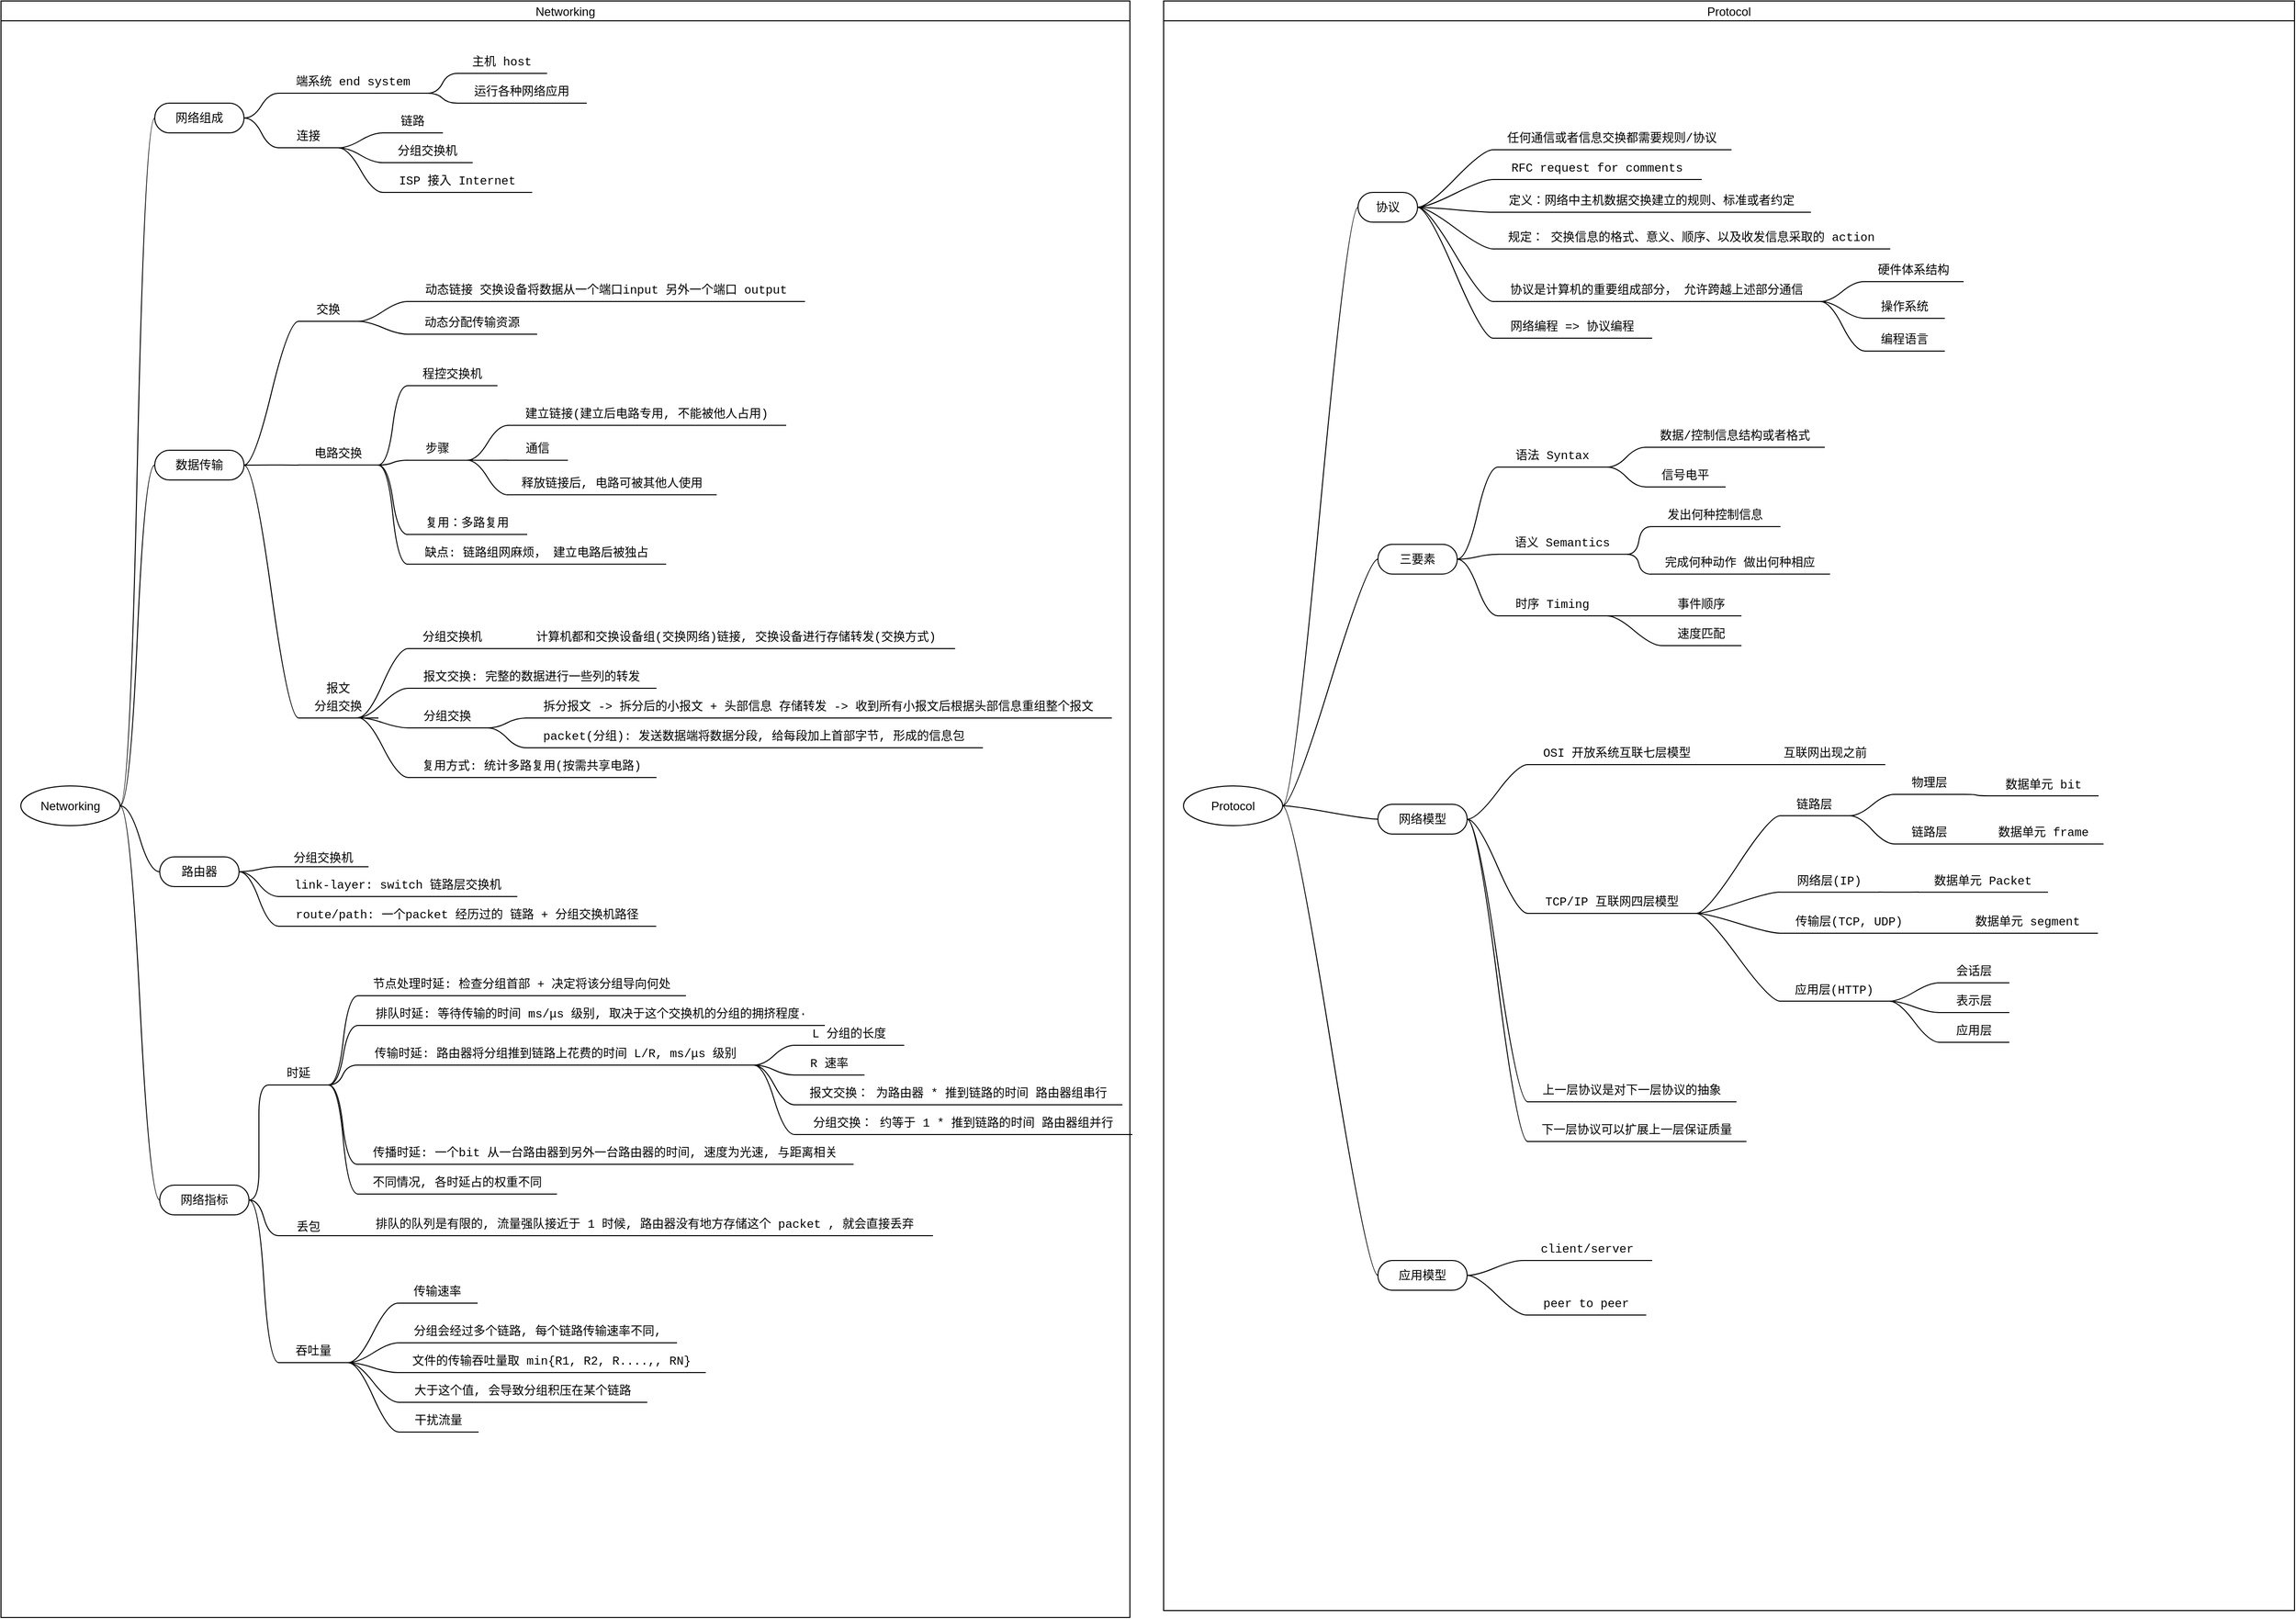 <mxfile version="16.1.2" type="device" pages="6"><diagram id="DZvhIHHWuS3b3M86QNy_" name="Networking"><mxGraphModel dx="4424" dy="3200" grid="1" gridSize="10" guides="1" tooltips="1" connect="1" arrows="1" fold="1" page="1" pageScale="1" pageWidth="1169" pageHeight="827" math="0" shadow="0"><root><mxCell id="0"/><mxCell id="1" parent="0"/><mxCell id="P2KLEx6osKDUmU0vPjV0-10" value="Networking" style="swimlane;startSize=20;horizontal=1;containerType=tree;fontStyle=0;fontColor=default;labelBackgroundColor=none;fontSize=12;movable=0;resizable=1;" parent="1" vertex="1"><mxGeometry x="12" y="10" width="1138" height="1630" as="geometry"/></mxCell><mxCell id="P2KLEx6osKDUmU0vPjV0-11" value="" style="edgeStyle=entityRelationEdgeStyle;startArrow=none;endArrow=none;segment=10;curved=1;rounded=0;fontStyle=0;fontColor=default;labelBackgroundColor=none;fontSize=12;" parent="P2KLEx6osKDUmU0vPjV0-10" source="P2KLEx6osKDUmU0vPjV0-15" target="P2KLEx6osKDUmU0vPjV0-16" edge="1"><mxGeometry relative="1" as="geometry"/></mxCell><mxCell id="P2KLEx6osKDUmU0vPjV0-15" value="Networking" style="ellipse;whiteSpace=wrap;html=1;align=center;treeFolding=1;treeMoving=1;newEdgeStyle={&quot;edgeStyle&quot;:&quot;entityRelationEdgeStyle&quot;,&quot;startArrow&quot;:&quot;none&quot;,&quot;endArrow&quot;:&quot;none&quot;,&quot;segment&quot;:10,&quot;curved&quot;:1};fontStyle=0;fontColor=default;labelBackgroundColor=none;fontSize=12;" parent="P2KLEx6osKDUmU0vPjV0-10" vertex="1"><mxGeometry x="20" y="791.5" width="100" height="40" as="geometry"/></mxCell><mxCell id="P2KLEx6osKDUmU0vPjV0-16" value="网络组成" style="whiteSpace=wrap;html=1;rounded=1;arcSize=50;align=center;verticalAlign=middle;strokeWidth=1;autosize=1;spacing=4;treeFolding=1;treeMoving=1;newEdgeStyle={&quot;edgeStyle&quot;:&quot;entityRelationEdgeStyle&quot;,&quot;startArrow&quot;:&quot;none&quot;,&quot;endArrow&quot;:&quot;none&quot;,&quot;segment&quot;:10,&quot;curved&quot;:1};fontStyle=0;fontColor=default;labelBackgroundColor=none;fontSize=12;" parent="P2KLEx6osKDUmU0vPjV0-10" vertex="1"><mxGeometry x="155" y="103" width="90" height="30" as="geometry"/></mxCell><mxCell id="P2KLEx6osKDUmU0vPjV0-21" value="&lt;div style=&quot;font-family: menlo, monaco, &amp;quot;courier new&amp;quot;, monospace; line-height: 18px; font-size: 12px;&quot;&gt;端系统 end system&lt;/div&gt;" style="whiteSpace=wrap;html=1;shape=partialRectangle;top=0;left=0;bottom=1;right=0;points=[[0,1],[1,1]];fillColor=none;align=center;verticalAlign=bottom;routingCenterY=0.5;snapToPoint=1;recursiveResize=0;autosize=1;treeFolding=1;treeMoving=1;newEdgeStyle={&quot;edgeStyle&quot;:&quot;entityRelationEdgeStyle&quot;,&quot;startArrow&quot;:&quot;none&quot;,&quot;endArrow&quot;:&quot;none&quot;,&quot;segment&quot;:10,&quot;curved&quot;:1};fontStyle=0;fontColor=default;labelBackgroundColor=none;fontSize=12;" parent="P2KLEx6osKDUmU0vPjV0-10" vertex="1"><mxGeometry x="280" y="73" width="150" height="20" as="geometry"/></mxCell><mxCell id="P2KLEx6osKDUmU0vPjV0-22" value="" style="edgeStyle=entityRelationEdgeStyle;startArrow=none;endArrow=none;segment=10;curved=1;rounded=0;fontStyle=0;fontColor=default;labelBackgroundColor=none;fontSize=12;" parent="P2KLEx6osKDUmU0vPjV0-10" source="P2KLEx6osKDUmU0vPjV0-16" target="P2KLEx6osKDUmU0vPjV0-21" edge="1"><mxGeometry relative="1" as="geometry"><mxPoint x="255" y="193" as="sourcePoint"/></mxGeometry></mxCell><mxCell id="P2KLEx6osKDUmU0vPjV0-23" value="" style="edgeStyle=entityRelationEdgeStyle;startArrow=none;endArrow=none;segment=10;curved=1;rounded=0;fontStyle=0;fontColor=default;labelBackgroundColor=none;fontSize=12;" parent="P2KLEx6osKDUmU0vPjV0-10" source="P2KLEx6osKDUmU0vPjV0-21" target="P2KLEx6osKDUmU0vPjV0-24" edge="1"><mxGeometry relative="1" as="geometry"><mxPoint x="225" y="173" as="sourcePoint"/></mxGeometry></mxCell><mxCell id="P2KLEx6osKDUmU0vPjV0-24" value="&lt;div style=&quot;font-family: menlo, monaco, &amp;quot;courier new&amp;quot;, monospace; line-height: 18px; font-size: 12px;&quot;&gt;&lt;div style=&quot;font-family: menlo, monaco, &amp;quot;courier new&amp;quot;, monospace; line-height: 18px; font-size: 12px;&quot;&gt;主机 host&lt;/div&gt;&lt;/div&gt;" style="whiteSpace=wrap;html=1;shape=partialRectangle;top=0;left=0;bottom=1;right=0;points=[[0,1],[1,1]];fillColor=none;align=center;verticalAlign=bottom;routingCenterY=0.5;snapToPoint=1;recursiveResize=0;autosize=1;treeFolding=1;treeMoving=1;newEdgeStyle={&quot;edgeStyle&quot;:&quot;entityRelationEdgeStyle&quot;,&quot;startArrow&quot;:&quot;none&quot;,&quot;endArrow&quot;:&quot;none&quot;,&quot;segment&quot;:10,&quot;curved&quot;:1};fontStyle=0;fontColor=default;labelBackgroundColor=none;fontSize=12;" parent="P2KLEx6osKDUmU0vPjV0-10" vertex="1"><mxGeometry x="460" y="53" width="90" height="20" as="geometry"/></mxCell><mxCell id="P2KLEx6osKDUmU0vPjV0-25" value="" style="edgeStyle=entityRelationEdgeStyle;startArrow=none;endArrow=none;segment=10;curved=1;rounded=0;fontStyle=0;fontColor=default;labelBackgroundColor=none;fontSize=12;" parent="P2KLEx6osKDUmU0vPjV0-10" source="P2KLEx6osKDUmU0vPjV0-21" target="P2KLEx6osKDUmU0vPjV0-26" edge="1"><mxGeometry relative="1" as="geometry"><mxPoint x="420.211" y="182.579" as="sourcePoint"/></mxGeometry></mxCell><mxCell id="P2KLEx6osKDUmU0vPjV0-26" value="&lt;div style=&quot;font-family: menlo, monaco, &amp;quot;courier new&amp;quot;, monospace; line-height: 18px; font-size: 12px;&quot;&gt;&lt;div style=&quot;font-family: menlo, monaco, &amp;quot;courier new&amp;quot;, monospace; line-height: 18px; font-size: 12px;&quot;&gt;&lt;div style=&quot;font-family: menlo, monaco, &amp;quot;courier new&amp;quot;, monospace; line-height: 18px; font-size: 12px;&quot;&gt;运行各种网络应用&lt;/div&gt;&lt;/div&gt;&lt;/div&gt;" style="whiteSpace=wrap;html=1;shape=partialRectangle;top=0;left=0;bottom=1;right=0;points=[[0,1],[1,1]];fillColor=none;align=center;verticalAlign=bottom;routingCenterY=0.5;snapToPoint=1;recursiveResize=0;autosize=1;treeFolding=1;treeMoving=1;newEdgeStyle={&quot;edgeStyle&quot;:&quot;entityRelationEdgeStyle&quot;,&quot;startArrow&quot;:&quot;none&quot;,&quot;endArrow&quot;:&quot;none&quot;,&quot;segment&quot;:10,&quot;curved&quot;:1};fontStyle=0;fontColor=default;labelBackgroundColor=none;fontSize=12;" parent="P2KLEx6osKDUmU0vPjV0-10" vertex="1"><mxGeometry x="460" y="83" width="130" height="20" as="geometry"/></mxCell><mxCell id="P2KLEx6osKDUmU0vPjV0-27" value="" style="edgeStyle=entityRelationEdgeStyle;startArrow=none;endArrow=none;segment=10;curved=1;rounded=0;fontStyle=0;fontColor=default;labelBackgroundColor=none;fontSize=12;" parent="P2KLEx6osKDUmU0vPjV0-10" source="P2KLEx6osKDUmU0vPjV0-16" target="P2KLEx6osKDUmU0vPjV0-28" edge="1"><mxGeometry relative="1" as="geometry"><mxPoint x="225" y="173" as="sourcePoint"/></mxGeometry></mxCell><mxCell id="P2KLEx6osKDUmU0vPjV0-28" value="&lt;div style=&quot;font-family: menlo, monaco, &amp;quot;courier new&amp;quot;, monospace; line-height: 18px; font-size: 12px;&quot;&gt;&lt;div style=&quot;font-family: menlo, monaco, &amp;quot;courier new&amp;quot;, monospace; line-height: 18px; font-size: 12px;&quot;&gt;连接&lt;/div&gt;&lt;/div&gt;" style="whiteSpace=wrap;html=1;shape=partialRectangle;top=0;left=0;bottom=1;right=0;points=[[0,1],[1,1]];fillColor=none;align=center;verticalAlign=bottom;routingCenterY=0.5;snapToPoint=1;recursiveResize=0;autosize=1;treeFolding=1;treeMoving=1;newEdgeStyle={&quot;edgeStyle&quot;:&quot;entityRelationEdgeStyle&quot;,&quot;startArrow&quot;:&quot;none&quot;,&quot;endArrow&quot;:&quot;none&quot;,&quot;segment&quot;:10,&quot;curved&quot;:1};fontStyle=0;fontColor=default;labelBackgroundColor=none;fontSize=12;" parent="P2KLEx6osKDUmU0vPjV0-10" vertex="1"><mxGeometry x="280" y="128" width="60" height="20" as="geometry"/></mxCell><mxCell id="P2KLEx6osKDUmU0vPjV0-29" value="" style="edgeStyle=entityRelationEdgeStyle;startArrow=none;endArrow=none;segment=10;curved=1;rounded=0;fontStyle=0;fontColor=default;labelBackgroundColor=none;fontSize=12;" parent="P2KLEx6osKDUmU0vPjV0-10" source="P2KLEx6osKDUmU0vPjV0-28" target="P2KLEx6osKDUmU0vPjV0-30" edge="1"><mxGeometry relative="1" as="geometry"><mxPoint x="225" y="173" as="sourcePoint"/></mxGeometry></mxCell><mxCell id="P2KLEx6osKDUmU0vPjV0-30" value="&lt;div style=&quot;font-family: menlo, monaco, &amp;quot;courier new&amp;quot;, monospace; line-height: 18px; font-size: 12px;&quot;&gt;&lt;div style=&quot;font-family: menlo, monaco, &amp;quot;courier new&amp;quot;, monospace; line-height: 18px; font-size: 12px;&quot;&gt;&lt;div style=&quot;font-family: menlo, monaco, &amp;quot;courier new&amp;quot;, monospace; line-height: 18px; font-size: 12px;&quot;&gt;链路&lt;/div&gt;&lt;/div&gt;&lt;/div&gt;" style="whiteSpace=wrap;html=1;shape=partialRectangle;top=0;left=0;bottom=1;right=0;points=[[0,1],[1,1]];fillColor=none;align=center;verticalAlign=bottom;routingCenterY=0.5;snapToPoint=1;recursiveResize=0;autosize=1;treeFolding=1;treeMoving=1;newEdgeStyle={&quot;edgeStyle&quot;:&quot;entityRelationEdgeStyle&quot;,&quot;startArrow&quot;:&quot;none&quot;,&quot;endArrow&quot;:&quot;none&quot;,&quot;segment&quot;:10,&quot;curved&quot;:1};fontStyle=0;fontColor=default;labelBackgroundColor=none;fontSize=12;" parent="P2KLEx6osKDUmU0vPjV0-10" vertex="1"><mxGeometry x="385" y="113" width="60" height="20" as="geometry"/></mxCell><mxCell id="P2KLEx6osKDUmU0vPjV0-31" value="" style="edgeStyle=entityRelationEdgeStyle;startArrow=none;endArrow=none;segment=10;curved=1;rounded=0;fontStyle=0;fontColor=default;labelBackgroundColor=none;fontSize=12;" parent="P2KLEx6osKDUmU0vPjV0-10" source="P2KLEx6osKDUmU0vPjV0-28" target="P2KLEx6osKDUmU0vPjV0-32" edge="1"><mxGeometry relative="1" as="geometry"><mxPoint x="340.211" y="178.368" as="sourcePoint"/></mxGeometry></mxCell><mxCell id="P2KLEx6osKDUmU0vPjV0-32" value="&lt;div style=&quot;font-family: menlo, monaco, &amp;quot;courier new&amp;quot;, monospace; line-height: 18px; font-size: 12px;&quot;&gt;&lt;div style=&quot;font-family: menlo, monaco, &amp;quot;courier new&amp;quot;, monospace; line-height: 18px; font-size: 12px;&quot;&gt;&lt;div style=&quot;font-family: menlo, monaco, &amp;quot;courier new&amp;quot;, monospace; line-height: 18px; font-size: 12px;&quot;&gt;&lt;div style=&quot;font-family: menlo, monaco, &amp;quot;courier new&amp;quot;, monospace; line-height: 18px; font-size: 12px;&quot;&gt;分组交换机&lt;/div&gt;&lt;/div&gt;&lt;/div&gt;&lt;/div&gt;" style="whiteSpace=wrap;html=1;shape=partialRectangle;top=0;left=0;bottom=1;right=0;points=[[0,1],[1,1]];fillColor=none;align=center;verticalAlign=bottom;routingCenterY=0.5;snapToPoint=1;recursiveResize=0;autosize=1;treeFolding=1;treeMoving=1;newEdgeStyle={&quot;edgeStyle&quot;:&quot;entityRelationEdgeStyle&quot;,&quot;startArrow&quot;:&quot;none&quot;,&quot;endArrow&quot;:&quot;none&quot;,&quot;segment&quot;:10,&quot;curved&quot;:1};fontStyle=0;fontColor=default;labelBackgroundColor=none;fontSize=12;" parent="P2KLEx6osKDUmU0vPjV0-10" vertex="1"><mxGeometry x="385" y="143" width="90" height="20" as="geometry"/></mxCell><mxCell id="P2KLEx6osKDUmU0vPjV0-33" value="" style="edgeStyle=entityRelationEdgeStyle;startArrow=none;endArrow=none;segment=10;curved=1;rounded=0;fontStyle=0;fontColor=default;labelBackgroundColor=none;fontSize=12;" parent="P2KLEx6osKDUmU0vPjV0-10" source="P2KLEx6osKDUmU0vPjV0-28" target="P2KLEx6osKDUmU0vPjV0-34" edge="1"><mxGeometry relative="1" as="geometry"><mxPoint x="340.211" y="178.368" as="sourcePoint"/></mxGeometry></mxCell><mxCell id="P2KLEx6osKDUmU0vPjV0-34" value="&lt;div style=&quot;font-family: menlo, monaco, &amp;quot;courier new&amp;quot;, monospace; line-height: 18px; font-size: 12px;&quot;&gt;&lt;div style=&quot;font-family: menlo, monaco, &amp;quot;courier new&amp;quot;, monospace; line-height: 18px; font-size: 12px;&quot;&gt;&lt;div style=&quot;font-family: menlo, monaco, &amp;quot;courier new&amp;quot;, monospace; line-height: 18px; font-size: 12px;&quot;&gt;&lt;div style=&quot;font-family: menlo, monaco, &amp;quot;courier new&amp;quot;, monospace; line-height: 18px; font-size: 12px;&quot;&gt;&lt;div style=&quot;font-family: menlo, monaco, &amp;quot;courier new&amp;quot;, monospace; line-height: 18px; font-size: 12px;&quot;&gt;ISP 接入 Internet&lt;/div&gt;&lt;/div&gt;&lt;/div&gt;&lt;/div&gt;&lt;/div&gt;" style="whiteSpace=wrap;html=1;shape=partialRectangle;top=0;left=0;bottom=1;right=0;points=[[0,1],[1,1]];fillColor=none;align=center;verticalAlign=bottom;routingCenterY=0.5;snapToPoint=1;recursiveResize=0;autosize=1;treeFolding=1;treeMoving=1;newEdgeStyle={&quot;edgeStyle&quot;:&quot;entityRelationEdgeStyle&quot;,&quot;startArrow&quot;:&quot;none&quot;,&quot;endArrow&quot;:&quot;none&quot;,&quot;segment&quot;:10,&quot;curved&quot;:1};fontStyle=0;fontColor=default;labelBackgroundColor=none;fontSize=12;" parent="P2KLEx6osKDUmU0vPjV0-10" vertex="1"><mxGeometry x="385" y="173" width="150" height="20" as="geometry"/></mxCell><mxCell id="P2KLEx6osKDUmU0vPjV0-35" value="" style="edgeStyle=entityRelationEdgeStyle;startArrow=none;endArrow=none;segment=10;curved=1;rounded=0;fontStyle=0;fontColor=default;labelBackgroundColor=none;fontSize=12;" parent="P2KLEx6osKDUmU0vPjV0-10" source="P2KLEx6osKDUmU0vPjV0-15" target="P2KLEx6osKDUmU0vPjV0-36" edge="1"><mxGeometry relative="1" as="geometry"><mxPoint x="635" y="413" as="sourcePoint"/></mxGeometry></mxCell><mxCell id="P2KLEx6osKDUmU0vPjV0-36" value="&lt;div style=&quot;font-family: menlo, monaco, &amp;quot;courier new&amp;quot;, monospace; line-height: 18px; font-size: 12px;&quot;&gt;&lt;span style=&quot;font-size: 12px;&quot;&gt;数据传输&lt;/span&gt;&lt;/div&gt;" style="whiteSpace=wrap;html=1;rounded=1;arcSize=50;align=center;verticalAlign=middle;strokeWidth=1;autosize=1;spacing=4;treeFolding=1;treeMoving=1;newEdgeStyle={&quot;edgeStyle&quot;:&quot;entityRelationEdgeStyle&quot;,&quot;startArrow&quot;:&quot;none&quot;,&quot;endArrow&quot;:&quot;none&quot;,&quot;segment&quot;:10,&quot;curved&quot;:1};fontStyle=0;fontColor=default;labelBackgroundColor=none;fontSize=12;" parent="P2KLEx6osKDUmU0vPjV0-10" vertex="1"><mxGeometry x="155" y="453" width="90" height="30" as="geometry"/></mxCell><mxCell id="P2KLEx6osKDUmU0vPjV0-37" value="&lt;div style=&quot;font-family: menlo, monaco, &amp;quot;courier new&amp;quot;, monospace; line-height: 18px; font-size: 12px;&quot;&gt;交换&lt;/div&gt;" style="whiteSpace=wrap;html=1;shape=partialRectangle;top=0;left=0;bottom=1;right=0;points=[[0,1],[1,1]];fillColor=none;align=center;verticalAlign=bottom;routingCenterY=0.5;snapToPoint=1;recursiveResize=0;autosize=1;treeFolding=1;treeMoving=1;newEdgeStyle={&quot;edgeStyle&quot;:&quot;entityRelationEdgeStyle&quot;,&quot;startArrow&quot;:&quot;none&quot;,&quot;endArrow&quot;:&quot;none&quot;,&quot;segment&quot;:10,&quot;curved&quot;:1};fontStyle=0;fontColor=default;labelBackgroundColor=none;fontSize=12;" parent="P2KLEx6osKDUmU0vPjV0-10" vertex="1"><mxGeometry x="300" y="303" width="60" height="20" as="geometry"/></mxCell><mxCell id="P2KLEx6osKDUmU0vPjV0-38" value="" style="edgeStyle=entityRelationEdgeStyle;startArrow=none;endArrow=none;segment=10;curved=1;rounded=0;fontStyle=0;fontColor=default;labelBackgroundColor=none;fontSize=12;" parent="P2KLEx6osKDUmU0vPjV0-10" source="P2KLEx6osKDUmU0vPjV0-36" target="P2KLEx6osKDUmU0vPjV0-37" edge="1"><mxGeometry relative="1" as="geometry"><mxPoint x="795" y="345" as="sourcePoint"/></mxGeometry></mxCell><mxCell id="P2KLEx6osKDUmU0vPjV0-39" value="" style="edgeStyle=entityRelationEdgeStyle;startArrow=none;endArrow=none;segment=10;curved=1;rounded=0;fontStyle=0;fontColor=default;labelBackgroundColor=none;fontSize=12;" parent="P2KLEx6osKDUmU0vPjV0-10" source="P2KLEx6osKDUmU0vPjV0-37" target="P2KLEx6osKDUmU0vPjV0-40" edge="1"><mxGeometry relative="1" as="geometry"><mxPoint x="665" y="278" as="sourcePoint"/></mxGeometry></mxCell><mxCell id="P2KLEx6osKDUmU0vPjV0-40" value="&lt;div style=&quot;font-family: menlo, monaco, &amp;quot;courier new&amp;quot;, monospace; line-height: 18px; font-size: 12px;&quot;&gt;&lt;div style=&quot;font-family: menlo, monaco, &amp;quot;courier new&amp;quot;, monospace; line-height: 18px; font-size: 12px;&quot;&gt;动态链接 交换设备将数据从一个端口input 另外一个端口 output&lt;/div&gt;&lt;/div&gt;" style="whiteSpace=wrap;html=1;shape=partialRectangle;top=0;left=0;bottom=1;right=0;points=[[0,1],[1,1]];fillColor=none;align=center;verticalAlign=bottom;routingCenterY=0.5;snapToPoint=1;recursiveResize=0;autosize=1;treeFolding=1;treeMoving=1;newEdgeStyle={&quot;edgeStyle&quot;:&quot;entityRelationEdgeStyle&quot;,&quot;startArrow&quot;:&quot;none&quot;,&quot;endArrow&quot;:&quot;none&quot;,&quot;segment&quot;:10,&quot;curved&quot;:1};fontStyle=0;fontColor=default;labelBackgroundColor=none;fontSize=12;" parent="P2KLEx6osKDUmU0vPjV0-10" vertex="1"><mxGeometry x="410" y="283" width="400" height="20" as="geometry"/></mxCell><mxCell id="P2KLEx6osKDUmU0vPjV0-41" value="" style="edgeStyle=entityRelationEdgeStyle;startArrow=none;endArrow=none;segment=10;curved=1;rounded=0;fontStyle=0;fontColor=default;labelBackgroundColor=none;fontSize=12;" parent="P2KLEx6osKDUmU0vPjV0-10" source="P2KLEx6osKDUmU0vPjV0-37" target="P2KLEx6osKDUmU0vPjV0-42" edge="1"><mxGeometry relative="1" as="geometry"><mxPoint x="798.579" y="285.737" as="sourcePoint"/></mxGeometry></mxCell><mxCell id="P2KLEx6osKDUmU0vPjV0-42" value="&lt;div style=&quot;font-family: menlo, monaco, &amp;quot;courier new&amp;quot;, monospace; line-height: 18px; font-size: 12px;&quot;&gt;&lt;div style=&quot;font-family: menlo, monaco, &amp;quot;courier new&amp;quot;, monospace; line-height: 18px; font-size: 12px;&quot;&gt;&lt;div style=&quot;font-family: menlo, monaco, &amp;quot;courier new&amp;quot;, monospace; line-height: 18px; font-size: 12px;&quot;&gt;动态分配传输资源&lt;/div&gt;&lt;/div&gt;&lt;/div&gt;" style="whiteSpace=wrap;html=1;shape=partialRectangle;top=0;left=0;bottom=1;right=0;points=[[0,1],[1,1]];fillColor=none;align=center;verticalAlign=bottom;routingCenterY=0.5;snapToPoint=1;recursiveResize=0;autosize=1;treeFolding=1;treeMoving=1;newEdgeStyle={&quot;edgeStyle&quot;:&quot;entityRelationEdgeStyle&quot;,&quot;startArrow&quot;:&quot;none&quot;,&quot;endArrow&quot;:&quot;none&quot;,&quot;segment&quot;:10,&quot;curved&quot;:1};fontStyle=0;fontColor=default;labelBackgroundColor=none;fontSize=12;" parent="P2KLEx6osKDUmU0vPjV0-10" vertex="1"><mxGeometry x="410" y="316" width="130" height="20" as="geometry"/></mxCell><mxCell id="P2KLEx6osKDUmU0vPjV0-43" value="" style="edgeStyle=entityRelationEdgeStyle;startArrow=none;endArrow=none;segment=10;curved=1;rounded=0;fontStyle=0;fontColor=default;labelBackgroundColor=none;fontSize=12;" parent="P2KLEx6osKDUmU0vPjV0-10" source="P2KLEx6osKDUmU0vPjV0-36" target="P2KLEx6osKDUmU0vPjV0-44" edge="1"><mxGeometry relative="1" as="geometry"><mxPoint x="749.0" y="323" as="sourcePoint"/></mxGeometry></mxCell><mxCell id="P2KLEx6osKDUmU0vPjV0-44" value="&lt;div style=&quot;font-family: menlo, monaco, &amp;quot;courier new&amp;quot;, monospace; line-height: 18px; font-size: 12px;&quot;&gt;&lt;div style=&quot;font-family: menlo, monaco, &amp;quot;courier new&amp;quot;, monospace; line-height: 18px; font-size: 12px;&quot;&gt;&lt;span style=&quot;font-size: 12px;&quot;&gt;电路交换&lt;/span&gt;&lt;/div&gt;&lt;/div&gt;" style="whiteSpace=wrap;html=1;shape=partialRectangle;top=0;left=0;bottom=1;right=0;points=[[0,1],[1,1]];fillColor=none;align=center;verticalAlign=bottom;routingCenterY=0.5;snapToPoint=1;recursiveResize=0;autosize=1;treeFolding=1;treeMoving=1;newEdgeStyle={&quot;edgeStyle&quot;:&quot;entityRelationEdgeStyle&quot;,&quot;startArrow&quot;:&quot;none&quot;,&quot;endArrow&quot;:&quot;none&quot;,&quot;segment&quot;:10,&quot;curved&quot;:1};fontStyle=0;fontColor=default;labelBackgroundColor=none;fontSize=12;" parent="P2KLEx6osKDUmU0vPjV0-10" vertex="1"><mxGeometry x="300" y="447.83" width="80" height="20" as="geometry"/></mxCell><mxCell id="P2KLEx6osKDUmU0vPjV0-45" value="" style="edgeStyle=entityRelationEdgeStyle;startArrow=none;endArrow=none;segment=10;curved=1;rounded=0;fontStyle=0;fontColor=default;labelBackgroundColor=none;fontSize=12;" parent="P2KLEx6osKDUmU0vPjV0-10" source="P2KLEx6osKDUmU0vPjV0-44" target="P2KLEx6osKDUmU0vPjV0-46" edge="1"><mxGeometry relative="1" as="geometry"><mxPoint x="649.0" y="257.83" as="sourcePoint"/></mxGeometry></mxCell><mxCell id="P2KLEx6osKDUmU0vPjV0-46" value="&lt;div style=&quot;font-family: menlo, monaco, &amp;quot;courier new&amp;quot;, monospace; line-height: 18px; font-size: 12px;&quot;&gt;&lt;div style=&quot;font-family: menlo, monaco, &amp;quot;courier new&amp;quot;, monospace; line-height: 18px; font-size: 12px;&quot;&gt;&lt;div style=&quot;font-family: menlo, monaco, &amp;quot;courier new&amp;quot;, monospace; line-height: 18px; font-size: 12px;&quot;&gt;程控交换机&lt;/div&gt;&lt;/div&gt;&lt;/div&gt;" style="whiteSpace=wrap;html=1;shape=partialRectangle;top=0;left=0;bottom=1;right=0;points=[[0,1],[1,1]];fillColor=none;align=center;verticalAlign=bottom;routingCenterY=0.5;snapToPoint=1;recursiveResize=0;autosize=1;treeFolding=1;treeMoving=1;newEdgeStyle={&quot;edgeStyle&quot;:&quot;entityRelationEdgeStyle&quot;,&quot;startArrow&quot;:&quot;none&quot;,&quot;endArrow&quot;:&quot;none&quot;,&quot;segment&quot;:10,&quot;curved&quot;:1};fontStyle=0;fontColor=default;labelBackgroundColor=none;fontSize=12;" parent="P2KLEx6osKDUmU0vPjV0-10" vertex="1"><mxGeometry x="410" y="367.83" width="90" height="20" as="geometry"/></mxCell><mxCell id="P2KLEx6osKDUmU0vPjV0-47" value="" style="edgeStyle=entityRelationEdgeStyle;startArrow=none;endArrow=none;segment=10;curved=1;rounded=0;fontStyle=0;fontColor=default;labelBackgroundColor=none;fontSize=12;" parent="P2KLEx6osKDUmU0vPjV0-10" source="P2KLEx6osKDUmU0vPjV0-44" target="P2KLEx6osKDUmU0vPjV0-48" edge="1"><mxGeometry relative="1" as="geometry"><mxPoint x="830.158" y="368.619" as="sourcePoint"/></mxGeometry></mxCell><mxCell id="P2KLEx6osKDUmU0vPjV0-48" value="&lt;div style=&quot;font-family: menlo, monaco, &amp;quot;courier new&amp;quot;, monospace; line-height: 18px; font-size: 12px;&quot;&gt;&lt;div style=&quot;font-family: menlo, monaco, &amp;quot;courier new&amp;quot;, monospace; line-height: 18px; font-size: 12px;&quot;&gt;&lt;div style=&quot;font-family: menlo, monaco, &amp;quot;courier new&amp;quot;, monospace; line-height: 18px; font-size: 12px;&quot;&gt;&lt;div style=&quot;font-family: menlo, monaco, &amp;quot;courier new&amp;quot;, monospace; line-height: 18px; font-size: 12px;&quot;&gt;&lt;div style=&quot;font-family: menlo, monaco, &amp;quot;courier new&amp;quot;, monospace; line-height: 18px; font-size: 12px;&quot;&gt;复用：多路复用&lt;/div&gt;&lt;/div&gt;&lt;/div&gt;&lt;/div&gt;&lt;/div&gt;" style="whiteSpace=wrap;html=1;shape=partialRectangle;top=0;left=0;bottom=1;right=0;points=[[0,1],[1,1]];fillColor=none;align=center;verticalAlign=bottom;routingCenterY=0.5;snapToPoint=1;recursiveResize=0;autosize=1;treeFolding=1;treeMoving=1;newEdgeStyle={&quot;edgeStyle&quot;:&quot;entityRelationEdgeStyle&quot;,&quot;startArrow&quot;:&quot;none&quot;,&quot;endArrow&quot;:&quot;none&quot;,&quot;segment&quot;:10,&quot;curved&quot;:1};fontStyle=0;fontColor=default;labelBackgroundColor=none;fontSize=12;" parent="P2KLEx6osKDUmU0vPjV0-10" vertex="1"><mxGeometry x="410" y="517.83" width="120" height="20" as="geometry"/></mxCell><mxCell id="P2KLEx6osKDUmU0vPjV0-49" value="" style="edgeStyle=entityRelationEdgeStyle;startArrow=none;endArrow=none;segment=10;curved=1;rounded=0;fontStyle=0;fontColor=default;labelBackgroundColor=none;fontSize=12;" parent="P2KLEx6osKDUmU0vPjV0-10" source="P2KLEx6osKDUmU0vPjV0-44" target="P2KLEx6osKDUmU0vPjV0-50" edge="1"><mxGeometry relative="1" as="geometry"><mxPoint x="829.778" y="369.163" as="sourcePoint"/></mxGeometry></mxCell><mxCell id="P2KLEx6osKDUmU0vPjV0-50" value="&lt;div style=&quot;font-family: menlo, monaco, &amp;quot;courier new&amp;quot;, monospace; line-height: 18px; font-size: 12px;&quot;&gt;&lt;div style=&quot;font-family: menlo, monaco, &amp;quot;courier new&amp;quot;, monospace; line-height: 18px; font-size: 12px;&quot;&gt;&lt;div style=&quot;font-family: menlo, monaco, &amp;quot;courier new&amp;quot;, monospace; line-height: 18px; font-size: 12px;&quot;&gt;&lt;div style=&quot;font-family: menlo, monaco, &amp;quot;courier new&amp;quot;, monospace; line-height: 18px; font-size: 12px;&quot;&gt;&lt;div style=&quot;font-family: menlo, monaco, &amp;quot;courier new&amp;quot;, monospace; line-height: 18px; font-size: 12px;&quot;&gt;&lt;div style=&quot;font-family: menlo, monaco, &amp;quot;courier new&amp;quot;, monospace; line-height: 18px; font-size: 12px;&quot;&gt;缺点: 链路组网麻烦， 建立电路后被独占  &lt;/div&gt;&lt;/div&gt;&lt;/div&gt;&lt;/div&gt;&lt;/div&gt;&lt;/div&gt;" style="whiteSpace=wrap;html=1;shape=partialRectangle;top=0;left=0;bottom=1;right=0;points=[[0,1],[1,1]];fillColor=none;align=center;verticalAlign=bottom;routingCenterY=0.5;snapToPoint=1;recursiveResize=0;autosize=1;treeFolding=1;treeMoving=1;newEdgeStyle={&quot;edgeStyle&quot;:&quot;entityRelationEdgeStyle&quot;,&quot;startArrow&quot;:&quot;none&quot;,&quot;endArrow&quot;:&quot;none&quot;,&quot;segment&quot;:10,&quot;curved&quot;:1};fontStyle=0;fontColor=default;labelBackgroundColor=none;fontSize=12;" parent="P2KLEx6osKDUmU0vPjV0-10" vertex="1"><mxGeometry x="410" y="547.83" width="260" height="20" as="geometry"/></mxCell><mxCell id="P2KLEx6osKDUmU0vPjV0-51" value="" style="edgeStyle=entityRelationEdgeStyle;startArrow=none;endArrow=none;segment=10;curved=1;rounded=0;fontStyle=0;fontColor=default;labelBackgroundColor=none;fontSize=12;" parent="P2KLEx6osKDUmU0vPjV0-10" source="P2KLEx6osKDUmU0vPjV0-44" target="P2KLEx6osKDUmU0vPjV0-52" edge="1"><mxGeometry relative="1" as="geometry"><mxPoint x="829.778" y="369.163" as="sourcePoint"/></mxGeometry></mxCell><mxCell id="P2KLEx6osKDUmU0vPjV0-52" value="&lt;div style=&quot;font-family: menlo, monaco, &amp;quot;courier new&amp;quot;, monospace; line-height: 18px; font-size: 12px;&quot;&gt;&lt;div style=&quot;font-family: menlo, monaco, &amp;quot;courier new&amp;quot;, monospace; line-height: 18px; font-size: 12px;&quot;&gt;&lt;div style=&quot;font-family: menlo, monaco, &amp;quot;courier new&amp;quot;, monospace; line-height: 18px; font-size: 12px;&quot;&gt;步骤&lt;/div&gt;&lt;/div&gt;&lt;/div&gt;" style="whiteSpace=wrap;html=1;shape=partialRectangle;top=0;left=0;bottom=1;right=0;points=[[0,1],[1,1]];fillColor=none;align=center;verticalAlign=bottom;routingCenterY=0.5;snapToPoint=1;recursiveResize=0;autosize=1;treeFolding=1;treeMoving=1;newEdgeStyle={&quot;edgeStyle&quot;:&quot;entityRelationEdgeStyle&quot;,&quot;startArrow&quot;:&quot;none&quot;,&quot;endArrow&quot;:&quot;none&quot;,&quot;segment&quot;:10,&quot;curved&quot;:1};fontStyle=0;fontColor=default;labelBackgroundColor=none;fontSize=12;" parent="P2KLEx6osKDUmU0vPjV0-10" vertex="1"><mxGeometry x="410" y="443.16" width="60" height="20" as="geometry"/></mxCell><mxCell id="P2KLEx6osKDUmU0vPjV0-63" value="" style="edgeStyle=entityRelationEdgeStyle;startArrow=none;endArrow=none;segment=10;curved=1;rounded=0;fontStyle=0;fontColor=default;labelBackgroundColor=none;fontSize=12;" parent="P2KLEx6osKDUmU0vPjV0-10" source="P2KLEx6osKDUmU0vPjV0-52" target="P2KLEx6osKDUmU0vPjV0-64" edge="1"><mxGeometry relative="1" as="geometry"><mxPoint x="253.778" y="491.493" as="sourcePoint"/></mxGeometry></mxCell><mxCell id="P2KLEx6osKDUmU0vPjV0-64" value="&lt;div style=&quot;font-family: menlo, monaco, &amp;quot;courier new&amp;quot;, monospace; line-height: 18px; font-size: 12px;&quot;&gt;&lt;div style=&quot;font-family: menlo, monaco, &amp;quot;courier new&amp;quot;, monospace; line-height: 18px; font-size: 12px;&quot;&gt;&lt;div style=&quot;font-family: menlo, monaco, &amp;quot;courier new&amp;quot;, monospace; line-height: 18px; font-size: 12px;&quot;&gt;建立链接(建立后电路专用, 不能被他人占用)&lt;br style=&quot;font-size: 12px;&quot;&gt;&lt;/div&gt;&lt;/div&gt;&lt;/div&gt;" style="whiteSpace=wrap;html=1;shape=partialRectangle;top=0;left=0;bottom=1;right=0;points=[[0,1],[1,1]];fillColor=none;align=center;verticalAlign=bottom;routingCenterY=0.5;snapToPoint=1;recursiveResize=0;autosize=1;treeFolding=1;treeMoving=1;newEdgeStyle={&quot;edgeStyle&quot;:&quot;entityRelationEdgeStyle&quot;,&quot;startArrow&quot;:&quot;none&quot;,&quot;endArrow&quot;:&quot;none&quot;,&quot;segment&quot;:10,&quot;curved&quot;:1};fontStyle=0;fontColor=default;labelBackgroundColor=none;fontSize=12;" parent="P2KLEx6osKDUmU0vPjV0-10" vertex="1"><mxGeometry x="511" y="407.83" width="280" height="20" as="geometry"/></mxCell><mxCell id="P2KLEx6osKDUmU0vPjV0-65" value="" style="edgeStyle=entityRelationEdgeStyle;startArrow=none;endArrow=none;segment=10;curved=1;rounded=0;fontStyle=0;fontColor=default;labelBackgroundColor=none;fontSize=12;" parent="P2KLEx6osKDUmU0vPjV0-10" source="P2KLEx6osKDUmU0vPjV0-52" target="P2KLEx6osKDUmU0vPjV0-66" edge="1"><mxGeometry relative="1" as="geometry"><mxPoint x="463.778" y="471.493" as="sourcePoint"/></mxGeometry></mxCell><mxCell id="P2KLEx6osKDUmU0vPjV0-66" value="&lt;div style=&quot;font-family: menlo, monaco, &amp;quot;courier new&amp;quot;, monospace; line-height: 18px; font-size: 12px;&quot;&gt;&lt;div style=&quot;font-family: menlo, monaco, &amp;quot;courier new&amp;quot;, monospace; line-height: 18px; font-size: 12px;&quot;&gt;&lt;div style=&quot;font-family: menlo, monaco, &amp;quot;courier new&amp;quot;, monospace; line-height: 18px; font-size: 12px;&quot;&gt;通信&lt;br style=&quot;font-size: 12px;&quot;&gt;&lt;/div&gt;&lt;/div&gt;&lt;/div&gt;" style="whiteSpace=wrap;html=1;shape=partialRectangle;top=0;left=0;bottom=1;right=0;points=[[0,1],[1,1]];fillColor=none;align=center;verticalAlign=bottom;routingCenterY=0.5;snapToPoint=1;recursiveResize=0;autosize=1;treeFolding=1;treeMoving=1;newEdgeStyle={&quot;edgeStyle&quot;:&quot;entityRelationEdgeStyle&quot;,&quot;startArrow&quot;:&quot;none&quot;,&quot;endArrow&quot;:&quot;none&quot;,&quot;segment&quot;:10,&quot;curved&quot;:1};fontStyle=0;fontColor=default;labelBackgroundColor=none;fontSize=12;" parent="P2KLEx6osKDUmU0vPjV0-10" vertex="1"><mxGeometry x="511" y="443.16" width="60" height="20" as="geometry"/></mxCell><mxCell id="P2KLEx6osKDUmU0vPjV0-67" value="" style="edgeStyle=entityRelationEdgeStyle;startArrow=none;endArrow=none;segment=10;curved=1;rounded=0;fontStyle=0;fontColor=default;labelBackgroundColor=none;fontSize=12;" parent="P2KLEx6osKDUmU0vPjV0-10" source="P2KLEx6osKDUmU0vPjV0-52" target="P2KLEx6osKDUmU0vPjV0-68" edge="1"><mxGeometry relative="1" as="geometry"><mxPoint x="463.778" y="471.493" as="sourcePoint"/></mxGeometry></mxCell><mxCell id="P2KLEx6osKDUmU0vPjV0-68" value="&lt;div style=&quot;font-family: menlo, monaco, &amp;quot;courier new&amp;quot;, monospace; line-height: 18px; font-size: 12px;&quot;&gt;&lt;div style=&quot;font-family: menlo, monaco, &amp;quot;courier new&amp;quot;, monospace; line-height: 18px; font-size: 12px;&quot;&gt;&lt;div style=&quot;font-family: menlo, monaco, &amp;quot;courier new&amp;quot;, monospace; line-height: 18px; font-size: 12px;&quot;&gt;&lt;div style=&quot;font-family: menlo, monaco, &amp;quot;courier new&amp;quot;, monospace; line-height: 18px; font-size: 12px;&quot;&gt;释放链接后, 电路可被其他人使用&lt;/div&gt;&lt;/div&gt;&lt;/div&gt;&lt;/div&gt;" style="whiteSpace=wrap;html=1;shape=partialRectangle;top=0;left=0;bottom=1;right=0;points=[[0,1],[1,1]];fillColor=none;align=center;verticalAlign=bottom;routingCenterY=0.5;snapToPoint=1;recursiveResize=0;autosize=1;treeFolding=1;treeMoving=1;newEdgeStyle={&quot;edgeStyle&quot;:&quot;entityRelationEdgeStyle&quot;,&quot;startArrow&quot;:&quot;none&quot;,&quot;endArrow&quot;:&quot;none&quot;,&quot;segment&quot;:10,&quot;curved&quot;:1};fontStyle=0;fontColor=default;labelBackgroundColor=none;fontSize=12;" parent="P2KLEx6osKDUmU0vPjV0-10" vertex="1"><mxGeometry x="511" y="477.83" width="210" height="20" as="geometry"/></mxCell><mxCell id="P2KLEx6osKDUmU0vPjV0-69" value="" style="edgeStyle=entityRelationEdgeStyle;startArrow=none;endArrow=none;segment=10;curved=1;rounded=0;fontStyle=0;fontColor=default;labelBackgroundColor=none;fontSize=12;" parent="P2KLEx6osKDUmU0vPjV0-10" source="P2KLEx6osKDUmU0vPjV0-36" target="P2KLEx6osKDUmU0vPjV0-70" edge="1"><mxGeometry relative="1" as="geometry"><mxPoint x="775" y="332" as="sourcePoint"/></mxGeometry></mxCell><mxCell id="P2KLEx6osKDUmU0vPjV0-70" value="&lt;div style=&quot;font-family: menlo, monaco, &amp;quot;courier new&amp;quot;, monospace; line-height: 18px; font-size: 12px;&quot;&gt;&lt;div style=&quot;font-family: menlo, monaco, &amp;quot;courier new&amp;quot;, monospace; line-height: 18px; font-size: 12px;&quot;&gt;&lt;div style=&quot;font-family: menlo, monaco, &amp;quot;courier new&amp;quot;, monospace; line-height: 18px; font-size: 12px;&quot;&gt;&lt;span style=&quot;font-size: 12px;&quot;&gt;报文&lt;/span&gt;&lt;/div&gt;&lt;div style=&quot;font-family: menlo, monaco, &amp;quot;courier new&amp;quot;, monospace; line-height: 18px; font-size: 12px;&quot;&gt;&lt;span style=&quot;font-size: 12px;&quot;&gt;分组交换&lt;/span&gt;&lt;/div&gt;&lt;/div&gt;&lt;/div&gt;" style="whiteSpace=wrap;html=1;shape=partialRectangle;top=0;left=0;bottom=1;right=0;points=[[0,1],[1,1]];fillColor=none;align=center;verticalAlign=bottom;routingCenterY=0.5;snapToPoint=1;recursiveResize=0;autosize=1;treeFolding=1;treeMoving=1;newEdgeStyle={&quot;edgeStyle&quot;:&quot;entityRelationEdgeStyle&quot;,&quot;startArrow&quot;:&quot;none&quot;,&quot;endArrow&quot;:&quot;none&quot;,&quot;segment&quot;:10,&quot;curved&quot;:1};fontStyle=0;fontColor=default;labelBackgroundColor=none;fontSize=12;" parent="P2KLEx6osKDUmU0vPjV0-10" vertex="1"><mxGeometry x="300" y="683" width="80" height="40" as="geometry"/></mxCell><mxCell id="P2KLEx6osKDUmU0vPjV0-71" value="" style="edgeStyle=entityRelationEdgeStyle;startArrow=none;endArrow=none;segment=10;curved=1;rounded=0;fontStyle=0;fontColor=default;labelBackgroundColor=none;fontSize=12;" parent="P2KLEx6osKDUmU0vPjV0-10" target="P2KLEx6osKDUmU0vPjV0-72" edge="1"><mxGeometry relative="1" as="geometry"><mxPoint x="359.997" y="722.667" as="sourcePoint"/></mxGeometry></mxCell><mxCell id="P2KLEx6osKDUmU0vPjV0-72" value="&lt;div style=&quot;font-family: menlo, monaco, &amp;quot;courier new&amp;quot;, monospace; line-height: 18px; font-size: 12px;&quot;&gt;&lt;div style=&quot;font-family: menlo, monaco, &amp;quot;courier new&amp;quot;, monospace; line-height: 18px; font-size: 12px;&quot;&gt;&lt;div style=&quot;font-family: menlo, monaco, &amp;quot;courier new&amp;quot;, monospace; line-height: 18px; font-size: 12px;&quot;&gt;&lt;div style=&quot;font-family: menlo, monaco, &amp;quot;courier new&amp;quot;, monospace; line-height: 18px; font-size: 12px;&quot;&gt;分组交换机&lt;/div&gt;&lt;/div&gt;&lt;/div&gt;&lt;/div&gt;" style="whiteSpace=wrap;html=1;shape=partialRectangle;top=0;left=0;bottom=1;right=0;points=[[0,1],[1,1]];fillColor=none;align=center;verticalAlign=bottom;routingCenterY=0.5;snapToPoint=1;recursiveResize=0;autosize=1;treeFolding=1;treeMoving=1;newEdgeStyle={&quot;edgeStyle&quot;:&quot;entityRelationEdgeStyle&quot;,&quot;startArrow&quot;:&quot;none&quot;,&quot;endArrow&quot;:&quot;none&quot;,&quot;segment&quot;:10,&quot;curved&quot;:1};fontStyle=0;fontColor=default;labelBackgroundColor=none;fontSize=12;" parent="P2KLEx6osKDUmU0vPjV0-10" vertex="1"><mxGeometry x="410.33" y="633" width="90" height="20" as="geometry"/></mxCell><mxCell id="P2KLEx6osKDUmU0vPjV0-73" value="" style="edgeStyle=entityRelationEdgeStyle;startArrow=none;endArrow=none;segment=10;curved=1;rounded=0;fontStyle=0;fontColor=default;labelBackgroundColor=none;fontSize=12;" parent="P2KLEx6osKDUmU0vPjV0-10" source="P2KLEx6osKDUmU0vPjV0-72" target="P2KLEx6osKDUmU0vPjV0-74" edge="1"><mxGeometry relative="1" as="geometry"><mxPoint x="440.219" y="809.889" as="sourcePoint"/></mxGeometry></mxCell><mxCell id="P2KLEx6osKDUmU0vPjV0-74" value="&lt;div style=&quot;font-family: menlo, monaco, &amp;quot;courier new&amp;quot;, monospace; line-height: 18px; font-size: 12px;&quot;&gt;&lt;div style=&quot;font-family: menlo, monaco, &amp;quot;courier new&amp;quot;, monospace; line-height: 18px; font-size: 12px;&quot;&gt;&lt;div style=&quot;font-family: menlo, monaco, &amp;quot;courier new&amp;quot;, monospace; line-height: 18px; font-size: 12px;&quot;&gt;&lt;div style=&quot;font-family: menlo, monaco, &amp;quot;courier new&amp;quot;, monospace; line-height: 18px; font-size: 12px;&quot;&gt;&lt;div style=&quot;font-family: menlo, monaco, &amp;quot;courier new&amp;quot;, monospace; line-height: 18px; font-size: 12px;&quot;&gt;计算机都和交换设备组(交换网络)链接, 交换设备进行存储转发(交换方式)&lt;/div&gt;&lt;/div&gt;&lt;/div&gt;&lt;/div&gt;&lt;/div&gt;" style="whiteSpace=wrap;html=1;shape=partialRectangle;top=0;left=0;bottom=1;right=0;points=[[0,1],[1,1]];fillColor=none;align=center;verticalAlign=bottom;routingCenterY=0.5;snapToPoint=1;recursiveResize=0;autosize=1;treeFolding=1;treeMoving=1;newEdgeStyle={&quot;edgeStyle&quot;:&quot;entityRelationEdgeStyle&quot;,&quot;startArrow&quot;:&quot;none&quot;,&quot;endArrow&quot;:&quot;none&quot;,&quot;segment&quot;:10,&quot;curved&quot;:1};fontStyle=0;fontColor=default;labelBackgroundColor=none;fontSize=12;" parent="P2KLEx6osKDUmU0vPjV0-10" vertex="1"><mxGeometry x="521.33" y="633" width="440" height="20" as="geometry"/></mxCell><mxCell id="P2KLEx6osKDUmU0vPjV0-75" value="" style="edgeStyle=entityRelationEdgeStyle;startArrow=none;endArrow=none;segment=10;curved=1;rounded=0;fontStyle=0;fontColor=default;labelBackgroundColor=none;fontSize=12;" parent="P2KLEx6osKDUmU0vPjV0-10" target="P2KLEx6osKDUmU0vPjV0-76" edge="1"><mxGeometry relative="1" as="geometry"><mxPoint x="359.997" y="722.667" as="sourcePoint"/></mxGeometry></mxCell><mxCell id="P2KLEx6osKDUmU0vPjV0-76" value="&lt;div style=&quot;font-family: menlo, monaco, &amp;quot;courier new&amp;quot;, monospace; line-height: 18px; font-size: 12px;&quot;&gt;&lt;div style=&quot;font-family: menlo, monaco, &amp;quot;courier new&amp;quot;, monospace; line-height: 18px; font-size: 12px;&quot;&gt;&lt;div style=&quot;font-family: menlo, monaco, &amp;quot;courier new&amp;quot;, monospace; line-height: 18px; font-size: 12px;&quot;&gt;&lt;div style=&quot;font-family: menlo, monaco, &amp;quot;courier new&amp;quot;, monospace; line-height: 18px; font-size: 12px;&quot;&gt;&lt;div style=&quot;font-family: menlo, monaco, &amp;quot;courier new&amp;quot;, monospace; line-height: 18px; font-size: 12px;&quot;&gt;报文交换: 完整的数据进行一些列的转发&lt;/div&gt;&lt;/div&gt;&lt;/div&gt;&lt;/div&gt;&lt;/div&gt;" style="whiteSpace=wrap;html=1;shape=partialRectangle;top=0;left=0;bottom=1;right=0;points=[[0,1],[1,1]];fillColor=none;align=center;verticalAlign=bottom;routingCenterY=0.5;snapToPoint=1;recursiveResize=0;autosize=1;treeFolding=1;treeMoving=1;newEdgeStyle={&quot;edgeStyle&quot;:&quot;entityRelationEdgeStyle&quot;,&quot;startArrow&quot;:&quot;none&quot;,&quot;endArrow&quot;:&quot;none&quot;,&quot;segment&quot;:10,&quot;curved&quot;:1};fontStyle=0;fontColor=default;labelBackgroundColor=none;fontSize=12;" parent="P2KLEx6osKDUmU0vPjV0-10" vertex="1"><mxGeometry x="410.33" y="673" width="250" height="20" as="geometry"/></mxCell><mxCell id="P2KLEx6osKDUmU0vPjV0-77" value="" style="edgeStyle=entityRelationEdgeStyle;startArrow=none;endArrow=none;segment=10;curved=1;rounded=0;fontStyle=0;fontColor=default;labelBackgroundColor=none;fontSize=12;" parent="P2KLEx6osKDUmU0vPjV0-10" target="P2KLEx6osKDUmU0vPjV0-78" edge="1"><mxGeometry relative="1" as="geometry"><mxPoint x="359.997" y="722.667" as="sourcePoint"/></mxGeometry></mxCell><mxCell id="P2KLEx6osKDUmU0vPjV0-78" value="&lt;div style=&quot;font-family: menlo, monaco, &amp;quot;courier new&amp;quot;, monospace; line-height: 18px; font-size: 12px;&quot;&gt;&lt;div style=&quot;font-family: menlo, monaco, &amp;quot;courier new&amp;quot;, monospace; line-height: 18px; font-size: 12px;&quot;&gt;&lt;div style=&quot;font-family: menlo, monaco, &amp;quot;courier new&amp;quot;, monospace; line-height: 18px; font-size: 12px;&quot;&gt;&lt;div style=&quot;font-family: menlo, monaco, &amp;quot;courier new&amp;quot;, monospace; line-height: 18px; font-size: 12px;&quot;&gt;&lt;div style=&quot;font-family: menlo, monaco, &amp;quot;courier new&amp;quot;, monospace; line-height: 18px; font-size: 12px;&quot;&gt;&lt;div style=&quot;font-family: menlo, monaco, &amp;quot;courier new&amp;quot;, monospace; line-height: 18px; font-size: 12px;&quot;&gt;分组交换&lt;/div&gt;&lt;/div&gt;&lt;/div&gt;&lt;/div&gt;&lt;/div&gt;&lt;/div&gt;" style="whiteSpace=wrap;html=1;shape=partialRectangle;top=0;left=0;bottom=1;right=0;points=[[0,1],[1,1]];fillColor=none;align=center;verticalAlign=bottom;routingCenterY=0.5;snapToPoint=1;recursiveResize=0;autosize=1;treeFolding=1;treeMoving=1;newEdgeStyle={&quot;edgeStyle&quot;:&quot;entityRelationEdgeStyle&quot;,&quot;startArrow&quot;:&quot;none&quot;,&quot;endArrow&quot;:&quot;none&quot;,&quot;segment&quot;:10,&quot;curved&quot;:1};fontStyle=0;fontColor=default;labelBackgroundColor=none;fontSize=12;" parent="P2KLEx6osKDUmU0vPjV0-10" vertex="1"><mxGeometry x="410.33" y="713" width="80" height="20" as="geometry"/></mxCell><mxCell id="P2KLEx6osKDUmU0vPjV0-79" value="" style="edgeStyle=entityRelationEdgeStyle;startArrow=none;endArrow=none;segment=10;curved=1;rounded=0;fontStyle=0;fontColor=default;labelBackgroundColor=none;fontSize=12;" parent="P2KLEx6osKDUmU0vPjV0-10" target="P2KLEx6osKDUmU0vPjV0-80" edge="1"><mxGeometry relative="1" as="geometry"><mxPoint x="359.997" y="722.667" as="sourcePoint"/></mxGeometry></mxCell><mxCell id="P2KLEx6osKDUmU0vPjV0-80" value="&lt;div style=&quot;font-family: menlo, monaco, &amp;quot;courier new&amp;quot;, monospace; line-height: 18px; font-size: 12px;&quot;&gt;&lt;div style=&quot;font-family: menlo, monaco, &amp;quot;courier new&amp;quot;, monospace; line-height: 18px; font-size: 12px;&quot;&gt;&lt;div style=&quot;font-family: menlo, monaco, &amp;quot;courier new&amp;quot;, monospace; line-height: 18px; font-size: 12px;&quot;&gt;&lt;div style=&quot;font-family: menlo, monaco, &amp;quot;courier new&amp;quot;, monospace; line-height: 18px; font-size: 12px;&quot;&gt;&lt;div style=&quot;font-family: menlo, monaco, &amp;quot;courier new&amp;quot;, monospace; line-height: 18px; font-size: 12px;&quot;&gt;&lt;div style=&quot;font-family: menlo, monaco, &amp;quot;courier new&amp;quot;, monospace; line-height: 18px; font-size: 12px;&quot;&gt;&lt;div style=&quot;font-family: menlo, monaco, &amp;quot;courier new&amp;quot;, monospace; line-height: 18px; font-size: 12px;&quot;&gt;复用方式: 统计多路复用(按需共享电路)&lt;/div&gt;&lt;/div&gt;&lt;/div&gt;&lt;/div&gt;&lt;/div&gt;&lt;/div&gt;&lt;/div&gt;" style="whiteSpace=wrap;html=1;shape=partialRectangle;top=0;left=0;bottom=1;right=0;points=[[0,1],[1,1]];fillColor=none;align=center;verticalAlign=bottom;routingCenterY=0.5;snapToPoint=1;recursiveResize=0;autosize=1;treeFolding=1;treeMoving=1;newEdgeStyle={&quot;edgeStyle&quot;:&quot;entityRelationEdgeStyle&quot;,&quot;startArrow&quot;:&quot;none&quot;,&quot;endArrow&quot;:&quot;none&quot;,&quot;segment&quot;:10,&quot;curved&quot;:1};fontStyle=0;fontColor=default;labelBackgroundColor=none;fontSize=12;" parent="P2KLEx6osKDUmU0vPjV0-10" vertex="1"><mxGeometry x="410.33" y="763" width="250" height="20" as="geometry"/></mxCell><mxCell id="P2KLEx6osKDUmU0vPjV0-81" value="" style="edgeStyle=entityRelationEdgeStyle;startArrow=none;endArrow=none;segment=10;curved=1;rounded=0;fontStyle=0;fontColor=default;labelBackgroundColor=none;fontSize=12;" parent="P2KLEx6osKDUmU0vPjV0-10" source="P2KLEx6osKDUmU0vPjV0-78" target="P2KLEx6osKDUmU0vPjV0-82" edge="1"><mxGeometry relative="1" as="geometry"><mxPoint x="520.219" y="839.889" as="sourcePoint"/></mxGeometry></mxCell><mxCell id="P2KLEx6osKDUmU0vPjV0-82" value="&lt;div style=&quot;font-family: menlo, monaco, &amp;quot;courier new&amp;quot;, monospace; line-height: 18px; font-size: 12px;&quot;&gt;&lt;div style=&quot;font-family: menlo, monaco, &amp;quot;courier new&amp;quot;, monospace; line-height: 18px; font-size: 12px;&quot;&gt;&lt;div style=&quot;font-family: menlo, monaco, &amp;quot;courier new&amp;quot;, monospace; line-height: 18px; font-size: 12px;&quot;&gt;&lt;div style=&quot;font-family: menlo, monaco, &amp;quot;courier new&amp;quot;, monospace; line-height: 18px; font-size: 12px;&quot;&gt;&lt;div style=&quot;font-family: menlo, monaco, &amp;quot;courier new&amp;quot;, monospace; line-height: 18px; font-size: 12px;&quot;&gt;&lt;div style=&quot;font-family: menlo, monaco, &amp;quot;courier new&amp;quot;, monospace; line-height: 18px; font-size: 12px;&quot;&gt;&lt;div style=&quot;font-family: menlo, monaco, &amp;quot;courier new&amp;quot;, monospace; line-height: 18px; font-size: 12px;&quot;&gt;packet(分组): 发送数据端将数据分段, 给每段加上首部字节, 形成的信息包&lt;/div&gt;&lt;/div&gt;&lt;/div&gt;&lt;/div&gt;&lt;/div&gt;&lt;/div&gt;&lt;/div&gt;" style="whiteSpace=wrap;html=1;shape=partialRectangle;top=0;left=0;bottom=1;right=0;points=[[0,1],[1,1]];fillColor=none;align=center;verticalAlign=bottom;routingCenterY=0.5;snapToPoint=1;recursiveResize=0;autosize=1;treeFolding=1;treeMoving=1;newEdgeStyle={&quot;edgeStyle&quot;:&quot;entityRelationEdgeStyle&quot;,&quot;startArrow&quot;:&quot;none&quot;,&quot;endArrow&quot;:&quot;none&quot;,&quot;segment&quot;:10,&quot;curved&quot;:1};fontStyle=0;fontColor=default;labelBackgroundColor=none;fontSize=12;" parent="P2KLEx6osKDUmU0vPjV0-10" vertex="1"><mxGeometry x="529.33" y="733" width="460" height="20" as="geometry"/></mxCell><mxCell id="P2KLEx6osKDUmU0vPjV0-83" value="" style="edgeStyle=entityRelationEdgeStyle;startArrow=none;endArrow=none;segment=10;curved=1;rounded=0;fontStyle=0;fontColor=default;labelBackgroundColor=none;fontSize=12;" parent="P2KLEx6osKDUmU0vPjV0-10" source="P2KLEx6osKDUmU0vPjV0-78" target="P2KLEx6osKDUmU0vPjV0-84" edge="1"><mxGeometry relative="1" as="geometry"><mxPoint x="701.33" y="919.889" as="sourcePoint"/></mxGeometry></mxCell><mxCell id="P2KLEx6osKDUmU0vPjV0-84" value="&lt;div style=&quot;font-family: &amp;#34;menlo&amp;#34; , &amp;#34;monaco&amp;#34; , &amp;#34;courier new&amp;#34; , monospace ; line-height: 18px ; font-size: 12px&quot;&gt;&lt;div style=&quot;font-family: &amp;#34;menlo&amp;#34; , &amp;#34;monaco&amp;#34; , &amp;#34;courier new&amp;#34; , monospace ; line-height: 18px ; font-size: 12px&quot;&gt;&lt;div style=&quot;font-family: &amp;#34;menlo&amp;#34; , &amp;#34;monaco&amp;#34; , &amp;#34;courier new&amp;#34; , monospace ; line-height: 18px ; font-size: 12px&quot;&gt;&lt;div style=&quot;font-family: &amp;#34;menlo&amp;#34; , &amp;#34;monaco&amp;#34; , &amp;#34;courier new&amp;#34; , monospace ; line-height: 18px ; font-size: 12px&quot;&gt;&lt;div style=&quot;font-family: &amp;#34;menlo&amp;#34; , &amp;#34;monaco&amp;#34; , &amp;#34;courier new&amp;#34; , monospace ; line-height: 18px ; font-size: 12px&quot;&gt;&lt;div style=&quot;font-family: &amp;#34;menlo&amp;#34; , &amp;#34;monaco&amp;#34; , &amp;#34;courier new&amp;#34; , monospace ; line-height: 18px ; font-size: 12px&quot;&gt;&lt;div style=&quot;font-family: &amp;#34;menlo&amp;#34; , &amp;#34;monaco&amp;#34; , &amp;#34;courier new&amp;#34; , monospace ; line-height: 18px ; font-size: 12px&quot;&gt;拆分报文 -&amp;gt; 拆分后的小报文 + 头部信息 存储转发 -&amp;gt; 收到所有小报文后根据头部信息重组整个报文&lt;br style=&quot;font-size: 12px&quot;&gt;&lt;/div&gt;&lt;/div&gt;&lt;/div&gt;&lt;/div&gt;&lt;/div&gt;&lt;/div&gt;&lt;/div&gt;" style="whiteSpace=wrap;html=1;shape=partialRectangle;top=0;left=0;bottom=1;right=0;points=[[0,1],[1,1]];fillColor=none;align=center;verticalAlign=bottom;routingCenterY=0.5;snapToPoint=1;recursiveResize=0;autosize=1;treeFolding=1;treeMoving=1;newEdgeStyle={&quot;edgeStyle&quot;:&quot;entityRelationEdgeStyle&quot;,&quot;startArrow&quot;:&quot;none&quot;,&quot;endArrow&quot;:&quot;none&quot;,&quot;segment&quot;:10,&quot;curved&quot;:1};fontStyle=0;fontColor=default;labelBackgroundColor=none;fontSize=12;" parent="P2KLEx6osKDUmU0vPjV0-10" vertex="1"><mxGeometry x="529.33" y="703" width="590" height="20" as="geometry"/></mxCell><mxCell id="3KHkdjCYSKhh5_uRTrXM-1" value="" style="edgeStyle=entityRelationEdgeStyle;startArrow=none;endArrow=none;segment=10;curved=1;rounded=0;fontStyle=0;fontColor=default;labelBackgroundColor=none;fontSize=12;" edge="1" target="3KHkdjCYSKhh5_uRTrXM-2" source="P2KLEx6osKDUmU0vPjV0-15" parent="P2KLEx6osKDUmU0vPjV0-10"><mxGeometry relative="1" as="geometry"><mxPoint x="140" y="828.5" as="sourcePoint"/></mxGeometry></mxCell><mxCell id="3KHkdjCYSKhh5_uRTrXM-2" value="&lt;div style=&quot;font-family: menlo, monaco, &amp;quot;courier new&amp;quot;, monospace; line-height: 18px; font-size: 12px;&quot;&gt;&lt;span style=&quot;font-size: 12px;&quot;&gt;路由器&lt;/span&gt;&lt;/div&gt;" style="whiteSpace=wrap;html=1;rounded=1;arcSize=50;align=center;verticalAlign=middle;strokeWidth=1;autosize=1;spacing=4;treeFolding=1;treeMoving=1;newEdgeStyle={&quot;edgeStyle&quot;:&quot;entityRelationEdgeStyle&quot;,&quot;startArrow&quot;:&quot;none&quot;,&quot;endArrow&quot;:&quot;none&quot;,&quot;segment&quot;:10,&quot;curved&quot;:1};fontStyle=0;fontColor=default;labelBackgroundColor=none;fontSize=12;" vertex="1" parent="P2KLEx6osKDUmU0vPjV0-10"><mxGeometry x="160" y="863" width="80" height="30" as="geometry"/></mxCell><mxCell id="3KHkdjCYSKhh5_uRTrXM-4" value="" style="edgeStyle=entityRelationEdgeStyle;startArrow=none;endArrow=none;segment=10;curved=1;rounded=0;fontStyle=0;fontColor=default;labelBackgroundColor=none;fontSize=12;" edge="1" target="3KHkdjCYSKhh5_uRTrXM-6" parent="P2KLEx6osKDUmU0vPjV0-10" source="3KHkdjCYSKhh5_uRTrXM-2"><mxGeometry relative="1" as="geometry"><mxPoint x="280" y="908" as="sourcePoint"/></mxGeometry></mxCell><mxCell id="3KHkdjCYSKhh5_uRTrXM-6" value="分组交换机" style="whiteSpace=wrap;html=1;shape=partialRectangle;top=0;left=0;bottom=1;right=0;points=[[0,1],[1,1]];fillColor=none;align=center;verticalAlign=bottom;routingCenterY=0.5;snapToPoint=1;recursiveResize=0;autosize=1;treeFolding=1;treeMoving=1;newEdgeStyle={&quot;edgeStyle&quot;:&quot;entityRelationEdgeStyle&quot;,&quot;startArrow&quot;:&quot;none&quot;,&quot;endArrow&quot;:&quot;none&quot;,&quot;segment&quot;:10,&quot;curved&quot;:1};fontStyle=0;fontColor=default;labelBackgroundColor=none;fontSize=12;" vertex="1" parent="P2KLEx6osKDUmU0vPjV0-10"><mxGeometry x="280" y="853" width="90" height="20" as="geometry"/></mxCell><mxCell id="3KHkdjCYSKhh5_uRTrXM-7" value="" style="edgeStyle=entityRelationEdgeStyle;startArrow=none;endArrow=none;segment=10;curved=1;rounded=0;fontStyle=0;fontColor=default;labelBackgroundColor=none;fontSize=12;" edge="1" target="3KHkdjCYSKhh5_uRTrXM-8" source="3KHkdjCYSKhh5_uRTrXM-2" parent="P2KLEx6osKDUmU0vPjV0-10"><mxGeometry relative="1" as="geometry"><mxPoint x="260" y="895" as="sourcePoint"/></mxGeometry></mxCell><mxCell id="3KHkdjCYSKhh5_uRTrXM-8" value="&lt;div style=&quot;font-family: menlo, monaco, &amp;quot;courier new&amp;quot;, monospace; line-height: 18px; font-size: 12px;&quot;&gt;link-layer: switch 链路层交换机&lt;/div&gt;" style="whiteSpace=wrap;html=1;shape=partialRectangle;top=0;left=0;bottom=1;right=0;points=[[0,1],[1,1]];fillColor=none;align=center;verticalAlign=bottom;routingCenterY=0.5;snapToPoint=1;recursiveResize=0;autosize=1;treeFolding=1;treeMoving=1;newEdgeStyle={&quot;edgeStyle&quot;:&quot;entityRelationEdgeStyle&quot;,&quot;startArrow&quot;:&quot;none&quot;,&quot;endArrow&quot;:&quot;none&quot;,&quot;segment&quot;:10,&quot;curved&quot;:1};fontStyle=0;fontColor=default;labelBackgroundColor=none;fontSize=12;" vertex="1" parent="P2KLEx6osKDUmU0vPjV0-10"><mxGeometry x="280" y="883" width="240" height="20" as="geometry"/></mxCell><mxCell id="3KHkdjCYSKhh5_uRTrXM-9" value="" style="edgeStyle=entityRelationEdgeStyle;startArrow=none;endArrow=none;segment=10;curved=1;rounded=0;fontStyle=0;fontColor=default;labelBackgroundColor=none;fontSize=12;" edge="1" target="3KHkdjCYSKhh5_uRTrXM-10" source="3KHkdjCYSKhh5_uRTrXM-2" parent="P2KLEx6osKDUmU0vPjV0-10"><mxGeometry relative="1" as="geometry"><mxPoint x="260" y="895" as="sourcePoint"/></mxGeometry></mxCell><mxCell id="3KHkdjCYSKhh5_uRTrXM-10" value="&lt;div style=&quot;font-family: menlo, monaco, &amp;quot;courier new&amp;quot;, monospace; line-height: 18px; font-size: 12px;&quot;&gt;&lt;div style=&quot;font-family: menlo, monaco, &amp;quot;courier new&amp;quot;, monospace; line-height: 18px; font-size: 12px;&quot;&gt;route/path: 一个packet 经历过的 链路 + 分组交换机路径&lt;/div&gt;&lt;/div&gt;" style="whiteSpace=wrap;html=1;shape=partialRectangle;top=0;left=0;bottom=1;right=0;points=[[0,1],[1,1]];fillColor=none;align=center;verticalAlign=bottom;routingCenterY=0.5;snapToPoint=1;recursiveResize=0;autosize=1;treeFolding=1;treeMoving=1;newEdgeStyle={&quot;edgeStyle&quot;:&quot;entityRelationEdgeStyle&quot;,&quot;startArrow&quot;:&quot;none&quot;,&quot;endArrow&quot;:&quot;none&quot;,&quot;segment&quot;:10,&quot;curved&quot;:1};fontStyle=0;fontColor=default;labelBackgroundColor=none;fontSize=12;" vertex="1" parent="P2KLEx6osKDUmU0vPjV0-10"><mxGeometry x="280" y="913" width="380" height="20" as="geometry"/></mxCell><mxCell id="3KHkdjCYSKhh5_uRTrXM-11" value="" style="edgeStyle=entityRelationEdgeStyle;startArrow=none;endArrow=none;segment=10;curved=1;rounded=0;fontStyle=0;fontColor=default;labelBackgroundColor=none;fontSize=12;" edge="1" target="3KHkdjCYSKhh5_uRTrXM-12" source="P2KLEx6osKDUmU0vPjV0-15" parent="P2KLEx6osKDUmU0vPjV0-10"><mxGeometry relative="1" as="geometry"><mxPoint x="140" y="828.5" as="sourcePoint"/></mxGeometry></mxCell><mxCell id="3KHkdjCYSKhh5_uRTrXM-12" value="&lt;div style=&quot;font-family: menlo, monaco, &amp;quot;courier new&amp;quot;, monospace; line-height: 18px; font-size: 12px;&quot;&gt;&lt;span style=&quot;font-size: 12px;&quot;&gt;网络指标&lt;/span&gt;&lt;/div&gt;" style="whiteSpace=wrap;html=1;rounded=1;arcSize=50;align=center;verticalAlign=middle;strokeWidth=1;autosize=1;spacing=4;treeFolding=1;treeMoving=1;newEdgeStyle={&quot;edgeStyle&quot;:&quot;entityRelationEdgeStyle&quot;,&quot;startArrow&quot;:&quot;none&quot;,&quot;endArrow&quot;:&quot;none&quot;,&quot;segment&quot;:10,&quot;curved&quot;:1};fontStyle=0;fontColor=default;labelBackgroundColor=none;fontSize=12;" vertex="1" parent="P2KLEx6osKDUmU0vPjV0-10"><mxGeometry x="160" y="1194" width="90" height="30" as="geometry"/></mxCell><mxCell id="3KHkdjCYSKhh5_uRTrXM-13" value="&lt;div style=&quot;font-family: menlo, monaco, &amp;quot;courier new&amp;quot;, monospace; line-height: 18px; font-size: 12px;&quot;&gt;&lt;span style=&quot;font-size: 12px;&quot;&gt;时延&lt;/span&gt;&lt;/div&gt;" style="whiteSpace=wrap;html=1;shape=partialRectangle;top=0;left=0;bottom=1;right=0;points=[[0,1],[1,1]];fillColor=none;align=center;verticalAlign=bottom;routingCenterY=0.5;snapToPoint=1;recursiveResize=0;autosize=1;treeFolding=1;treeMoving=1;newEdgeStyle={&quot;edgeStyle&quot;:&quot;entityRelationEdgeStyle&quot;,&quot;startArrow&quot;:&quot;none&quot;,&quot;endArrow&quot;:&quot;none&quot;,&quot;segment&quot;:10,&quot;curved&quot;:1};fontStyle=0;fontColor=default;labelBackgroundColor=none;fontSize=12;" vertex="1" parent="P2KLEx6osKDUmU0vPjV0-10"><mxGeometry x="270" y="1073" width="60" height="20" as="geometry"/></mxCell><mxCell id="3KHkdjCYSKhh5_uRTrXM-14" value="" style="edgeStyle=entityRelationEdgeStyle;startArrow=none;endArrow=none;segment=10;curved=1;rounded=0;fontStyle=0;fontColor=default;labelBackgroundColor=none;fontSize=12;" edge="1" target="3KHkdjCYSKhh5_uRTrXM-13" parent="P2KLEx6osKDUmU0vPjV0-10" source="3KHkdjCYSKhh5_uRTrXM-12"><mxGeometry relative="1" as="geometry"><mxPoint x="290" y="1239" as="sourcePoint"/></mxGeometry></mxCell><mxCell id="3KHkdjCYSKhh5_uRTrXM-15" value="" style="edgeStyle=entityRelationEdgeStyle;startArrow=none;endArrow=none;segment=10;curved=1;rounded=0;fontStyle=0;fontColor=default;labelBackgroundColor=none;fontSize=12;" edge="1" target="3KHkdjCYSKhh5_uRTrXM-16" source="3KHkdjCYSKhh5_uRTrXM-12" parent="P2KLEx6osKDUmU0vPjV0-10"><mxGeometry relative="1" as="geometry"><mxPoint x="270" y="1226" as="sourcePoint"/></mxGeometry></mxCell><mxCell id="3KHkdjCYSKhh5_uRTrXM-16" value="丢包" style="whiteSpace=wrap;html=1;shape=partialRectangle;top=0;left=0;bottom=1;right=0;points=[[0,1],[1,1]];fillColor=none;align=center;verticalAlign=bottom;routingCenterY=0.5;snapToPoint=1;recursiveResize=0;autosize=1;treeFolding=1;treeMoving=1;newEdgeStyle={&quot;edgeStyle&quot;:&quot;entityRelationEdgeStyle&quot;,&quot;startArrow&quot;:&quot;none&quot;,&quot;endArrow&quot;:&quot;none&quot;,&quot;segment&quot;:10,&quot;curved&quot;:1};fontStyle=0;fontColor=default;labelBackgroundColor=none;fontSize=12;" vertex="1" parent="P2KLEx6osKDUmU0vPjV0-10"><mxGeometry x="280" y="1225" width="60" height="20" as="geometry"/></mxCell><mxCell id="3KHkdjCYSKhh5_uRTrXM-17" value="" style="edgeStyle=entityRelationEdgeStyle;startArrow=none;endArrow=none;segment=10;curved=1;rounded=0;fontStyle=0;fontColor=default;labelBackgroundColor=none;fontSize=12;" edge="1" target="3KHkdjCYSKhh5_uRTrXM-18" source="3KHkdjCYSKhh5_uRTrXM-12" parent="P2KLEx6osKDUmU0vPjV0-10"><mxGeometry relative="1" as="geometry"><mxPoint x="270" y="1226" as="sourcePoint"/></mxGeometry></mxCell><mxCell id="3KHkdjCYSKhh5_uRTrXM-18" value="&lt;div style=&quot;font-family: menlo, monaco, &amp;quot;courier new&amp;quot;, monospace; line-height: 18px; font-size: 12px;&quot;&gt;&lt;span style=&quot;font-size: 12px;&quot;&gt;吞吐量&lt;/span&gt;&lt;/div&gt;" style="whiteSpace=wrap;html=1;shape=partialRectangle;top=0;left=0;bottom=1;right=0;points=[[0,1],[1,1]];fillColor=none;align=center;verticalAlign=bottom;routingCenterY=0.5;snapToPoint=1;recursiveResize=0;autosize=1;treeFolding=1;treeMoving=1;newEdgeStyle={&quot;edgeStyle&quot;:&quot;entityRelationEdgeStyle&quot;,&quot;startArrow&quot;:&quot;none&quot;,&quot;endArrow&quot;:&quot;none&quot;,&quot;segment&quot;:10,&quot;curved&quot;:1};fontStyle=0;fontColor=default;labelBackgroundColor=none;fontSize=12;" vertex="1" parent="P2KLEx6osKDUmU0vPjV0-10"><mxGeometry x="280" y="1353" width="70" height="20" as="geometry"/></mxCell><mxCell id="3KHkdjCYSKhh5_uRTrXM-19" value="" style="edgeStyle=entityRelationEdgeStyle;startArrow=none;endArrow=none;segment=10;curved=1;rounded=0;fontStyle=0;fontColor=default;labelBackgroundColor=none;fontSize=12;" edge="1" target="3KHkdjCYSKhh5_uRTrXM-20" source="3KHkdjCYSKhh5_uRTrXM-13" parent="P2KLEx6osKDUmU0vPjV0-10"><mxGeometry relative="1" as="geometry"><mxPoint x="270" y="1226" as="sourcePoint"/></mxGeometry></mxCell><mxCell id="3KHkdjCYSKhh5_uRTrXM-20" value="&lt;div style=&quot;font-family: menlo, monaco, &amp;quot;courier new&amp;quot;, monospace; line-height: 18px; font-size: 12px;&quot;&gt;&lt;div style=&quot;font-family: menlo, monaco, &amp;quot;courier new&amp;quot;, monospace; line-height: 18px; font-size: 12px;&quot;&gt;节点处理时延: 检查分组首部 + 决定将该分组导向何处&lt;/div&gt;&lt;/div&gt;" style="whiteSpace=wrap;html=1;shape=partialRectangle;top=0;left=0;bottom=1;right=0;points=[[0,1],[1,1]];fillColor=none;align=center;verticalAlign=bottom;routingCenterY=0.5;snapToPoint=1;recursiveResize=0;autosize=1;treeFolding=1;treeMoving=1;newEdgeStyle={&quot;edgeStyle&quot;:&quot;entityRelationEdgeStyle&quot;,&quot;startArrow&quot;:&quot;none&quot;,&quot;endArrow&quot;:&quot;none&quot;,&quot;segment&quot;:10,&quot;curved&quot;:1};fontStyle=0;fontColor=default;labelBackgroundColor=none;fontSize=12;" vertex="1" parent="P2KLEx6osKDUmU0vPjV0-10"><mxGeometry x="360" y="983" width="330" height="20" as="geometry"/></mxCell><mxCell id="3KHkdjCYSKhh5_uRTrXM-21" value="" style="edgeStyle=entityRelationEdgeStyle;startArrow=none;endArrow=none;segment=10;curved=1;rounded=0;fontStyle=0;fontColor=default;labelBackgroundColor=none;fontSize=12;" edge="1" target="3KHkdjCYSKhh5_uRTrXM-22" source="3KHkdjCYSKhh5_uRTrXM-13" parent="P2KLEx6osKDUmU0vPjV0-10"><mxGeometry relative="1" as="geometry"><mxPoint x="419.667" y="1235.667" as="sourcePoint"/></mxGeometry></mxCell><mxCell id="3KHkdjCYSKhh5_uRTrXM-22" value="&lt;div style=&quot;font-family: menlo, monaco, &amp;quot;courier new&amp;quot;, monospace; line-height: 18px; font-size: 12px;&quot;&gt;&lt;div style=&quot;font-family: menlo, monaco, &amp;quot;courier new&amp;quot;, monospace; line-height: 18px; font-size: 12px;&quot;&gt;&lt;div style=&quot;font-family: menlo, monaco, &amp;quot;courier new&amp;quot;, monospace; line-height: 18px; font-size: 12px;&quot;&gt;排队时延: 等待传输的时间 ms/μs 级别, 取决于这个交换机的分组的拥挤程度·&lt;/div&gt;&lt;/div&gt;&lt;/div&gt;" style="whiteSpace=wrap;html=1;shape=partialRectangle;top=0;left=0;bottom=1;right=0;points=[[0,1],[1,1]];fillColor=none;align=center;verticalAlign=bottom;routingCenterY=0.5;snapToPoint=1;recursiveResize=0;autosize=1;treeFolding=1;treeMoving=1;newEdgeStyle={&quot;edgeStyle&quot;:&quot;entityRelationEdgeStyle&quot;,&quot;startArrow&quot;:&quot;none&quot;,&quot;endArrow&quot;:&quot;none&quot;,&quot;segment&quot;:10,&quot;curved&quot;:1};fontStyle=0;fontColor=default;labelBackgroundColor=none;fontSize=12;" vertex="1" parent="P2KLEx6osKDUmU0vPjV0-10"><mxGeometry x="360" y="1013" width="470" height="20" as="geometry"/></mxCell><mxCell id="3KHkdjCYSKhh5_uRTrXM-23" value="" style="edgeStyle=entityRelationEdgeStyle;startArrow=none;endArrow=none;segment=10;curved=1;rounded=0;fontStyle=0;fontColor=default;labelBackgroundColor=none;fontSize=12;" edge="1" target="3KHkdjCYSKhh5_uRTrXM-24" source="3KHkdjCYSKhh5_uRTrXM-13" parent="P2KLEx6osKDUmU0vPjV0-10"><mxGeometry relative="1" as="geometry"><mxPoint x="419.667" y="1235.667" as="sourcePoint"/></mxGeometry></mxCell><mxCell id="3KHkdjCYSKhh5_uRTrXM-24" value="&lt;div style=&quot;font-family: menlo, monaco, &amp;quot;courier new&amp;quot;, monospace; line-height: 18px; font-size: 12px;&quot;&gt;&lt;div style=&quot;font-family: menlo, monaco, &amp;quot;courier new&amp;quot;, monospace; line-height: 18px; font-size: 12px;&quot;&gt;&lt;div style=&quot;font-family: menlo, monaco, &amp;quot;courier new&amp;quot;, monospace; line-height: 18px; font-size: 12px;&quot;&gt;&lt;div style=&quot;font-family: menlo, monaco, &amp;quot;courier new&amp;quot;, monospace; line-height: 18px; font-size: 12px;&quot;&gt;传输时延: 路由器将分组推到链路上花费的时间 L/R, ms/μs 级别&lt;/div&gt;&lt;/div&gt;&lt;/div&gt;&lt;/div&gt;" style="whiteSpace=wrap;html=1;shape=partialRectangle;top=0;left=0;bottom=1;right=0;points=[[0,1],[1,1]];fillColor=none;align=center;verticalAlign=bottom;routingCenterY=0.5;snapToPoint=1;recursiveResize=0;autosize=1;treeFolding=1;treeMoving=1;newEdgeStyle={&quot;edgeStyle&quot;:&quot;entityRelationEdgeStyle&quot;,&quot;startArrow&quot;:&quot;none&quot;,&quot;endArrow&quot;:&quot;none&quot;,&quot;segment&quot;:10,&quot;curved&quot;:1};fontStyle=0;fontColor=default;labelBackgroundColor=none;fontSize=12;" vertex="1" parent="P2KLEx6osKDUmU0vPjV0-10"><mxGeometry x="359" y="1053" width="400" height="20" as="geometry"/></mxCell><mxCell id="3KHkdjCYSKhh5_uRTrXM-25" value="" style="edgeStyle=entityRelationEdgeStyle;startArrow=none;endArrow=none;segment=10;curved=1;rounded=0;fontStyle=0;fontColor=default;labelBackgroundColor=none;fontSize=12;" edge="1" target="3KHkdjCYSKhh5_uRTrXM-26" source="3KHkdjCYSKhh5_uRTrXM-24" parent="P2KLEx6osKDUmU0vPjV0-10"><mxGeometry relative="1" as="geometry"><mxPoint x="409.667" y="1235.667" as="sourcePoint"/></mxGeometry></mxCell><mxCell id="3KHkdjCYSKhh5_uRTrXM-26" value="&lt;div style=&quot;font-family: menlo, monaco, &amp;quot;courier new&amp;quot;, monospace; line-height: 18px; font-size: 12px;&quot;&gt;&lt;div style=&quot;font-family: menlo, monaco, &amp;quot;courier new&amp;quot;, monospace; line-height: 18px; font-size: 12px;&quot;&gt;&lt;div style=&quot;font-family: menlo, monaco, &amp;quot;courier new&amp;quot;, monospace; line-height: 18px; font-size: 12px;&quot;&gt;&lt;div style=&quot;font-family: menlo, monaco, &amp;quot;courier new&amp;quot;, monospace; line-height: 18px; font-size: 12px;&quot;&gt;&lt;div style=&quot;font-family: menlo, monaco, &amp;quot;courier new&amp;quot;, monospace; line-height: 18px; font-size: 12px;&quot;&gt;L 分组的长度&lt;/div&gt;&lt;/div&gt;&lt;/div&gt;&lt;/div&gt;&lt;/div&gt;" style="whiteSpace=wrap;html=1;shape=partialRectangle;top=0;left=0;bottom=1;right=0;points=[[0,1],[1,1]];fillColor=none;align=center;verticalAlign=bottom;routingCenterY=0.5;snapToPoint=1;recursiveResize=0;autosize=1;treeFolding=1;treeMoving=1;newEdgeStyle={&quot;edgeStyle&quot;:&quot;entityRelationEdgeStyle&quot;,&quot;startArrow&quot;:&quot;none&quot;,&quot;endArrow&quot;:&quot;none&quot;,&quot;segment&quot;:10,&quot;curved&quot;:1};fontStyle=0;fontColor=default;labelBackgroundColor=none;fontSize=12;" vertex="1" parent="P2KLEx6osKDUmU0vPjV0-10"><mxGeometry x="800" y="1033" width="110" height="20" as="geometry"/></mxCell><mxCell id="3KHkdjCYSKhh5_uRTrXM-27" value="" style="edgeStyle=entityRelationEdgeStyle;startArrow=none;endArrow=none;segment=10;curved=1;rounded=0;fontStyle=0;fontColor=default;labelBackgroundColor=none;fontSize=12;" edge="1" target="3KHkdjCYSKhh5_uRTrXM-28" source="3KHkdjCYSKhh5_uRTrXM-24" parent="P2KLEx6osKDUmU0vPjV0-10"><mxGeometry relative="1" as="geometry"><mxPoint x="869.667" y="1231.667" as="sourcePoint"/></mxGeometry></mxCell><mxCell id="3KHkdjCYSKhh5_uRTrXM-28" value="&lt;div style=&quot;font-family: menlo, monaco, &amp;quot;courier new&amp;quot;, monospace; line-height: 18px; font-size: 12px;&quot;&gt;&lt;div style=&quot;font-family: menlo, monaco, &amp;quot;courier new&amp;quot;, monospace; line-height: 18px; font-size: 12px;&quot;&gt;&lt;div style=&quot;font-family: menlo, monaco, &amp;quot;courier new&amp;quot;, monospace; line-height: 18px; font-size: 12px;&quot;&gt;&lt;div style=&quot;font-family: menlo, monaco, &amp;quot;courier new&amp;quot;, monospace; line-height: 18px; font-size: 12px;&quot;&gt;&lt;div style=&quot;font-family: menlo, monaco, &amp;quot;courier new&amp;quot;, monospace; line-height: 18px; font-size: 12px;&quot;&gt;R 速率&lt;/div&gt;&lt;/div&gt;&lt;/div&gt;&lt;/div&gt;&lt;/div&gt;" style="whiteSpace=wrap;html=1;shape=partialRectangle;top=0;left=0;bottom=1;right=0;points=[[0,1],[1,1]];fillColor=none;align=center;verticalAlign=bottom;routingCenterY=0.5;snapToPoint=1;recursiveResize=0;autosize=1;treeFolding=1;treeMoving=1;newEdgeStyle={&quot;edgeStyle&quot;:&quot;entityRelationEdgeStyle&quot;,&quot;startArrow&quot;:&quot;none&quot;,&quot;endArrow&quot;:&quot;none&quot;,&quot;segment&quot;:10,&quot;curved&quot;:1};fontStyle=0;fontColor=default;labelBackgroundColor=none;fontSize=12;" vertex="1" parent="P2KLEx6osKDUmU0vPjV0-10"><mxGeometry x="800" y="1063" width="70" height="20" as="geometry"/></mxCell><mxCell id="3KHkdjCYSKhh5_uRTrXM-29" value="" style="edgeStyle=entityRelationEdgeStyle;startArrow=none;endArrow=none;segment=10;curved=1;rounded=0;fontStyle=0;fontColor=default;labelBackgroundColor=none;fontSize=12;" edge="1" target="3KHkdjCYSKhh5_uRTrXM-30" source="3KHkdjCYSKhh5_uRTrXM-13" parent="P2KLEx6osKDUmU0vPjV0-10"><mxGeometry relative="1" as="geometry"><mxPoint x="419.667" y="1235.667" as="sourcePoint"/></mxGeometry></mxCell><mxCell id="3KHkdjCYSKhh5_uRTrXM-30" value="&lt;div style=&quot;font-family: menlo, monaco, &amp;quot;courier new&amp;quot;, monospace; line-height: 18px; font-size: 12px;&quot;&gt;&lt;div style=&quot;font-family: menlo, monaco, &amp;quot;courier new&amp;quot;, monospace; line-height: 18px; font-size: 12px;&quot;&gt;&lt;div style=&quot;font-family: menlo, monaco, &amp;quot;courier new&amp;quot;, monospace; line-height: 18px; font-size: 12px;&quot;&gt;&lt;div style=&quot;font-family: menlo, monaco, &amp;quot;courier new&amp;quot;, monospace; line-height: 18px; font-size: 12px;&quot;&gt;&lt;div style=&quot;font-family: menlo, monaco, &amp;quot;courier new&amp;quot;, monospace; line-height: 18px; font-size: 12px;&quot;&gt;传播时延: 一个bit 从一台路由器到另外一台路由器的时间, 速度为光速, 与距离相关&lt;/div&gt;&lt;/div&gt;&lt;/div&gt;&lt;/div&gt;&lt;/div&gt;" style="whiteSpace=wrap;html=1;shape=partialRectangle;top=0;left=0;bottom=1;right=0;points=[[0,1],[1,1]];fillColor=none;align=center;verticalAlign=bottom;routingCenterY=0.5;snapToPoint=1;recursiveResize=0;autosize=1;treeFolding=1;treeMoving=1;newEdgeStyle={&quot;edgeStyle&quot;:&quot;entityRelationEdgeStyle&quot;,&quot;startArrow&quot;:&quot;none&quot;,&quot;endArrow&quot;:&quot;none&quot;,&quot;segment&quot;:10,&quot;curved&quot;:1};fontStyle=0;fontColor=default;labelBackgroundColor=none;fontSize=12;" vertex="1" parent="P2KLEx6osKDUmU0vPjV0-10"><mxGeometry x="359" y="1153" width="500" height="20" as="geometry"/></mxCell><mxCell id="3KHkdjCYSKhh5_uRTrXM-31" value="" style="edgeStyle=entityRelationEdgeStyle;startArrow=none;endArrow=none;segment=10;curved=1;rounded=0;fontStyle=0;fontColor=default;labelBackgroundColor=none;fontSize=12;" edge="1" target="3KHkdjCYSKhh5_uRTrXM-32" source="3KHkdjCYSKhh5_uRTrXM-13" parent="P2KLEx6osKDUmU0vPjV0-10"><mxGeometry relative="1" as="geometry"><mxPoint x="419.667" y="1235.667" as="sourcePoint"/></mxGeometry></mxCell><mxCell id="3KHkdjCYSKhh5_uRTrXM-32" value="&lt;div style=&quot;font-family: menlo, monaco, &amp;quot;courier new&amp;quot;, monospace; line-height: 18px; font-size: 12px;&quot;&gt;&lt;div style=&quot;font-family: menlo, monaco, &amp;quot;courier new&amp;quot;, monospace; line-height: 18px; font-size: 12px;&quot;&gt;&lt;div style=&quot;font-family: menlo, monaco, &amp;quot;courier new&amp;quot;, monospace; line-height: 18px; font-size: 12px;&quot;&gt;&lt;div style=&quot;font-family: menlo, monaco, &amp;quot;courier new&amp;quot;, monospace; line-height: 18px; font-size: 12px;&quot;&gt;&lt;div style=&quot;font-family: menlo, monaco, &amp;quot;courier new&amp;quot;, monospace; line-height: 18px; font-size: 12px;&quot;&gt;&lt;div style=&quot;font-family: menlo, monaco, &amp;quot;courier new&amp;quot;, monospace; line-height: 18px; font-size: 12px;&quot;&gt;不同情况, 各时延占的权重不同&lt;/div&gt;&lt;/div&gt;&lt;/div&gt;&lt;/div&gt;&lt;/div&gt;&lt;/div&gt;" style="whiteSpace=wrap;html=1;shape=partialRectangle;top=0;left=0;bottom=1;right=0;points=[[0,1],[1,1]];fillColor=none;align=center;verticalAlign=bottom;routingCenterY=0.5;snapToPoint=1;recursiveResize=0;autosize=1;treeFolding=1;treeMoving=1;newEdgeStyle={&quot;edgeStyle&quot;:&quot;entityRelationEdgeStyle&quot;,&quot;startArrow&quot;:&quot;none&quot;,&quot;endArrow&quot;:&quot;none&quot;,&quot;segment&quot;:10,&quot;curved&quot;:1};fontStyle=0;fontColor=default;labelBackgroundColor=none;fontSize=12;" vertex="1" parent="P2KLEx6osKDUmU0vPjV0-10"><mxGeometry x="360" y="1183" width="200" height="20" as="geometry"/></mxCell><mxCell id="3KHkdjCYSKhh5_uRTrXM-33" value="" style="edgeStyle=entityRelationEdgeStyle;startArrow=none;endArrow=none;segment=10;curved=1;rounded=0;fontStyle=0;fontColor=default;labelBackgroundColor=none;fontSize=12;" edge="1" target="3KHkdjCYSKhh5_uRTrXM-34" source="3KHkdjCYSKhh5_uRTrXM-24" parent="P2KLEx6osKDUmU0vPjV0-10"><mxGeometry relative="1" as="geometry"><mxPoint x="869.667" y="1231.667" as="sourcePoint"/></mxGeometry></mxCell><mxCell id="3KHkdjCYSKhh5_uRTrXM-34" value="&lt;div style=&quot;font-family: menlo, monaco, &amp;quot;courier new&amp;quot;, monospace; line-height: 18px; font-size: 12px;&quot;&gt;&lt;div style=&quot;font-family: menlo, monaco, &amp;quot;courier new&amp;quot;, monospace; line-height: 18px; font-size: 12px;&quot;&gt;&lt;div style=&quot;font-family: menlo, monaco, &amp;quot;courier new&amp;quot;, monospace; line-height: 18px; font-size: 12px;&quot;&gt;&lt;div style=&quot;font-family: menlo, monaco, &amp;quot;courier new&amp;quot;, monospace; line-height: 18px; font-size: 12px;&quot;&gt;&lt;div style=&quot;font-family: menlo, monaco, &amp;quot;courier new&amp;quot;, monospace; line-height: 18px; font-size: 12px;&quot;&gt;&lt;div style=&quot;font-family: menlo, monaco, &amp;quot;courier new&amp;quot;, monospace; line-height: 18px; font-size: 12px;&quot;&gt;报文交换： 为路由器 * 推到链路的时间 路由器组串行&lt;/div&gt;&lt;/div&gt;&lt;/div&gt;&lt;/div&gt;&lt;/div&gt;&lt;/div&gt;" style="whiteSpace=wrap;html=1;shape=partialRectangle;top=0;left=0;bottom=1;right=0;points=[[0,1],[1,1]];fillColor=none;align=center;verticalAlign=bottom;routingCenterY=0.5;snapToPoint=1;recursiveResize=0;autosize=1;treeFolding=1;treeMoving=1;newEdgeStyle={&quot;edgeStyle&quot;:&quot;entityRelationEdgeStyle&quot;,&quot;startArrow&quot;:&quot;none&quot;,&quot;endArrow&quot;:&quot;none&quot;,&quot;segment&quot;:10,&quot;curved&quot;:1};fontStyle=0;fontColor=default;labelBackgroundColor=none;fontSize=12;" vertex="1" parent="P2KLEx6osKDUmU0vPjV0-10"><mxGeometry x="800" y="1093" width="330" height="20" as="geometry"/></mxCell><mxCell id="3KHkdjCYSKhh5_uRTrXM-35" value="" style="edgeStyle=entityRelationEdgeStyle;startArrow=none;endArrow=none;segment=10;curved=1;rounded=0;fontStyle=0;fontColor=default;labelBackgroundColor=none;fontSize=12;" edge="1" target="3KHkdjCYSKhh5_uRTrXM-36" source="3KHkdjCYSKhh5_uRTrXM-24" parent="P2KLEx6osKDUmU0vPjV0-10"><mxGeometry relative="1" as="geometry"><mxPoint x="869.667" y="1231.667" as="sourcePoint"/></mxGeometry></mxCell><mxCell id="3KHkdjCYSKhh5_uRTrXM-36" value="&lt;div style=&quot;font-family: menlo, monaco, &amp;quot;courier new&amp;quot;, monospace; line-height: 18px; font-size: 12px;&quot;&gt;&lt;div style=&quot;font-family: menlo, monaco, &amp;quot;courier new&amp;quot;, monospace; line-height: 18px; font-size: 12px;&quot;&gt;&lt;div style=&quot;font-family: menlo, monaco, &amp;quot;courier new&amp;quot;, monospace; line-height: 18px; font-size: 12px;&quot;&gt;&lt;div style=&quot;font-family: menlo, monaco, &amp;quot;courier new&amp;quot;, monospace; line-height: 18px; font-size: 12px;&quot;&gt;&lt;div style=&quot;font-family: menlo, monaco, &amp;quot;courier new&amp;quot;, monospace; line-height: 18px; font-size: 12px;&quot;&gt;&lt;div style=&quot;font-family: menlo, monaco, &amp;quot;courier new&amp;quot;, monospace; line-height: 18px; font-size: 12px;&quot;&gt;&lt;div style=&quot;font-family: menlo, monaco, &amp;quot;courier new&amp;quot;, monospace; line-height: 18px; font-size: 12px;&quot;&gt;分组交换： 约等于 1 * 推到链路的时间 路由器组并行&lt;/div&gt;&lt;/div&gt;&lt;/div&gt;&lt;/div&gt;&lt;/div&gt;&lt;/div&gt;&lt;/div&gt;" style="whiteSpace=wrap;html=1;shape=partialRectangle;top=0;left=0;bottom=1;right=0;points=[[0,1],[1,1]];fillColor=none;align=center;verticalAlign=bottom;routingCenterY=0.5;snapToPoint=1;recursiveResize=0;autosize=1;treeFolding=1;treeMoving=1;newEdgeStyle={&quot;edgeStyle&quot;:&quot;entityRelationEdgeStyle&quot;,&quot;startArrow&quot;:&quot;none&quot;,&quot;endArrow&quot;:&quot;none&quot;,&quot;segment&quot;:10,&quot;curved&quot;:1};fontStyle=0;fontColor=default;labelBackgroundColor=none;fontSize=12;" vertex="1" parent="P2KLEx6osKDUmU0vPjV0-10"><mxGeometry x="800" y="1123" width="340" height="20" as="geometry"/></mxCell><mxCell id="3KHkdjCYSKhh5_uRTrXM-37" value="" style="edgeStyle=entityRelationEdgeStyle;startArrow=none;endArrow=none;segment=10;curved=1;rounded=0;fontStyle=0;fontColor=default;labelBackgroundColor=none;fontSize=12;" edge="1" target="3KHkdjCYSKhh5_uRTrXM-38" source="3KHkdjCYSKhh5_uRTrXM-16" parent="P2KLEx6osKDUmU0vPjV0-10"><mxGeometry relative="1" as="geometry"><mxPoint x="270" y="1226" as="sourcePoint"/></mxGeometry></mxCell><mxCell id="3KHkdjCYSKhh5_uRTrXM-38" value="&lt;div style=&quot;font-family: menlo, monaco, &amp;quot;courier new&amp;quot;, monospace; line-height: 18px; font-size: 12px;&quot;&gt;排队的队列是有限的, 流量强队接近于 1 时候, 路由器没有地方存储这个 packet , 就会直接丢弃&lt;/div&gt;" style="whiteSpace=wrap;html=1;shape=partialRectangle;top=0;left=0;bottom=1;right=0;points=[[0,1],[1,1]];fillColor=none;align=center;verticalAlign=bottom;routingCenterY=0.5;snapToPoint=1;recursiveResize=0;autosize=1;treeFolding=1;treeMoving=1;newEdgeStyle={&quot;edgeStyle&quot;:&quot;entityRelationEdgeStyle&quot;,&quot;startArrow&quot;:&quot;none&quot;,&quot;endArrow&quot;:&quot;none&quot;,&quot;segment&quot;:10,&quot;curved&quot;:1};fontStyle=0;fontColor=default;labelBackgroundColor=none;fontSize=12;" vertex="1" parent="P2KLEx6osKDUmU0vPjV0-10"><mxGeometry x="359" y="1225" width="580" height="20" as="geometry"/></mxCell><mxCell id="3KHkdjCYSKhh5_uRTrXM-39" value="" style="edgeStyle=entityRelationEdgeStyle;startArrow=none;endArrow=none;segment=10;curved=1;rounded=0;fontStyle=0;fontColor=default;labelBackgroundColor=none;fontSize=12;" edge="1" target="3KHkdjCYSKhh5_uRTrXM-40" source="3KHkdjCYSKhh5_uRTrXM-18" parent="P2KLEx6osKDUmU0vPjV0-10"><mxGeometry relative="1" as="geometry"><mxPoint x="270" y="1226" as="sourcePoint"/></mxGeometry></mxCell><mxCell id="3KHkdjCYSKhh5_uRTrXM-40" value="&lt;div style=&quot;font-family: menlo, monaco, &amp;quot;courier new&amp;quot;, monospace; line-height: 18px; font-size: 12px;&quot;&gt;&lt;div style=&quot;font-family: menlo, monaco, &amp;quot;courier new&amp;quot;, monospace; line-height: 18px; font-size: 12px;&quot;&gt;传输速率&lt;/div&gt;&lt;/div&gt;" style="whiteSpace=wrap;html=1;shape=partialRectangle;top=0;left=0;bottom=1;right=0;points=[[0,1],[1,1]];fillColor=none;align=center;verticalAlign=bottom;routingCenterY=0.5;snapToPoint=1;recursiveResize=0;autosize=1;treeFolding=1;treeMoving=1;newEdgeStyle={&quot;edgeStyle&quot;:&quot;entityRelationEdgeStyle&quot;,&quot;startArrow&quot;:&quot;none&quot;,&quot;endArrow&quot;:&quot;none&quot;,&quot;segment&quot;:10,&quot;curved&quot;:1};fontStyle=0;fontColor=default;labelBackgroundColor=none;fontSize=12;" vertex="1" parent="P2KLEx6osKDUmU0vPjV0-10"><mxGeometry x="400" y="1293" width="80" height="20" as="geometry"/></mxCell><mxCell id="3KHkdjCYSKhh5_uRTrXM-41" value="" style="edgeStyle=entityRelationEdgeStyle;startArrow=none;endArrow=none;segment=10;curved=1;rounded=0;fontStyle=0;fontColor=default;labelBackgroundColor=none;fontSize=12;" edge="1" target="3KHkdjCYSKhh5_uRTrXM-42" source="3KHkdjCYSKhh5_uRTrXM-18" parent="P2KLEx6osKDUmU0vPjV0-10"><mxGeometry relative="1" as="geometry"><mxPoint x="370.333" y="1390.333" as="sourcePoint"/></mxGeometry></mxCell><mxCell id="3KHkdjCYSKhh5_uRTrXM-42" value="&lt;div style=&quot;font-family: menlo, monaco, &amp;quot;courier new&amp;quot;, monospace; line-height: 18px; font-size: 12px;&quot;&gt;&lt;div style=&quot;font-family: menlo, monaco, &amp;quot;courier new&amp;quot;, monospace; line-height: 18px; font-size: 12px;&quot;&gt;&lt;div style=&quot;font-family: menlo, monaco, &amp;quot;courier new&amp;quot;, monospace; line-height: 18px; font-size: 12px;&quot;&gt;分组会经过多个链路, 每个链路传输速率不同,  &lt;/div&gt;&lt;/div&gt;&lt;/div&gt;" style="whiteSpace=wrap;html=1;shape=partialRectangle;top=0;left=0;bottom=1;right=0;points=[[0,1],[1,1]];fillColor=none;align=center;verticalAlign=bottom;routingCenterY=0.5;snapToPoint=1;recursiveResize=0;autosize=1;treeFolding=1;treeMoving=1;newEdgeStyle={&quot;edgeStyle&quot;:&quot;entityRelationEdgeStyle&quot;,&quot;startArrow&quot;:&quot;none&quot;,&quot;endArrow&quot;:&quot;none&quot;,&quot;segment&quot;:10,&quot;curved&quot;:1};fontStyle=0;fontColor=default;labelBackgroundColor=none;fontSize=12;" vertex="1" parent="P2KLEx6osKDUmU0vPjV0-10"><mxGeometry x="401" y="1333" width="280" height="20" as="geometry"/></mxCell><mxCell id="3KHkdjCYSKhh5_uRTrXM-43" value="" style="edgeStyle=entityRelationEdgeStyle;startArrow=none;endArrow=none;segment=10;curved=1;rounded=0;fontStyle=0;fontColor=default;labelBackgroundColor=none;fontSize=12;" edge="1" target="3KHkdjCYSKhh5_uRTrXM-44" source="3KHkdjCYSKhh5_uRTrXM-18" parent="P2KLEx6osKDUmU0vPjV0-10"><mxGeometry relative="1" as="geometry"><mxPoint x="370.333" y="1390.333" as="sourcePoint"/></mxGeometry></mxCell><mxCell id="3KHkdjCYSKhh5_uRTrXM-44" value="&lt;div style=&quot;font-family: menlo, monaco, &amp;quot;courier new&amp;quot;, monospace; line-height: 18px; font-size: 12px;&quot;&gt;&lt;div style=&quot;font-family: menlo, monaco, &amp;quot;courier new&amp;quot;, monospace; line-height: 18px; font-size: 12px;&quot;&gt;&lt;div style=&quot;font-family: menlo, monaco, &amp;quot;courier new&amp;quot;, monospace; line-height: 18px; font-size: 12px;&quot;&gt;&lt;div style=&quot;font-family: menlo, monaco, &amp;quot;courier new&amp;quot;, monospace; line-height: 18px; font-size: 12px;&quot;&gt;文件的传输吞吐量取 min{R1, R2, R....,, RN}  &lt;/div&gt;&lt;/div&gt;&lt;/div&gt;&lt;/div&gt;" style="whiteSpace=wrap;html=1;shape=partialRectangle;top=0;left=0;bottom=1;right=0;points=[[0,1],[1,1]];fillColor=none;align=center;verticalAlign=bottom;routingCenterY=0.5;snapToPoint=1;recursiveResize=0;autosize=1;treeFolding=1;treeMoving=1;newEdgeStyle={&quot;edgeStyle&quot;:&quot;entityRelationEdgeStyle&quot;,&quot;startArrow&quot;:&quot;none&quot;,&quot;endArrow&quot;:&quot;none&quot;,&quot;segment&quot;:10,&quot;curved&quot;:1};fontStyle=0;fontColor=default;labelBackgroundColor=none;fontSize=12;" vertex="1" parent="P2KLEx6osKDUmU0vPjV0-10"><mxGeometry x="400" y="1363" width="310" height="20" as="geometry"/></mxCell><mxCell id="3KHkdjCYSKhh5_uRTrXM-45" value="" style="edgeStyle=entityRelationEdgeStyle;startArrow=none;endArrow=none;segment=10;curved=1;rounded=0;fontStyle=0;fontColor=default;labelBackgroundColor=none;fontSize=12;" edge="1" target="3KHkdjCYSKhh5_uRTrXM-46" source="3KHkdjCYSKhh5_uRTrXM-18" parent="P2KLEx6osKDUmU0vPjV0-10"><mxGeometry relative="1" as="geometry"><mxPoint x="370.333" y="1390.333" as="sourcePoint"/></mxGeometry></mxCell><mxCell id="3KHkdjCYSKhh5_uRTrXM-46" value="&lt;div style=&quot;font-family: menlo, monaco, &amp;quot;courier new&amp;quot;, monospace; line-height: 18px; font-size: 12px;&quot;&gt;&lt;div style=&quot;font-family: menlo, monaco, &amp;quot;courier new&amp;quot;, monospace; line-height: 18px; font-size: 12px;&quot;&gt;&lt;div style=&quot;font-family: menlo, monaco, &amp;quot;courier new&amp;quot;, monospace; line-height: 18px; font-size: 12px;&quot;&gt;&lt;div style=&quot;font-family: menlo, monaco, &amp;quot;courier new&amp;quot;, monospace; line-height: 18px; font-size: 12px;&quot;&gt;&lt;div style=&quot;font-family: menlo, monaco, &amp;quot;courier new&amp;quot;, monospace; line-height: 18px; font-size: 12px;&quot;&gt;大于这个值, 会导致分组积压在某个链路&lt;/div&gt;&lt;/div&gt;&lt;/div&gt;&lt;/div&gt;&lt;/div&gt;" style="whiteSpace=wrap;html=1;shape=partialRectangle;top=0;left=0;bottom=1;right=0;points=[[0,1],[1,1]];fillColor=none;align=center;verticalAlign=bottom;routingCenterY=0.5;snapToPoint=1;recursiveResize=0;autosize=1;treeFolding=1;treeMoving=1;newEdgeStyle={&quot;edgeStyle&quot;:&quot;entityRelationEdgeStyle&quot;,&quot;startArrow&quot;:&quot;none&quot;,&quot;endArrow&quot;:&quot;none&quot;,&quot;segment&quot;:10,&quot;curved&quot;:1};fontStyle=0;fontColor=default;labelBackgroundColor=none;fontSize=12;" vertex="1" parent="P2KLEx6osKDUmU0vPjV0-10"><mxGeometry x="401" y="1393" width="250" height="20" as="geometry"/></mxCell><mxCell id="3KHkdjCYSKhh5_uRTrXM-47" value="" style="edgeStyle=entityRelationEdgeStyle;startArrow=none;endArrow=none;segment=10;curved=1;rounded=0;fontStyle=0;fontColor=default;labelBackgroundColor=none;fontSize=12;" edge="1" target="3KHkdjCYSKhh5_uRTrXM-48" source="3KHkdjCYSKhh5_uRTrXM-18" parent="P2KLEx6osKDUmU0vPjV0-10"><mxGeometry relative="1" as="geometry"><mxPoint x="370.333" y="1390.333" as="sourcePoint"/></mxGeometry></mxCell><mxCell id="3KHkdjCYSKhh5_uRTrXM-48" value="&lt;div style=&quot;font-family: menlo, monaco, &amp;quot;courier new&amp;quot;, monospace; line-height: 18px; font-size: 12px;&quot;&gt;&lt;div style=&quot;font-family: menlo, monaco, &amp;quot;courier new&amp;quot;, monospace; line-height: 18px; font-size: 12px;&quot;&gt;&lt;div style=&quot;font-family: menlo, monaco, &amp;quot;courier new&amp;quot;, monospace; line-height: 18px; font-size: 12px;&quot;&gt;&lt;div style=&quot;font-family: menlo, monaco, &amp;quot;courier new&amp;quot;, monospace; line-height: 18px; font-size: 12px;&quot;&gt;&lt;div style=&quot;font-family: menlo, monaco, &amp;quot;courier new&amp;quot;, monospace; line-height: 18px; font-size: 12px;&quot;&gt;&lt;div style=&quot;font-family: menlo, monaco, &amp;quot;courier new&amp;quot;, monospace; line-height: 18px; font-size: 12px;&quot;&gt;干扰流量&lt;/div&gt;&lt;/div&gt;&lt;/div&gt;&lt;/div&gt;&lt;/div&gt;&lt;/div&gt;" style="whiteSpace=wrap;html=1;shape=partialRectangle;top=0;left=0;bottom=1;right=0;points=[[0,1],[1,1]];fillColor=none;align=center;verticalAlign=bottom;routingCenterY=0.5;snapToPoint=1;recursiveResize=0;autosize=1;treeFolding=1;treeMoving=1;newEdgeStyle={&quot;edgeStyle&quot;:&quot;entityRelationEdgeStyle&quot;,&quot;startArrow&quot;:&quot;none&quot;,&quot;endArrow&quot;:&quot;none&quot;,&quot;segment&quot;:10,&quot;curved&quot;:1};fontStyle=0;fontColor=default;labelBackgroundColor=none;fontSize=12;" vertex="1" parent="P2KLEx6osKDUmU0vPjV0-10"><mxGeometry x="401" y="1423" width="80" height="20" as="geometry"/></mxCell><mxCell id="3KHkdjCYSKhh5_uRTrXM-49" value="Protocol" style="swimlane;startSize=20;horizontal=1;containerType=tree;fontStyle=0;fontColor=default;labelBackgroundColor=none;fontSize=12;" vertex="1" parent="1"><mxGeometry x="1184" y="10" width="1140" height="1623" as="geometry"/></mxCell><mxCell id="3KHkdjCYSKhh5_uRTrXM-50" value="" style="edgeStyle=entityRelationEdgeStyle;startArrow=none;endArrow=none;segment=10;curved=1;rounded=0;fontStyle=0;fontColor=default;labelBackgroundColor=none;fontSize=12;" edge="1" parent="3KHkdjCYSKhh5_uRTrXM-49" source="3KHkdjCYSKhh5_uRTrXM-51" target="3KHkdjCYSKhh5_uRTrXM-52"><mxGeometry relative="1" as="geometry"/></mxCell><mxCell id="3KHkdjCYSKhh5_uRTrXM-51" value="Protocol" style="ellipse;whiteSpace=wrap;html=1;align=center;treeFolding=1;treeMoving=1;newEdgeStyle={&quot;edgeStyle&quot;:&quot;entityRelationEdgeStyle&quot;,&quot;startArrow&quot;:&quot;none&quot;,&quot;endArrow&quot;:&quot;none&quot;,&quot;segment&quot;:10,&quot;curved&quot;:1};fontStyle=0;fontColor=default;labelBackgroundColor=none;fontSize=12;" vertex="1" parent="3KHkdjCYSKhh5_uRTrXM-49"><mxGeometry x="20" y="791.5" width="100" height="40" as="geometry"/></mxCell><mxCell id="3KHkdjCYSKhh5_uRTrXM-52" value="&lt;div style=&quot;font-family: menlo, monaco, &amp;quot;courier new&amp;quot;, monospace; line-height: 18px; font-size: 12px;&quot;&gt;&lt;span style=&quot;font-size: 12px;&quot;&gt;协议&lt;/span&gt;&lt;/div&gt;" style="whiteSpace=wrap;html=1;rounded=1;arcSize=50;align=center;verticalAlign=middle;strokeWidth=1;autosize=1;spacing=4;treeFolding=1;treeMoving=1;newEdgeStyle={&quot;edgeStyle&quot;:&quot;entityRelationEdgeStyle&quot;,&quot;startArrow&quot;:&quot;none&quot;,&quot;endArrow&quot;:&quot;none&quot;,&quot;segment&quot;:10,&quot;curved&quot;:1};fontStyle=0;fontColor=default;labelBackgroundColor=none;fontSize=12;" vertex="1" parent="3KHkdjCYSKhh5_uRTrXM-49"><mxGeometry x="196" y="193" width="60" height="30" as="geometry"/></mxCell><mxCell id="3KHkdjCYSKhh5_uRTrXM-53" value="&lt;div style=&quot;font-family: menlo, monaco, &amp;quot;courier new&amp;quot;, monospace; line-height: 18px; font-size: 12px;&quot;&gt;&lt;div style=&quot;font-family: menlo, monaco, &amp;quot;courier new&amp;quot;, monospace; line-height: 18px; font-size: 12px;&quot;&gt;任何通信或者信息交换都需要规则/协议&lt;/div&gt;&lt;/div&gt;" style="whiteSpace=wrap;html=1;shape=partialRectangle;top=0;left=0;bottom=1;right=0;points=[[0,1],[1,1]];fillColor=none;align=center;verticalAlign=bottom;routingCenterY=0.5;snapToPoint=1;recursiveResize=0;autosize=1;treeFolding=1;treeMoving=1;newEdgeStyle={&quot;edgeStyle&quot;:&quot;entityRelationEdgeStyle&quot;,&quot;startArrow&quot;:&quot;none&quot;,&quot;endArrow&quot;:&quot;none&quot;,&quot;segment&quot;:10,&quot;curved&quot;:1};fontStyle=0;fontColor=default;labelBackgroundColor=none;fontSize=12;" vertex="1" parent="3KHkdjCYSKhh5_uRTrXM-49"><mxGeometry x="332" y="130" width="240" height="20" as="geometry"/></mxCell><mxCell id="3KHkdjCYSKhh5_uRTrXM-54" value="" style="edgeStyle=entityRelationEdgeStyle;startArrow=none;endArrow=none;segment=10;curved=1;rounded=0;fontStyle=0;fontColor=default;labelBackgroundColor=none;fontSize=12;" edge="1" parent="3KHkdjCYSKhh5_uRTrXM-49" source="3KHkdjCYSKhh5_uRTrXM-52" target="3KHkdjCYSKhh5_uRTrXM-53"><mxGeometry relative="1" as="geometry"><mxPoint x="281" y="283" as="sourcePoint"/></mxGeometry></mxCell><mxCell id="3KHkdjCYSKhh5_uRTrXM-59" value="" style="edgeStyle=entityRelationEdgeStyle;startArrow=none;endArrow=none;segment=10;curved=1;rounded=0;fontStyle=0;fontColor=default;labelBackgroundColor=none;fontSize=12;" edge="1" parent="3KHkdjCYSKhh5_uRTrXM-49" source="3KHkdjCYSKhh5_uRTrXM-52" target="3KHkdjCYSKhh5_uRTrXM-60"><mxGeometry relative="1" as="geometry"><mxPoint x="251" y="263" as="sourcePoint"/></mxGeometry></mxCell><mxCell id="3KHkdjCYSKhh5_uRTrXM-60" value="&lt;div style=&quot;font-family: menlo, monaco, &amp;quot;courier new&amp;quot;, monospace; line-height: 18px; font-size: 12px;&quot;&gt;&lt;div style=&quot;font-family: menlo, monaco, &amp;quot;courier new&amp;quot;, monospace; line-height: 18px; font-size: 12px;&quot;&gt;&lt;div style=&quot;font-family: menlo, monaco, &amp;quot;courier new&amp;quot;, monospace; line-height: 18px; font-size: 12px;&quot;&gt;RFC request for comments&lt;/div&gt;&lt;/div&gt;&lt;/div&gt;" style="whiteSpace=wrap;html=1;shape=partialRectangle;top=0;left=0;bottom=1;right=0;points=[[0,1],[1,1]];fillColor=none;align=center;verticalAlign=bottom;routingCenterY=0.5;snapToPoint=1;recursiveResize=0;autosize=1;treeFolding=1;treeMoving=1;newEdgeStyle={&quot;edgeStyle&quot;:&quot;entityRelationEdgeStyle&quot;,&quot;startArrow&quot;:&quot;none&quot;,&quot;endArrow&quot;:&quot;none&quot;,&quot;segment&quot;:10,&quot;curved&quot;:1};fontStyle=0;fontColor=default;labelBackgroundColor=none;fontSize=12;" vertex="1" parent="3KHkdjCYSKhh5_uRTrXM-49"><mxGeometry x="332" y="160" width="210" height="20" as="geometry"/></mxCell><mxCell id="3KHkdjCYSKhh5_uRTrXM-67" value="" style="edgeStyle=entityRelationEdgeStyle;startArrow=none;endArrow=none;segment=10;curved=1;rounded=0;fontStyle=0;fontColor=default;labelBackgroundColor=none;fontSize=12;" edge="1" parent="3KHkdjCYSKhh5_uRTrXM-49" source="3KHkdjCYSKhh5_uRTrXM-51" target="3KHkdjCYSKhh5_uRTrXM-68"><mxGeometry relative="1" as="geometry"><mxPoint x="635" y="413" as="sourcePoint"/></mxGeometry></mxCell><mxCell id="3KHkdjCYSKhh5_uRTrXM-68" value="&lt;div style=&quot;font-family: menlo, monaco, &amp;quot;courier new&amp;quot;, monospace; line-height: 18px; font-size: 12px;&quot;&gt;&lt;span style=&quot;font-size: 12px;&quot;&gt;三要素&lt;/span&gt;&lt;/div&gt;" style="whiteSpace=wrap;html=1;rounded=1;arcSize=50;align=center;verticalAlign=middle;strokeWidth=1;autosize=1;spacing=4;treeFolding=1;treeMoving=1;newEdgeStyle={&quot;edgeStyle&quot;:&quot;entityRelationEdgeStyle&quot;,&quot;startArrow&quot;:&quot;none&quot;,&quot;endArrow&quot;:&quot;none&quot;,&quot;segment&quot;:10,&quot;curved&quot;:1};fontStyle=0;fontColor=default;labelBackgroundColor=none;fontSize=12;" vertex="1" parent="3KHkdjCYSKhh5_uRTrXM-49"><mxGeometry x="216" y="547.83" width="80" height="30" as="geometry"/></mxCell><mxCell id="3KHkdjCYSKhh5_uRTrXM-69" value="&lt;div style=&quot;font-family: menlo, monaco, &amp;quot;courier new&amp;quot;, monospace; line-height: 18px; font-size: 12px;&quot;&gt;&lt;div style=&quot;font-family: menlo, monaco, &amp;quot;courier new&amp;quot;, monospace; line-height: 18px; font-size: 12px;&quot;&gt;语法 Syntax&lt;/div&gt;&lt;/div&gt;" style="whiteSpace=wrap;html=1;shape=partialRectangle;top=0;left=0;bottom=1;right=0;points=[[0,1],[1,1]];fillColor=none;align=center;verticalAlign=bottom;routingCenterY=0.5;snapToPoint=1;recursiveResize=0;autosize=1;treeFolding=1;treeMoving=1;newEdgeStyle={&quot;edgeStyle&quot;:&quot;entityRelationEdgeStyle&quot;,&quot;startArrow&quot;:&quot;none&quot;,&quot;endArrow&quot;:&quot;none&quot;,&quot;segment&quot;:10,&quot;curved&quot;:1};fontStyle=0;fontColor=default;labelBackgroundColor=none;fontSize=12;" vertex="1" parent="3KHkdjCYSKhh5_uRTrXM-49"><mxGeometry x="337" y="450" width="110" height="20" as="geometry"/></mxCell><mxCell id="3KHkdjCYSKhh5_uRTrXM-70" value="" style="edgeStyle=entityRelationEdgeStyle;startArrow=none;endArrow=none;segment=10;curved=1;rounded=0;fontStyle=0;fontColor=default;labelBackgroundColor=none;fontSize=12;" edge="1" parent="3KHkdjCYSKhh5_uRTrXM-49" source="3KHkdjCYSKhh5_uRTrXM-68" target="3KHkdjCYSKhh5_uRTrXM-69"><mxGeometry relative="1" as="geometry"><mxPoint x="841" y="435" as="sourcePoint"/></mxGeometry></mxCell><mxCell id="3KHkdjCYSKhh5_uRTrXM-71" value="" style="edgeStyle=entityRelationEdgeStyle;startArrow=none;endArrow=none;segment=10;curved=1;rounded=0;fontStyle=0;fontColor=default;labelBackgroundColor=none;fontSize=12;" edge="1" parent="3KHkdjCYSKhh5_uRTrXM-49" source="3KHkdjCYSKhh5_uRTrXM-69" target="3KHkdjCYSKhh5_uRTrXM-72"><mxGeometry relative="1" as="geometry"><mxPoint x="711" y="412" as="sourcePoint"/></mxGeometry></mxCell><mxCell id="3KHkdjCYSKhh5_uRTrXM-72" value="&lt;div style=&quot;font-family: menlo, monaco, &amp;quot;courier new&amp;quot;, monospace; line-height: 18px; font-size: 12px;&quot;&gt;&lt;div style=&quot;font-family: menlo, monaco, &amp;quot;courier new&amp;quot;, monospace; line-height: 18px; font-size: 12px;&quot;&gt;&lt;div style=&quot;font-family: menlo, monaco, &amp;quot;courier new&amp;quot;, monospace; line-height: 18px; font-size: 12px;&quot;&gt;数据/控制信息结构或者格式&lt;/div&gt;&lt;/div&gt;&lt;/div&gt;" style="whiteSpace=wrap;html=1;shape=partialRectangle;top=0;left=0;bottom=1;right=0;points=[[0,1],[1,1]];fillColor=none;align=center;verticalAlign=bottom;routingCenterY=0.5;snapToPoint=1;recursiveResize=0;autosize=1;treeFolding=1;treeMoving=1;newEdgeStyle={&quot;edgeStyle&quot;:&quot;entityRelationEdgeStyle&quot;,&quot;startArrow&quot;:&quot;none&quot;,&quot;endArrow&quot;:&quot;none&quot;,&quot;segment&quot;:10,&quot;curved&quot;:1};fontStyle=0;fontColor=default;labelBackgroundColor=none;fontSize=12;" vertex="1" parent="3KHkdjCYSKhh5_uRTrXM-49"><mxGeometry x="486" y="430" width="180" height="20" as="geometry"/></mxCell><mxCell id="3KHkdjCYSKhh5_uRTrXM-73" value="" style="edgeStyle=entityRelationEdgeStyle;startArrow=none;endArrow=none;segment=10;curved=1;rounded=0;fontStyle=0;fontColor=default;labelBackgroundColor=none;fontSize=12;" edge="1" parent="3KHkdjCYSKhh5_uRTrXM-49" source="3KHkdjCYSKhh5_uRTrXM-69" target="3KHkdjCYSKhh5_uRTrXM-74"><mxGeometry relative="1" as="geometry"><mxPoint x="844.579" y="419.737" as="sourcePoint"/></mxGeometry></mxCell><mxCell id="3KHkdjCYSKhh5_uRTrXM-74" value="&lt;div style=&quot;font-family: menlo, monaco, &amp;quot;courier new&amp;quot;, monospace; line-height: 18px; font-size: 12px;&quot;&gt;&lt;div style=&quot;font-family: menlo, monaco, &amp;quot;courier new&amp;quot;, monospace; line-height: 18px; font-size: 12px;&quot;&gt;&lt;div style=&quot;font-family: menlo, monaco, &amp;quot;courier new&amp;quot;, monospace; line-height: 18px; font-size: 12px;&quot;&gt;&lt;div style=&quot;font-family: menlo, monaco, &amp;quot;courier new&amp;quot;, monospace; line-height: 18px; font-size: 12px;&quot;&gt;信号电平&lt;/div&gt;&lt;/div&gt;&lt;/div&gt;&lt;/div&gt;" style="whiteSpace=wrap;html=1;shape=partialRectangle;top=0;left=0;bottom=1;right=0;points=[[0,1],[1,1]];fillColor=none;align=center;verticalAlign=bottom;routingCenterY=0.5;snapToPoint=1;recursiveResize=0;autosize=1;treeFolding=1;treeMoving=1;newEdgeStyle={&quot;edgeStyle&quot;:&quot;entityRelationEdgeStyle&quot;,&quot;startArrow&quot;:&quot;none&quot;,&quot;endArrow&quot;:&quot;none&quot;,&quot;segment&quot;:10,&quot;curved&quot;:1};fontStyle=0;fontColor=default;labelBackgroundColor=none;fontSize=12;" vertex="1" parent="3KHkdjCYSKhh5_uRTrXM-49"><mxGeometry x="486" y="470" width="80" height="20" as="geometry"/></mxCell><mxCell id="3KHkdjCYSKhh5_uRTrXM-75" value="" style="edgeStyle=entityRelationEdgeStyle;startArrow=none;endArrow=none;segment=10;curved=1;rounded=0;fontStyle=0;fontColor=default;labelBackgroundColor=none;fontSize=12;" edge="1" parent="3KHkdjCYSKhh5_uRTrXM-49" source="3KHkdjCYSKhh5_uRTrXM-68" target="3KHkdjCYSKhh5_uRTrXM-76"><mxGeometry relative="1" as="geometry"><mxPoint x="795.0" y="413" as="sourcePoint"/></mxGeometry></mxCell><mxCell id="3KHkdjCYSKhh5_uRTrXM-76" value="&lt;div style=&quot;font-family: menlo, monaco, &amp;quot;courier new&amp;quot;, monospace; line-height: 18px; font-size: 12px;&quot;&gt;&lt;div style=&quot;font-family: menlo, monaco, &amp;quot;courier new&amp;quot;, monospace; line-height: 18px; font-size: 12px;&quot;&gt;&lt;div style=&quot;font-family: menlo, monaco, &amp;quot;courier new&amp;quot;, monospace; line-height: 18px; font-size: 12px;&quot;&gt;语义 Semantics&lt;/div&gt;&lt;/div&gt;&lt;/div&gt;" style="whiteSpace=wrap;html=1;shape=partialRectangle;top=0;left=0;bottom=1;right=0;points=[[0,1],[1,1]];fillColor=none;align=center;verticalAlign=bottom;routingCenterY=0.5;snapToPoint=1;recursiveResize=0;autosize=1;treeFolding=1;treeMoving=1;newEdgeStyle={&quot;edgeStyle&quot;:&quot;entityRelationEdgeStyle&quot;,&quot;startArrow&quot;:&quot;none&quot;,&quot;endArrow&quot;:&quot;none&quot;,&quot;segment&quot;:10,&quot;curved&quot;:1};fontStyle=0;fontColor=default;labelBackgroundColor=none;fontSize=12;" vertex="1" parent="3KHkdjCYSKhh5_uRTrXM-49"><mxGeometry x="337" y="537.83" width="130" height="20" as="geometry"/></mxCell><mxCell id="3KHkdjCYSKhh5_uRTrXM-77" value="" style="edgeStyle=entityRelationEdgeStyle;startArrow=none;endArrow=none;segment=10;curved=1;rounded=0;fontStyle=0;fontColor=default;labelBackgroundColor=none;fontSize=12;" edge="1" parent="3KHkdjCYSKhh5_uRTrXM-49" source="3KHkdjCYSKhh5_uRTrXM-76" target="3KHkdjCYSKhh5_uRTrXM-78"><mxGeometry relative="1" as="geometry"><mxPoint x="695.0" y="347.83" as="sourcePoint"/></mxGeometry></mxCell><mxCell id="3KHkdjCYSKhh5_uRTrXM-78" value="&lt;div style=&quot;font-family: menlo, monaco, &amp;quot;courier new&amp;quot;, monospace; line-height: 18px; font-size: 12px;&quot;&gt;&lt;div style=&quot;font-family: menlo, monaco, &amp;quot;courier new&amp;quot;, monospace; line-height: 18px; font-size: 12px;&quot;&gt;&lt;div style=&quot;font-family: menlo, monaco, &amp;quot;courier new&amp;quot;, monospace; line-height: 18px; font-size: 12px;&quot;&gt;&lt;div style=&quot;font-family: menlo, monaco, &amp;quot;courier new&amp;quot;, monospace; line-height: 18px; font-size: 12px;&quot;&gt;发出何种控制信息&lt;/div&gt;&lt;/div&gt;&lt;/div&gt;&lt;/div&gt;" style="whiteSpace=wrap;html=1;shape=partialRectangle;top=0;left=0;bottom=1;right=0;points=[[0,1],[1,1]];fillColor=none;align=center;verticalAlign=bottom;routingCenterY=0.5;snapToPoint=1;recursiveResize=0;autosize=1;treeFolding=1;treeMoving=1;newEdgeStyle={&quot;edgeStyle&quot;:&quot;entityRelationEdgeStyle&quot;,&quot;startArrow&quot;:&quot;none&quot;,&quot;endArrow&quot;:&quot;none&quot;,&quot;segment&quot;:10,&quot;curved&quot;:1};fontStyle=0;fontColor=default;labelBackgroundColor=none;fontSize=12;" vertex="1" parent="3KHkdjCYSKhh5_uRTrXM-49"><mxGeometry x="491.33" y="510" width="130" height="20" as="geometry"/></mxCell><mxCell id="3KHkdjCYSKhh5_uRTrXM-79" value="" style="edgeStyle=entityRelationEdgeStyle;startArrow=none;endArrow=none;segment=10;curved=1;rounded=0;fontStyle=0;fontColor=default;labelBackgroundColor=none;fontSize=12;" edge="1" parent="3KHkdjCYSKhh5_uRTrXM-49" source="3KHkdjCYSKhh5_uRTrXM-76" target="3KHkdjCYSKhh5_uRTrXM-80"><mxGeometry relative="1" as="geometry"><mxPoint x="876.158" y="458.619" as="sourcePoint"/></mxGeometry></mxCell><mxCell id="3KHkdjCYSKhh5_uRTrXM-80" value="&lt;div style=&quot;font-family: menlo, monaco, &amp;quot;courier new&amp;quot;, monospace; line-height: 18px; font-size: 12px;&quot;&gt;&lt;div style=&quot;font-family: menlo, monaco, &amp;quot;courier new&amp;quot;, monospace; line-height: 18px; font-size: 12px;&quot;&gt;&lt;div style=&quot;font-family: menlo, monaco, &amp;quot;courier new&amp;quot;, monospace; line-height: 18px; font-size: 12px;&quot;&gt;&lt;div style=&quot;font-family: menlo, monaco, &amp;quot;courier new&amp;quot;, monospace; line-height: 18px; font-size: 12px;&quot;&gt;&lt;div style=&quot;font-family: menlo, monaco, &amp;quot;courier new&amp;quot;, monospace; line-height: 18px; font-size: 12px;&quot;&gt;&lt;div style=&quot;font-family: menlo, monaco, &amp;quot;courier new&amp;quot;, monospace; line-height: 18px; font-size: 12px;&quot;&gt;完成何种动作 做出何种相应&lt;/div&gt;&lt;/div&gt;&lt;/div&gt;&lt;/div&gt;&lt;/div&gt;&lt;/div&gt;" style="whiteSpace=wrap;html=1;shape=partialRectangle;top=0;left=0;bottom=1;right=0;points=[[0,1],[1,1]];fillColor=none;align=center;verticalAlign=bottom;routingCenterY=0.5;snapToPoint=1;recursiveResize=0;autosize=1;treeFolding=1;treeMoving=1;newEdgeStyle={&quot;edgeStyle&quot;:&quot;entityRelationEdgeStyle&quot;,&quot;startArrow&quot;:&quot;none&quot;,&quot;endArrow&quot;:&quot;none&quot;,&quot;segment&quot;:10,&quot;curved&quot;:1};fontStyle=0;fontColor=default;labelBackgroundColor=none;fontSize=12;" vertex="1" parent="3KHkdjCYSKhh5_uRTrXM-49"><mxGeometry x="491.33" y="557.83" width="180" height="20" as="geometry"/></mxCell><mxCell id="3KHkdjCYSKhh5_uRTrXM-91" value="" style="edgeStyle=entityRelationEdgeStyle;startArrow=none;endArrow=none;segment=10;curved=1;rounded=0;fontStyle=0;fontColor=default;labelBackgroundColor=none;fontSize=12;" edge="1" parent="3KHkdjCYSKhh5_uRTrXM-49" source="3KHkdjCYSKhh5_uRTrXM-68" target="3KHkdjCYSKhh5_uRTrXM-92"><mxGeometry relative="1" as="geometry"><mxPoint x="821" y="422" as="sourcePoint"/></mxGeometry></mxCell><mxCell id="3KHkdjCYSKhh5_uRTrXM-92" value="&lt;div style=&quot;font-family: menlo, monaco, &amp;quot;courier new&amp;quot;, monospace; line-height: 18px; font-size: 12px;&quot;&gt;&lt;div style=&quot;font-family: menlo, monaco, &amp;quot;courier new&amp;quot;, monospace; line-height: 18px; font-size: 12px;&quot;&gt;&lt;div style=&quot;font-family: menlo, monaco, &amp;quot;courier new&amp;quot;, monospace; line-height: 18px; font-size: 12px;&quot;&gt;&lt;div style=&quot;font-family: menlo, monaco, &amp;quot;courier new&amp;quot;, monospace; line-height: 18px; font-size: 12px;&quot;&gt;时序 Timing&lt;/div&gt;&lt;/div&gt;&lt;/div&gt;&lt;/div&gt;" style="whiteSpace=wrap;html=1;shape=partialRectangle;top=0;left=0;bottom=1;right=0;points=[[0,1],[1,1]];fillColor=none;align=center;verticalAlign=bottom;routingCenterY=0.5;snapToPoint=1;recursiveResize=0;autosize=1;treeFolding=1;treeMoving=1;newEdgeStyle={&quot;edgeStyle&quot;:&quot;entityRelationEdgeStyle&quot;,&quot;startArrow&quot;:&quot;none&quot;,&quot;endArrow&quot;:&quot;none&quot;,&quot;segment&quot;:10,&quot;curved&quot;:1};fontStyle=0;fontColor=default;labelBackgroundColor=none;fontSize=12;" vertex="1" parent="3KHkdjCYSKhh5_uRTrXM-49"><mxGeometry x="337" y="600" width="110" height="20" as="geometry"/></mxCell><mxCell id="3KHkdjCYSKhh5_uRTrXM-107" value="" style="edgeStyle=entityRelationEdgeStyle;startArrow=none;endArrow=none;segment=10;curved=1;rounded=0;fontStyle=0;fontColor=default;labelBackgroundColor=none;fontSize=12;" edge="1" parent="3KHkdjCYSKhh5_uRTrXM-49" source="3KHkdjCYSKhh5_uRTrXM-51" target="3KHkdjCYSKhh5_uRTrXM-108"><mxGeometry relative="1" as="geometry"><mxPoint x="140" y="828.5" as="sourcePoint"/></mxGeometry></mxCell><mxCell id="3KHkdjCYSKhh5_uRTrXM-108" value="&lt;div style=&quot;font-family: menlo, monaco, &amp;quot;courier new&amp;quot;, monospace; line-height: 18px; font-size: 12px;&quot;&gt;网络模型&lt;/div&gt;" style="whiteSpace=wrap;html=1;rounded=1;arcSize=50;align=center;verticalAlign=middle;strokeWidth=1;autosize=1;spacing=4;treeFolding=1;treeMoving=1;newEdgeStyle={&quot;edgeStyle&quot;:&quot;entityRelationEdgeStyle&quot;,&quot;startArrow&quot;:&quot;none&quot;,&quot;endArrow&quot;:&quot;none&quot;,&quot;segment&quot;:10,&quot;curved&quot;:1};fontStyle=0;fontColor=default;labelBackgroundColor=none;fontSize=12;" vertex="1" parent="3KHkdjCYSKhh5_uRTrXM-49"><mxGeometry x="216" y="810" width="90" height="30" as="geometry"/></mxCell><mxCell id="3KHkdjCYSKhh5_uRTrXM-109" value="" style="edgeStyle=entityRelationEdgeStyle;startArrow=none;endArrow=none;segment=10;curved=1;rounded=0;fontStyle=0;fontColor=default;labelBackgroundColor=none;fontSize=12;" edge="1" parent="3KHkdjCYSKhh5_uRTrXM-49" source="3KHkdjCYSKhh5_uRTrXM-108" target="3KHkdjCYSKhh5_uRTrXM-110"><mxGeometry relative="1" as="geometry"><mxPoint x="326" y="988" as="sourcePoint"/></mxGeometry></mxCell><mxCell id="3KHkdjCYSKhh5_uRTrXM-110" value="&lt;div style=&quot;font-family: menlo, monaco, &amp;quot;courier new&amp;quot;, monospace; line-height: 18px; font-size: 12px;&quot;&gt;OSI 开放系统互联七层模型&lt;/div&gt;" style="whiteSpace=wrap;html=1;shape=partialRectangle;top=0;left=0;bottom=1;right=0;points=[[0,1],[1,1]];fillColor=none;align=center;verticalAlign=bottom;routingCenterY=0.5;snapToPoint=1;recursiveResize=0;autosize=1;treeFolding=1;treeMoving=1;newEdgeStyle={&quot;edgeStyle&quot;:&quot;entityRelationEdgeStyle&quot;,&quot;startArrow&quot;:&quot;none&quot;,&quot;endArrow&quot;:&quot;none&quot;,&quot;segment&quot;:10,&quot;curved&quot;:1};fontStyle=0;fontColor=default;labelBackgroundColor=none;fontSize=12;" vertex="1" parent="3KHkdjCYSKhh5_uRTrXM-49"><mxGeometry x="367" y="750" width="180" height="20" as="geometry"/></mxCell><mxCell id="3KHkdjCYSKhh5_uRTrXM-111" value="" style="edgeStyle=entityRelationEdgeStyle;startArrow=none;endArrow=none;segment=10;curved=1;rounded=0;fontStyle=0;fontColor=default;labelBackgroundColor=none;fontSize=12;" edge="1" parent="3KHkdjCYSKhh5_uRTrXM-49" source="3KHkdjCYSKhh5_uRTrXM-108" target="3KHkdjCYSKhh5_uRTrXM-112"><mxGeometry relative="1" as="geometry"><mxPoint x="306" y="975" as="sourcePoint"/></mxGeometry></mxCell><mxCell id="3KHkdjCYSKhh5_uRTrXM-112" value="&lt;div style=&quot;font-family: menlo, monaco, &amp;quot;courier new&amp;quot;, monospace; line-height: 18px; font-size: 12px;&quot;&gt;&lt;div style=&quot;font-family: menlo, monaco, &amp;quot;courier new&amp;quot;, monospace; line-height: 18px; font-size: 12px;&quot;&gt;TCP/IP 互联网四层模型&lt;/div&gt;&lt;/div&gt;" style="whiteSpace=wrap;html=1;shape=partialRectangle;top=0;left=0;bottom=1;right=0;points=[[0,1],[1,1]];fillColor=none;align=center;verticalAlign=bottom;routingCenterY=0.5;snapToPoint=1;recursiveResize=0;autosize=1;treeFolding=1;treeMoving=1;newEdgeStyle={&quot;edgeStyle&quot;:&quot;entityRelationEdgeStyle&quot;,&quot;startArrow&quot;:&quot;none&quot;,&quot;endArrow&quot;:&quot;none&quot;,&quot;segment&quot;:10,&quot;curved&quot;:1};fontStyle=0;fontColor=default;labelBackgroundColor=none;fontSize=12;" vertex="1" parent="3KHkdjCYSKhh5_uRTrXM-49"><mxGeometry x="367" y="900" width="170" height="20" as="geometry"/></mxCell><mxCell id="3KHkdjCYSKhh5_uRTrXM-153" value="" style="edgeStyle=entityRelationEdgeStyle;startArrow=none;endArrow=none;segment=10;curved=1;rounded=0;fontStyle=0;fontColor=default;labelBackgroundColor=none;fontSize=12;" edge="1" target="3KHkdjCYSKhh5_uRTrXM-154" source="3KHkdjCYSKhh5_uRTrXM-52" parent="3KHkdjCYSKhh5_uRTrXM-49"><mxGeometry relative="1" as="geometry"><mxPoint x="1440" y="218" as="sourcePoint"/></mxGeometry></mxCell><mxCell id="3KHkdjCYSKhh5_uRTrXM-154" value="&lt;div style=&quot;font-family: menlo, monaco, &amp;quot;courier new&amp;quot;, monospace; line-height: 18px; font-size: 12px;&quot;&gt;&lt;div style=&quot;font-family: menlo, monaco, &amp;quot;courier new&amp;quot;, monospace; line-height: 18px; font-size: 12px;&quot;&gt;&lt;div style=&quot;font-family: menlo, monaco, &amp;quot;courier new&amp;quot;, monospace; line-height: 18px; font-size: 12px;&quot;&gt;&lt;div style=&quot;font-family: menlo, monaco, &amp;quot;courier new&amp;quot;, monospace; line-height: 18px; font-size: 12px;&quot;&gt;定义：网络中主机数据交换建立的规则、标准或者约定&lt;/div&gt;&lt;/div&gt;&lt;/div&gt;&lt;/div&gt;" style="whiteSpace=wrap;html=1;shape=partialRectangle;top=0;left=0;bottom=1;right=0;points=[[0,1],[1,1]];fillColor=none;align=center;verticalAlign=bottom;routingCenterY=0.5;snapToPoint=1;recursiveResize=0;autosize=1;treeFolding=1;treeMoving=1;newEdgeStyle={&quot;edgeStyle&quot;:&quot;entityRelationEdgeStyle&quot;,&quot;startArrow&quot;:&quot;none&quot;,&quot;endArrow&quot;:&quot;none&quot;,&quot;segment&quot;:10,&quot;curved&quot;:1};fontStyle=0;fontColor=default;labelBackgroundColor=none;fontSize=12;" vertex="1" parent="3KHkdjCYSKhh5_uRTrXM-49"><mxGeometry x="332" y="193" width="320" height="20" as="geometry"/></mxCell><mxCell id="3KHkdjCYSKhh5_uRTrXM-155" value="" style="edgeStyle=entityRelationEdgeStyle;startArrow=none;endArrow=none;segment=10;curved=1;rounded=0;fontStyle=0;fontColor=default;labelBackgroundColor=none;fontSize=12;" edge="1" target="3KHkdjCYSKhh5_uRTrXM-156" source="3KHkdjCYSKhh5_uRTrXM-52" parent="3KHkdjCYSKhh5_uRTrXM-49"><mxGeometry relative="1" as="geometry"><mxPoint x="1440" y="218" as="sourcePoint"/></mxGeometry></mxCell><mxCell id="3KHkdjCYSKhh5_uRTrXM-156" value="&lt;div style=&quot;font-family: menlo, monaco, &amp;quot;courier new&amp;quot;, monospace; line-height: 18px; font-size: 12px;&quot;&gt;&lt;div style=&quot;font-family: menlo, monaco, &amp;quot;courier new&amp;quot;, monospace; line-height: 18px; font-size: 12px;&quot;&gt;&lt;div style=&quot;font-family: menlo, monaco, &amp;quot;courier new&amp;quot;, monospace; line-height: 18px; font-size: 12px;&quot;&gt;&lt;div style=&quot;font-family: menlo, monaco, &amp;quot;courier new&amp;quot;, monospace; line-height: 18px; font-size: 12px;&quot;&gt;&lt;div style=&quot;font-family: menlo, monaco, &amp;quot;courier new&amp;quot;, monospace; line-height: 18px; font-size: 12px;&quot;&gt;规定： 交换信息的格式、意义、顺序、以及收发信息采取的 action&lt;/div&gt;&lt;/div&gt;&lt;/div&gt;&lt;/div&gt;&lt;/div&gt;" style="whiteSpace=wrap;html=1;shape=partialRectangle;top=0;left=0;bottom=1;right=0;points=[[0,1],[1,1]];fillColor=none;align=center;verticalAlign=bottom;routingCenterY=0.5;snapToPoint=1;recursiveResize=0;autosize=1;treeFolding=1;treeMoving=1;newEdgeStyle={&quot;edgeStyle&quot;:&quot;entityRelationEdgeStyle&quot;,&quot;startArrow&quot;:&quot;none&quot;,&quot;endArrow&quot;:&quot;none&quot;,&quot;segment&quot;:10,&quot;curved&quot;:1};fontStyle=0;fontColor=default;labelBackgroundColor=none;fontSize=12;" vertex="1" parent="3KHkdjCYSKhh5_uRTrXM-49"><mxGeometry x="332" y="230" width="400" height="20" as="geometry"/></mxCell><mxCell id="3KHkdjCYSKhh5_uRTrXM-157" value="" style="edgeStyle=entityRelationEdgeStyle;startArrow=none;endArrow=none;segment=10;curved=1;rounded=0;fontStyle=0;fontColor=default;labelBackgroundColor=none;fontSize=12;" edge="1" target="3KHkdjCYSKhh5_uRTrXM-158" source="3KHkdjCYSKhh5_uRTrXM-52" parent="3KHkdjCYSKhh5_uRTrXM-49"><mxGeometry relative="1" as="geometry"><mxPoint x="1440" y="218" as="sourcePoint"/></mxGeometry></mxCell><mxCell id="3KHkdjCYSKhh5_uRTrXM-158" value="&lt;div style=&quot;font-family: menlo, monaco, &amp;quot;courier new&amp;quot;, monospace; line-height: 18px; font-size: 12px;&quot;&gt;&lt;div style=&quot;font-family: menlo, monaco, &amp;quot;courier new&amp;quot;, monospace; line-height: 18px; font-size: 12px;&quot;&gt;&lt;div style=&quot;font-family: menlo, monaco, &amp;quot;courier new&amp;quot;, monospace; line-height: 18px; font-size: 12px;&quot;&gt;&lt;div style=&quot;font-family: menlo, monaco, &amp;quot;courier new&amp;quot;, monospace; line-height: 18px; font-size: 12px;&quot;&gt;&lt;div style=&quot;font-family: menlo, monaco, &amp;quot;courier new&amp;quot;, monospace; line-height: 18px; font-size: 12px;&quot;&gt;&lt;div style=&quot;font-family: menlo, monaco, &amp;quot;courier new&amp;quot;, monospace; line-height: 18px; font-size: 12px;&quot;&gt;协议是计算机的重要组成部分，&amp;nbsp;&lt;span style=&quot;font-family: menlo, monaco, &amp;quot;courier new&amp;quot;, monospace; font-size: 12px;&quot;&gt;允许跨越上述部分通信&lt;/span&gt;&lt;/div&gt;&lt;/div&gt;&lt;/div&gt;&lt;/div&gt;&lt;/div&gt;&lt;/div&gt;" style="whiteSpace=wrap;html=1;shape=partialRectangle;top=0;left=0;bottom=1;right=0;points=[[0,1],[1,1]];fillColor=none;align=center;verticalAlign=bottom;routingCenterY=0.5;snapToPoint=1;recursiveResize=0;autosize=1;treeFolding=1;treeMoving=1;newEdgeStyle={&quot;edgeStyle&quot;:&quot;entityRelationEdgeStyle&quot;,&quot;startArrow&quot;:&quot;none&quot;,&quot;endArrow&quot;:&quot;none&quot;,&quot;segment&quot;:10,&quot;curved&quot;:1};fontStyle=0;fontColor=default;labelBackgroundColor=none;fontSize=12;" vertex="1" parent="3KHkdjCYSKhh5_uRTrXM-49"><mxGeometry x="332" y="283" width="330" height="20" as="geometry"/></mxCell><mxCell id="3KHkdjCYSKhh5_uRTrXM-159" value="" style="edgeStyle=entityRelationEdgeStyle;startArrow=none;endArrow=none;segment=10;curved=1;rounded=0;fontStyle=0;fontColor=default;labelBackgroundColor=none;fontSize=12;" edge="1" target="3KHkdjCYSKhh5_uRTrXM-160" source="3KHkdjCYSKhh5_uRTrXM-158" parent="3KHkdjCYSKhh5_uRTrXM-49"><mxGeometry relative="1" as="geometry"><mxPoint x="1440" y="218" as="sourcePoint"/></mxGeometry></mxCell><mxCell id="3KHkdjCYSKhh5_uRTrXM-160" value="&lt;div style=&quot;font-family: menlo, monaco, &amp;quot;courier new&amp;quot;, monospace; line-height: 18px; font-size: 12px;&quot;&gt;&lt;div style=&quot;font-family: menlo, monaco, &amp;quot;courier new&amp;quot;, monospace; line-height: 18px; font-size: 12px;&quot;&gt;&lt;div style=&quot;font-family: menlo, monaco, &amp;quot;courier new&amp;quot;, monospace; line-height: 18px; font-size: 12px;&quot;&gt;&lt;div style=&quot;font-family: menlo, monaco, &amp;quot;courier new&amp;quot;, monospace; line-height: 18px; font-size: 12px;&quot;&gt;&lt;div style=&quot;font-family: menlo, monaco, &amp;quot;courier new&amp;quot;, monospace; line-height: 18px; font-size: 12px;&quot;&gt;&lt;div style=&quot;font-family: menlo, monaco, &amp;quot;courier new&amp;quot;, monospace; line-height: 18px; font-size: 12px;&quot;&gt;&lt;div style=&quot;font-family: menlo, monaco, &amp;quot;courier new&amp;quot;, monospace; line-height: 18px; font-size: 12px;&quot;&gt;硬件体系结构&lt;/div&gt;&lt;/div&gt;&lt;/div&gt;&lt;/div&gt;&lt;/div&gt;&lt;/div&gt;&lt;/div&gt;" style="whiteSpace=wrap;html=1;shape=partialRectangle;top=0;left=0;bottom=1;right=0;points=[[0,1],[1,1]];fillColor=none;align=center;verticalAlign=bottom;routingCenterY=0.5;snapToPoint=1;recursiveResize=0;autosize=1;treeFolding=1;treeMoving=1;newEdgeStyle={&quot;edgeStyle&quot;:&quot;entityRelationEdgeStyle&quot;,&quot;startArrow&quot;:&quot;none&quot;,&quot;endArrow&quot;:&quot;none&quot;,&quot;segment&quot;:10,&quot;curved&quot;:1};fontStyle=0;fontColor=default;labelBackgroundColor=none;fontSize=12;" vertex="1" parent="3KHkdjCYSKhh5_uRTrXM-49"><mxGeometry x="706" y="263" width="100" height="20" as="geometry"/></mxCell><mxCell id="3KHkdjCYSKhh5_uRTrXM-161" value="" style="edgeStyle=entityRelationEdgeStyle;startArrow=none;endArrow=none;segment=10;curved=1;rounded=0;fontStyle=0;fontColor=default;labelBackgroundColor=none;fontSize=12;" edge="1" target="3KHkdjCYSKhh5_uRTrXM-162" source="3KHkdjCYSKhh5_uRTrXM-158" parent="3KHkdjCYSKhh5_uRTrXM-49"><mxGeometry relative="1" as="geometry"><mxPoint x="1816.333" y="313.667" as="sourcePoint"/></mxGeometry></mxCell><mxCell id="3KHkdjCYSKhh5_uRTrXM-162" value="&lt;div style=&quot;font-family: menlo, monaco, &amp;quot;courier new&amp;quot;, monospace; line-height: 18px; font-size: 12px;&quot;&gt;&lt;div style=&quot;font-family: menlo, monaco, &amp;quot;courier new&amp;quot;, monospace; line-height: 18px; font-size: 12px;&quot;&gt;&lt;div style=&quot;font-family: menlo, monaco, &amp;quot;courier new&amp;quot;, monospace; line-height: 18px; font-size: 12px;&quot;&gt;&lt;div style=&quot;font-family: menlo, monaco, &amp;quot;courier new&amp;quot;, monospace; line-height: 18px; font-size: 12px;&quot;&gt;&lt;div style=&quot;font-family: menlo, monaco, &amp;quot;courier new&amp;quot;, monospace; line-height: 18px; font-size: 12px;&quot;&gt;&lt;div style=&quot;font-family: menlo, monaco, &amp;quot;courier new&amp;quot;, monospace; line-height: 18px; font-size: 12px;&quot;&gt;&lt;div style=&quot;font-family: menlo, monaco, &amp;quot;courier new&amp;quot;, monospace; line-height: 18px; font-size: 12px;&quot;&gt;&lt;div style=&quot;font-family: menlo, monaco, &amp;quot;courier new&amp;quot;, monospace; line-height: 18px; font-size: 12px;&quot;&gt;操作系统&lt;/div&gt;&lt;/div&gt;&lt;/div&gt;&lt;/div&gt;&lt;/div&gt;&lt;/div&gt;&lt;/div&gt;&lt;/div&gt;" style="whiteSpace=wrap;html=1;shape=partialRectangle;top=0;left=0;bottom=1;right=0;points=[[0,1],[1,1]];fillColor=none;align=center;verticalAlign=bottom;routingCenterY=0.5;snapToPoint=1;recursiveResize=0;autosize=1;treeFolding=1;treeMoving=1;newEdgeStyle={&quot;edgeStyle&quot;:&quot;entityRelationEdgeStyle&quot;,&quot;startArrow&quot;:&quot;none&quot;,&quot;endArrow&quot;:&quot;none&quot;,&quot;segment&quot;:10,&quot;curved&quot;:1};fontStyle=0;fontColor=default;labelBackgroundColor=none;fontSize=12;" vertex="1" parent="3KHkdjCYSKhh5_uRTrXM-49"><mxGeometry x="707" y="300" width="80" height="20" as="geometry"/></mxCell><mxCell id="3KHkdjCYSKhh5_uRTrXM-165" value="" style="edgeStyle=entityRelationEdgeStyle;startArrow=none;endArrow=none;segment=10;curved=1;rounded=0;fontStyle=0;fontColor=default;labelBackgroundColor=none;fontSize=12;" edge="1" target="3KHkdjCYSKhh5_uRTrXM-166" source="3KHkdjCYSKhh5_uRTrXM-158" parent="3KHkdjCYSKhh5_uRTrXM-49"><mxGeometry relative="1" as="geometry"><mxPoint x="1816.333" y="313.667" as="sourcePoint"/></mxGeometry></mxCell><mxCell id="3KHkdjCYSKhh5_uRTrXM-166" value="&lt;div style=&quot;font-family: menlo, monaco, &amp;quot;courier new&amp;quot;, monospace; line-height: 18px; font-size: 12px;&quot;&gt;&lt;div style=&quot;font-family: menlo, monaco, &amp;quot;courier new&amp;quot;, monospace; line-height: 18px; font-size: 12px;&quot;&gt;&lt;div style=&quot;font-family: menlo, monaco, &amp;quot;courier new&amp;quot;, monospace; line-height: 18px; font-size: 12px;&quot;&gt;&lt;div style=&quot;font-family: menlo, monaco, &amp;quot;courier new&amp;quot;, monospace; line-height: 18px; font-size: 12px;&quot;&gt;&lt;div style=&quot;font-family: menlo, monaco, &amp;quot;courier new&amp;quot;, monospace; line-height: 18px; font-size: 12px;&quot;&gt;&lt;div style=&quot;font-family: menlo, monaco, &amp;quot;courier new&amp;quot;, monospace; line-height: 18px; font-size: 12px;&quot;&gt;&lt;div style=&quot;font-family: menlo, monaco, &amp;quot;courier new&amp;quot;, monospace; line-height: 18px; font-size: 12px;&quot;&gt;&lt;div style=&quot;font-family: menlo, monaco, &amp;quot;courier new&amp;quot;, monospace; line-height: 18px; font-size: 12px;&quot;&gt;&lt;div style=&quot;font-family: menlo, monaco, &amp;quot;courier new&amp;quot;, monospace; line-height: 18px; font-size: 12px;&quot;&gt;编程语言&lt;/div&gt;&lt;/div&gt;&lt;/div&gt;&lt;/div&gt;&lt;/div&gt;&lt;/div&gt;&lt;/div&gt;&lt;/div&gt;&lt;/div&gt;" style="whiteSpace=wrap;html=1;shape=partialRectangle;top=0;left=0;bottom=1;right=0;points=[[0,1],[1,1]];fillColor=none;align=center;verticalAlign=bottom;routingCenterY=0.5;snapToPoint=1;recursiveResize=0;autosize=1;treeFolding=1;treeMoving=1;newEdgeStyle={&quot;edgeStyle&quot;:&quot;entityRelationEdgeStyle&quot;,&quot;startArrow&quot;:&quot;none&quot;,&quot;endArrow&quot;:&quot;none&quot;,&quot;segment&quot;:10,&quot;curved&quot;:1};fontStyle=0;fontColor=default;labelBackgroundColor=none;fontSize=12;" vertex="1" parent="3KHkdjCYSKhh5_uRTrXM-49"><mxGeometry x="707" y="333" width="80" height="20" as="geometry"/></mxCell><mxCell id="3KHkdjCYSKhh5_uRTrXM-169" value="" style="edgeStyle=entityRelationEdgeStyle;startArrow=none;endArrow=none;segment=10;curved=1;rounded=0;fontStyle=0;fontColor=default;labelBackgroundColor=none;fontSize=12;" edge="1" target="3KHkdjCYSKhh5_uRTrXM-170" source="3KHkdjCYSKhh5_uRTrXM-92" parent="3KHkdjCYSKhh5_uRTrXM-49"><mxGeometry relative="1" as="geometry"><mxPoint x="1470" y="538" as="sourcePoint"/></mxGeometry></mxCell><mxCell id="3KHkdjCYSKhh5_uRTrXM-170" value="&lt;div style=&quot;font-family: menlo, monaco, &amp;quot;courier new&amp;quot;, monospace; line-height: 18px; font-size: 12px;&quot;&gt;&lt;div style=&quot;font-family: menlo, monaco, &amp;quot;courier new&amp;quot;, monospace; line-height: 18px; font-size: 12px;&quot;&gt;&lt;div style=&quot;font-family: menlo, monaco, &amp;quot;courier new&amp;quot;, monospace; line-height: 18px; font-size: 12px;&quot;&gt;&lt;div style=&quot;font-family: menlo, monaco, &amp;quot;courier new&amp;quot;, monospace; line-height: 18px; font-size: 12px;&quot;&gt;事件顺序&lt;br style=&quot;font-size: 12px;&quot;&gt;&lt;/div&gt;&lt;/div&gt;&lt;/div&gt;&lt;/div&gt;" style="whiteSpace=wrap;html=1;shape=partialRectangle;top=0;left=0;bottom=1;right=0;points=[[0,1],[1,1]];fillColor=none;align=center;verticalAlign=bottom;routingCenterY=0.5;snapToPoint=1;recursiveResize=0;autosize=1;treeFolding=1;treeMoving=1;newEdgeStyle={&quot;edgeStyle&quot;:&quot;entityRelationEdgeStyle&quot;,&quot;startArrow&quot;:&quot;none&quot;,&quot;endArrow&quot;:&quot;none&quot;,&quot;segment&quot;:10,&quot;curved&quot;:1};fontStyle=0;fontColor=default;labelBackgroundColor=none;fontSize=12;" vertex="1" parent="3KHkdjCYSKhh5_uRTrXM-49"><mxGeometry x="502" y="600" width="80" height="20" as="geometry"/></mxCell><mxCell id="3KHkdjCYSKhh5_uRTrXM-171" value="" style="edgeStyle=entityRelationEdgeStyle;startArrow=none;endArrow=none;segment=10;curved=1;rounded=0;fontStyle=0;fontColor=default;labelBackgroundColor=none;fontSize=12;" edge="1" target="3KHkdjCYSKhh5_uRTrXM-172" source="3KHkdjCYSKhh5_uRTrXM-92" parent="3KHkdjCYSKhh5_uRTrXM-49"><mxGeometry relative="1" as="geometry"><mxPoint x="1631" y="630.333" as="sourcePoint"/></mxGeometry></mxCell><mxCell id="3KHkdjCYSKhh5_uRTrXM-172" value="&lt;div style=&quot;font-family: menlo, monaco, &amp;quot;courier new&amp;quot;, monospace; line-height: 18px; font-size: 12px;&quot;&gt;&lt;div style=&quot;font-family: menlo, monaco, &amp;quot;courier new&amp;quot;, monospace; line-height: 18px; font-size: 12px;&quot;&gt;&lt;div style=&quot;font-family: menlo, monaco, &amp;quot;courier new&amp;quot;, monospace; line-height: 18px; font-size: 12px;&quot;&gt;&lt;div style=&quot;font-family: menlo, monaco, &amp;quot;courier new&amp;quot;, monospace; line-height: 18px; font-size: 12px;&quot;&gt;速度匹配&lt;br style=&quot;font-size: 12px;&quot;&gt;&lt;/div&gt;&lt;/div&gt;&lt;/div&gt;&lt;/div&gt;" style="whiteSpace=wrap;html=1;shape=partialRectangle;top=0;left=0;bottom=1;right=0;points=[[0,1],[1,1]];fillColor=none;align=center;verticalAlign=bottom;routingCenterY=0.5;snapToPoint=1;recursiveResize=0;autosize=1;treeFolding=1;treeMoving=1;newEdgeStyle={&quot;edgeStyle&quot;:&quot;entityRelationEdgeStyle&quot;,&quot;startArrow&quot;:&quot;none&quot;,&quot;endArrow&quot;:&quot;none&quot;,&quot;segment&quot;:10,&quot;curved&quot;:1};fontStyle=0;fontColor=default;labelBackgroundColor=none;fontSize=12;" vertex="1" parent="3KHkdjCYSKhh5_uRTrXM-49"><mxGeometry x="502" y="630" width="80" height="20" as="geometry"/></mxCell><mxCell id="3KHkdjCYSKhh5_uRTrXM-173" value="" style="edgeStyle=entityRelationEdgeStyle;startArrow=none;endArrow=none;segment=10;curved=1;rounded=0;fontStyle=0;fontColor=default;labelBackgroundColor=none;fontSize=12;" edge="1" target="3KHkdjCYSKhh5_uRTrXM-174" source="3KHkdjCYSKhh5_uRTrXM-52" parent="3KHkdjCYSKhh5_uRTrXM-49"><mxGeometry relative="1" as="geometry"><mxPoint x="1440" y="218" as="sourcePoint"/></mxGeometry></mxCell><mxCell id="3KHkdjCYSKhh5_uRTrXM-174" value="&lt;div style=&quot;font-family: menlo, monaco, &amp;quot;courier new&amp;quot;, monospace; line-height: 18px; font-size: 12px;&quot;&gt;&lt;div style=&quot;font-family: menlo, monaco, &amp;quot;courier new&amp;quot;, monospace; line-height: 18px; font-size: 12px;&quot;&gt;&lt;div style=&quot;font-family: menlo, monaco, &amp;quot;courier new&amp;quot;, monospace; line-height: 18px; font-size: 12px;&quot;&gt;&lt;div style=&quot;font-family: menlo, monaco, &amp;quot;courier new&amp;quot;, monospace; line-height: 18px; font-size: 12px;&quot;&gt;&lt;div style=&quot;font-family: menlo, monaco, &amp;quot;courier new&amp;quot;, monospace; line-height: 18px; font-size: 12px;&quot;&gt;&lt;div style=&quot;font-family: menlo, monaco, &amp;quot;courier new&amp;quot;, monospace; line-height: 18px; font-size: 12px;&quot;&gt;&lt;div style=&quot;font-family: menlo, monaco, &amp;quot;courier new&amp;quot;, monospace; line-height: 18px; font-size: 12px;&quot;&gt;&lt;span style=&quot;font-size: 12px;&quot;&gt;网络编程 =&amp;gt; 协议编程&lt;/span&gt;&lt;/div&gt;&lt;/div&gt;&lt;/div&gt;&lt;/div&gt;&lt;/div&gt;&lt;/div&gt;&lt;/div&gt;" style="whiteSpace=wrap;html=1;shape=partialRectangle;top=0;left=0;bottom=1;right=0;points=[[0,1],[1,1]];fillColor=none;align=center;verticalAlign=bottom;routingCenterY=0.5;snapToPoint=1;recursiveResize=0;autosize=1;treeFolding=1;treeMoving=1;newEdgeStyle={&quot;edgeStyle&quot;:&quot;entityRelationEdgeStyle&quot;,&quot;startArrow&quot;:&quot;none&quot;,&quot;endArrow&quot;:&quot;none&quot;,&quot;segment&quot;:10,&quot;curved&quot;:1};fontStyle=0;fontColor=default;labelBackgroundColor=none;fontSize=12;" vertex="1" parent="3KHkdjCYSKhh5_uRTrXM-49"><mxGeometry x="332" y="320" width="160" height="20" as="geometry"/></mxCell><mxCell id="3KHkdjCYSKhh5_uRTrXM-175" value="" style="edgeStyle=entityRelationEdgeStyle;startArrow=none;endArrow=none;segment=10;curved=1;rounded=0;fontStyle=0;fontColor=default;labelBackgroundColor=none;fontSize=12;" edge="1" target="3KHkdjCYSKhh5_uRTrXM-176" source="3KHkdjCYSKhh5_uRTrXM-110" parent="3KHkdjCYSKhh5_uRTrXM-49"><mxGeometry relative="1" as="geometry"><mxPoint x="1480" y="835" as="sourcePoint"/></mxGeometry></mxCell><mxCell id="3KHkdjCYSKhh5_uRTrXM-176" value="&lt;div style=&quot;font-family: menlo, monaco, &amp;quot;courier new&amp;quot;, monospace; line-height: 18px; font-size: 12px;&quot;&gt;&lt;div style=&quot;font-family: menlo, monaco, &amp;quot;courier new&amp;quot;, monospace; line-height: 18px; font-size: 12px;&quot;&gt;互联网出现之前&lt;/div&gt;&lt;/div&gt;" style="whiteSpace=wrap;html=1;shape=partialRectangle;top=0;left=0;bottom=1;right=0;points=[[0,1],[1,1]];fillColor=none;align=center;verticalAlign=bottom;routingCenterY=0.5;snapToPoint=1;recursiveResize=0;autosize=1;treeFolding=1;treeMoving=1;newEdgeStyle={&quot;edgeStyle&quot;:&quot;entityRelationEdgeStyle&quot;,&quot;startArrow&quot;:&quot;none&quot;,&quot;endArrow&quot;:&quot;none&quot;,&quot;segment&quot;:10,&quot;curved&quot;:1};fontStyle=0;fontColor=default;labelBackgroundColor=none;fontSize=12;" vertex="1" parent="3KHkdjCYSKhh5_uRTrXM-49"><mxGeometry x="607" y="750" width="120" height="20" as="geometry"/></mxCell><mxCell id="3KHkdjCYSKhh5_uRTrXM-177" value="" style="edgeStyle=entityRelationEdgeStyle;startArrow=none;endArrow=none;segment=10;curved=1;rounded=0;fontStyle=0;fontColor=default;labelBackgroundColor=none;fontSize=12;" edge="1" target="3KHkdjCYSKhh5_uRTrXM-178" source="3KHkdjCYSKhh5_uRTrXM-112" parent="3KHkdjCYSKhh5_uRTrXM-49"><mxGeometry relative="1" as="geometry"><mxPoint x="1480" y="835" as="sourcePoint"/></mxGeometry></mxCell><mxCell id="3KHkdjCYSKhh5_uRTrXM-178" value="&lt;div style=&quot;font-family: menlo, monaco, &amp;quot;courier new&amp;quot;, monospace; line-height: 18px; font-size: 12px;&quot;&gt;&lt;div style=&quot;font-family: menlo, monaco, &amp;quot;courier new&amp;quot;, monospace; line-height: 18px; font-size: 12px;&quot;&gt;链路层&lt;/div&gt;&lt;/div&gt;" style="whiteSpace=wrap;html=1;shape=partialRectangle;top=0;left=0;bottom=1;right=0;points=[[0,1],[1,1]];fillColor=none;align=center;verticalAlign=bottom;routingCenterY=0.5;snapToPoint=1;recursiveResize=0;autosize=1;treeFolding=1;treeMoving=1;newEdgeStyle={&quot;edgeStyle&quot;:&quot;entityRelationEdgeStyle&quot;,&quot;startArrow&quot;:&quot;none&quot;,&quot;endArrow&quot;:&quot;none&quot;,&quot;segment&quot;:10,&quot;curved&quot;:1};fontStyle=0;fontColor=default;labelBackgroundColor=none;fontSize=12;" vertex="1" parent="3KHkdjCYSKhh5_uRTrXM-49"><mxGeometry x="621.33" y="801.5" width="70" height="20" as="geometry"/></mxCell><mxCell id="3KHkdjCYSKhh5_uRTrXM-179" value="" style="edgeStyle=entityRelationEdgeStyle;startArrow=none;endArrow=none;segment=10;curved=1;rounded=0;fontStyle=0;fontColor=default;labelBackgroundColor=none;fontSize=12;" edge="1" target="3KHkdjCYSKhh5_uRTrXM-180" source="3KHkdjCYSKhh5_uRTrXM-178" parent="3KHkdjCYSKhh5_uRTrXM-49"><mxGeometry relative="1" as="geometry"><mxPoint x="1721.667" y="859.667" as="sourcePoint"/></mxGeometry></mxCell><mxCell id="3KHkdjCYSKhh5_uRTrXM-180" value="&lt;div style=&quot;font-family: menlo, monaco, &amp;quot;courier new&amp;quot;, monospace; line-height: 18px; font-size: 12px;&quot;&gt;&lt;div style=&quot;font-family: menlo, monaco, &amp;quot;courier new&amp;quot;, monospace; line-height: 18px; font-size: 12px;&quot;&gt;链路层&lt;/div&gt;&lt;/div&gt;" style="whiteSpace=wrap;html=1;shape=partialRectangle;top=0;left=0;bottom=1;right=0;points=[[0,1],[1,1]];fillColor=none;align=center;verticalAlign=bottom;routingCenterY=0.5;snapToPoint=1;recursiveResize=0;autosize=1;treeFolding=1;treeMoving=1;newEdgeStyle={&quot;edgeStyle&quot;:&quot;entityRelationEdgeStyle&quot;,&quot;startArrow&quot;:&quot;none&quot;,&quot;endArrow&quot;:&quot;none&quot;,&quot;segment&quot;:10,&quot;curved&quot;:1};fontStyle=0;fontColor=default;labelBackgroundColor=none;fontSize=12;" vertex="1" parent="3KHkdjCYSKhh5_uRTrXM-49"><mxGeometry x="737" y="830" width="70" height="20" as="geometry"/></mxCell><mxCell id="3KHkdjCYSKhh5_uRTrXM-181" value="" style="edgeStyle=entityRelationEdgeStyle;startArrow=none;endArrow=none;segment=10;curved=1;rounded=0;fontStyle=0;fontColor=default;labelBackgroundColor=none;fontSize=12;" edge="1" target="3KHkdjCYSKhh5_uRTrXM-182" source="3KHkdjCYSKhh5_uRTrXM-178" parent="3KHkdjCYSKhh5_uRTrXM-49"><mxGeometry relative="1" as="geometry"><mxPoint x="1881.667" y="859.667" as="sourcePoint"/></mxGeometry></mxCell><mxCell id="3KHkdjCYSKhh5_uRTrXM-182" value="&lt;div style=&quot;font-family: menlo, monaco, &amp;quot;courier new&amp;quot;, monospace; line-height: 18px; font-size: 12px;&quot;&gt;&lt;div style=&quot;font-family: menlo, monaco, &amp;quot;courier new&amp;quot;, monospace; line-height: 18px; font-size: 12px;&quot;&gt;物理层&lt;/div&gt;&lt;/div&gt;" style="whiteSpace=wrap;html=1;shape=partialRectangle;top=0;left=0;bottom=1;right=0;points=[[0,1],[1,1]];fillColor=none;align=center;verticalAlign=bottom;routingCenterY=0.5;snapToPoint=1;recursiveResize=0;autosize=1;treeFolding=1;treeMoving=1;newEdgeStyle={&quot;edgeStyle&quot;:&quot;entityRelationEdgeStyle&quot;,&quot;startArrow&quot;:&quot;none&quot;,&quot;endArrow&quot;:&quot;none&quot;,&quot;segment&quot;:10,&quot;curved&quot;:1};fontStyle=0;fontColor=default;labelBackgroundColor=none;fontSize=12;" vertex="1" parent="3KHkdjCYSKhh5_uRTrXM-49"><mxGeometry x="737" y="780" width="70" height="20" as="geometry"/></mxCell><mxCell id="3KHkdjCYSKhh5_uRTrXM-183" value="" style="edgeStyle=entityRelationEdgeStyle;startArrow=none;endArrow=none;segment=10;curved=1;rounded=0;fontStyle=0;fontColor=default;labelBackgroundColor=none;fontSize=12;" edge="1" target="3KHkdjCYSKhh5_uRTrXM-184" source="3KHkdjCYSKhh5_uRTrXM-112" parent="3KHkdjCYSKhh5_uRTrXM-49"><mxGeometry relative="1" as="geometry"><mxPoint x="1721.667" y="859.667" as="sourcePoint"/></mxGeometry></mxCell><mxCell id="3KHkdjCYSKhh5_uRTrXM-184" value="&lt;div style=&quot;font-family: menlo, monaco, &amp;quot;courier new&amp;quot;, monospace; line-height: 18px; font-size: 12px;&quot;&gt;&lt;div style=&quot;font-family: menlo, monaco, &amp;quot;courier new&amp;quot;, monospace; line-height: 18px; font-size: 12px;&quot;&gt;网络层(IP)&lt;/div&gt;&lt;/div&gt;" style="whiteSpace=wrap;html=1;shape=partialRectangle;top=0;left=0;bottom=1;right=0;points=[[0,1],[1,1]];fillColor=none;align=center;verticalAlign=bottom;routingCenterY=0.5;snapToPoint=1;recursiveResize=0;autosize=1;treeFolding=1;treeMoving=1;newEdgeStyle={&quot;edgeStyle&quot;:&quot;entityRelationEdgeStyle&quot;,&quot;startArrow&quot;:&quot;none&quot;,&quot;endArrow&quot;:&quot;none&quot;,&quot;segment&quot;:10,&quot;curved&quot;:1};fontStyle=0;fontColor=default;labelBackgroundColor=none;fontSize=12;" vertex="1" parent="3KHkdjCYSKhh5_uRTrXM-49"><mxGeometry x="621" y="878.67" width="100" height="20" as="geometry"/></mxCell><mxCell id="3KHkdjCYSKhh5_uRTrXM-185" value="" style="edgeStyle=entityRelationEdgeStyle;startArrow=none;endArrow=none;segment=10;curved=1;rounded=0;fontStyle=0;fontColor=default;labelBackgroundColor=none;fontSize=12;" edge="1" target="3KHkdjCYSKhh5_uRTrXM-186" source="3KHkdjCYSKhh5_uRTrXM-112" parent="3KHkdjCYSKhh5_uRTrXM-49"><mxGeometry relative="1" as="geometry"><mxPoint x="1721.667" y="859.667" as="sourcePoint"/></mxGeometry></mxCell><mxCell id="3KHkdjCYSKhh5_uRTrXM-186" value="&lt;div style=&quot;font-family: menlo, monaco, &amp;quot;courier new&amp;quot;, monospace; line-height: 18px; font-size: 12px;&quot;&gt;&lt;div style=&quot;font-family: menlo, monaco, &amp;quot;courier new&amp;quot;, monospace; line-height: 18px; font-size: 12px;&quot;&gt;传输层(TCP, UDP)&lt;/div&gt;&lt;/div&gt;" style="whiteSpace=wrap;html=1;shape=partialRectangle;top=0;left=0;bottom=1;right=0;points=[[0,1],[1,1]];fillColor=none;align=center;verticalAlign=bottom;routingCenterY=0.5;snapToPoint=1;recursiveResize=0;autosize=1;treeFolding=1;treeMoving=1;newEdgeStyle={&quot;edgeStyle&quot;:&quot;entityRelationEdgeStyle&quot;,&quot;startArrow&quot;:&quot;none&quot;,&quot;endArrow&quot;:&quot;none&quot;,&quot;segment&quot;:10,&quot;curved&quot;:1};fontStyle=0;fontColor=default;labelBackgroundColor=none;fontSize=12;" vertex="1" parent="3KHkdjCYSKhh5_uRTrXM-49"><mxGeometry x="621.33" y="920" width="140" height="20" as="geometry"/></mxCell><mxCell id="3KHkdjCYSKhh5_uRTrXM-187" value="" style="edgeStyle=entityRelationEdgeStyle;startArrow=none;endArrow=none;segment=10;curved=1;rounded=0;fontStyle=0;fontColor=default;labelBackgroundColor=none;fontSize=12;" edge="1" target="3KHkdjCYSKhh5_uRTrXM-188" source="3KHkdjCYSKhh5_uRTrXM-112" parent="3KHkdjCYSKhh5_uRTrXM-49"><mxGeometry relative="1" as="geometry"><mxPoint x="1721.667" y="859.667" as="sourcePoint"/></mxGeometry></mxCell><mxCell id="3KHkdjCYSKhh5_uRTrXM-188" value="&lt;div style=&quot;font-family: menlo, monaco, &amp;quot;courier new&amp;quot;, monospace; line-height: 18px; font-size: 12px;&quot;&gt;&lt;div style=&quot;font-family: menlo, monaco, &amp;quot;courier new&amp;quot;, monospace; line-height: 18px; font-size: 12px;&quot;&gt;应用层(HTTP)&lt;/div&gt;&lt;/div&gt;" style="whiteSpace=wrap;html=1;shape=partialRectangle;top=0;left=0;bottom=1;right=0;points=[[0,1],[1,1]];fillColor=none;align=center;verticalAlign=bottom;routingCenterY=0.5;snapToPoint=1;recursiveResize=0;autosize=1;treeFolding=1;treeMoving=1;newEdgeStyle={&quot;edgeStyle&quot;:&quot;entityRelationEdgeStyle&quot;,&quot;startArrow&quot;:&quot;none&quot;,&quot;endArrow&quot;:&quot;none&quot;,&quot;segment&quot;:10,&quot;curved&quot;:1};fontStyle=0;fontColor=default;labelBackgroundColor=none;fontSize=12;" vertex="1" parent="3KHkdjCYSKhh5_uRTrXM-49"><mxGeometry x="621.33" y="988.5" width="110" height="20" as="geometry"/></mxCell><mxCell id="3KHkdjCYSKhh5_uRTrXM-189" value="" style="edgeStyle=entityRelationEdgeStyle;startArrow=none;endArrow=none;segment=10;curved=1;rounded=0;fontStyle=0;fontColor=default;labelBackgroundColor=none;fontSize=12;" edge="1" target="3KHkdjCYSKhh5_uRTrXM-190" source="3KHkdjCYSKhh5_uRTrXM-188" parent="3KHkdjCYSKhh5_uRTrXM-49"><mxGeometry relative="1" as="geometry"><mxPoint x="1721.667" y="918.167" as="sourcePoint"/></mxGeometry></mxCell><mxCell id="3KHkdjCYSKhh5_uRTrXM-190" value="&lt;div style=&quot;font-family: menlo, monaco, &amp;quot;courier new&amp;quot;, monospace; line-height: 18px; font-size: 12px;&quot;&gt;&lt;div style=&quot;font-family: menlo, monaco, &amp;quot;courier new&amp;quot;, monospace; line-height: 18px; font-size: 12px;&quot;&gt;会话层&lt;/div&gt;&lt;/div&gt;" style="whiteSpace=wrap;html=1;shape=partialRectangle;top=0;left=0;bottom=1;right=0;points=[[0,1],[1,1]];fillColor=none;align=center;verticalAlign=bottom;routingCenterY=0.5;snapToPoint=1;recursiveResize=0;autosize=1;treeFolding=1;treeMoving=1;newEdgeStyle={&quot;edgeStyle&quot;:&quot;entityRelationEdgeStyle&quot;,&quot;startArrow&quot;:&quot;none&quot;,&quot;endArrow&quot;:&quot;none&quot;,&quot;segment&quot;:10,&quot;curved&quot;:1};fontStyle=0;fontColor=default;labelBackgroundColor=none;fontSize=12;" vertex="1" parent="3KHkdjCYSKhh5_uRTrXM-49"><mxGeometry x="782" y="970" width="70" height="20" as="geometry"/></mxCell><mxCell id="3KHkdjCYSKhh5_uRTrXM-191" value="" style="edgeStyle=entityRelationEdgeStyle;startArrow=none;endArrow=none;segment=10;curved=1;rounded=0;fontStyle=0;fontColor=default;labelBackgroundColor=none;fontSize=12;" edge="1" target="3KHkdjCYSKhh5_uRTrXM-192" source="3KHkdjCYSKhh5_uRTrXM-188" parent="3KHkdjCYSKhh5_uRTrXM-49"><mxGeometry relative="1" as="geometry"><mxPoint x="1881.667" y="1008.833" as="sourcePoint"/></mxGeometry></mxCell><mxCell id="3KHkdjCYSKhh5_uRTrXM-192" value="&lt;div style=&quot;font-family: menlo, monaco, &amp;quot;courier new&amp;quot;, monospace; line-height: 18px; font-size: 12px;&quot;&gt;&lt;div style=&quot;font-family: menlo, monaco, &amp;quot;courier new&amp;quot;, monospace; line-height: 18px; font-size: 12px;&quot;&gt;表示层&lt;/div&gt;&lt;/div&gt;" style="whiteSpace=wrap;html=1;shape=partialRectangle;top=0;left=0;bottom=1;right=0;points=[[0,1],[1,1]];fillColor=none;align=center;verticalAlign=bottom;routingCenterY=0.5;snapToPoint=1;recursiveResize=0;autosize=1;treeFolding=1;treeMoving=1;newEdgeStyle={&quot;edgeStyle&quot;:&quot;entityRelationEdgeStyle&quot;,&quot;startArrow&quot;:&quot;none&quot;,&quot;endArrow&quot;:&quot;none&quot;,&quot;segment&quot;:10,&quot;curved&quot;:1};fontStyle=0;fontColor=default;labelBackgroundColor=none;fontSize=12;" vertex="1" parent="3KHkdjCYSKhh5_uRTrXM-49"><mxGeometry x="782" y="1000" width="70" height="20" as="geometry"/></mxCell><mxCell id="3KHkdjCYSKhh5_uRTrXM-193" value="" style="edgeStyle=entityRelationEdgeStyle;startArrow=none;endArrow=none;segment=10;curved=1;rounded=0;fontStyle=0;fontColor=default;labelBackgroundColor=none;fontSize=12;" edge="1" target="3KHkdjCYSKhh5_uRTrXM-194" source="3KHkdjCYSKhh5_uRTrXM-188" parent="3KHkdjCYSKhh5_uRTrXM-49"><mxGeometry relative="1" as="geometry"><mxPoint x="1881.667" y="1008.833" as="sourcePoint"/></mxGeometry></mxCell><mxCell id="3KHkdjCYSKhh5_uRTrXM-194" value="&lt;div style=&quot;font-family: menlo, monaco, &amp;quot;courier new&amp;quot;, monospace; line-height: 18px; font-size: 12px;&quot;&gt;&lt;div style=&quot;font-family: menlo, monaco, &amp;quot;courier new&amp;quot;, monospace; line-height: 18px; font-size: 12px;&quot;&gt;应用层&lt;/div&gt;&lt;/div&gt;" style="whiteSpace=wrap;html=1;shape=partialRectangle;top=0;left=0;bottom=1;right=0;points=[[0,1],[1,1]];fillColor=none;align=center;verticalAlign=bottom;routingCenterY=0.5;snapToPoint=1;recursiveResize=0;autosize=1;treeFolding=1;treeMoving=1;newEdgeStyle={&quot;edgeStyle&quot;:&quot;entityRelationEdgeStyle&quot;,&quot;startArrow&quot;:&quot;none&quot;,&quot;endArrow&quot;:&quot;none&quot;,&quot;segment&quot;:10,&quot;curved&quot;:1};fontStyle=0;fontColor=default;labelBackgroundColor=none;fontSize=12;" vertex="1" parent="3KHkdjCYSKhh5_uRTrXM-49"><mxGeometry x="782" y="1030" width="70" height="20" as="geometry"/></mxCell><mxCell id="3KHkdjCYSKhh5_uRTrXM-195" value="" style="edgeStyle=entityRelationEdgeStyle;startArrow=none;endArrow=none;segment=10;curved=1;rounded=0;fontStyle=0;fontColor=default;labelBackgroundColor=none;fontSize=12;" edge="1" target="3KHkdjCYSKhh5_uRTrXM-196" source="3KHkdjCYSKhh5_uRTrXM-108" parent="3KHkdjCYSKhh5_uRTrXM-49"><mxGeometry relative="1" as="geometry"><mxPoint x="1480" y="835" as="sourcePoint"/></mxGeometry></mxCell><mxCell id="3KHkdjCYSKhh5_uRTrXM-196" value="&lt;div style=&quot;font-family: menlo, monaco, &amp;quot;courier new&amp;quot;, monospace; line-height: 18px; font-size: 12px;&quot;&gt;&lt;div style=&quot;font-family: menlo, monaco, &amp;quot;courier new&amp;quot;, monospace; line-height: 18px; font-size: 12px;&quot;&gt;&lt;div style=&quot;font-family: menlo, monaco, &amp;quot;courier new&amp;quot;, monospace; line-height: 18px; font-size: 12px;&quot;&gt;&lt;span style=&quot;font-size: 12px;&quot;&gt;上一层协议是对下一层协议的抽象&lt;/span&gt;&lt;/div&gt;&lt;/div&gt;&lt;/div&gt;" style="whiteSpace=wrap;html=1;shape=partialRectangle;top=0;left=0;bottom=1;right=0;points=[[0,1],[1,1]];fillColor=none;align=center;verticalAlign=bottom;routingCenterY=0.5;snapToPoint=1;recursiveResize=0;autosize=1;treeFolding=1;treeMoving=1;newEdgeStyle={&quot;edgeStyle&quot;:&quot;entityRelationEdgeStyle&quot;,&quot;startArrow&quot;:&quot;none&quot;,&quot;endArrow&quot;:&quot;none&quot;,&quot;segment&quot;:10,&quot;curved&quot;:1};fontStyle=0;fontColor=default;labelBackgroundColor=none;fontSize=12;" vertex="1" parent="3KHkdjCYSKhh5_uRTrXM-49"><mxGeometry x="367" y="1090" width="210" height="20" as="geometry"/></mxCell><mxCell id="3KHkdjCYSKhh5_uRTrXM-197" value="" style="edgeStyle=entityRelationEdgeStyle;startArrow=none;endArrow=none;segment=10;curved=1;rounded=0;fontStyle=0;fontColor=default;labelBackgroundColor=none;fontSize=12;" edge="1" target="3KHkdjCYSKhh5_uRTrXM-198" source="3KHkdjCYSKhh5_uRTrXM-51" parent="3KHkdjCYSKhh5_uRTrXM-49"><mxGeometry relative="1" as="geometry"><mxPoint x="1304" y="821.5" as="sourcePoint"/></mxGeometry></mxCell><mxCell id="3KHkdjCYSKhh5_uRTrXM-198" value="&lt;div style=&quot;font-family: menlo, monaco, &amp;quot;courier new&amp;quot;, monospace; line-height: 18px; font-size: 12px;&quot;&gt;&lt;div style=&quot;font-family: menlo, monaco, &amp;quot;courier new&amp;quot;, monospace; line-height: 18px; font-size: 12px;&quot;&gt;&lt;span style=&quot;font-size: 12px;&quot;&gt;应用模型&lt;/span&gt;&lt;/div&gt;&lt;/div&gt;" style="whiteSpace=wrap;html=1;rounded=1;arcSize=50;align=center;verticalAlign=middle;strokeWidth=1;autosize=1;spacing=4;treeFolding=1;treeMoving=1;newEdgeStyle={&quot;edgeStyle&quot;:&quot;entityRelationEdgeStyle&quot;,&quot;startArrow&quot;:&quot;none&quot;,&quot;endArrow&quot;:&quot;none&quot;,&quot;segment&quot;:10,&quot;curved&quot;:1};fontStyle=0;fontColor=default;labelBackgroundColor=none;fontSize=12;" vertex="1" parent="3KHkdjCYSKhh5_uRTrXM-49"><mxGeometry x="216" y="1270" width="90" height="30" as="geometry"/></mxCell><mxCell id="3KHkdjCYSKhh5_uRTrXM-199" value="&lt;div style=&quot;font-family: menlo, monaco, &amp;quot;courier new&amp;quot;, monospace; line-height: 18px; font-size: 12px;&quot;&gt;client/server&lt;/div&gt;" style="whiteSpace=wrap;html=1;shape=partialRectangle;top=0;left=0;bottom=1;right=0;points=[[0,1],[1,1]];fillColor=none;align=center;verticalAlign=bottom;routingCenterY=0.5;snapToPoint=1;recursiveResize=0;autosize=1;treeFolding=1;treeMoving=1;newEdgeStyle={&quot;edgeStyle&quot;:&quot;entityRelationEdgeStyle&quot;,&quot;startArrow&quot;:&quot;none&quot;,&quot;endArrow&quot;:&quot;none&quot;,&quot;segment&quot;:10,&quot;curved&quot;:1};labelBackgroundColor=none;fontSize=12;fontColor=default;fontStyle=0" vertex="1" parent="3KHkdjCYSKhh5_uRTrXM-49"><mxGeometry x="362" y="1250" width="130" height="20" as="geometry"/></mxCell><mxCell id="3KHkdjCYSKhh5_uRTrXM-200" value="" style="edgeStyle=entityRelationEdgeStyle;startArrow=none;endArrow=none;segment=10;curved=1;rounded=0;labelBackgroundColor=none;fontSize=12;fontColor=default;fontStyle=0" edge="1" target="3KHkdjCYSKhh5_uRTrXM-199" parent="3KHkdjCYSKhh5_uRTrXM-49" source="3KHkdjCYSKhh5_uRTrXM-198"><mxGeometry relative="1" as="geometry"><mxPoint x="346" y="1315" as="sourcePoint"/></mxGeometry></mxCell><mxCell id="3KHkdjCYSKhh5_uRTrXM-201" value="" style="edgeStyle=entityRelationEdgeStyle;startArrow=none;endArrow=none;segment=10;curved=1;rounded=0;labelBackgroundColor=none;fontSize=12;fontColor=default;fontStyle=0" edge="1" target="3KHkdjCYSKhh5_uRTrXM-202" source="3KHkdjCYSKhh5_uRTrXM-198" parent="3KHkdjCYSKhh5_uRTrXM-49"><mxGeometry relative="1" as="geometry"><mxPoint x="1490" y="1295" as="sourcePoint"/></mxGeometry></mxCell><mxCell id="3KHkdjCYSKhh5_uRTrXM-202" value="&lt;div style=&quot;font-family: menlo, monaco, &amp;quot;courier new&amp;quot;, monospace; line-height: 18px; font-size: 12px;&quot;&gt;peer to peer&lt;/div&gt;" style="whiteSpace=wrap;html=1;shape=partialRectangle;top=0;left=0;bottom=1;right=0;points=[[0,1],[1,1]];fillColor=none;align=center;verticalAlign=bottom;routingCenterY=0.5;snapToPoint=1;recursiveResize=0;autosize=1;treeFolding=1;treeMoving=1;newEdgeStyle={&quot;edgeStyle&quot;:&quot;entityRelationEdgeStyle&quot;,&quot;startArrow&quot;:&quot;none&quot;,&quot;endArrow&quot;:&quot;none&quot;,&quot;segment&quot;:10,&quot;curved&quot;:1};labelBackgroundColor=none;fontSize=12;fontColor=default;fontStyle=0" vertex="1" parent="3KHkdjCYSKhh5_uRTrXM-49"><mxGeometry x="366" y="1305" width="120" height="20" as="geometry"/></mxCell><mxCell id="3KHkdjCYSKhh5_uRTrXM-203" value="" style="edgeStyle=entityRelationEdgeStyle;startArrow=none;endArrow=none;segment=10;curved=1;rounded=0;fontStyle=0;fontColor=default;labelBackgroundColor=none;fontSize=12;" edge="1" target="3KHkdjCYSKhh5_uRTrXM-204" source="3KHkdjCYSKhh5_uRTrXM-182" parent="3KHkdjCYSKhh5_uRTrXM-49"><mxGeometry relative="1" as="geometry"><mxPoint x="1875" y="859.667" as="sourcePoint"/></mxGeometry></mxCell><mxCell id="3KHkdjCYSKhh5_uRTrXM-204" value="&lt;div style=&quot;font-family: menlo, monaco, &amp;quot;courier new&amp;quot;, monospace; line-height: 18px; font-size: 12px;&quot;&gt;&lt;div style=&quot;font-family: menlo, monaco, &amp;quot;courier new&amp;quot;, monospace; line-height: 18px; font-size: 12px;&quot;&gt;&lt;div style=&quot;font-family: menlo, monaco, &amp;quot;courier new&amp;quot;, monospace; line-height: 18px; font-size: 12px;&quot;&gt;数据单元 bit&lt;/div&gt;&lt;/div&gt;&lt;/div&gt;" style="whiteSpace=wrap;html=1;shape=partialRectangle;top=0;left=0;bottom=1;right=0;points=[[0,1],[1,1]];fillColor=none;align=center;verticalAlign=bottom;routingCenterY=0.5;snapToPoint=1;recursiveResize=0;autosize=1;treeFolding=1;treeMoving=1;newEdgeStyle={&quot;edgeStyle&quot;:&quot;entityRelationEdgeStyle&quot;,&quot;startArrow&quot;:&quot;none&quot;,&quot;endArrow&quot;:&quot;none&quot;,&quot;segment&quot;:10,&quot;curved&quot;:1};fontStyle=0;fontColor=default;labelBackgroundColor=none;fontSize=12;" vertex="1" parent="3KHkdjCYSKhh5_uRTrXM-49"><mxGeometry x="832" y="781.5" width="110" height="20" as="geometry"/></mxCell><mxCell id="3KHkdjCYSKhh5_uRTrXM-205" value="" style="edgeStyle=entityRelationEdgeStyle;startArrow=none;endArrow=none;segment=10;curved=1;rounded=0;fontStyle=0;fontColor=default;labelBackgroundColor=none;fontSize=12;" edge="1" target="3KHkdjCYSKhh5_uRTrXM-206" source="3KHkdjCYSKhh5_uRTrXM-180" parent="3KHkdjCYSKhh5_uRTrXM-49"><mxGeometry relative="1" as="geometry"><mxPoint x="1875" y="859.667" as="sourcePoint"/></mxGeometry></mxCell><mxCell id="3KHkdjCYSKhh5_uRTrXM-206" value="&lt;div style=&quot;font-family: menlo, monaco, &amp;quot;courier new&amp;quot;, monospace; line-height: 18px; font-size: 12px;&quot;&gt;&lt;div style=&quot;font-family: menlo, monaco, &amp;quot;courier new&amp;quot;, monospace; line-height: 18px; font-size: 12px;&quot;&gt;&lt;div style=&quot;font-family: menlo, monaco, &amp;quot;courier new&amp;quot;, monospace; line-height: 18px; font-size: 12px;&quot;&gt;数据单元 frame&lt;/div&gt;&lt;/div&gt;&lt;/div&gt;" style="whiteSpace=wrap;html=1;shape=partialRectangle;top=0;left=0;bottom=1;right=0;points=[[0,1],[1,1]];fillColor=none;align=center;verticalAlign=bottom;routingCenterY=0.5;snapToPoint=1;recursiveResize=0;autosize=1;treeFolding=1;treeMoving=1;newEdgeStyle={&quot;edgeStyle&quot;:&quot;entityRelationEdgeStyle&quot;,&quot;startArrow&quot;:&quot;none&quot;,&quot;endArrow&quot;:&quot;none&quot;,&quot;segment&quot;:10,&quot;curved&quot;:1};fontStyle=0;fontColor=default;labelBackgroundColor=none;fontSize=12;" vertex="1" parent="3KHkdjCYSKhh5_uRTrXM-49"><mxGeometry x="827" y="830" width="120" height="20" as="geometry"/></mxCell><mxCell id="3KHkdjCYSKhh5_uRTrXM-207" value="" style="edgeStyle=entityRelationEdgeStyle;startArrow=none;endArrow=none;segment=10;curved=1;rounded=0;fontStyle=0;fontColor=default;labelBackgroundColor=none;fontSize=12;" edge="1" target="3KHkdjCYSKhh5_uRTrXM-208" source="3KHkdjCYSKhh5_uRTrXM-184" parent="3KHkdjCYSKhh5_uRTrXM-49"><mxGeometry relative="1" as="geometry"><mxPoint x="1721.337" y="878.337" as="sourcePoint"/></mxGeometry></mxCell><mxCell id="3KHkdjCYSKhh5_uRTrXM-208" value="&lt;div style=&quot;font-family: menlo, monaco, &amp;quot;courier new&amp;quot;, monospace; line-height: 18px; font-size: 12px;&quot;&gt;&lt;div style=&quot;font-family: menlo, monaco, &amp;quot;courier new&amp;quot;, monospace; line-height: 18px; font-size: 12px;&quot;&gt;&lt;div style=&quot;font-family: menlo, monaco, &amp;quot;courier new&amp;quot;, monospace; line-height: 18px; font-size: 12px;&quot;&gt;数据单元 Packet&lt;/div&gt;&lt;/div&gt;&lt;/div&gt;" style="whiteSpace=wrap;html=1;shape=partialRectangle;top=0;left=0;bottom=1;right=0;points=[[0,1],[1,1]];fillColor=none;align=center;verticalAlign=bottom;routingCenterY=0.5;snapToPoint=1;recursiveResize=0;autosize=1;treeFolding=1;treeMoving=1;newEdgeStyle={&quot;edgeStyle&quot;:&quot;entityRelationEdgeStyle&quot;,&quot;startArrow&quot;:&quot;none&quot;,&quot;endArrow&quot;:&quot;none&quot;,&quot;segment&quot;:10,&quot;curved&quot;:1};fontStyle=0;fontColor=default;labelBackgroundColor=none;fontSize=12;" vertex="1" parent="3KHkdjCYSKhh5_uRTrXM-49"><mxGeometry x="761.0" y="878.67" width="130" height="20" as="geometry"/></mxCell><mxCell id="3KHkdjCYSKhh5_uRTrXM-209" value="" style="edgeStyle=entityRelationEdgeStyle;startArrow=none;endArrow=none;segment=10;curved=1;rounded=0;fontStyle=0;fontColor=default;labelBackgroundColor=none;fontSize=12;" edge="1" target="3KHkdjCYSKhh5_uRTrXM-210" source="3KHkdjCYSKhh5_uRTrXM-186" parent="3KHkdjCYSKhh5_uRTrXM-49"><mxGeometry relative="1" as="geometry"><mxPoint x="1721.667" y="859.667" as="sourcePoint"/></mxGeometry></mxCell><mxCell id="3KHkdjCYSKhh5_uRTrXM-210" value="&lt;div style=&quot;font-family: menlo, monaco, &amp;quot;courier new&amp;quot;, monospace; line-height: 18px; font-size: 12px;&quot;&gt;&lt;div style=&quot;font-family: menlo, monaco, &amp;quot;courier new&amp;quot;, monospace; line-height: 18px; font-size: 12px;&quot;&gt;&lt;div style=&quot;font-family: menlo, monaco, &amp;quot;courier new&amp;quot;, monospace; line-height: 18px; font-size: 12px;&quot;&gt;数据单元 segment&lt;/div&gt;&lt;/div&gt;&lt;/div&gt;" style="whiteSpace=wrap;html=1;shape=partialRectangle;top=0;left=0;bottom=1;right=0;points=[[0,1],[1,1]];fillColor=none;align=center;verticalAlign=bottom;routingCenterY=0.5;snapToPoint=1;recursiveResize=0;autosize=1;treeFolding=1;treeMoving=1;newEdgeStyle={&quot;edgeStyle&quot;:&quot;entityRelationEdgeStyle&quot;,&quot;startArrow&quot;:&quot;none&quot;,&quot;endArrow&quot;:&quot;none&quot;,&quot;segment&quot;:10,&quot;curved&quot;:1};fontStyle=0;fontColor=default;labelBackgroundColor=none;fontSize=12;" vertex="1" parent="3KHkdjCYSKhh5_uRTrXM-49"><mxGeometry x="801.33" y="920" width="140" height="20" as="geometry"/></mxCell><mxCell id="rPAxkUMjDq7a8RXN7F_9-1" value="" style="edgeStyle=entityRelationEdgeStyle;startArrow=none;endArrow=none;segment=10;curved=1;rounded=0;fontStyle=0;fontColor=default;labelBackgroundColor=none;fontSize=12;" edge="1" target="rPAxkUMjDq7a8RXN7F_9-2" source="3KHkdjCYSKhh5_uRTrXM-108" parent="3KHkdjCYSKhh5_uRTrXM-49"><mxGeometry relative="1" as="geometry"><mxPoint x="1490" y="835" as="sourcePoint"/></mxGeometry></mxCell><mxCell id="rPAxkUMjDq7a8RXN7F_9-2" value="&lt;div style=&quot;font-family: &amp;#34;menlo&amp;#34; , &amp;#34;monaco&amp;#34; , &amp;#34;courier new&amp;#34; , monospace ; line-height: 18px ; font-size: 12px&quot;&gt;&lt;div style=&quot;font-family: &amp;#34;menlo&amp;#34; , &amp;#34;monaco&amp;#34; , &amp;#34;courier new&amp;#34; , monospace ; line-height: 18px ; font-size: 12px&quot;&gt;&lt;div style=&quot;font-family: &amp;#34;menlo&amp;#34; , &amp;#34;monaco&amp;#34; , &amp;#34;courier new&amp;#34; , monospace ; line-height: 18px ; font-size: 12px&quot;&gt;&lt;span style=&quot;font-size: 12px&quot;&gt;下一层协议可以扩展上一层保证质量&lt;/span&gt;&lt;/div&gt;&lt;/div&gt;&lt;/div&gt;" style="whiteSpace=wrap;html=1;shape=partialRectangle;top=0;left=0;bottom=1;right=0;points=[[0,1],[1,1]];fillColor=none;align=center;verticalAlign=bottom;routingCenterY=0.5;snapToPoint=1;recursiveResize=0;autosize=1;treeFolding=1;treeMoving=1;newEdgeStyle={&quot;edgeStyle&quot;:&quot;entityRelationEdgeStyle&quot;,&quot;startArrow&quot;:&quot;none&quot;,&quot;endArrow&quot;:&quot;none&quot;,&quot;segment&quot;:10,&quot;curved&quot;:1};fontStyle=0;fontColor=default;labelBackgroundColor=none;fontSize=12;" vertex="1" parent="3KHkdjCYSKhh5_uRTrXM-49"><mxGeometry x="367" y="1130" width="220" height="20" as="geometry"/></mxCell></root></mxGraphModel></diagram><diagram name="TCP/IP" id="vYlRWGClUSsfe0vMuICm"><mxGraphModel dx="306" dy="1067" grid="1" gridSize="10" guides="1" tooltips="1" connect="1" arrows="1" fold="1" page="1" pageScale="1" pageWidth="1169" pageHeight="827" math="0" shadow="0"><root><mxCell id="XmlGdeHMA-r_JOZ7s6HK-0"/><mxCell id="XmlGdeHMA-r_JOZ7s6HK-1" parent="XmlGdeHMA-r_JOZ7s6HK-0"/><mxCell id="XmlGdeHMA-r_JOZ7s6HK-106" value="TCP/IP" style="swimlane;startSize=20;horizontal=1;containerType=tree;fontStyle=0;fontColor=default;labelBackgroundColor=none;fontSize=12;" vertex="1" parent="XmlGdeHMA-r_JOZ7s6HK-1"><mxGeometry x="1184" y="10" width="1136" height="1623" as="geometry"/></mxCell><mxCell id="XmlGdeHMA-r_JOZ7s6HK-107" value="" style="edgeStyle=entityRelationEdgeStyle;startArrow=none;endArrow=none;segment=10;curved=1;rounded=0;fontStyle=0;fontColor=default;labelBackgroundColor=none;fontSize=12;" edge="1" parent="XmlGdeHMA-r_JOZ7s6HK-106" source="XmlGdeHMA-r_JOZ7s6HK-108" target="XmlGdeHMA-r_JOZ7s6HK-109"><mxGeometry relative="1" as="geometry"/></mxCell><mxCell id="XmlGdeHMA-r_JOZ7s6HK-108" value="TCP/IP" style="ellipse;whiteSpace=wrap;html=1;align=center;treeFolding=1;treeMoving=1;newEdgeStyle={&quot;edgeStyle&quot;:&quot;entityRelationEdgeStyle&quot;,&quot;startArrow&quot;:&quot;none&quot;,&quot;endArrow&quot;:&quot;none&quot;,&quot;segment&quot;:10,&quot;curved&quot;:1};fontStyle=0;fontColor=default;labelBackgroundColor=none;fontSize=12;" vertex="1" parent="XmlGdeHMA-r_JOZ7s6HK-106"><mxGeometry x="20" y="791.5" width="100" height="40" as="geometry"/></mxCell><mxCell id="XmlGdeHMA-r_JOZ7s6HK-109" value="&lt;div style=&quot;font-family: menlo, monaco, &amp;quot;courier new&amp;quot;, monospace; line-height: 18px; font-size: 12px;&quot;&gt;&lt;span style=&quot;font-size: 12px;&quot;&gt;IP&lt;/span&gt;&lt;/div&gt;" style="whiteSpace=wrap;html=1;rounded=1;arcSize=50;align=center;verticalAlign=middle;strokeWidth=1;autosize=1;spacing=4;treeFolding=1;treeMoving=1;newEdgeStyle={&quot;edgeStyle&quot;:&quot;entityRelationEdgeStyle&quot;,&quot;startArrow&quot;:&quot;none&quot;,&quot;endArrow&quot;:&quot;none&quot;,&quot;segment&quot;:10,&quot;curved&quot;:1};fontStyle=0;fontColor=default;labelBackgroundColor=none;fontSize=12;" vertex="1" parent="XmlGdeHMA-r_JOZ7s6HK-106"><mxGeometry x="200.5" y="270" width="50" height="30" as="geometry"/></mxCell><mxCell id="XmlGdeHMA-r_JOZ7s6HK-110" value="&lt;div style=&quot;font-family: menlo, monaco, &amp;quot;courier new&amp;quot;, monospace; line-height: 18px; font-size: 12px;&quot;&gt;&lt;div style=&quot;font-family: menlo, monaco, &amp;quot;courier new&amp;quot;, monospace; line-height: 18px; font-size: 12px;&quot;&gt;&lt;div style=&quot;font-family: menlo, monaco, &amp;quot;courier new&amp;quot;, monospace; line-height: 18px; font-size: 12px;&quot;&gt;依赖网络层的&lt;span style=&quot;font-size: 12px;&quot;&gt;**主机**&lt;/span&gt;到&lt;span style=&quot;font-size: 12px;&quot;&gt;**主机**&lt;/span&gt;的通信服务, 从而提供进程到进程之间的通信&lt;/div&gt;&lt;/div&gt;&lt;/div&gt;" style="whiteSpace=wrap;html=1;shape=partialRectangle;top=0;left=0;bottom=1;right=0;points=[[0,1],[1,1]];fillColor=none;align=center;verticalAlign=bottom;routingCenterY=0.5;snapToPoint=1;recursiveResize=0;autosize=1;treeFolding=1;treeMoving=1;newEdgeStyle={&quot;edgeStyle&quot;:&quot;entityRelationEdgeStyle&quot;,&quot;startArrow&quot;:&quot;none&quot;,&quot;endArrow&quot;:&quot;none&quot;,&quot;segment&quot;:10,&quot;curved&quot;:1};fontStyle=0;fontColor=default;labelBackgroundColor=none;fontSize=12;" vertex="1" parent="XmlGdeHMA-r_JOZ7s6HK-106"><mxGeometry x="331.5" y="120" width="460" height="20" as="geometry"/></mxCell><mxCell id="XmlGdeHMA-r_JOZ7s6HK-111" value="" style="edgeStyle=entityRelationEdgeStyle;startArrow=none;endArrow=none;segment=10;curved=1;rounded=0;fontStyle=0;fontColor=default;labelBackgroundColor=none;fontSize=12;" edge="1" parent="XmlGdeHMA-r_JOZ7s6HK-106" source="XmlGdeHMA-r_JOZ7s6HK-109" target="XmlGdeHMA-r_JOZ7s6HK-110"><mxGeometry relative="1" as="geometry"><mxPoint x="275.5" y="323" as="sourcePoint"/></mxGeometry></mxCell><mxCell id="XmlGdeHMA-r_JOZ7s6HK-112" value="" style="edgeStyle=entityRelationEdgeStyle;startArrow=none;endArrow=none;segment=10;curved=1;rounded=0;fontStyle=0;fontColor=default;labelBackgroundColor=none;fontSize=12;" edge="1" parent="XmlGdeHMA-r_JOZ7s6HK-106" source="XmlGdeHMA-r_JOZ7s6HK-109" target="XmlGdeHMA-r_JOZ7s6HK-113"><mxGeometry relative="1" as="geometry"><mxPoint x="245.5" y="303" as="sourcePoint"/></mxGeometry></mxCell><mxCell id="XmlGdeHMA-r_JOZ7s6HK-113" value="&lt;div style=&quot;font-family: menlo, monaco, &amp;quot;courier new&amp;quot;, monospace; line-height: 18px; font-size: 12px;&quot;&gt;&lt;div style=&quot;font-family: menlo, monaco, &amp;quot;courier new&amp;quot;, monospace; line-height: 18px; font-size: 12px;&quot;&gt;&lt;div style=&quot;font-family: menlo, monaco, &amp;quot;courier new&amp;quot;, monospace; line-height: 18px; font-size: 12px;&quot;&gt;&lt;div style=&quot;font-family: menlo, monaco, &amp;quot;courier new&amp;quot;, monospace; line-height: 18px; font-size: 12px;&quot;&gt;数据平面: 转发&lt;/div&gt;&lt;/div&gt;&lt;/div&gt;&lt;/div&gt;" style="whiteSpace=wrap;html=1;shape=partialRectangle;top=0;left=0;bottom=1;right=0;points=[[0,1],[1,1]];fillColor=none;align=center;verticalAlign=bottom;routingCenterY=0.5;snapToPoint=1;recursiveResize=0;autosize=1;treeFolding=1;treeMoving=1;newEdgeStyle={&quot;edgeStyle&quot;:&quot;entityRelationEdgeStyle&quot;,&quot;startArrow&quot;:&quot;none&quot;,&quot;endArrow&quot;:&quot;none&quot;,&quot;segment&quot;:10,&quot;curved&quot;:1};fontStyle=0;fontColor=default;labelBackgroundColor=none;fontSize=12;" vertex="1" parent="XmlGdeHMA-r_JOZ7s6HK-106"><mxGeometry x="331.5" y="170" width="120" height="20" as="geometry"/></mxCell><mxCell id="XmlGdeHMA-r_JOZ7s6HK-114" value="" style="edgeStyle=entityRelationEdgeStyle;startArrow=none;endArrow=none;segment=10;curved=1;rounded=0;fontStyle=0;fontColor=default;labelBackgroundColor=none;fontSize=12;" edge="1" parent="XmlGdeHMA-r_JOZ7s6HK-106" source="XmlGdeHMA-r_JOZ7s6HK-108" target="XmlGdeHMA-r_JOZ7s6HK-115"><mxGeometry relative="1" as="geometry"><mxPoint x="635" y="413" as="sourcePoint"/></mxGeometry></mxCell><mxCell id="XmlGdeHMA-r_JOZ7s6HK-115" value="&lt;div style=&quot;font-family: menlo, monaco, &amp;quot;courier new&amp;quot;, monospace; line-height: 18px; font-size: 12px;&quot;&gt;&lt;span style=&quot;font-size: 12px;&quot;&gt;TCP&lt;/span&gt;&lt;/div&gt;" style="whiteSpace=wrap;html=1;rounded=1;arcSize=50;align=center;verticalAlign=middle;strokeWidth=1;autosize=1;spacing=4;treeFolding=1;treeMoving=1;newEdgeStyle={&quot;edgeStyle&quot;:&quot;entityRelationEdgeStyle&quot;,&quot;startArrow&quot;:&quot;none&quot;,&quot;endArrow&quot;:&quot;none&quot;,&quot;segment&quot;:10,&quot;curved&quot;:1};fontStyle=0;fontColor=default;labelBackgroundColor=none;fontSize=12;" vertex="1" parent="XmlGdeHMA-r_JOZ7s6HK-106"><mxGeometry x="193.5" y="1011.5" width="60" height="30" as="geometry"/></mxCell><mxCell id="XmlGdeHMA-r_JOZ7s6HK-116" value="&lt;div style=&quot;font-family: menlo, monaco, &amp;quot;courier new&amp;quot;, monospace; line-height: 18px; font-size: 12px;&quot;&gt;&lt;div style=&quot;font-family: menlo, monaco, &amp;quot;courier new&amp;quot;, monospace; line-height: 18px; font-size: 12px;&quot;&gt;&lt;div style=&quot;font-family: menlo, monaco, &amp;quot;courier new&amp;quot;, monospace; line-height: 18px; font-size: 12px;&quot;&gt;运输层协议&lt;/div&gt;&lt;/div&gt;&lt;/div&gt;" style="whiteSpace=wrap;html=1;shape=partialRectangle;top=0;left=0;bottom=1;right=0;points=[[0,1],[1,1]];fillColor=none;align=center;verticalAlign=bottom;routingCenterY=0.5;snapToPoint=1;recursiveResize=0;autosize=1;treeFolding=1;treeMoving=1;newEdgeStyle={&quot;edgeStyle&quot;:&quot;entityRelationEdgeStyle&quot;,&quot;startArrow&quot;:&quot;none&quot;,&quot;endArrow&quot;:&quot;none&quot;,&quot;segment&quot;:10,&quot;curved&quot;:1};fontStyle=0;fontColor=default;labelBackgroundColor=none;fontSize=12;" vertex="1" parent="XmlGdeHMA-r_JOZ7s6HK-106"><mxGeometry x="339.5" y="880" width="90" height="20" as="geometry"/></mxCell><mxCell id="XmlGdeHMA-r_JOZ7s6HK-117" value="" style="edgeStyle=entityRelationEdgeStyle;startArrow=none;endArrow=none;segment=10;curved=1;rounded=0;fontStyle=0;fontColor=default;labelBackgroundColor=none;fontSize=12;" edge="1" parent="XmlGdeHMA-r_JOZ7s6HK-106" source="XmlGdeHMA-r_JOZ7s6HK-115" target="XmlGdeHMA-r_JOZ7s6HK-116"><mxGeometry relative="1" as="geometry"><mxPoint x="834" y="685" as="sourcePoint"/></mxGeometry></mxCell><mxCell id="XmlGdeHMA-r_JOZ7s6HK-128" value="" style="edgeStyle=entityRelationEdgeStyle;startArrow=none;endArrow=none;segment=10;curved=1;rounded=0;fontStyle=0;fontColor=default;labelBackgroundColor=none;fontSize=12;" edge="1" parent="XmlGdeHMA-r_JOZ7s6HK-106" source="XmlGdeHMA-r_JOZ7s6HK-115" target="XmlGdeHMA-r_JOZ7s6HK-129"><mxGeometry relative="1" as="geometry"><mxPoint x="814" y="672" as="sourcePoint"/></mxGeometry></mxCell><mxCell id="XmlGdeHMA-r_JOZ7s6HK-129" value="&lt;div style=&quot;font-family: menlo, monaco, &amp;quot;courier new&amp;quot;, monospace; line-height: 18px; font-size: 12px;&quot;&gt;&lt;div style=&quot;font-family: menlo, monaco, &amp;quot;courier new&amp;quot;, monospace; line-height: 18px; font-size: 12px;&quot;&gt;&lt;div style=&quot;font-family: menlo, monaco, &amp;quot;courier new&amp;quot;, monospace; line-height: 18px; font-size: 12px;&quot;&gt;&lt;div style=&quot;font-family: menlo, monaco, &amp;quot;courier new&amp;quot;, monospace; line-height: 18px; font-size: 12px;&quot;&gt;&lt;div style=&quot;font-family: menlo, monaco, &amp;quot;courier new&amp;quot;, monospace; line-height: 18px; font-size: 12px;&quot;&gt;&lt;span style=&quot;font-size: 12px;&quot;&gt;特点&lt;/span&gt;&lt;/div&gt;&lt;/div&gt;&lt;/div&gt;&lt;/div&gt;&lt;/div&gt;" style="whiteSpace=wrap;html=1;shape=partialRectangle;top=0;left=0;bottom=1;right=0;points=[[0,1],[1,1]];fillColor=none;align=center;verticalAlign=bottom;routingCenterY=0.5;snapToPoint=1;recursiveResize=0;autosize=1;treeFolding=1;treeMoving=1;newEdgeStyle={&quot;edgeStyle&quot;:&quot;entityRelationEdgeStyle&quot;,&quot;startArrow&quot;:&quot;none&quot;,&quot;endArrow&quot;:&quot;none&quot;,&quot;segment&quot;:10,&quot;curved&quot;:1};fontStyle=0;fontColor=default;labelBackgroundColor=none;fontSize=12;" vertex="1" parent="XmlGdeHMA-r_JOZ7s6HK-106"><mxGeometry x="339.5" y="1016.5" width="60" height="20" as="geometry"/></mxCell><mxCell id="XmlGdeHMA-r_JOZ7s6HK-136" value="" style="edgeStyle=entityRelationEdgeStyle;startArrow=none;endArrow=none;segment=10;curved=1;rounded=0;fontStyle=0;fontColor=default;labelBackgroundColor=none;fontSize=12;" edge="1" parent="XmlGdeHMA-r_JOZ7s6HK-106" source="XmlGdeHMA-r_JOZ7s6HK-109" target="XmlGdeHMA-r_JOZ7s6HK-137"><mxGeometry relative="1" as="geometry"><mxPoint x="1434.5" y="258" as="sourcePoint"/></mxGeometry></mxCell><mxCell id="XmlGdeHMA-r_JOZ7s6HK-137" value="&lt;div style=&quot;font-family: menlo, monaco, &amp;quot;courier new&amp;quot;, monospace; line-height: 18px; font-size: 12px;&quot;&gt;&lt;div style=&quot;font-family: menlo, monaco, &amp;quot;courier new&amp;quot;, monospace; line-height: 18px; font-size: 12px;&quot;&gt;&lt;div style=&quot;font-family: menlo, monaco, &amp;quot;courier new&amp;quot;, monospace; line-height: 18px; font-size: 12px;&quot;&gt;&lt;div style=&quot;font-family: menlo, monaco, &amp;quot;courier new&amp;quot;, monospace; line-height: 18px; font-size: 12px;&quot;&gt;&lt;div style=&quot;font-family: menlo, monaco, &amp;quot;courier new&amp;quot;, monospace; line-height: 18px; font-size: 12px;&quot;&gt;控制平面: 路由选择&lt;/div&gt;&lt;/div&gt;&lt;/div&gt;&lt;/div&gt;&lt;/div&gt;" style="whiteSpace=wrap;html=1;shape=partialRectangle;top=0;left=0;bottom=1;right=0;points=[[0,1],[1,1]];fillColor=none;align=center;verticalAlign=bottom;routingCenterY=0.5;snapToPoint=1;recursiveResize=0;autosize=1;treeFolding=1;treeMoving=1;newEdgeStyle={&quot;edgeStyle&quot;:&quot;entityRelationEdgeStyle&quot;,&quot;startArrow&quot;:&quot;none&quot;,&quot;endArrow&quot;:&quot;none&quot;,&quot;segment&quot;:10,&quot;curved&quot;:1};fontStyle=0;fontColor=default;labelBackgroundColor=none;fontSize=12;" vertex="1" parent="XmlGdeHMA-r_JOZ7s6HK-106"><mxGeometry x="331.5" y="213" width="140" height="20" as="geometry"/></mxCell><mxCell id="XmlGdeHMA-r_JOZ7s6HK-138" value="" style="edgeStyle=entityRelationEdgeStyle;startArrow=none;endArrow=none;segment=10;curved=1;rounded=0;fontStyle=0;fontColor=default;labelBackgroundColor=none;fontSize=12;" edge="1" parent="XmlGdeHMA-r_JOZ7s6HK-106" source="XmlGdeHMA-r_JOZ7s6HK-109" target="XmlGdeHMA-r_JOZ7s6HK-139"><mxGeometry relative="1" as="geometry"><mxPoint x="1434.5" y="258" as="sourcePoint"/></mxGeometry></mxCell><mxCell id="XmlGdeHMA-r_JOZ7s6HK-139" value="&lt;div style=&quot;font-family: menlo, monaco, &amp;quot;courier new&amp;quot;, monospace; line-height: 18px; font-size: 12px;&quot;&gt;&lt;div style=&quot;font-family: menlo, monaco, &amp;quot;courier new&amp;quot;, monospace; line-height: 18px; font-size: 12px;&quot;&gt;&lt;div style=&quot;font-family: menlo, monaco, &amp;quot;courier new&amp;quot;, monospace; line-height: 18px; font-size: 12px;&quot;&gt;&lt;div style=&quot;font-family: menlo, monaco, &amp;quot;courier new&amp;quot;, monospace; line-height: 18px; font-size: 12px;&quot;&gt;&lt;div style=&quot;font-family: menlo, monaco, &amp;quot;courier new&amp;quot;, monospace; line-height: 18px; font-size: 12px;&quot;&gt;只是送数据于主机于主机&lt;/div&gt;&lt;/div&gt;&lt;/div&gt;&lt;/div&gt;&lt;/div&gt;" style="whiteSpace=wrap;html=1;shape=partialRectangle;top=0;left=0;bottom=1;right=0;points=[[0,1],[1,1]];fillColor=none;align=center;verticalAlign=bottom;routingCenterY=0.5;snapToPoint=1;recursiveResize=0;autosize=1;treeFolding=1;treeMoving=1;newEdgeStyle={&quot;edgeStyle&quot;:&quot;entityRelationEdgeStyle&quot;,&quot;startArrow&quot;:&quot;none&quot;,&quot;endArrow&quot;:&quot;none&quot;,&quot;segment&quot;:10,&quot;curved&quot;:1};fontStyle=0;fontColor=default;labelBackgroundColor=none;fontSize=12;" vertex="1" parent="XmlGdeHMA-r_JOZ7s6HK-106"><mxGeometry x="331.5" y="270" width="160" height="20" as="geometry"/></mxCell><mxCell id="XmlGdeHMA-r_JOZ7s6HK-148" value="" style="edgeStyle=entityRelationEdgeStyle;startArrow=none;endArrow=none;segment=10;curved=1;rounded=0;fontStyle=0;fontColor=default;labelBackgroundColor=none;fontSize=12;" edge="1" parent="XmlGdeHMA-r_JOZ7s6HK-106" source="XmlGdeHMA-r_JOZ7s6HK-129" target="XmlGdeHMA-r_JOZ7s6HK-149"><mxGeometry relative="1" as="geometry"><mxPoint x="1450.5" y="1019.5" as="sourcePoint"/></mxGeometry></mxCell><mxCell id="XmlGdeHMA-r_JOZ7s6HK-149" value="&lt;div style=&quot;font-family: menlo, monaco, &amp;quot;courier new&amp;quot;, monospace; line-height: 18px; font-size: 12px;&quot;&gt;&lt;div style=&quot;font-family: menlo, monaco, &amp;quot;courier new&amp;quot;, monospace; line-height: 18px; font-size: 12px;&quot;&gt;&lt;div style=&quot;font-family: menlo, monaco, &amp;quot;courier new&amp;quot;, monospace; line-height: 18px; font-size: 12px;&quot;&gt;&lt;div style=&quot;font-family: menlo, monaco, &amp;quot;courier new&amp;quot;, monospace; line-height: 18px; font-size: 12px;&quot;&gt;&lt;div style=&quot;font-family: menlo, monaco, &amp;quot;courier new&amp;quot;, monospace; line-height: 18px; font-size: 12px;&quot;&gt;寻址 IP + PORT&lt;/div&gt;&lt;/div&gt;&lt;/div&gt;&lt;/div&gt;&lt;/div&gt;" style="whiteSpace=wrap;html=1;shape=partialRectangle;top=0;left=0;bottom=1;right=0;points=[[0,1],[1,1]];fillColor=none;align=center;verticalAlign=bottom;routingCenterY=0.5;snapToPoint=1;recursiveResize=0;autosize=1;treeFolding=1;treeMoving=1;newEdgeStyle={&quot;edgeStyle&quot;:&quot;entityRelationEdgeStyle&quot;,&quot;startArrow&quot;:&quot;none&quot;,&quot;endArrow&quot;:&quot;none&quot;,&quot;segment&quot;:10,&quot;curved&quot;:1};fontStyle=0;fontColor=default;labelBackgroundColor=none;fontSize=12;" vertex="1" parent="XmlGdeHMA-r_JOZ7s6HK-106"><mxGeometry x="457.5" y="970" width="130" height="20" as="geometry"/></mxCell><mxCell id="XmlGdeHMA-r_JOZ7s6HK-150" value="" style="edgeStyle=entityRelationEdgeStyle;startArrow=none;endArrow=none;segment=10;curved=1;rounded=0;fontStyle=0;fontColor=default;labelBackgroundColor=none;fontSize=12;" edge="1" parent="XmlGdeHMA-r_JOZ7s6HK-106" source="XmlGdeHMA-r_JOZ7s6HK-129" target="XmlGdeHMA-r_JOZ7s6HK-151"><mxGeometry relative="1" as="geometry"><mxPoint x="1611.5" y="1111.833" as="sourcePoint"/></mxGeometry></mxCell><mxCell id="XmlGdeHMA-r_JOZ7s6HK-151" value="&lt;div style=&quot;font-family: menlo, monaco, &amp;quot;courier new&amp;quot;, monospace; line-height: 18px; font-size: 12px;&quot;&gt;&lt;div style=&quot;font-family: menlo, monaco, &amp;quot;courier new&amp;quot;, monospace; line-height: 18px; font-size: 12px;&quot;&gt;&lt;div style=&quot;font-family: menlo, monaco, &amp;quot;courier new&amp;quot;, monospace; line-height: 18px; font-size: 12px;&quot;&gt;&lt;div style=&quot;font-family: menlo, monaco, &amp;quot;courier new&amp;quot;, monospace; line-height: 18px; font-size: 12px;&quot;&gt;&lt;div style=&quot;font-family: menlo, monaco, &amp;quot;courier new&amp;quot;, monospace; line-height: 18px; font-size: 12px;&quot;&gt;&lt;div style=&quot;font-family: menlo, monaco, &amp;quot;courier new&amp;quot;, monospace; line-height: 18px; font-size: 12px;&quot;&gt;传输控制协议，全双工服务&lt;/div&gt;&lt;/div&gt;&lt;/div&gt;&lt;/div&gt;&lt;/div&gt;&lt;/div&gt;" style="whiteSpace=wrap;html=1;shape=partialRectangle;top=0;left=0;bottom=1;right=0;points=[[0,1],[1,1]];fillColor=none;align=center;verticalAlign=bottom;routingCenterY=0.5;snapToPoint=1;recursiveResize=0;autosize=1;treeFolding=1;treeMoving=1;newEdgeStyle={&quot;edgeStyle&quot;:&quot;entityRelationEdgeStyle&quot;,&quot;startArrow&quot;:&quot;none&quot;,&quot;endArrow&quot;:&quot;none&quot;,&quot;segment&quot;:10,&quot;curved&quot;:1};fontStyle=0;fontColor=default;labelBackgroundColor=none;fontSize=12;" vertex="1" parent="XmlGdeHMA-r_JOZ7s6HK-106"><mxGeometry x="457.5" y="1000" width="180" height="20" as="geometry"/></mxCell><mxCell id="XmlGdeHMA-r_JOZ7s6HK-152" value="" style="edgeStyle=entityRelationEdgeStyle;startArrow=none;endArrow=none;segment=10;curved=1;rounded=0;fontStyle=0;fontColor=default;labelBackgroundColor=none;fontSize=12;" edge="1" parent="XmlGdeHMA-r_JOZ7s6HK-106" source="XmlGdeHMA-r_JOZ7s6HK-109" target="XmlGdeHMA-r_JOZ7s6HK-153"><mxGeometry relative="1" as="geometry"><mxPoint x="1434.5" y="258" as="sourcePoint"/></mxGeometry></mxCell><mxCell id="XmlGdeHMA-r_JOZ7s6HK-153" value="&lt;div style=&quot;font-family: menlo, monaco, &amp;quot;courier new&amp;quot;, monospace; line-height: 18px; font-size: 12px;&quot;&gt;&lt;div style=&quot;font-family: menlo, monaco, &amp;quot;courier new&amp;quot;, monospace; line-height: 18px; font-size: 12px;&quot;&gt;&lt;div style=&quot;font-family: menlo, monaco, &amp;quot;courier new&amp;quot;, monospace; line-height: 18px; font-size: 12px;&quot;&gt;&lt;div style=&quot;font-family: menlo, monaco, &amp;quot;courier new&amp;quot;, monospace; line-height: 18px; font-size: 12px;&quot;&gt;&lt;div style=&quot;font-family: menlo, monaco, &amp;quot;courier new&amp;quot;, monospace; line-height: 18px; font-size: 12px;&quot;&gt;&lt;div style=&quot;font-family: menlo, monaco, &amp;quot;courier new&amp;quot;, monospace; line-height: 18px; font-size: 12px;&quot;&gt;&lt;div style=&quot;font-family: menlo, monaco, &amp;quot;courier new&amp;quot;, monospace; line-height: 18px; font-size: 12px;&quot;&gt;&lt;span style=&quot;font-size: 12px;&quot;&gt;不可靠性&lt;/span&gt;&lt;/div&gt;&lt;/div&gt;&lt;/div&gt;&lt;/div&gt;&lt;/div&gt;&lt;/div&gt;&lt;/div&gt;" style="whiteSpace=wrap;html=1;shape=partialRectangle;top=0;left=0;bottom=1;right=0;points=[[0,1],[1,1]];fillColor=none;align=center;verticalAlign=bottom;routingCenterY=0.5;snapToPoint=1;recursiveResize=0;autosize=1;treeFolding=1;treeMoving=1;newEdgeStyle={&quot;edgeStyle&quot;:&quot;entityRelationEdgeStyle&quot;,&quot;startArrow&quot;:&quot;none&quot;,&quot;endArrow&quot;:&quot;none&quot;,&quot;segment&quot;:10,&quot;curved&quot;:1};fontStyle=0;fontColor=default;labelBackgroundColor=none;fontSize=12;" vertex="1" parent="XmlGdeHMA-r_JOZ7s6HK-106"><mxGeometry x="331.5" y="360" width="80" height="20" as="geometry"/></mxCell><mxCell id="XmlGdeHMA-r_JOZ7s6HK-192" value="" style="edgeStyle=entityRelationEdgeStyle;startArrow=none;endArrow=none;segment=10;curved=1;rounded=0;fontStyle=0;fontColor=default;labelBackgroundColor=none;fontSize=12;" edge="1" target="XmlGdeHMA-r_JOZ7s6HK-193" source="XmlGdeHMA-r_JOZ7s6HK-139" parent="XmlGdeHMA-r_JOZ7s6HK-106"><mxGeometry relative="1" as="geometry"><mxPoint x="1429.5" y="258" as="sourcePoint"/></mxGeometry></mxCell><mxCell id="XmlGdeHMA-r_JOZ7s6HK-193" value="&lt;div style=&quot;font-family: menlo, monaco, &amp;quot;courier new&amp;quot;, monospace; line-height: 18px; font-size: 12px;&quot;&gt;&lt;div style=&quot;font-family: menlo, monaco, &amp;quot;courier new&amp;quot;, monospace; line-height: 18px; font-size: 12px;&quot;&gt;&lt;div style=&quot;font-family: menlo, monaco, &amp;quot;courier new&amp;quot;, monospace; line-height: 18px; font-size: 12px;&quot;&gt;&lt;div style=&quot;font-family: menlo, monaco, &amp;quot;courier new&amp;quot;, monospace; line-height: 18px; font-size: 12px;&quot;&gt;&lt;div style=&quot;font-family: menlo, monaco, &amp;quot;courier new&amp;quot;, monospace; line-height: 18px; font-size: 12px;&quot;&gt;&lt;div style=&quot;font-family: menlo, monaco, &amp;quot;courier new&amp;quot;, monospace; line-height: 18px; font-size: 12px;&quot;&gt;尽力而为的交付服务&lt;/div&gt;&lt;/div&gt;&lt;/div&gt;&lt;/div&gt;&lt;/div&gt;&lt;/div&gt;" style="whiteSpace=wrap;html=1;shape=partialRectangle;top=0;left=0;bottom=1;right=0;points=[[0,1],[1,1]];fillColor=none;align=center;verticalAlign=bottom;routingCenterY=0.5;snapToPoint=1;recursiveResize=0;autosize=1;treeFolding=1;treeMoving=1;newEdgeStyle={&quot;edgeStyle&quot;:&quot;entityRelationEdgeStyle&quot;,&quot;startArrow&quot;:&quot;none&quot;,&quot;endArrow&quot;:&quot;none&quot;,&quot;segment&quot;:10,&quot;curved&quot;:1};fontStyle=0;fontColor=default;labelBackgroundColor=none;fontSize=12;" vertex="1" parent="XmlGdeHMA-r_JOZ7s6HK-106"><mxGeometry x="530.5" y="250" width="140" height="20" as="geometry"/></mxCell><mxCell id="XmlGdeHMA-r_JOZ7s6HK-194" value="" style="edgeStyle=entityRelationEdgeStyle;startArrow=none;endArrow=none;segment=10;curved=1;rounded=0;fontStyle=0;fontColor=default;labelBackgroundColor=none;fontSize=12;" edge="1" target="XmlGdeHMA-r_JOZ7s6HK-195" source="XmlGdeHMA-r_JOZ7s6HK-139" parent="XmlGdeHMA-r_JOZ7s6HK-106"><mxGeometry relative="1" as="geometry"><mxPoint x="1790.5" y="300.333" as="sourcePoint"/></mxGeometry></mxCell><mxCell id="XmlGdeHMA-r_JOZ7s6HK-195" value="&lt;div style=&quot;font-family: menlo, monaco, &amp;quot;courier new&amp;quot;, monospace; line-height: 18px; font-size: 12px;&quot;&gt;&lt;div style=&quot;font-family: menlo, monaco, &amp;quot;courier new&amp;quot;, monospace; line-height: 18px; font-size: 12px;&quot;&gt;&lt;div style=&quot;font-family: menlo, monaco, &amp;quot;courier new&amp;quot;, monospace; line-height: 18px; font-size: 12px;&quot;&gt;&lt;div style=&quot;font-family: menlo, monaco, &amp;quot;courier new&amp;quot;, monospace; line-height: 18px; font-size: 12px;&quot;&gt;&lt;div style=&quot;font-family: menlo, monaco, &amp;quot;courier new&amp;quot;, monospace; line-height: 18px; font-size: 12px;&quot;&gt;&lt;div style=&quot;font-family: menlo, monaco, &amp;quot;courier new&amp;quot;, monospace; line-height: 18px; font-size: 12px;&quot;&gt;&lt;div style=&quot;font-family: menlo, monaco, &amp;quot;courier new&amp;quot;, monospace; line-height: 18px; font-size: 12px;&quot;&gt;不可靠服务&lt;/div&gt;&lt;/div&gt;&lt;/div&gt;&lt;/div&gt;&lt;/div&gt;&lt;/div&gt;&lt;/div&gt;" style="whiteSpace=wrap;html=1;shape=partialRectangle;top=0;left=0;bottom=1;right=0;points=[[0,1],[1,1]];fillColor=none;align=center;verticalAlign=bottom;routingCenterY=0.5;snapToPoint=1;recursiveResize=0;autosize=1;treeFolding=1;treeMoving=1;newEdgeStyle={&quot;edgeStyle&quot;:&quot;entityRelationEdgeStyle&quot;,&quot;startArrow&quot;:&quot;none&quot;,&quot;endArrow&quot;:&quot;none&quot;,&quot;segment&quot;:10,&quot;curved&quot;:1};fontStyle=0;fontColor=default;labelBackgroundColor=none;fontSize=12;" vertex="1" parent="XmlGdeHMA-r_JOZ7s6HK-106"><mxGeometry x="530.5" y="290" width="90" height="20" as="geometry"/></mxCell><mxCell id="XmlGdeHMA-r_JOZ7s6HK-196" value="" style="edgeStyle=entityRelationEdgeStyle;startArrow=none;endArrow=none;segment=10;curved=1;rounded=0;fontStyle=0;fontColor=default;labelBackgroundColor=none;fontSize=12;" edge="1" target="XmlGdeHMA-r_JOZ7s6HK-197" source="XmlGdeHMA-r_JOZ7s6HK-153" parent="XmlGdeHMA-r_JOZ7s6HK-106"><mxGeometry relative="1" as="geometry"><mxPoint x="1429.5" y="258" as="sourcePoint"/></mxGeometry></mxCell><mxCell id="XmlGdeHMA-r_JOZ7s6HK-197" value="&lt;div style=&quot;font-family: menlo, monaco, &amp;quot;courier new&amp;quot;, monospace; line-height: 18px; font-size: 12px;&quot;&gt;&lt;div style=&quot;font-family: menlo, monaco, &amp;quot;courier new&amp;quot;, monospace; line-height: 18px; font-size: 12px;&quot;&gt;&lt;div style=&quot;font-family: menlo, monaco, &amp;quot;courier new&amp;quot;, monospace; line-height: 18px; font-size: 12px;&quot;&gt;&lt;div style=&quot;font-family: menlo, monaco, &amp;quot;courier new&amp;quot;, monospace; line-height: 18px; font-size: 12px;&quot;&gt;&lt;div style=&quot;font-family: menlo, monaco, &amp;quot;courier new&amp;quot;, monospace; line-height: 18px; font-size: 12px;&quot;&gt;&lt;div style=&quot;font-family: menlo, monaco, &amp;quot;courier new&amp;quot;, monospace; line-height: 18px; font-size: 12px;&quot;&gt;&lt;div style=&quot;font-family: menlo, monaco, &amp;quot;courier new&amp;quot;, monospace; line-height: 18px; font-size: 12px;&quot;&gt;&lt;div style=&quot;font-family: menlo, monaco, &amp;quot;courier new&amp;quot;, monospace; line-height: 18px; font-size: 12px;&quot;&gt;不确保报文段的交付&lt;/div&gt;&lt;/div&gt;&lt;/div&gt;&lt;/div&gt;&lt;/div&gt;&lt;/div&gt;&lt;/div&gt;&lt;/div&gt;" style="whiteSpace=wrap;html=1;shape=partialRectangle;top=0;left=0;bottom=1;right=0;points=[[0,1],[1,1]];fillColor=none;align=center;verticalAlign=bottom;routingCenterY=0.5;snapToPoint=1;recursiveResize=0;autosize=1;treeFolding=1;treeMoving=1;newEdgeStyle={&quot;edgeStyle&quot;:&quot;entityRelationEdgeStyle&quot;,&quot;startArrow&quot;:&quot;none&quot;,&quot;endArrow&quot;:&quot;none&quot;,&quot;segment&quot;:10,&quot;curved&quot;:1};fontStyle=0;fontColor=default;labelBackgroundColor=none;fontSize=12;" vertex="1" parent="XmlGdeHMA-r_JOZ7s6HK-106"><mxGeometry x="461.5" y="330" width="140" height="20" as="geometry"/></mxCell><mxCell id="XmlGdeHMA-r_JOZ7s6HK-198" value="" style="edgeStyle=entityRelationEdgeStyle;startArrow=none;endArrow=none;segment=10;curved=1;rounded=0;fontStyle=0;fontColor=default;labelBackgroundColor=none;fontSize=12;" edge="1" target="XmlGdeHMA-r_JOZ7s6HK-199" source="XmlGdeHMA-r_JOZ7s6HK-153" parent="XmlGdeHMA-r_JOZ7s6HK-106"><mxGeometry relative="1" as="geometry"><mxPoint x="1645.833" y="390.333" as="sourcePoint"/></mxGeometry></mxCell><mxCell id="XmlGdeHMA-r_JOZ7s6HK-199" value="&lt;div style=&quot;font-family: menlo, monaco, &amp;quot;courier new&amp;quot;, monospace; line-height: 18px; font-size: 12px;&quot;&gt;&lt;div style=&quot;font-family: menlo, monaco, &amp;quot;courier new&amp;quot;, monospace; line-height: 18px; font-size: 12px;&quot;&gt;&lt;div style=&quot;font-family: menlo, monaco, &amp;quot;courier new&amp;quot;, monospace; line-height: 18px; font-size: 12px;&quot;&gt;&lt;div style=&quot;font-family: menlo, monaco, &amp;quot;courier new&amp;quot;, monospace; line-height: 18px; font-size: 12px;&quot;&gt;&lt;div style=&quot;font-family: menlo, monaco, &amp;quot;courier new&amp;quot;, monospace; line-height: 18px; font-size: 12px;&quot;&gt;&lt;div style=&quot;font-family: menlo, monaco, &amp;quot;courier new&amp;quot;, monospace; line-height: 18px; font-size: 12px;&quot;&gt;&lt;div style=&quot;font-family: menlo, monaco, &amp;quot;courier new&amp;quot;, monospace; line-height: 18px; font-size: 12px;&quot;&gt;&lt;div style=&quot;font-family: menlo, monaco, &amp;quot;courier new&amp;quot;, monospace; line-height: 18px; font-size: 12px;&quot;&gt;不保证报文段按序交付&lt;/div&gt;&lt;/div&gt;&lt;/div&gt;&lt;/div&gt;&lt;/div&gt;&lt;/div&gt;&lt;/div&gt;&lt;/div&gt;" style="whiteSpace=wrap;html=1;shape=partialRectangle;top=0;left=0;bottom=1;right=0;points=[[0,1],[1,1]];fillColor=none;align=center;verticalAlign=bottom;routingCenterY=0.5;snapToPoint=1;recursiveResize=0;autosize=1;treeFolding=1;treeMoving=1;newEdgeStyle={&quot;edgeStyle&quot;:&quot;entityRelationEdgeStyle&quot;,&quot;startArrow&quot;:&quot;none&quot;,&quot;endArrow&quot;:&quot;none&quot;,&quot;segment&quot;:10,&quot;curved&quot;:1};fontStyle=0;fontColor=default;labelBackgroundColor=none;fontSize=12;" vertex="1" parent="XmlGdeHMA-r_JOZ7s6HK-106"><mxGeometry x="461.5" y="360" width="150" height="20" as="geometry"/></mxCell><mxCell id="XmlGdeHMA-r_JOZ7s6HK-200" value="" style="edgeStyle=entityRelationEdgeStyle;startArrow=none;endArrow=none;segment=10;curved=1;rounded=0;fontStyle=0;fontColor=default;labelBackgroundColor=none;fontSize=12;" edge="1" target="XmlGdeHMA-r_JOZ7s6HK-201" source="XmlGdeHMA-r_JOZ7s6HK-153" parent="XmlGdeHMA-r_JOZ7s6HK-106"><mxGeometry relative="1" as="geometry"><mxPoint x="1645.833" y="390.333" as="sourcePoint"/></mxGeometry></mxCell><mxCell id="XmlGdeHMA-r_JOZ7s6HK-201" value="&lt;div style=&quot;font-family: menlo, monaco, &amp;quot;courier new&amp;quot;, monospace; line-height: 18px; font-size: 12px;&quot;&gt;&lt;div style=&quot;font-family: menlo, monaco, &amp;quot;courier new&amp;quot;, monospace; line-height: 18px; font-size: 12px;&quot;&gt;&lt;div style=&quot;font-family: menlo, monaco, &amp;quot;courier new&amp;quot;, monospace; line-height: 18px; font-size: 12px;&quot;&gt;&lt;div style=&quot;font-family: menlo, monaco, &amp;quot;courier new&amp;quot;, monospace; line-height: 18px; font-size: 12px;&quot;&gt;&lt;div style=&quot;font-family: menlo, monaco, &amp;quot;courier new&amp;quot;, monospace; line-height: 18px; font-size: 12px;&quot;&gt;&lt;div style=&quot;font-family: menlo, monaco, &amp;quot;courier new&amp;quot;, monospace; line-height: 18px; font-size: 12px;&quot;&gt;&lt;div style=&quot;font-family: menlo, monaco, &amp;quot;courier new&amp;quot;, monospace; line-height: 18px; font-size: 12px;&quot;&gt;&lt;div style=&quot;font-family: menlo, monaco, &amp;quot;courier new&amp;quot;, monospace; line-height: 18px; font-size: 12px;&quot;&gt;不保证报文段中的数据的完整性&lt;/div&gt;&lt;/div&gt;&lt;/div&gt;&lt;/div&gt;&lt;/div&gt;&lt;/div&gt;&lt;/div&gt;&lt;/div&gt;" style="whiteSpace=wrap;html=1;shape=partialRectangle;top=0;left=0;bottom=1;right=0;points=[[0,1],[1,1]];fillColor=none;align=center;verticalAlign=bottom;routingCenterY=0.5;snapToPoint=1;recursiveResize=0;autosize=1;treeFolding=1;treeMoving=1;newEdgeStyle={&quot;edgeStyle&quot;:&quot;entityRelationEdgeStyle&quot;,&quot;startArrow&quot;:&quot;none&quot;,&quot;endArrow&quot;:&quot;none&quot;,&quot;segment&quot;:10,&quot;curved&quot;:1};fontStyle=0;fontColor=default;labelBackgroundColor=none;fontSize=12;" vertex="1" parent="XmlGdeHMA-r_JOZ7s6HK-106"><mxGeometry x="460.5" y="390" width="200" height="20" as="geometry"/></mxCell><mxCell id="XmlGdeHMA-r_JOZ7s6HK-204" value="" style="edgeStyle=entityRelationEdgeStyle;startArrow=none;endArrow=none;segment=10;curved=1;rounded=0;fontStyle=0;fontColor=default;labelBackgroundColor=none;fontSize=12;" edge="1" target="XmlGdeHMA-r_JOZ7s6HK-205" source="XmlGdeHMA-r_JOZ7s6HK-116" parent="XmlGdeHMA-r_JOZ7s6HK-106"><mxGeometry relative="1" as="geometry"><mxPoint x="1400.5" y="1072.83" as="sourcePoint"/></mxGeometry></mxCell><mxCell id="XmlGdeHMA-r_JOZ7s6HK-205" value="&lt;div style=&quot;font-family: menlo, monaco, &amp;quot;courier new&amp;quot;, monospace; line-height: 18px; font-size: 12px;&quot;&gt;&lt;div style=&quot;font-family: menlo, monaco, &amp;quot;courier new&amp;quot;, monospace; line-height: 18px; font-size: 12px;&quot;&gt;&lt;div style=&quot;font-family: menlo, monaco, &amp;quot;courier new&amp;quot;, monospace; line-height: 18px; font-size: 12px;&quot;&gt;作用域&lt;span style=&quot;font-size: 12px;&quot;&gt;应用进程&lt;/span&gt;&amp;nbsp;&lt;br style=&quot;font-size: 12px;&quot;&gt;&lt;/div&gt;&lt;/div&gt;&lt;/div&gt;" style="whiteSpace=wrap;html=1;shape=partialRectangle;top=0;left=0;bottom=1;right=0;points=[[0,1],[1,1]];fillColor=none;align=center;verticalAlign=bottom;routingCenterY=0.5;snapToPoint=1;recursiveResize=0;autosize=1;treeFolding=1;treeMoving=1;newEdgeStyle={&quot;edgeStyle&quot;:&quot;entityRelationEdgeStyle&quot;,&quot;startArrow&quot;:&quot;none&quot;,&quot;endArrow&quot;:&quot;none&quot;,&quot;segment&quot;:10,&quot;curved&quot;:1};fontStyle=0;fontColor=default;labelBackgroundColor=none;fontSize=12;" vertex="1" parent="XmlGdeHMA-r_JOZ7s6HK-106"><mxGeometry x="469.5" y="850" width="120" height="20" as="geometry"/></mxCell><mxCell id="XmlGdeHMA-r_JOZ7s6HK-206" value="" style="edgeStyle=entityRelationEdgeStyle;startArrow=none;endArrow=none;segment=10;curved=1;rounded=0;fontStyle=0;fontColor=default;labelBackgroundColor=none;fontSize=12;" edge="1" target="XmlGdeHMA-r_JOZ7s6HK-207" source="XmlGdeHMA-r_JOZ7s6HK-116" parent="XmlGdeHMA-r_JOZ7s6HK-106"><mxGeometry relative="1" as="geometry"><mxPoint x="1616.5" y="970" as="sourcePoint"/></mxGeometry></mxCell><mxCell id="XmlGdeHMA-r_JOZ7s6HK-207" value="&lt;div style=&quot;font-family: menlo, monaco, &amp;quot;courier new&amp;quot;, monospace; line-height: 18px; font-size: 12px;&quot;&gt;&lt;div style=&quot;font-family: menlo, monaco, &amp;quot;courier new&amp;quot;, monospace; line-height: 18px; font-size: 12px;&quot;&gt;&lt;div style=&quot;font-family: menlo, monaco, &amp;quot;courier new&amp;quot;, monospace; line-height: 18px; font-size: 12px;&quot;&gt;逻辑通信&lt;br style=&quot;font-size: 12px;&quot;&gt;&lt;/div&gt;&lt;/div&gt;&lt;/div&gt;" style="whiteSpace=wrap;html=1;shape=partialRectangle;top=0;left=0;bottom=1;right=0;points=[[0,1],[1,1]];fillColor=none;align=center;verticalAlign=bottom;routingCenterY=0.5;snapToPoint=1;recursiveResize=0;autosize=1;treeFolding=1;treeMoving=1;newEdgeStyle={&quot;edgeStyle&quot;:&quot;entityRelationEdgeStyle&quot;,&quot;startArrow&quot;:&quot;none&quot;,&quot;endArrow&quot;:&quot;none&quot;,&quot;segment&quot;:10,&quot;curved&quot;:1};fontStyle=0;fontColor=default;labelBackgroundColor=none;fontSize=12;" vertex="1" parent="XmlGdeHMA-r_JOZ7s6HK-106"><mxGeometry x="469.5" y="880" width="80" height="20" as="geometry"/></mxCell><mxCell id="XmlGdeHMA-r_JOZ7s6HK-208" value="" style="edgeStyle=entityRelationEdgeStyle;startArrow=none;endArrow=none;segment=10;curved=1;rounded=0;fontStyle=0;fontColor=default;labelBackgroundColor=none;fontSize=12;" edge="1" target="XmlGdeHMA-r_JOZ7s6HK-209" source="XmlGdeHMA-r_JOZ7s6HK-116" parent="XmlGdeHMA-r_JOZ7s6HK-106"><mxGeometry relative="1" as="geometry"><mxPoint x="1616.5" y="970" as="sourcePoint"/></mxGeometry></mxCell><mxCell id="XmlGdeHMA-r_JOZ7s6HK-209" value="&lt;div style=&quot;font-family: menlo, monaco, &amp;quot;courier new&amp;quot;, monospace; line-height: 18px; font-size: 12px;&quot;&gt;&lt;div style=&quot;font-family: menlo, monaco, &amp;quot;courier new&amp;quot;, monospace; line-height: 18px; font-size: 12px;&quot;&gt;&lt;div style=&quot;font-family: menlo, monaco, &amp;quot;courier new&amp;quot;, monospace; line-height: 18px; font-size: 12px;&quot;&gt;&lt;div style=&quot;font-family: menlo, monaco, &amp;quot;courier new&amp;quot;, monospace; line-height: 18px; font-size: 12px;&quot;&gt;应用进程通过运输层提供的通信功能彼此发送报文， 而无需考虑其他底层细节&lt;/div&gt;&lt;/div&gt;&lt;/div&gt;&lt;/div&gt;" style="whiteSpace=wrap;html=1;shape=partialRectangle;top=0;left=0;bottom=1;right=0;points=[[0,1],[1,1]];fillColor=none;align=center;verticalAlign=bottom;routingCenterY=0.5;snapToPoint=1;recursiveResize=0;autosize=1;treeFolding=1;treeMoving=1;newEdgeStyle={&quot;edgeStyle&quot;:&quot;entityRelationEdgeStyle&quot;,&quot;startArrow&quot;:&quot;none&quot;,&quot;endArrow&quot;:&quot;none&quot;,&quot;segment&quot;:10,&quot;curved&quot;:1};fontStyle=0;fontColor=default;labelBackgroundColor=none;fontSize=12;" vertex="1" parent="XmlGdeHMA-r_JOZ7s6HK-106"><mxGeometry x="467.5" y="910" width="450" height="20" as="geometry"/></mxCell><mxCell id="XmlGdeHMA-r_JOZ7s6HK-212" value="" style="edgeStyle=entityRelationEdgeStyle;startArrow=none;endArrow=none;segment=10;curved=1;rounded=0;fontStyle=0;fontColor=default;labelBackgroundColor=none;fontSize=12;" edge="1" target="XmlGdeHMA-r_JOZ7s6HK-213" source="XmlGdeHMA-r_JOZ7s6HK-116" parent="XmlGdeHMA-r_JOZ7s6HK-106"><mxGeometry relative="1" as="geometry"><mxPoint x="1616.5" y="970" as="sourcePoint"/></mxGeometry></mxCell><mxCell id="XmlGdeHMA-r_JOZ7s6HK-213" value="&lt;div style=&quot;font-family: menlo, monaco, &amp;quot;courier new&amp;quot;, monospace; line-height: 18px; font-size: 12px;&quot;&gt;&lt;div style=&quot;font-family: menlo, monaco, &amp;quot;courier new&amp;quot;, monospace; line-height: 18px; font-size: 12px;&quot;&gt;&lt;div style=&quot;font-family: menlo, monaco, &amp;quot;courier new&amp;quot;, monospace; line-height: 18px; font-size: 12px;&quot;&gt;&lt;div style=&quot;font-family: menlo, monaco, &amp;quot;courier new&amp;quot;, monospace; line-height: 18px; font-size: 12px;&quot;&gt;&lt;div style=&quot;font-family: menlo, monaco, &amp;quot;courier new&amp;quot;, monospace; line-height: 18px; font-size: 12px;&quot;&gt;运输层处理网络层移交过来的报文段, 供对应的&lt;span style=&quot;font-size: 12px;&quot;&gt;**应用进程**&lt;/span&gt;使用&lt;/div&gt;&lt;/div&gt;&lt;/div&gt;&lt;/div&gt;&lt;/div&gt;" style="whiteSpace=wrap;html=1;shape=partialRectangle;top=0;left=0;bottom=1;right=0;points=[[0,1],[1,1]];fillColor=none;align=center;verticalAlign=bottom;routingCenterY=0.5;snapToPoint=1;recursiveResize=0;autosize=1;treeFolding=1;treeMoving=1;newEdgeStyle={&quot;edgeStyle&quot;:&quot;entityRelationEdgeStyle&quot;,&quot;startArrow&quot;:&quot;none&quot;,&quot;endArrow&quot;:&quot;none&quot;,&quot;segment&quot;:10,&quot;curved&quot;:1};fontStyle=0;fontColor=default;labelBackgroundColor=none;fontSize=12;" vertex="1" parent="XmlGdeHMA-r_JOZ7s6HK-106"><mxGeometry x="469.5" y="940" width="390" height="20" as="geometry"/></mxCell><mxCell id="XmlGdeHMA-r_JOZ7s6HK-214" value="" style="edgeStyle=entityRelationEdgeStyle;startArrow=none;endArrow=none;segment=10;curved=1;rounded=0;fontStyle=0;fontColor=default;labelBackgroundColor=none;fontSize=12;" edge="1" target="XmlGdeHMA-r_JOZ7s6HK-215" source="XmlGdeHMA-r_JOZ7s6HK-109" parent="XmlGdeHMA-r_JOZ7s6HK-106"><mxGeometry relative="1" as="geometry"><mxPoint x="1429.5" y="258" as="sourcePoint"/></mxGeometry></mxCell><mxCell id="XmlGdeHMA-r_JOZ7s6HK-215" value="&lt;div style=&quot;font-family: menlo, monaco, &amp;quot;courier new&amp;quot;, monospace; line-height: 18px; font-size: 12px;&quot;&gt;&lt;div style=&quot;font-family: menlo, monaco, &amp;quot;courier new&amp;quot;, monospace; line-height: 18px; font-size: 12px;&quot;&gt;&lt;div style=&quot;font-family: menlo, monaco, &amp;quot;courier new&amp;quot;, monospace; line-height: 18px; font-size: 12px;&quot;&gt;操作系统提供&lt;/div&gt;&lt;/div&gt;&lt;/div&gt;" style="whiteSpace=wrap;html=1;shape=partialRectangle;top=0;left=0;bottom=1;right=0;points=[[0,1],[1,1]];fillColor=none;align=center;verticalAlign=bottom;routingCenterY=0.5;snapToPoint=1;recursiveResize=0;autosize=1;treeFolding=1;treeMoving=1;newEdgeStyle={&quot;edgeStyle&quot;:&quot;entityRelationEdgeStyle&quot;,&quot;startArrow&quot;:&quot;none&quot;,&quot;endArrow&quot;:&quot;none&quot;,&quot;segment&quot;:10,&quot;curved&quot;:1};fontStyle=0;fontColor=default;labelBackgroundColor=none;fontSize=12;" vertex="1" parent="XmlGdeHMA-r_JOZ7s6HK-106"><mxGeometry x="336.5" y="90" width="100" height="20" as="geometry"/></mxCell><mxCell id="XmlGdeHMA-r_JOZ7s6HK-216" value="" style="edgeStyle=entityRelationEdgeStyle;startArrow=none;endArrow=none;segment=10;curved=1;rounded=0;fontStyle=0;fontColor=default;labelBackgroundColor=none;fontSize=12;" edge="1" target="XmlGdeHMA-r_JOZ7s6HK-217" source="XmlGdeHMA-r_JOZ7s6HK-115" parent="XmlGdeHMA-r_JOZ7s6HK-106"><mxGeometry relative="1" as="geometry"><mxPoint x="1463" y="822.83" as="sourcePoint"/></mxGeometry></mxCell><mxCell id="XmlGdeHMA-r_JOZ7s6HK-217" value="&lt;div style=&quot;font-family: menlo, monaco, &amp;quot;courier new&amp;quot;, monospace; line-height: 18px; font-size: 12px;&quot;&gt;&lt;div style=&quot;font-family: menlo, monaco, &amp;quot;courier new&amp;quot;, monospace; line-height: 18px; font-size: 12px;&quot;&gt;&lt;div style=&quot;font-family: menlo, monaco, &amp;quot;courier new&amp;quot;, monospace; line-height: 18px; font-size: 12px;&quot;&gt;操作系统提供 socket&lt;/div&gt;&lt;/div&gt;&lt;/div&gt;" style="whiteSpace=wrap;html=1;shape=partialRectangle;top=0;left=0;bottom=1;right=0;points=[[0,1],[1,1]];fillColor=none;align=center;verticalAlign=bottom;routingCenterY=0.5;snapToPoint=1;recursiveResize=0;autosize=1;treeFolding=1;treeMoving=1;newEdgeStyle={&quot;edgeStyle&quot;:&quot;entityRelationEdgeStyle&quot;,&quot;startArrow&quot;:&quot;none&quot;,&quot;endArrow&quot;:&quot;none&quot;,&quot;segment&quot;:10,&quot;curved&quot;:1};fontStyle=0;fontColor=default;labelBackgroundColor=none;fontSize=12;" vertex="1" parent="XmlGdeHMA-r_JOZ7s6HK-106"><mxGeometry x="342.5" y="810" width="160" height="20" as="geometry"/></mxCell><mxCell id="XmlGdeHMA-r_JOZ7s6HK-218" value="" style="edgeStyle=entityRelationEdgeStyle;startArrow=none;endArrow=none;segment=10;curved=1;rounded=0;fontStyle=0;fontColor=default;labelBackgroundColor=none;fontSize=12;" edge="1" target="XmlGdeHMA-r_JOZ7s6HK-219" source="XmlGdeHMA-r_JOZ7s6HK-129" parent="XmlGdeHMA-r_JOZ7s6HK-106"><mxGeometry relative="1" as="geometry"><mxPoint x="1586.5" y="1111.5" as="sourcePoint"/></mxGeometry></mxCell><mxCell id="XmlGdeHMA-r_JOZ7s6HK-219" value="&lt;div style=&quot;font-family: menlo, monaco, &amp;quot;courier new&amp;quot;, monospace; line-height: 18px; font-size: 12px;&quot;&gt;&lt;div style=&quot;font-family: menlo, monaco, &amp;quot;courier new&amp;quot;, monospace; line-height: 18px; font-size: 12px;&quot;&gt;&lt;div style=&quot;font-family: menlo, monaco, &amp;quot;courier new&amp;quot;, monospace; line-height: 18px; font-size: 12px;&quot;&gt;&lt;div style=&quot;font-family: menlo, monaco, &amp;quot;courier new&amp;quot;, monospace; line-height: 18px; font-size: 12px;&quot;&gt;&lt;div style=&quot;font-family: menlo, monaco, &amp;quot;courier new&amp;quot;, monospace; line-height: 18px; font-size: 12px;&quot;&gt;&lt;div style=&quot;font-family: menlo, monaco, &amp;quot;courier new&amp;quot;, monospace; line-height: 18px; font-size: 12px;&quot;&gt;字节流&lt;/div&gt;&lt;/div&gt;&lt;/div&gt;&lt;/div&gt;&lt;/div&gt;&lt;/div&gt;" style="whiteSpace=wrap;html=1;shape=partialRectangle;top=0;left=0;bottom=1;right=0;points=[[0,1],[1,1]];fillColor=none;align=center;verticalAlign=bottom;routingCenterY=0.5;snapToPoint=1;recursiveResize=0;autosize=1;treeFolding=1;treeMoving=1;newEdgeStyle={&quot;edgeStyle&quot;:&quot;entityRelationEdgeStyle&quot;,&quot;startArrow&quot;:&quot;none&quot;,&quot;endArrow&quot;:&quot;none&quot;,&quot;segment&quot;:10,&quot;curved&quot;:1};fontStyle=0;fontColor=default;labelBackgroundColor=none;fontSize=12;" vertex="1" parent="XmlGdeHMA-r_JOZ7s6HK-106"><mxGeometry x="457.5" y="1036.5" width="70" height="20" as="geometry"/></mxCell><mxCell id="XmlGdeHMA-r_JOZ7s6HK-220" value="" style="edgeStyle=entityRelationEdgeStyle;startArrow=none;endArrow=none;segment=10;curved=1;rounded=0;fontStyle=0;fontColor=default;labelBackgroundColor=none;fontSize=12;" edge="1" target="XmlGdeHMA-r_JOZ7s6HK-221" source="XmlGdeHMA-r_JOZ7s6HK-129" parent="XmlGdeHMA-r_JOZ7s6HK-106"><mxGeometry relative="1" as="geometry"><mxPoint x="1586.5" y="1111.5" as="sourcePoint"/></mxGeometry></mxCell><mxCell id="XmlGdeHMA-r_JOZ7s6HK-221" value="&lt;div style=&quot;font-family: menlo, monaco, &amp;quot;courier new&amp;quot;, monospace; line-height: 18px; font-size: 12px;&quot;&gt;&lt;div style=&quot;font-family: menlo, monaco, &amp;quot;courier new&amp;quot;, monospace; line-height: 18px; font-size: 12px;&quot;&gt;&lt;div style=&quot;font-family: menlo, monaco, &amp;quot;courier new&amp;quot;, monospace; line-height: 18px; font-size: 12px;&quot;&gt;&lt;div style=&quot;font-family: menlo, monaco, &amp;quot;courier new&amp;quot;, monospace; line-height: 18px; font-size: 12px;&quot;&gt;&lt;div style=&quot;font-family: menlo, monaco, &amp;quot;courier new&amp;quot;, monospace; line-height: 18px; font-size: 12px;&quot;&gt;&lt;div style=&quot;font-family: menlo, monaco, &amp;quot;courier new&amp;quot;, monospace; line-height: 18px; font-size: 12px;&quot;&gt;&lt;div style=&quot;font-family: menlo, monaco, &amp;quot;courier new&amp;quot;, monospace; line-height: 18px; font-size: 12px;&quot;&gt;无消息定界&lt;/div&gt;&lt;/div&gt;&lt;/div&gt;&lt;/div&gt;&lt;/div&gt;&lt;/div&gt;&lt;/div&gt;" style="whiteSpace=wrap;html=1;shape=partialRectangle;top=0;left=0;bottom=1;right=0;points=[[0,1],[1,1]];fillColor=none;align=center;verticalAlign=bottom;routingCenterY=0.5;snapToPoint=1;recursiveResize=0;autosize=1;treeFolding=1;treeMoving=1;newEdgeStyle={&quot;edgeStyle&quot;:&quot;entityRelationEdgeStyle&quot;,&quot;startArrow&quot;:&quot;none&quot;,&quot;endArrow&quot;:&quot;none&quot;,&quot;segment&quot;:10,&quot;curved&quot;:1};fontStyle=0;fontColor=default;labelBackgroundColor=none;fontSize=12;" vertex="1" parent="XmlGdeHMA-r_JOZ7s6HK-106"><mxGeometry x="457.5" y="1067" width="90" height="20" as="geometry"/></mxCell><mxCell id="XmlGdeHMA-r_JOZ7s6HK-222" value="" style="edgeStyle=entityRelationEdgeStyle;startArrow=none;endArrow=none;segment=10;curved=1;rounded=0;fontStyle=0;fontColor=default;labelBackgroundColor=none;fontSize=12;" edge="1" target="XmlGdeHMA-r_JOZ7s6HK-223" source="XmlGdeHMA-r_JOZ7s6HK-129" parent="XmlGdeHMA-r_JOZ7s6HK-106"><mxGeometry relative="1" as="geometry"><mxPoint x="1586.5" y="1111.5" as="sourcePoint"/></mxGeometry></mxCell><mxCell id="XmlGdeHMA-r_JOZ7s6HK-223" value="&lt;div style=&quot;font-family: menlo, monaco, &amp;quot;courier new&amp;quot;, monospace; line-height: 18px; font-size: 12px;&quot;&gt;&lt;div style=&quot;font-family: menlo, monaco, &amp;quot;courier new&amp;quot;, monospace; line-height: 18px; font-size: 12px;&quot;&gt;&lt;div style=&quot;font-family: menlo, monaco, &amp;quot;courier new&amp;quot;, monospace; line-height: 18px; font-size: 12px;&quot;&gt;&lt;div style=&quot;font-family: menlo, monaco, &amp;quot;courier new&amp;quot;, monospace; line-height: 18px; font-size: 12px;&quot;&gt;&lt;div style=&quot;font-family: menlo, monaco, &amp;quot;courier new&amp;quot;, monospace; line-height: 18px; font-size: 12px;&quot;&gt;&lt;div style=&quot;font-family: menlo, monaco, &amp;quot;courier new&amp;quot;, monospace; line-height: 18px; font-size: 12px;&quot;&gt;&lt;div style=&quot;font-family: menlo, monaco, &amp;quot;courier new&amp;quot;, monospace; line-height: 18px; font-size: 12px;&quot;&gt;&lt;div style=&quot;font-family: menlo, monaco, &amp;quot;courier new&amp;quot;, monospace; line-height: 18px; font-size: 12px;&quot;&gt;有连接定向&lt;/div&gt;&lt;/div&gt;&lt;/div&gt;&lt;/div&gt;&lt;/div&gt;&lt;/div&gt;&lt;/div&gt;&lt;/div&gt;" style="whiteSpace=wrap;html=1;shape=partialRectangle;top=0;left=0;bottom=1;right=0;points=[[0,1],[1,1]];fillColor=none;align=center;verticalAlign=bottom;routingCenterY=0.5;snapToPoint=1;recursiveResize=0;autosize=1;treeFolding=1;treeMoving=1;newEdgeStyle={&quot;edgeStyle&quot;:&quot;entityRelationEdgeStyle&quot;,&quot;startArrow&quot;:&quot;none&quot;,&quot;endArrow&quot;:&quot;none&quot;,&quot;segment&quot;:10,&quot;curved&quot;:1};fontStyle=0;fontColor=default;labelBackgroundColor=none;fontSize=12;" vertex="1" parent="XmlGdeHMA-r_JOZ7s6HK-106"><mxGeometry x="457.5" y="1100" width="90" height="20" as="geometry"/></mxCell><mxCell id="XmlGdeHMA-r_JOZ7s6HK-224" value="" style="edgeStyle=entityRelationEdgeStyle;startArrow=none;endArrow=none;segment=10;curved=1;rounded=0;fontStyle=0;fontColor=default;labelBackgroundColor=none;fontSize=12;" edge="1" target="XmlGdeHMA-r_JOZ7s6HK-225" source="XmlGdeHMA-r_JOZ7s6HK-115" parent="XmlGdeHMA-r_JOZ7s6HK-106"><mxGeometry relative="1" as="geometry"><mxPoint x="1463" y="822.83" as="sourcePoint"/></mxGeometry></mxCell><mxCell id="XmlGdeHMA-r_JOZ7s6HK-225" value="&lt;div style=&quot;font-family: menlo, monaco, &amp;quot;courier new&amp;quot;, monospace; line-height: 18px; font-size: 12px;&quot;&gt;&lt;div style=&quot;font-family: menlo, monaco, &amp;quot;courier new&amp;quot;, monospace; line-height: 18px; font-size: 12px;&quot;&gt;&lt;div style=&quot;font-family: menlo, monaco, &amp;quot;courier new&amp;quot;, monospace; line-height: 18px; font-size: 12px;&quot;&gt;&lt;div style=&quot;font-family: menlo, monaco, &amp;quot;courier new&amp;quot;, monospace; line-height: 18px; font-size: 12px;&quot;&gt;&lt;div style=&quot;font-family: menlo, monaco, &amp;quot;courier new&amp;quot;, monospace; line-height: 18px; font-size: 12px;&quot;&gt;&lt;div style=&quot;font-family: menlo, monaco, &amp;quot;courier new&amp;quot;, monospace; line-height: 18px; font-size: 12px;&quot;&gt;&lt;span style=&quot;font-size: 12px;&quot;&gt;三次握手&lt;/span&gt;&lt;/div&gt;&lt;/div&gt;&lt;/div&gt;&lt;/div&gt;&lt;/div&gt;&lt;/div&gt;" style="whiteSpace=wrap;html=1;shape=partialRectangle;top=0;left=0;bottom=1;right=0;points=[[0,1],[1,1]];fillColor=none;align=center;verticalAlign=bottom;routingCenterY=0.5;snapToPoint=1;recursiveResize=0;autosize=1;treeFolding=1;treeMoving=1;newEdgeStyle={&quot;edgeStyle&quot;:&quot;entityRelationEdgeStyle&quot;,&quot;startArrow&quot;:&quot;none&quot;,&quot;endArrow&quot;:&quot;none&quot;,&quot;segment&quot;:10,&quot;curved&quot;:1};fontStyle=0;fontColor=default;labelBackgroundColor=none;fontSize=12;" vertex="1" parent="XmlGdeHMA-r_JOZ7s6HK-106"><mxGeometry x="339.5" y="1280" width="80" height="20" as="geometry"/></mxCell><mxCell id="XmlGdeHMA-r_JOZ7s6HK-226" value="" style="edgeStyle=entityRelationEdgeStyle;startArrow=none;endArrow=none;segment=10;curved=1;rounded=0;fontStyle=0;fontColor=default;labelBackgroundColor=none;fontSize=12;" edge="1" target="XmlGdeHMA-r_JOZ7s6HK-227" source="XmlGdeHMA-r_JOZ7s6HK-225" parent="XmlGdeHMA-r_JOZ7s6HK-106"><mxGeometry relative="1" as="geometry"><mxPoint x="1417" y="1061.33" as="sourcePoint"/></mxGeometry></mxCell><mxCell id="XmlGdeHMA-r_JOZ7s6HK-227" value="&lt;div style=&quot;font-family: menlo, monaco, &amp;quot;courier new&amp;quot;, monospace; line-height: 18px; font-size: 12px;&quot;&gt;&lt;div style=&quot;font-family: menlo, monaco, &amp;quot;courier new&amp;quot;, monospace; line-height: 18px; font-size: 12px;&quot;&gt;&lt;div style=&quot;font-family: menlo, monaco, &amp;quot;courier new&amp;quot;, monospace; line-height: 18px; font-size: 12px;&quot;&gt;&lt;div style=&quot;font-family: menlo, monaco, &amp;quot;courier new&amp;quot;, monospace; line-height: 18px; font-size: 12px;&quot;&gt;&lt;div style=&quot;font-family: menlo, monaco, &amp;quot;courier new&amp;quot;, monospace; line-height: 18px; font-size: 12px;&quot;&gt;&lt;div style=&quot;font-family: menlo, monaco, &amp;quot;courier new&amp;quot;, monospace; line-height: 18px; font-size: 12px;&quot;&gt;&lt;div style=&quot;font-family: menlo, monaco, &amp;quot;courier new&amp;quot;, monospace; line-height: 18px; font-size: 12px;&quot;&gt;握手: 相互发送默写预备报文段，建立确保数据传输的参数&lt;/div&gt;&lt;/div&gt;&lt;/div&gt;&lt;/div&gt;&lt;/div&gt;&lt;/div&gt;&lt;/div&gt;" style="whiteSpace=wrap;html=1;shape=partialRectangle;top=0;left=0;bottom=1;right=0;points=[[0,1],[1,1]];fillColor=none;align=center;verticalAlign=bottom;routingCenterY=0.5;snapToPoint=1;recursiveResize=0;autosize=1;treeFolding=1;treeMoving=1;newEdgeStyle={&quot;edgeStyle&quot;:&quot;entityRelationEdgeStyle&quot;,&quot;startArrow&quot;:&quot;none&quot;,&quot;endArrow&quot;:&quot;none&quot;,&quot;segment&quot;:10,&quot;curved&quot;:1};fontStyle=0;fontColor=default;labelBackgroundColor=none;fontSize=12;" vertex="1" parent="XmlGdeHMA-r_JOZ7s6HK-106"><mxGeometry x="457.5" y="1200" width="350" height="20" as="geometry"/></mxCell><mxCell id="XmlGdeHMA-r_JOZ7s6HK-228" value="" style="edgeStyle=entityRelationEdgeStyle;startArrow=none;endArrow=none;segment=10;curved=1;rounded=0;fontStyle=0;fontColor=default;labelBackgroundColor=none;fontSize=12;" edge="1" target="XmlGdeHMA-r_JOZ7s6HK-229" source="XmlGdeHMA-r_JOZ7s6HK-225" parent="XmlGdeHMA-r_JOZ7s6HK-106"><mxGeometry relative="1" as="geometry"><mxPoint x="1573" y="1378.5" as="sourcePoint"/></mxGeometry></mxCell><mxCell id="XmlGdeHMA-r_JOZ7s6HK-229" value="&lt;div style=&quot;font-family: menlo, monaco, &amp;quot;courier new&amp;quot;, monospace; line-height: 18px; font-size: 12px;&quot;&gt;&lt;div style=&quot;font-family: menlo, monaco, &amp;quot;courier new&amp;quot;, monospace; line-height: 18px; font-size: 12px;&quot;&gt;&lt;div style=&quot;font-family: menlo, monaco, &amp;quot;courier new&amp;quot;, monospace; line-height: 18px; font-size: 12px;&quot;&gt;&lt;div style=&quot;font-family: menlo, monaco, &amp;quot;courier new&amp;quot;, monospace; line-height: 18px; font-size: 12px;&quot;&gt;&lt;div style=&quot;font-family: menlo, monaco, &amp;quot;courier new&amp;quot;, monospace; line-height: 18px; font-size: 12px;&quot;&gt;&lt;div style=&quot;font-family: menlo, monaco, &amp;quot;courier new&amp;quot;, monospace; line-height: 18px; font-size: 12px;&quot;&gt;&lt;div style=&quot;font-family: menlo, monaco, &amp;quot;courier new&amp;quot;, monospace; line-height: 18px; font-size: 12px;&quot;&gt;&lt;div style=&quot;font-family: menlo, monaco, &amp;quot;courier new&amp;quot;, monospace; line-height: 18px; font-size: 12px;&quot;&gt;连接: 发送方和接收方的运输层实体是否握手 (逻辑连接，共同状态保存在两个通信端的 TCP 程序中)&lt;/div&gt;&lt;/div&gt;&lt;/div&gt;&lt;/div&gt;&lt;/div&gt;&lt;/div&gt;&lt;/div&gt;&lt;/div&gt;" style="whiteSpace=wrap;html=1;shape=partialRectangle;top=0;left=0;bottom=1;right=0;points=[[0,1],[1,1]];fillColor=none;align=center;verticalAlign=bottom;routingCenterY=0.5;snapToPoint=1;recursiveResize=0;autosize=1;treeFolding=1;treeMoving=1;newEdgeStyle={&quot;edgeStyle&quot;:&quot;entityRelationEdgeStyle&quot;,&quot;startArrow&quot;:&quot;none&quot;,&quot;endArrow&quot;:&quot;none&quot;,&quot;segment&quot;:10,&quot;curved&quot;:1};fontStyle=0;fontColor=default;labelBackgroundColor=none;fontSize=12;" vertex="1" parent="XmlGdeHMA-r_JOZ7s6HK-106"><mxGeometry x="457.5" y="1240" width="580" height="20" as="geometry"/></mxCell><mxCell id="XmlGdeHMA-r_JOZ7s6HK-230" value="" style="edgeStyle=entityRelationEdgeStyle;startArrow=none;endArrow=none;segment=10;curved=1;rounded=0;fontStyle=0;fontColor=default;labelBackgroundColor=none;fontSize=12;" edge="1" target="XmlGdeHMA-r_JOZ7s6HK-231" source="XmlGdeHMA-r_JOZ7s6HK-225" parent="XmlGdeHMA-r_JOZ7s6HK-106"><mxGeometry relative="1" as="geometry"><mxPoint x="1573" y="1378.5" as="sourcePoint"/></mxGeometry></mxCell><mxCell id="XmlGdeHMA-r_JOZ7s6HK-231" value="&lt;div style=&quot;font-family: menlo, monaco, &amp;quot;courier new&amp;quot;, monospace; line-height: 18px; font-size: 12px;&quot;&gt;&lt;div style=&quot;font-family: menlo, monaco, &amp;quot;courier new&amp;quot;, monospace; line-height: 18px; font-size: 12px;&quot;&gt;&lt;div style=&quot;font-family: menlo, monaco, &amp;quot;courier new&amp;quot;, monospace; line-height: 18px; font-size: 12px;&quot;&gt;&lt;div style=&quot;font-family: menlo, monaco, &amp;quot;courier new&amp;quot;, monospace; line-height: 18px; font-size: 12px;&quot;&gt;&lt;div style=&quot;font-family: menlo, monaco, &amp;quot;courier new&amp;quot;, monospace; line-height: 18px; font-size: 12px;&quot;&gt;&lt;div style=&quot;font-family: menlo, monaco, &amp;quot;courier new&amp;quot;, monospace; line-height: 18px; font-size: 12px;&quot;&gt;&lt;div style=&quot;font-family: menlo, monaco, &amp;quot;courier new&amp;quot;, monospace; line-height: 18px; font-size: 12px;&quot;&gt;&lt;div style=&quot;font-family: menlo, monaco, &amp;quot;courier new&amp;quot;, monospace; line-height: 18px; font-size: 12px;&quot;&gt;握手是连接的前提&lt;/div&gt;&lt;/div&gt;&lt;/div&gt;&lt;/div&gt;&lt;/div&gt;&lt;/div&gt;&lt;/div&gt;&lt;/div&gt;" style="whiteSpace=wrap;html=1;shape=partialRectangle;top=0;left=0;bottom=1;right=0;points=[[0,1],[1,1]];fillColor=none;align=center;verticalAlign=bottom;routingCenterY=0.5;snapToPoint=1;recursiveResize=0;autosize=1;treeFolding=1;treeMoving=1;newEdgeStyle={&quot;edgeStyle&quot;:&quot;entityRelationEdgeStyle&quot;,&quot;startArrow&quot;:&quot;none&quot;,&quot;endArrow&quot;:&quot;none&quot;,&quot;segment&quot;:10,&quot;curved&quot;:1};fontStyle=0;fontColor=default;labelBackgroundColor=none;fontSize=12;" vertex="1" parent="XmlGdeHMA-r_JOZ7s6HK-106"><mxGeometry x="454.5" y="1270" width="130" height="20" as="geometry"/></mxCell><mxCell id="XmlGdeHMA-r_JOZ7s6HK-232" value="" style="edgeStyle=entityRelationEdgeStyle;startArrow=none;endArrow=none;segment=10;curved=1;rounded=0;fontStyle=0;fontColor=default;labelBackgroundColor=none;fontSize=12;" edge="1" target="XmlGdeHMA-r_JOZ7s6HK-233" source="XmlGdeHMA-r_JOZ7s6HK-129" parent="XmlGdeHMA-r_JOZ7s6HK-106"><mxGeometry relative="1" as="geometry"><mxPoint x="1586.5" y="1111.5" as="sourcePoint"/></mxGeometry></mxCell><mxCell id="XmlGdeHMA-r_JOZ7s6HK-233" value="&lt;div style=&quot;font-family: menlo, monaco, &amp;quot;courier new&amp;quot;, monospace; line-height: 18px; font-size: 12px;&quot;&gt;&lt;div style=&quot;font-family: menlo, monaco, &amp;quot;courier new&amp;quot;, monospace; line-height: 18px; font-size: 12px;&quot;&gt;&lt;div style=&quot;font-family: menlo, monaco, &amp;quot;courier new&amp;quot;, monospace; line-height: 18px; font-size: 12px;&quot;&gt;&lt;div style=&quot;font-family: menlo, monaco, &amp;quot;courier new&amp;quot;, monospace; line-height: 18px; font-size: 12px;&quot;&gt;&lt;div style=&quot;font-family: menlo, monaco, &amp;quot;courier new&amp;quot;, monospace; line-height: 18px; font-size: 12px;&quot;&gt;&lt;div style=&quot;font-family: menlo, monaco, &amp;quot;courier new&amp;quot;, monospace; line-height: 18px; font-size: 12px;&quot;&gt;&lt;div style=&quot;font-family: menlo, monaco, &amp;quot;courier new&amp;quot;, monospace; line-height: 18px; font-size: 12px;&quot;&gt;&lt;div style=&quot;font-family: menlo, monaco, &amp;quot;courier new&amp;quot;, monospace; line-height: 18px; font-size: 12px;&quot;&gt;&lt;div style=&quot;font-family: menlo, monaco, &amp;quot;courier new&amp;quot;, monospace; line-height: 18px; font-size: 12px;&quot;&gt;可靠，面向连接&lt;/div&gt;&lt;/div&gt;&lt;/div&gt;&lt;/div&gt;&lt;/div&gt;&lt;/div&gt;&lt;/div&gt;&lt;/div&gt;&lt;/div&gt;" style="whiteSpace=wrap;html=1;shape=partialRectangle;top=0;left=0;bottom=1;right=0;points=[[0,1],[1,1]];fillColor=none;align=center;verticalAlign=bottom;routingCenterY=0.5;snapToPoint=1;recursiveResize=0;autosize=1;treeFolding=1;treeMoving=1;newEdgeStyle={&quot;edgeStyle&quot;:&quot;entityRelationEdgeStyle&quot;,&quot;startArrow&quot;:&quot;none&quot;,&quot;endArrow&quot;:&quot;none&quot;,&quot;segment&quot;:10,&quot;curved&quot;:1};fontStyle=0;fontColor=default;labelBackgroundColor=none;fontSize=12;" vertex="1" parent="XmlGdeHMA-r_JOZ7s6HK-106"><mxGeometry x="457.5" y="1140" width="120" height="20" as="geometry"/></mxCell><mxCell id="XmlGdeHMA-r_JOZ7s6HK-234" value="" style="edgeStyle=entityRelationEdgeStyle;startArrow=none;endArrow=none;segment=10;curved=1;rounded=0;fontStyle=0;fontColor=default;labelBackgroundColor=none;fontSize=12;" edge="1" target="XmlGdeHMA-r_JOZ7s6HK-235" source="XmlGdeHMA-r_JOZ7s6HK-233" parent="XmlGdeHMA-r_JOZ7s6HK-106"><mxGeometry relative="1" as="geometry"><mxPoint x="1586.5" y="1111.5" as="sourcePoint"/></mxGeometry></mxCell><mxCell id="XmlGdeHMA-r_JOZ7s6HK-235" value="&lt;div style=&quot;font-family: menlo, monaco, &amp;quot;courier new&amp;quot;, monospace; line-height: 18px; font-size: 12px;&quot;&gt;&lt;div style=&quot;font-family: menlo, monaco, &amp;quot;courier new&amp;quot;, monospace; line-height: 18px; font-size: 12px;&quot;&gt;&lt;div style=&quot;font-family: menlo, monaco, &amp;quot;courier new&amp;quot;, monospace; line-height: 18px; font-size: 12px;&quot;&gt;&lt;div style=&quot;font-family: menlo, monaco, &amp;quot;courier new&amp;quot;, monospace; line-height: 18px; font-size: 12px;&quot;&gt;&lt;div style=&quot;font-family: menlo, monaco, &amp;quot;courier new&amp;quot;, monospace; line-height: 18px; font-size: 12px;&quot;&gt;&lt;div style=&quot;font-family: menlo, monaco, &amp;quot;courier new&amp;quot;, monospace; line-height: 18px; font-size: 12px;&quot;&gt;&lt;div style=&quot;font-family: menlo, monaco, &amp;quot;courier new&amp;quot;, monospace; line-height: 18px; font-size: 12px;&quot;&gt;&lt;div style=&quot;font-family: menlo, monaco, &amp;quot;courier new&amp;quot;, monospace; line-height: 18px; font-size: 12px;&quot;&gt;&lt;div style=&quot;font-family: menlo, monaco, &amp;quot;courier new&amp;quot;, monospace; line-height: 18px; font-size: 12px;&quot;&gt;&lt;div style=&quot;font-family: menlo, monaco, &amp;quot;courier new&amp;quot;, monospace; line-height: 18px; font-size: 12px;&quot;&gt;数据交付/差错检查/重传/回退N步/流量控制/控制拥塞&lt;/div&gt;&lt;/div&gt;&lt;/div&gt;&lt;/div&gt;&lt;/div&gt;&lt;/div&gt;&lt;/div&gt;&lt;/div&gt;&lt;/div&gt;&lt;/div&gt;" style="whiteSpace=wrap;html=1;shape=partialRectangle;top=0;left=0;bottom=1;right=0;points=[[0,1],[1,1]];fillColor=none;align=center;verticalAlign=bottom;routingCenterY=0.5;snapToPoint=1;recursiveResize=0;autosize=1;treeFolding=1;treeMoving=1;newEdgeStyle={&quot;edgeStyle&quot;:&quot;entityRelationEdgeStyle&quot;,&quot;startArrow&quot;:&quot;none&quot;,&quot;endArrow&quot;:&quot;none&quot;,&quot;segment&quot;:10,&quot;curved&quot;:1};fontStyle=0;fontColor=default;labelBackgroundColor=none;fontSize=12;" vertex="1" parent="XmlGdeHMA-r_JOZ7s6HK-106"><mxGeometry x="604.5" y="1140" width="330" height="20" as="geometry"/></mxCell><mxCell id="XmlGdeHMA-r_JOZ7s6HK-236" value="" style="edgeStyle=entityRelationEdgeStyle;startArrow=none;endArrow=none;segment=10;curved=1;rounded=0;fontStyle=0;fontColor=default;labelBackgroundColor=none;fontSize=12;" edge="1" target="XmlGdeHMA-r_JOZ7s6HK-237" source="XmlGdeHMA-r_JOZ7s6HK-225" parent="XmlGdeHMA-r_JOZ7s6HK-106"><mxGeometry relative="1" as="geometry"><mxPoint x="1573" y="1378.5" as="sourcePoint"/></mxGeometry></mxCell><mxCell id="XmlGdeHMA-r_JOZ7s6HK-237" value="&lt;div style=&quot;font-family: menlo, monaco, &amp;quot;courier new&amp;quot;, monospace; line-height: 18px; font-size: 12px;&quot;&gt;&lt;div style=&quot;font-family: menlo, monaco, &amp;quot;courier new&amp;quot;, monospace; line-height: 18px; font-size: 12px;&quot;&gt;&lt;div style=&quot;font-family: menlo, monaco, &amp;quot;courier new&amp;quot;, monospace; line-height: 18px; font-size: 12px;&quot;&gt;&lt;div style=&quot;font-family: menlo, monaco, &amp;quot;courier new&amp;quot;, monospace; line-height: 18px; font-size: 12px;&quot;&gt;&lt;div style=&quot;font-family: menlo, monaco, &amp;quot;courier new&amp;quot;, monospace; line-height: 18px; font-size: 12px;&quot;&gt;&lt;div style=&quot;font-family: menlo, monaco, &amp;quot;courier new&amp;quot;, monospace; line-height: 18px; font-size: 12px;&quot;&gt;&lt;div style=&quot;font-family: menlo, monaco, &amp;quot;courier new&amp;quot;, monospace; line-height: 18px; font-size: 12px;&quot;&gt;&lt;div style=&quot;font-family: menlo, monaco, &amp;quot;courier new&amp;quot;, monospace; line-height: 18px; font-size: 12px;&quot;&gt;步骤&lt;/div&gt;&lt;/div&gt;&lt;/div&gt;&lt;/div&gt;&lt;/div&gt;&lt;/div&gt;&lt;/div&gt;&lt;/div&gt;" style="whiteSpace=wrap;html=1;shape=partialRectangle;top=0;left=0;bottom=1;right=0;points=[[0,1],[1,1]];fillColor=none;align=center;verticalAlign=bottom;routingCenterY=0.5;snapToPoint=1;recursiveResize=0;autosize=1;treeFolding=1;treeMoving=1;newEdgeStyle={&quot;edgeStyle&quot;:&quot;entityRelationEdgeStyle&quot;,&quot;startArrow&quot;:&quot;none&quot;,&quot;endArrow&quot;:&quot;none&quot;,&quot;segment&quot;:10,&quot;curved&quot;:1};fontStyle=0;fontColor=default;labelBackgroundColor=none;fontSize=12;" vertex="1" parent="XmlGdeHMA-r_JOZ7s6HK-106"><mxGeometry x="453.5" y="1320" width="60" height="20" as="geometry"/></mxCell><mxCell id="XmlGdeHMA-r_JOZ7s6HK-238" value="" style="edgeStyle=entityRelationEdgeStyle;startArrow=none;endArrow=none;segment=10;curved=1;rounded=0;fontStyle=0;fontColor=default;labelBackgroundColor=none;fontSize=12;" edge="1" target="XmlGdeHMA-r_JOZ7s6HK-239" source="XmlGdeHMA-r_JOZ7s6HK-237" parent="XmlGdeHMA-r_JOZ7s6HK-106"><mxGeometry relative="1" as="geometry"><mxPoint x="1573" y="1378.5" as="sourcePoint"/></mxGeometry></mxCell><mxCell id="XmlGdeHMA-r_JOZ7s6HK-239" value="&lt;div style=&quot;font-family: &amp;#34;menlo&amp;#34; , &amp;#34;monaco&amp;#34; , &amp;#34;courier new&amp;#34; , monospace ; line-height: 18px ; font-size: 12px&quot;&gt;&lt;div style=&quot;font-family: &amp;#34;menlo&amp;#34; , &amp;#34;monaco&amp;#34; , &amp;#34;courier new&amp;#34; , monospace ; line-height: 18px ; font-size: 12px&quot;&gt;&lt;div style=&quot;font-family: &amp;#34;menlo&amp;#34; , &amp;#34;monaco&amp;#34; , &amp;#34;courier new&amp;#34; , monospace ; line-height: 18px ; font-size: 12px&quot;&gt;&lt;div style=&quot;font-family: &amp;#34;menlo&amp;#34; , &amp;#34;monaco&amp;#34; , &amp;#34;courier new&amp;#34; , monospace ; line-height: 18px ; font-size: 12px&quot;&gt;&lt;div style=&quot;font-family: &amp;#34;menlo&amp;#34; , &amp;#34;monaco&amp;#34; , &amp;#34;courier new&amp;#34; , monospace ; line-height: 18px ; font-size: 12px&quot;&gt;&lt;div style=&quot;font-family: &amp;#34;menlo&amp;#34; , &amp;#34;monaco&amp;#34; , &amp;#34;courier new&amp;#34; , monospace ; line-height: 18px ; font-size: 12px&quot;&gt;&lt;div style=&quot;font-family: &amp;#34;menlo&amp;#34; , &amp;#34;monaco&amp;#34; , &amp;#34;courier new&amp;#34; , monospace ; line-height: 18px ; font-size: 12px&quot;&gt;&lt;div style=&quot;font-family: &amp;#34;menlo&amp;#34; , &amp;#34;monaco&amp;#34; , &amp;#34;courier new&amp;#34; , monospace ; line-height: 18px ; font-size: 12px&quot;&gt;&lt;div style=&quot;font-family: &amp;#34;menlo&amp;#34; , &amp;#34;monaco&amp;#34; , &amp;#34;courier new&amp;#34; , monospace ; line-height: 18px ; font-size: 12px&quot;&gt;客户端发送一个特殊的 TCP 报文段，     Trying 14.215.177.39...&lt;/div&gt;&lt;/div&gt;&lt;/div&gt;&lt;/div&gt;&lt;/div&gt;&lt;/div&gt;&lt;/div&gt;&lt;/div&gt;&lt;/div&gt;" style="whiteSpace=wrap;html=1;shape=partialRectangle;top=0;left=0;bottom=1;right=0;points=[[0,1],[1,1]];fillColor=none;align=center;verticalAlign=bottom;routingCenterY=0.5;snapToPoint=1;recursiveResize=0;autosize=1;treeFolding=1;treeMoving=1;newEdgeStyle={&quot;edgeStyle&quot;:&quot;entityRelationEdgeStyle&quot;,&quot;startArrow&quot;:&quot;none&quot;,&quot;endArrow&quot;:&quot;none&quot;,&quot;segment&quot;:10,&quot;curved&quot;:1};fontStyle=0;fontColor=default;labelBackgroundColor=none;fontSize=12;" vertex="1" parent="XmlGdeHMA-r_JOZ7s6HK-106"><mxGeometry x="542.5" y="1300" width="410" height="20" as="geometry"/></mxCell><mxCell id="XmlGdeHMA-r_JOZ7s6HK-240" value="" style="edgeStyle=entityRelationEdgeStyle;startArrow=none;endArrow=none;segment=10;curved=1;rounded=0;fontStyle=0;fontColor=default;labelBackgroundColor=none;fontSize=12;" edge="1" target="XmlGdeHMA-r_JOZ7s6HK-241" source="XmlGdeHMA-r_JOZ7s6HK-237" parent="XmlGdeHMA-r_JOZ7s6HK-106"><mxGeometry relative="1" as="geometry"><mxPoint x="1690.5" y="1408.5" as="sourcePoint"/></mxGeometry></mxCell><mxCell id="XmlGdeHMA-r_JOZ7s6HK-241" value="&lt;div style=&quot;font-family: menlo, monaco, &amp;quot;courier new&amp;quot;, monospace; line-height: 18px; font-size: 12px;&quot;&gt;&lt;div style=&quot;font-family: menlo, monaco, &amp;quot;courier new&amp;quot;, monospace; line-height: 18px; font-size: 12px;&quot;&gt;&lt;div style=&quot;font-family: menlo, monaco, &amp;quot;courier new&amp;quot;, monospace; line-height: 18px; font-size: 12px;&quot;&gt;&lt;div style=&quot;font-family: menlo, monaco, &amp;quot;courier new&amp;quot;, monospace; line-height: 18px; font-size: 12px;&quot;&gt;&lt;div style=&quot;font-family: menlo, monaco, &amp;quot;courier new&amp;quot;, monospace; line-height: 18px; font-size: 12px;&quot;&gt;&lt;div style=&quot;font-family: menlo, monaco, &amp;quot;courier new&amp;quot;, monospace; line-height: 18px; font-size: 12px;&quot;&gt;&lt;div style=&quot;font-family: menlo, monaco, &amp;quot;courier new&amp;quot;, monospace; line-height: 18px; font-size: 12px;&quot;&gt;&lt;div style=&quot;font-family: menlo, monaco, &amp;quot;courier new&amp;quot;, monospace; line-height: 18px; font-size: 12px;&quot;&gt;&lt;div style=&quot;font-family: menlo, monaco, &amp;quot;courier new&amp;quot;, monospace; line-height: 18px; font-size: 12px;&quot;&gt;&lt;div style=&quot;font-family: menlo, monaco, &amp;quot;courier new&amp;quot;, monospace; line-height: 18px; font-size: 12px;&quot;&gt;服务器用另外一个 特殊的 TCP 报文段响应  TCP_NODELAY set&lt;/div&gt;&lt;/div&gt;&lt;/div&gt;&lt;/div&gt;&lt;/div&gt;&lt;/div&gt;&lt;/div&gt;&lt;/div&gt;&lt;/div&gt;&lt;/div&gt;" style="whiteSpace=wrap;html=1;shape=partialRectangle;top=0;left=0;bottom=1;right=0;points=[[0,1],[1,1]];fillColor=none;align=center;verticalAlign=bottom;routingCenterY=0.5;snapToPoint=1;recursiveResize=0;autosize=1;treeFolding=1;treeMoving=1;newEdgeStyle={&quot;edgeStyle&quot;:&quot;entityRelationEdgeStyle&quot;,&quot;startArrow&quot;:&quot;none&quot;,&quot;endArrow&quot;:&quot;none&quot;,&quot;segment&quot;:10,&quot;curved&quot;:1};fontStyle=0;fontColor=default;labelBackgroundColor=none;fontSize=12;" vertex="1" parent="XmlGdeHMA-r_JOZ7s6HK-106"><mxGeometry x="542.5" y="1330" width="380" height="20" as="geometry"/></mxCell><mxCell id="XmlGdeHMA-r_JOZ7s6HK-242" value="" style="edgeStyle=entityRelationEdgeStyle;startArrow=none;endArrow=none;segment=10;curved=1;rounded=0;fontStyle=0;fontColor=default;labelBackgroundColor=none;fontSize=12;" edge="1" target="XmlGdeHMA-r_JOZ7s6HK-243" source="XmlGdeHMA-r_JOZ7s6HK-237" parent="XmlGdeHMA-r_JOZ7s6HK-106"><mxGeometry relative="1" as="geometry"><mxPoint x="1690.5" y="1408.5" as="sourcePoint"/></mxGeometry></mxCell><mxCell id="XmlGdeHMA-r_JOZ7s6HK-243" value="&lt;div style=&quot;font-family: &amp;#34;menlo&amp;#34; , &amp;#34;monaco&amp;#34; , &amp;#34;courier new&amp;#34; , monospace ; line-height: 18px ; font-size: 12px&quot;&gt;&lt;div style=&quot;font-family: &amp;#34;menlo&amp;#34; , &amp;#34;monaco&amp;#34; , &amp;#34;courier new&amp;#34; , monospace ; line-height: 18px ; font-size: 12px&quot;&gt;&lt;div style=&quot;font-family: &amp;#34;menlo&amp;#34; , &amp;#34;monaco&amp;#34; , &amp;#34;courier new&amp;#34; , monospace ; line-height: 18px ; font-size: 12px&quot;&gt;&lt;div style=&quot;font-family: &amp;#34;menlo&amp;#34; , &amp;#34;monaco&amp;#34; , &amp;#34;courier new&amp;#34; , monospace ; line-height: 18px ; font-size: 12px&quot;&gt;&lt;div style=&quot;font-family: &amp;#34;menlo&amp;#34; , &amp;#34;monaco&amp;#34; , &amp;#34;courier new&amp;#34; , monospace ; line-height: 18px ; font-size: 12px&quot;&gt;&lt;div style=&quot;font-family: &amp;#34;menlo&amp;#34; , &amp;#34;monaco&amp;#34; , &amp;#34;courier new&amp;#34; , monospace ; line-height: 18px ; font-size: 12px&quot;&gt;&lt;div style=&quot;font-family: &amp;#34;menlo&amp;#34; , &amp;#34;monaco&amp;#34; , &amp;#34;courier new&amp;#34; , monospace ; line-height: 18px ; font-size: 12px&quot;&gt;&lt;div style=&quot;font-family: &amp;#34;menlo&amp;#34; , &amp;#34;monaco&amp;#34; , &amp;#34;courier new&amp;#34; , monospace ; line-height: 18px ; font-size: 12px&quot;&gt;&lt;div style=&quot;font-family: &amp;#34;menlo&amp;#34; , &amp;#34;monaco&amp;#34; , &amp;#34;courier new&amp;#34; , monospace ; line-height: 18px ; font-size: 12px&quot;&gt;&lt;div style=&quot;font-family: &amp;#34;menlo&amp;#34; , &amp;#34;monaco&amp;#34; , &amp;#34;courier new&amp;#34; , monospace ; line-height: 18px ; font-size: 12px&quot;&gt;&lt;div style=&quot;font-family: &amp;#34;menlo&amp;#34; , &amp;#34;monaco&amp;#34; , &amp;#34;courier new&amp;#34; , monospace ; line-height: 18px ; font-size: 12px&quot;&gt;客户端再用第三个特殊报文段响应(完成连接)&lt;/div&gt;&lt;div style=&quot;font-family: &amp;#34;menlo&amp;#34; , &amp;#34;monaco&amp;#34; , &amp;#34;courier new&amp;#34; , monospace ; line-height: 18px ; font-size: 12px&quot;&gt;&amp;nbsp;Connected to www.baidu.com (14.215.177.39) port 443 (#0)&lt;/div&gt;&lt;/div&gt;&lt;/div&gt;&lt;/div&gt;&lt;/div&gt;&lt;/div&gt;&lt;/div&gt;&lt;/div&gt;&lt;/div&gt;&lt;/div&gt;&lt;/div&gt;" style="whiteSpace=wrap;html=1;shape=partialRectangle;top=0;left=0;bottom=1;right=0;points=[[0,1],[1,1]];fillColor=none;align=center;verticalAlign=bottom;routingCenterY=0.5;snapToPoint=1;recursiveResize=0;autosize=1;treeFolding=1;treeMoving=1;newEdgeStyle={&quot;edgeStyle&quot;:&quot;entityRelationEdgeStyle&quot;,&quot;startArrow&quot;:&quot;none&quot;,&quot;endArrow&quot;:&quot;none&quot;,&quot;segment&quot;:10,&quot;curved&quot;:1};fontStyle=0;fontColor=default;labelBackgroundColor=none;fontSize=12;" vertex="1" parent="XmlGdeHMA-r_JOZ7s6HK-106"><mxGeometry x="542.5" y="1370" width="440" height="40" as="geometry"/></mxCell><mxCell id="XmlGdeHMA-r_JOZ7s6HK-244" value="" style="edgeStyle=entityRelationEdgeStyle;startArrow=none;endArrow=none;segment=10;curved=1;rounded=0;fontStyle=0;fontColor=default;labelBackgroundColor=none;fontSize=12;" edge="1" target="XmlGdeHMA-r_JOZ7s6HK-245" source="XmlGdeHMA-r_JOZ7s6HK-237" parent="XmlGdeHMA-r_JOZ7s6HK-106"><mxGeometry relative="1" as="geometry"><mxPoint x="1690.5" y="1408.5" as="sourcePoint"/></mxGeometry></mxCell><mxCell id="XmlGdeHMA-r_JOZ7s6HK-245" value="&lt;div style=&quot;font-family: menlo, monaco, &amp;quot;courier new&amp;quot;, monospace; line-height: 18px; font-size: 12px;&quot;&gt;&lt;div style=&quot;font-family: menlo, monaco, &amp;quot;courier new&amp;quot;, monospace; line-height: 18px; font-size: 12px;&quot;&gt;&lt;div style=&quot;font-family: menlo, monaco, &amp;quot;courier new&amp;quot;, monospace; line-height: 18px; font-size: 12px;&quot;&gt;&lt;div style=&quot;font-family: menlo, monaco, &amp;quot;courier new&amp;quot;, monospace; line-height: 18px; font-size: 12px;&quot;&gt;&lt;div style=&quot;font-family: menlo, monaco, &amp;quot;courier new&amp;quot;, monospace; line-height: 18px; font-size: 12px;&quot;&gt;&lt;div style=&quot;font-family: menlo, monaco, &amp;quot;courier new&amp;quot;, monospace; line-height: 18px; font-size: 12px;&quot;&gt;&lt;div style=&quot;font-family: menlo, monaco, &amp;quot;courier new&amp;quot;, monospace; line-height: 18px; font-size: 12px;&quot;&gt;&lt;div style=&quot;font-family: menlo, monaco, &amp;quot;courier new&amp;quot;, monospace; line-height: 18px; font-size: 12px;&quot;&gt;&lt;div style=&quot;font-family: menlo, monaco, &amp;quot;courier new&amp;quot;, monospace; line-height: 18px; font-size: 12px;&quot;&gt;&lt;div style=&quot;font-family: menlo, monaco, &amp;quot;courier new&amp;quot;, monospace; line-height: 18px; font-size: 12px;&quot;&gt;&lt;div style=&quot;font-family: menlo, monaco, &amp;quot;courier new&amp;quot;, monospace; line-height: 18px; font-size: 12px;&quot;&gt;&lt;div style=&quot;font-family: menlo, monaco, &amp;quot;courier new&amp;quot;, monospace; line-height: 18px; font-size: 12px;&quot;&gt;共发送了 3 个 TCP 报文段， 所以称为 3 次握手&lt;/div&gt;&lt;/div&gt;&lt;/div&gt;&lt;/div&gt;&lt;/div&gt;&lt;/div&gt;&lt;/div&gt;&lt;/div&gt;&lt;/div&gt;&lt;/div&gt;&lt;/div&gt;&lt;/div&gt;" style="whiteSpace=wrap;html=1;shape=partialRectangle;top=0;left=0;bottom=1;right=0;points=[[0,1],[1,1]];fillColor=none;align=center;verticalAlign=bottom;routingCenterY=0.5;snapToPoint=1;recursiveResize=0;autosize=1;treeFolding=1;treeMoving=1;newEdgeStyle={&quot;edgeStyle&quot;:&quot;entityRelationEdgeStyle&quot;,&quot;startArrow&quot;:&quot;none&quot;,&quot;endArrow&quot;:&quot;none&quot;,&quot;segment&quot;:10,&quot;curved&quot;:1};fontStyle=0;fontColor=default;labelBackgroundColor=none;fontSize=12;" vertex="1" parent="XmlGdeHMA-r_JOZ7s6HK-106"><mxGeometry x="547.5" y="1430" width="310" height="20" as="geometry"/></mxCell><mxCell id="XmlGdeHMA-r_JOZ7s6HK-246" value="" style="edgeStyle=entityRelationEdgeStyle;startArrow=none;endArrow=none;segment=10;curved=1;rounded=0;fontStyle=0;fontColor=default;labelBackgroundColor=none;fontSize=12;" edge="1" target="XmlGdeHMA-r_JOZ7s6HK-247" source="XmlGdeHMA-r_JOZ7s6HK-108" parent="XmlGdeHMA-r_JOZ7s6HK-106"><mxGeometry relative="1" as="geometry"><mxPoint x="1304" y="821.5" as="sourcePoint"/></mxGeometry></mxCell><mxCell id="XmlGdeHMA-r_JOZ7s6HK-247" value="&lt;div style=&quot;font-family: menlo, monaco, &amp;quot;courier new&amp;quot;, monospace; line-height: 18px; font-size: 12px;&quot;&gt;&lt;div style=&quot;font-family: menlo, monaco, &amp;quot;courier new&amp;quot;, monospace; line-height: 18px; font-size: 12px;&quot;&gt;&lt;span style=&quot;font-size: 12px;&quot;&gt;UDP&lt;/span&gt;&lt;/div&gt;&lt;/div&gt;" style="whiteSpace=wrap;html=1;rounded=1;arcSize=50;align=center;verticalAlign=middle;strokeWidth=1;autosize=1;spacing=4;treeFolding=1;treeMoving=1;newEdgeStyle={&quot;edgeStyle&quot;:&quot;entityRelationEdgeStyle&quot;,&quot;startArrow&quot;:&quot;none&quot;,&quot;endArrow&quot;:&quot;none&quot;,&quot;segment&quot;:10,&quot;curved&quot;:1};fontStyle=0;fontColor=default;labelBackgroundColor=none;fontSize=12;" vertex="1" parent="XmlGdeHMA-r_JOZ7s6HK-106"><mxGeometry x="193.5" y="1490" width="60" height="30" as="geometry"/></mxCell><mxCell id="XmlGdeHMA-r_JOZ7s6HK-250" value="&lt;div style=&quot;font-family: menlo, monaco, &amp;quot;courier new&amp;quot;, monospace; line-height: 18px; font-size: 12px;&quot;&gt;用户数据报协议&lt;/div&gt;" style="whiteSpace=wrap;html=1;shape=partialRectangle;top=0;left=0;bottom=1;right=0;points=[[0,1],[1,1]];fillColor=none;align=center;verticalAlign=bottom;routingCenterY=0.5;snapToPoint=1;recursiveResize=0;autosize=1;treeFolding=1;treeMoving=1;newEdgeStyle={&quot;edgeStyle&quot;:&quot;entityRelationEdgeStyle&quot;,&quot;startArrow&quot;:&quot;none&quot;,&quot;endArrow&quot;:&quot;none&quot;,&quot;segment&quot;:10,&quot;curved&quot;:1};labelBackgroundColor=none;fontSize=12;fontColor=default;fontStyle=0" vertex="1" parent="XmlGdeHMA-r_JOZ7s6HK-106"><mxGeometry x="327.5" y="1450" width="120" height="20" as="geometry"/></mxCell><mxCell id="XmlGdeHMA-r_JOZ7s6HK-251" value="" style="edgeStyle=entityRelationEdgeStyle;startArrow=none;endArrow=none;segment=10;curved=1;rounded=0;labelBackgroundColor=none;fontSize=12;fontColor=default;fontStyle=0" edge="1" target="XmlGdeHMA-r_JOZ7s6HK-250" parent="XmlGdeHMA-r_JOZ7s6HK-106" source="XmlGdeHMA-r_JOZ7s6HK-247"><mxGeometry relative="1" as="geometry"><mxPoint x="293.5" y="1535" as="sourcePoint"/></mxGeometry></mxCell><mxCell id="XmlGdeHMA-r_JOZ7s6HK-252" value="" style="edgeStyle=entityRelationEdgeStyle;startArrow=none;endArrow=none;segment=10;curved=1;rounded=0;labelBackgroundColor=none;fontSize=12;fontColor=default;fontStyle=0" edge="1" target="XmlGdeHMA-r_JOZ7s6HK-253" source="XmlGdeHMA-r_JOZ7s6HK-247" parent="XmlGdeHMA-r_JOZ7s6HK-106"><mxGeometry relative="1" as="geometry"><mxPoint x="1437.5" y="1515" as="sourcePoint"/></mxGeometry></mxCell><mxCell id="XmlGdeHMA-r_JOZ7s6HK-253" value="&lt;div style=&quot;font-family: menlo, monaco, &amp;quot;courier new&amp;quot;, monospace; line-height: 18px; font-size: 12px;&quot;&gt;&lt;div style=&quot;font-family: menlo, monaco, &amp;quot;courier new&amp;quot;, monospace; line-height: 18px; font-size: 12px;&quot;&gt;不可靠， 无连接&lt;/div&gt;&lt;/div&gt;" style="whiteSpace=wrap;html=1;shape=partialRectangle;top=0;left=0;bottom=1;right=0;points=[[0,1],[1,1]];fillColor=none;align=center;verticalAlign=bottom;routingCenterY=0.5;snapToPoint=1;recursiveResize=0;autosize=1;treeFolding=1;treeMoving=1;newEdgeStyle={&quot;edgeStyle&quot;:&quot;entityRelationEdgeStyle&quot;,&quot;startArrow&quot;:&quot;none&quot;,&quot;endArrow&quot;:&quot;none&quot;,&quot;segment&quot;:10,&quot;curved&quot;:1};labelBackgroundColor=none;fontSize=12;fontColor=default;fontStyle=0" vertex="1" parent="XmlGdeHMA-r_JOZ7s6HK-106"><mxGeometry x="328.5" y="1490" width="120" height="20" as="geometry"/></mxCell><mxCell id="XmlGdeHMA-r_JOZ7s6HK-254" value="" style="edgeStyle=entityRelationEdgeStyle;startArrow=none;endArrow=none;segment=10;curved=1;rounded=0;labelBackgroundColor=none;fontSize=12;fontColor=default;fontStyle=0" edge="1" target="XmlGdeHMA-r_JOZ7s6HK-255" source="XmlGdeHMA-r_JOZ7s6HK-247" parent="XmlGdeHMA-r_JOZ7s6HK-106"><mxGeometry relative="1" as="geometry"><mxPoint x="1437.5" y="1515" as="sourcePoint"/></mxGeometry></mxCell><mxCell id="XmlGdeHMA-r_JOZ7s6HK-255" value="&lt;div style=&quot;font-family: menlo, monaco, &amp;quot;courier new&amp;quot;, monospace; line-height: 18px; font-size: 12px;&quot;&gt;&lt;div style=&quot;font-family: menlo, monaco, &amp;quot;courier new&amp;quot;, monospace; line-height: 18px; font-size: 12px;&quot;&gt;&lt;div style=&quot;font-family: menlo, monaco, &amp;quot;courier new&amp;quot;, monospace; line-height: 18px; font-size: 12px;&quot;&gt;数据交付&lt;/div&gt;&lt;/div&gt;&lt;/div&gt;" style="whiteSpace=wrap;html=1;shape=partialRectangle;top=0;left=0;bottom=1;right=0;points=[[0,1],[1,1]];fillColor=none;align=center;verticalAlign=bottom;routingCenterY=0.5;snapToPoint=1;recursiveResize=0;autosize=1;treeFolding=1;treeMoving=1;newEdgeStyle={&quot;edgeStyle&quot;:&quot;entityRelationEdgeStyle&quot;,&quot;startArrow&quot;:&quot;none&quot;,&quot;endArrow&quot;:&quot;none&quot;,&quot;segment&quot;:10,&quot;curved&quot;:1};labelBackgroundColor=none;fontSize=12;fontColor=default;fontStyle=0" vertex="1" parent="XmlGdeHMA-r_JOZ7s6HK-106"><mxGeometry x="328.5" y="1520" width="80" height="20" as="geometry"/></mxCell><mxCell id="XmlGdeHMA-r_JOZ7s6HK-256" value="" style="edgeStyle=entityRelationEdgeStyle;startArrow=none;endArrow=none;segment=10;curved=1;rounded=0;labelBackgroundColor=none;fontSize=12;fontColor=default;fontStyle=0" edge="1" target="XmlGdeHMA-r_JOZ7s6HK-257" source="XmlGdeHMA-r_JOZ7s6HK-247" parent="XmlGdeHMA-r_JOZ7s6HK-106"><mxGeometry relative="1" as="geometry"><mxPoint x="1437.5" y="1515" as="sourcePoint"/></mxGeometry></mxCell><mxCell id="XmlGdeHMA-r_JOZ7s6HK-257" value="&lt;div style=&quot;font-family: menlo, monaco, &amp;quot;courier new&amp;quot;, monospace; line-height: 18px; font-size: 12px;&quot;&gt;&lt;div style=&quot;font-family: menlo, monaco, &amp;quot;courier new&amp;quot;, monospace; line-height: 18px; font-size: 12px;&quot;&gt;&lt;div style=&quot;font-family: menlo, monaco, &amp;quot;courier new&amp;quot;, monospace; line-height: 18px; font-size: 12px;&quot;&gt;&lt;div style=&quot;font-family: menlo, monaco, &amp;quot;courier new&amp;quot;, monospace; line-height: 18px; font-size: 12px;&quot;&gt;差错检查&lt;/div&gt;&lt;/div&gt;&lt;/div&gt;&lt;/div&gt;" style="whiteSpace=wrap;html=1;shape=partialRectangle;top=0;left=0;bottom=1;right=0;points=[[0,1],[1,1]];fillColor=none;align=center;verticalAlign=bottom;routingCenterY=0.5;snapToPoint=1;recursiveResize=0;autosize=1;treeFolding=1;treeMoving=1;newEdgeStyle={&quot;edgeStyle&quot;:&quot;entityRelationEdgeStyle&quot;,&quot;startArrow&quot;:&quot;none&quot;,&quot;endArrow&quot;:&quot;none&quot;,&quot;segment&quot;:10,&quot;curved&quot;:1};labelBackgroundColor=none;fontSize=12;fontColor=default;fontStyle=0" vertex="1" parent="XmlGdeHMA-r_JOZ7s6HK-106"><mxGeometry x="328.5" y="1550" width="80" height="20" as="geometry"/></mxCell><mxCell id="XmlGdeHMA-r_JOZ7s6HK-258" value="" style="edgeStyle=entityRelationEdgeStyle;startArrow=none;endArrow=none;segment=10;curved=1;rounded=0;labelBackgroundColor=none;fontSize=12;fontColor=default;fontStyle=0" edge="1" target="XmlGdeHMA-r_JOZ7s6HK-259" source="XmlGdeHMA-r_JOZ7s6HK-247" parent="XmlGdeHMA-r_JOZ7s6HK-106"><mxGeometry relative="1" as="geometry"><mxPoint x="1437.5" y="1515" as="sourcePoint"/></mxGeometry></mxCell><mxCell id="XmlGdeHMA-r_JOZ7s6HK-259" value="&lt;div style=&quot;font-family: menlo, monaco, &amp;quot;courier new&amp;quot;, monospace; line-height: 18px; font-size: 12px;&quot;&gt;&lt;div style=&quot;font-family: menlo, monaco, &amp;quot;courier new&amp;quot;, monospace; line-height: 18px; font-size: 12px;&quot;&gt;&lt;div style=&quot;font-family: menlo, monaco, &amp;quot;courier new&amp;quot;, monospace; line-height: 18px; font-size: 12px;&quot;&gt;&lt;div style=&quot;font-family: menlo, monaco, &amp;quot;courier new&amp;quot;, monospace; line-height: 18px; font-size: 12px;&quot;&gt;&lt;div style=&quot;font-family: menlo, monaco, &amp;quot;courier new&amp;quot;, monospace; line-height: 18px; font-size: 12px;&quot;&gt;最低限度的运输层服务，&amp;nbsp;&lt;span style=&quot;font-family: menlo, monaco, &amp;quot;courier new&amp;quot;, monospace; font-size: 12px;&quot;&gt;可以通过应用层协议去扩展&lt;/span&gt;&lt;/div&gt;&lt;/div&gt;&lt;/div&gt;&lt;/div&gt;&lt;/div&gt;" style="whiteSpace=wrap;html=1;shape=partialRectangle;top=0;left=0;bottom=1;right=0;points=[[0,1],[1,1]];fillColor=none;align=center;verticalAlign=bottom;routingCenterY=0.5;snapToPoint=1;recursiveResize=0;autosize=1;treeFolding=1;treeMoving=1;newEdgeStyle={&quot;edgeStyle&quot;:&quot;entityRelationEdgeStyle&quot;,&quot;startArrow&quot;:&quot;none&quot;,&quot;endArrow&quot;:&quot;none&quot;,&quot;segment&quot;:10,&quot;curved&quot;:1};labelBackgroundColor=none;fontSize=12;fontColor=default;fontStyle=0" vertex="1" parent="XmlGdeHMA-r_JOZ7s6HK-106"><mxGeometry x="327.5" y="1580" width="320" height="20" as="geometry"/></mxCell><mxCell id="wd-qljNFUnezdNa7-cH2-0" value="" style="edgeStyle=entityRelationEdgeStyle;startArrow=none;endArrow=none;segment=10;curved=1;rounded=0;fontStyle=0;fontColor=default;labelBackgroundColor=none;fontSize=12;" edge="1" target="wd-qljNFUnezdNa7-cH2-1" source="XmlGdeHMA-r_JOZ7s6HK-108" parent="XmlGdeHMA-r_JOZ7s6HK-106"><mxGeometry relative="1" as="geometry"><mxPoint x="1304" y="821.5" as="sourcePoint"/></mxGeometry></mxCell><mxCell id="wd-qljNFUnezdNa7-cH2-1" value="&lt;div style=&quot;font-family: menlo, monaco, &amp;quot;courier new&amp;quot;, monospace; line-height: 18px; font-size: 12px;&quot;&gt;&lt;div style=&quot;font-family: menlo, monaco, &amp;quot;courier new&amp;quot;, monospace; line-height: 18px; font-size: 12px;&quot;&gt;&lt;span style=&quot;font-size: 12px;&quot;&gt;IP 地址&lt;/span&gt;&lt;/div&gt;&lt;/div&gt;" style="whiteSpace=wrap;html=1;rounded=1;arcSize=50;align=center;verticalAlign=middle;strokeWidth=1;autosize=1;spacing=4;treeFolding=1;treeMoving=1;newEdgeStyle={&quot;edgeStyle&quot;:&quot;entityRelationEdgeStyle&quot;,&quot;startArrow&quot;:&quot;none&quot;,&quot;endArrow&quot;:&quot;none&quot;,&quot;segment&quot;:10,&quot;curved&quot;:1};fontStyle=0;fontColor=default;labelBackgroundColor=none;fontSize=12;" vertex="1" parent="XmlGdeHMA-r_JOZ7s6HK-106"><mxGeometry x="200.5" y="510" width="90" height="30" as="geometry"/></mxCell><mxCell id="wd-qljNFUnezdNa7-cH2-4" value="&lt;div style=&quot;font-family: menlo, monaco, &amp;quot;courier new&amp;quot;, monospace; line-height: 18px; font-size: 12px;&quot;&gt;网络位&lt;/div&gt;" style="whiteSpace=wrap;html=1;shape=partialRectangle;top=0;left=0;bottom=1;right=0;points=[[0,1],[1,1]];fillColor=none;align=center;verticalAlign=bottom;routingCenterY=0.5;snapToPoint=1;recursiveResize=0;autosize=1;treeFolding=1;treeMoving=1;newEdgeStyle={&quot;edgeStyle&quot;:&quot;entityRelationEdgeStyle&quot;,&quot;startArrow&quot;:&quot;none&quot;,&quot;endArrow&quot;:&quot;none&quot;,&quot;segment&quot;:10,&quot;curved&quot;:1};labelBackgroundColor=none;fontSize=12;fontColor=default;fontStyle=0" vertex="1" parent="XmlGdeHMA-r_JOZ7s6HK-106"><mxGeometry x="331.5" y="420" width="70" height="20" as="geometry"/></mxCell><mxCell id="wd-qljNFUnezdNa7-cH2-5" value="" style="edgeStyle=entityRelationEdgeStyle;startArrow=none;endArrow=none;segment=10;curved=1;rounded=0;labelBackgroundColor=none;fontSize=12;fontColor=default;fontStyle=0" edge="1" target="wd-qljNFUnezdNa7-cH2-4" parent="XmlGdeHMA-r_JOZ7s6HK-106" source="wd-qljNFUnezdNa7-cH2-1"><mxGeometry relative="1" as="geometry"><mxPoint x="330.5" y="555" as="sourcePoint"/></mxGeometry></mxCell><mxCell id="wd-qljNFUnezdNa7-cH2-6" value="" style="edgeStyle=entityRelationEdgeStyle;startArrow=none;endArrow=none;segment=10;curved=1;rounded=0;labelBackgroundColor=none;fontSize=12;fontColor=default;fontStyle=0" edge="1" target="wd-qljNFUnezdNa7-cH2-7" source="wd-qljNFUnezdNa7-cH2-1" parent="XmlGdeHMA-r_JOZ7s6HK-106"><mxGeometry relative="1" as="geometry"><mxPoint x="1474.5" y="535" as="sourcePoint"/></mxGeometry></mxCell><mxCell id="wd-qljNFUnezdNa7-cH2-7" value="&lt;div style=&quot;font-family: menlo, monaco, &amp;quot;courier new&amp;quot;, monospace; line-height: 18px; font-size: 12px;&quot;&gt;&lt;div style=&quot;font-family: menlo, monaco, &amp;quot;courier new&amp;quot;, monospace; line-height: 18px; font-size: 12px;&quot;&gt;主机位 剩余的位置是主机位置&lt;/div&gt;&lt;/div&gt;" style="whiteSpace=wrap;html=1;shape=partialRectangle;top=0;left=0;bottom=1;right=0;points=[[0,1],[1,1]];fillColor=none;align=center;verticalAlign=bottom;routingCenterY=0.5;snapToPoint=1;recursiveResize=0;autosize=1;treeFolding=1;treeMoving=1;newEdgeStyle={&quot;edgeStyle&quot;:&quot;entityRelationEdgeStyle&quot;,&quot;startArrow&quot;:&quot;none&quot;,&quot;endArrow&quot;:&quot;none&quot;,&quot;segment&quot;:10,&quot;curved&quot;:1};labelBackgroundColor=none;fontSize=12;fontColor=default;fontStyle=0" vertex="1" parent="XmlGdeHMA-r_JOZ7s6HK-106"><mxGeometry x="331.5" y="450" width="200" height="20" as="geometry"/></mxCell><mxCell id="wd-qljNFUnezdNa7-cH2-8" value="" style="edgeStyle=entityRelationEdgeStyle;startArrow=none;endArrow=none;segment=10;curved=1;rounded=0;labelBackgroundColor=none;fontSize=12;fontColor=default;fontStyle=0" edge="1" target="wd-qljNFUnezdNa7-cH2-9" source="wd-qljNFUnezdNa7-cH2-1" parent="XmlGdeHMA-r_JOZ7s6HK-106"><mxGeometry relative="1" as="geometry"><mxPoint x="1474.5" y="535" as="sourcePoint"/></mxGeometry></mxCell><mxCell id="wd-qljNFUnezdNa7-cH2-9" value="&lt;div style=&quot;font-family: menlo, monaco, &amp;quot;courier new&amp;quot;, monospace; line-height: 18px; font-size: 12px;&quot;&gt;&lt;div style=&quot;font-family: menlo, monaco, &amp;quot;courier new&amp;quot;, monospace; line-height: 18px; font-size: 12px;&quot;&gt;&lt;span style=&quot;font-size: 12px;&quot;&gt;公有网址&lt;/span&gt;&lt;/div&gt;&lt;/div&gt;" style="whiteSpace=wrap;html=1;shape=partialRectangle;top=0;left=0;bottom=1;right=0;points=[[0,1],[1,1]];fillColor=none;align=center;verticalAlign=bottom;routingCenterY=0.5;snapToPoint=1;recursiveResize=0;autosize=1;treeFolding=1;treeMoving=1;newEdgeStyle={&quot;edgeStyle&quot;:&quot;entityRelationEdgeStyle&quot;,&quot;startArrow&quot;:&quot;none&quot;,&quot;endArrow&quot;:&quot;none&quot;,&quot;segment&quot;:10,&quot;curved&quot;:1};labelBackgroundColor=none;fontSize=12;fontColor=default;fontStyle=0" vertex="1" parent="XmlGdeHMA-r_JOZ7s6HK-106"><mxGeometry x="329.5" y="515" width="80" height="20" as="geometry"/></mxCell><mxCell id="wd-qljNFUnezdNa7-cH2-10" value="" style="edgeStyle=entityRelationEdgeStyle;startArrow=none;endArrow=none;segment=10;curved=1;rounded=0;labelBackgroundColor=none;fontSize=12;fontColor=default;fontStyle=0" edge="1" target="wd-qljNFUnezdNa7-cH2-11" source="wd-qljNFUnezdNa7-cH2-9" parent="XmlGdeHMA-r_JOZ7s6HK-106"><mxGeometry relative="1" as="geometry"><mxPoint x="1474.5" y="535" as="sourcePoint"/></mxGeometry></mxCell><mxCell id="wd-qljNFUnezdNa7-cH2-11" value="&lt;div style=&quot;font-family: menlo, monaco, &amp;quot;courier new&amp;quot;, monospace; line-height: 18px; font-size: 12px;&quot;&gt;&lt;div style=&quot;font-family: menlo, monaco, &amp;quot;courier new&amp;quot;, monospace; line-height: 18px; font-size: 12px;&quot;&gt;&lt;div style=&quot;font-family: menlo, monaco, &amp;quot;courier new&amp;quot;, monospace; line-height: 18px; font-size: 12px;&quot;&gt;&lt;div style=&quot;font-size: 12px;&quot;&gt;&amp;nbsp;0 0-127      A  24个主机位&lt;/div&gt;&lt;/div&gt;&lt;/div&gt;&lt;/div&gt;" style="whiteSpace=wrap;html=1;shape=partialRectangle;top=0;left=0;bottom=1;right=0;points=[[0,1],[1,1]];fillColor=none;align=center;verticalAlign=bottom;routingCenterY=0.5;snapToPoint=1;recursiveResize=0;autosize=1;treeFolding=1;treeMoving=1;newEdgeStyle={&quot;edgeStyle&quot;:&quot;entityRelationEdgeStyle&quot;,&quot;startArrow&quot;:&quot;none&quot;,&quot;endArrow&quot;:&quot;none&quot;,&quot;segment&quot;:10,&quot;curved&quot;:1};labelBackgroundColor=none;fontSize=12;fontColor=default;fontStyle=0" vertex="1" parent="XmlGdeHMA-r_JOZ7s6HK-106"><mxGeometry x="500" y="480" width="170" height="20" as="geometry"/></mxCell><mxCell id="wd-qljNFUnezdNa7-cH2-12" value="" style="edgeStyle=entityRelationEdgeStyle;startArrow=none;endArrow=none;segment=10;curved=1;rounded=0;labelBackgroundColor=none;fontSize=12;fontColor=default;fontStyle=0" edge="1" target="wd-qljNFUnezdNa7-cH2-13" source="wd-qljNFUnezdNa7-cH2-1" parent="XmlGdeHMA-r_JOZ7s6HK-106"><mxGeometry relative="1" as="geometry"><mxPoint x="1474.5" y="535" as="sourcePoint"/></mxGeometry></mxCell><mxCell id="wd-qljNFUnezdNa7-cH2-13" value="&lt;div style=&quot;font-family: menlo, monaco, &amp;quot;courier new&amp;quot;, monospace; line-height: 18px; font-size: 12px;&quot;&gt;&lt;div style=&quot;font-family: menlo, monaco, &amp;quot;courier new&amp;quot;, monospace; line-height: 18px; font-size: 12px;&quot;&gt;&lt;div style=&quot;font-family: menlo, monaco, &amp;quot;courier new&amp;quot;, monospace; line-height: 18px; font-size: 12px;&quot;&gt;&lt;span style=&quot;font-size: 12px;&quot;&gt;私网地址&lt;/span&gt;&lt;/div&gt;&lt;/div&gt;&lt;/div&gt;" style="whiteSpace=wrap;html=1;shape=partialRectangle;top=0;left=0;bottom=1;right=0;points=[[0,1],[1,1]];fillColor=none;align=center;verticalAlign=bottom;routingCenterY=0.5;snapToPoint=1;recursiveResize=0;autosize=1;treeFolding=1;treeMoving=1;newEdgeStyle={&quot;edgeStyle&quot;:&quot;entityRelationEdgeStyle&quot;,&quot;startArrow&quot;:&quot;none&quot;,&quot;endArrow&quot;:&quot;none&quot;,&quot;segment&quot;:10,&quot;curved&quot;:1};labelBackgroundColor=none;fontSize=12;fontColor=default;fontStyle=0" vertex="1" parent="XmlGdeHMA-r_JOZ7s6HK-106"><mxGeometry x="331.5" y="630" width="80" height="20" as="geometry"/></mxCell><mxCell id="wd-qljNFUnezdNa7-cH2-14" value="" style="edgeStyle=entityRelationEdgeStyle;startArrow=none;endArrow=none;segment=10;curved=1;rounded=0;labelBackgroundColor=none;fontSize=12;fontColor=default;fontStyle=0" edge="1" target="wd-qljNFUnezdNa7-cH2-15" source="wd-qljNFUnezdNa7-cH2-13" parent="XmlGdeHMA-r_JOZ7s6HK-106"><mxGeometry relative="1" as="geometry"><mxPoint x="1474.5" y="535" as="sourcePoint"/></mxGeometry></mxCell><mxCell id="wd-qljNFUnezdNa7-cH2-15" value="&lt;div style=&quot;font-family: menlo, monaco, &amp;quot;courier new&amp;quot;, monospace; line-height: 18px; font-size: 12px;&quot;&gt;&lt;div style=&quot;font-family: menlo, monaco, &amp;quot;courier new&amp;quot;, monospace; line-height: 18px; font-size: 12px;&quot;&gt;&lt;div style=&quot;font-family: menlo, monaco, &amp;quot;courier new&amp;quot;, monospace; line-height: 18px; font-size: 12px;&quot;&gt;&lt;div style=&quot;font-family: menlo, monaco, &amp;quot;courier new&amp;quot;, monospace; line-height: 18px; font-size: 12px;&quot;&gt;&lt;div style=&quot;font-size: 12px;&quot;&gt;10.0.0.0 - 10.255.255.255/8       24 个主机位  单个网络&lt;/div&gt;&lt;/div&gt;&lt;/div&gt;&lt;/div&gt;&lt;/div&gt;" style="whiteSpace=wrap;html=1;shape=partialRectangle;top=0;left=0;bottom=1;right=0;points=[[0,1],[1,1]];fillColor=none;align=center;verticalAlign=bottom;routingCenterY=0.5;snapToPoint=1;recursiveResize=0;autosize=1;treeFolding=1;treeMoving=1;newEdgeStyle={&quot;edgeStyle&quot;:&quot;entityRelationEdgeStyle&quot;,&quot;startArrow&quot;:&quot;none&quot;,&quot;endArrow&quot;:&quot;none&quot;,&quot;segment&quot;:10,&quot;curved&quot;:1};labelBackgroundColor=none;fontSize=12;fontColor=default;fontStyle=0" vertex="1" parent="XmlGdeHMA-r_JOZ7s6HK-106"><mxGeometry x="484.5" y="580" width="360" height="20" as="geometry"/></mxCell><mxCell id="wd-qljNFUnezdNa7-cH2-16" value="" style="edgeStyle=entityRelationEdgeStyle;startArrow=none;endArrow=none;segment=10;curved=1;rounded=0;labelBackgroundColor=none;fontSize=12;fontColor=default;fontStyle=0" edge="1" target="wd-qljNFUnezdNa7-cH2-17" source="wd-qljNFUnezdNa7-cH2-1" parent="XmlGdeHMA-r_JOZ7s6HK-106"><mxGeometry relative="1" as="geometry"><mxPoint x="1474.5" y="535" as="sourcePoint"/></mxGeometry></mxCell><mxCell id="wd-qljNFUnezdNa7-cH2-17" value="&lt;div style=&quot;font-family: menlo, monaco, &amp;quot;courier new&amp;quot;, monospace; line-height: 18px; font-size: 12px;&quot;&gt;&lt;div style=&quot;font-family: menlo, monaco, &amp;quot;courier new&amp;quot;, monospace; line-height: 18px; font-size: 12px;&quot;&gt;&lt;div style=&quot;font-family: menlo, monaco, &amp;quot;courier new&amp;quot;, monospace; line-height: 18px; font-size: 12px;&quot;&gt;&lt;div style=&quot;font-family: menlo, monaco, &amp;quot;courier new&amp;quot;, monospace; line-height: 18px; font-size: 12px;&quot;&gt;&lt;span style=&quot;font-size: 12px;&quot;&gt;localhost&lt;/span&gt;&lt;/div&gt;&lt;/div&gt;&lt;/div&gt;&lt;/div&gt;" style="whiteSpace=wrap;html=1;shape=partialRectangle;top=0;left=0;bottom=1;right=0;points=[[0,1],[1,1]];fillColor=none;align=center;verticalAlign=bottom;routingCenterY=0.5;snapToPoint=1;recursiveResize=0;autosize=1;treeFolding=1;treeMoving=1;newEdgeStyle={&quot;edgeStyle&quot;:&quot;entityRelationEdgeStyle&quot;,&quot;startArrow&quot;:&quot;none&quot;,&quot;endArrow&quot;:&quot;none&quot;,&quot;segment&quot;:10,&quot;curved&quot;:1};labelBackgroundColor=none;fontSize=12;fontColor=default;fontStyle=0" vertex="1" parent="XmlGdeHMA-r_JOZ7s6HK-106"><mxGeometry x="336.5" y="760" width="100" height="20" as="geometry"/></mxCell><mxCell id="wd-qljNFUnezdNa7-cH2-18" value="" style="edgeStyle=entityRelationEdgeStyle;startArrow=none;endArrow=none;segment=10;curved=1;rounded=0;labelBackgroundColor=none;fontSize=12;fontColor=default;fontStyle=0" edge="1" target="wd-qljNFUnezdNa7-cH2-19" source="wd-qljNFUnezdNa7-cH2-17" parent="XmlGdeHMA-r_JOZ7s6HK-106"><mxGeometry relative="1" as="geometry"><mxPoint x="1449.5" y="555" as="sourcePoint"/></mxGeometry></mxCell><mxCell id="wd-qljNFUnezdNa7-cH2-19" value="&lt;div style=&quot;font-family: menlo, monaco, &amp;quot;courier new&amp;quot;, monospace; line-height: 18px; font-size: 12px;&quot;&gt;&lt;div style=&quot;font-family: menlo, monaco, &amp;quot;courier new&amp;quot;, monospace; line-height: 18px; font-size: 12px;&quot;&gt;&lt;div style=&quot;font-family: menlo, monaco, &amp;quot;courier new&amp;quot;, monospace; line-height: 18px; font-size: 12px;&quot;&gt;&lt;div style=&quot;font-family: menlo, monaco, &amp;quot;courier new&amp;quot;, monospace; line-height: 18px; font-size: 12px;&quot;&gt;&lt;div style=&quot;font-family: menlo, monaco, &amp;quot;courier new&amp;quot;, monospace; line-height: 18px; font-size: 12px;&quot;&gt;127.0.0.1&lt;/div&gt;&lt;/div&gt;&lt;/div&gt;&lt;/div&gt;&lt;/div&gt;" style="whiteSpace=wrap;html=1;shape=partialRectangle;top=0;left=0;bottom=1;right=0;points=[[0,1],[1,1]];fillColor=none;align=center;verticalAlign=bottom;routingCenterY=0.5;snapToPoint=1;recursiveResize=0;autosize=1;treeFolding=1;treeMoving=1;newEdgeStyle={&quot;edgeStyle&quot;:&quot;entityRelationEdgeStyle&quot;,&quot;startArrow&quot;:&quot;none&quot;,&quot;endArrow&quot;:&quot;none&quot;,&quot;segment&quot;:10,&quot;curved&quot;:1};labelBackgroundColor=none;fontSize=12;fontColor=default;fontStyle=0" vertex="1" parent="XmlGdeHMA-r_JOZ7s6HK-106"><mxGeometry x="466.5" y="760" width="100" height="20" as="geometry"/></mxCell><mxCell id="wd-qljNFUnezdNa7-cH2-20" value="" style="edgeStyle=entityRelationEdgeStyle;startArrow=none;endArrow=none;segment=10;curved=1;rounded=0;labelBackgroundColor=none;fontSize=12;fontColor=default;fontStyle=0" edge="1" target="wd-qljNFUnezdNa7-cH2-21" source="wd-qljNFUnezdNa7-cH2-9" parent="XmlGdeHMA-r_JOZ7s6HK-106"><mxGeometry relative="1" as="geometry"><mxPoint x="1608.667" y="545" as="sourcePoint"/></mxGeometry></mxCell><mxCell id="wd-qljNFUnezdNa7-cH2-21" value="&lt;div style=&quot;font-family: menlo, monaco, &amp;quot;courier new&amp;quot;, monospace; line-height: 18px; font-size: 12px;&quot;&gt;&lt;div style=&quot;font-family: menlo, monaco, &amp;quot;courier new&amp;quot;, monospace; line-height: 18px; font-size: 12px;&quot;&gt;&lt;div style=&quot;font-family: menlo, monaco, &amp;quot;courier new&amp;quot;, monospace; line-height: 18px; font-size: 12px;&quot;&gt;&lt;div style=&quot;font-size: 12px;&quot;&gt;10  128-191    B  16&lt;br style=&quot;font-size: 12px;&quot;&gt;&lt;/div&gt;&lt;/div&gt;&lt;/div&gt;&lt;/div&gt;" style="whiteSpace=wrap;html=1;shape=partialRectangle;top=0;left=0;bottom=1;right=0;points=[[0,1],[1,1]];fillColor=none;align=center;verticalAlign=bottom;routingCenterY=0.5;snapToPoint=1;recursiveResize=0;autosize=1;treeFolding=1;treeMoving=1;newEdgeStyle={&quot;edgeStyle&quot;:&quot;entityRelationEdgeStyle&quot;,&quot;startArrow&quot;:&quot;none&quot;,&quot;endArrow&quot;:&quot;none&quot;,&quot;segment&quot;:10,&quot;curved&quot;:1};labelBackgroundColor=none;fontSize=12;fontColor=default;fontStyle=0" vertex="1" parent="XmlGdeHMA-r_JOZ7s6HK-106"><mxGeometry x="500" y="510" width="140" height="20" as="geometry"/></mxCell><mxCell id="wd-qljNFUnezdNa7-cH2-22" value="" style="edgeStyle=entityRelationEdgeStyle;startArrow=none;endArrow=none;segment=10;curved=1;rounded=0;labelBackgroundColor=none;fontSize=12;fontColor=default;fontStyle=0" edge="1" target="wd-qljNFUnezdNa7-cH2-23" source="wd-qljNFUnezdNa7-cH2-9" parent="XmlGdeHMA-r_JOZ7s6HK-106"><mxGeometry relative="1" as="geometry"><mxPoint x="1608.667" y="545" as="sourcePoint"/></mxGeometry></mxCell><mxCell id="wd-qljNFUnezdNa7-cH2-23" value="&lt;div style=&quot;font-family: menlo, monaco, &amp;quot;courier new&amp;quot;, monospace; line-height: 18px; font-size: 12px;&quot;&gt;&lt;div style=&quot;font-family: menlo, monaco, &amp;quot;courier new&amp;quot;, monospace; line-height: 18px; font-size: 12px;&quot;&gt;&lt;div style=&quot;font-family: menlo, monaco, &amp;quot;courier new&amp;quot;, monospace; line-height: 18px; font-size: 12px;&quot;&gt;&lt;div style=&quot;font-size: 12px;&quot;&gt;110 192-223 C 8&lt;br style=&quot;font-size: 12px;&quot;&gt;&lt;/div&gt;&lt;/div&gt;&lt;/div&gt;&lt;/div&gt;" style="whiteSpace=wrap;html=1;shape=partialRectangle;top=0;left=0;bottom=1;right=0;points=[[0,1],[1,1]];fillColor=none;align=center;verticalAlign=bottom;routingCenterY=0.5;snapToPoint=1;recursiveResize=0;autosize=1;treeFolding=1;treeMoving=1;newEdgeStyle={&quot;edgeStyle&quot;:&quot;entityRelationEdgeStyle&quot;,&quot;startArrow&quot;:&quot;none&quot;,&quot;endArrow&quot;:&quot;none&quot;,&quot;segment&quot;:10,&quot;curved&quot;:1};labelBackgroundColor=none;fontSize=12;fontColor=default;fontStyle=0" vertex="1" parent="XmlGdeHMA-r_JOZ7s6HK-106"><mxGeometry x="500" y="540" width="140" height="20" as="geometry"/></mxCell><mxCell id="wd-qljNFUnezdNa7-cH2-24" value="" style="edgeStyle=entityRelationEdgeStyle;startArrow=none;endArrow=none;segment=10;curved=1;rounded=0;labelBackgroundColor=none;fontSize=12;fontColor=default;fontStyle=0" edge="1" target="wd-qljNFUnezdNa7-cH2-25" source="wd-qljNFUnezdNa7-cH2-13" parent="XmlGdeHMA-r_JOZ7s6HK-106"><mxGeometry relative="1" as="geometry"><mxPoint x="1644.667" y="659.667" as="sourcePoint"/></mxGeometry></mxCell><mxCell id="wd-qljNFUnezdNa7-cH2-25" value="&lt;div style=&quot;font-family: menlo, monaco, &amp;quot;courier new&amp;quot;, monospace; line-height: 18px; font-size: 12px;&quot;&gt;&lt;div style=&quot;font-family: menlo, monaco, &amp;quot;courier new&amp;quot;, monospace; line-height: 18px; font-size: 12px;&quot;&gt;&lt;div style=&quot;font-family: menlo, monaco, &amp;quot;courier new&amp;quot;, monospace; line-height: 18px; font-size: 12px;&quot;&gt;&lt;div style=&quot;font-family: menlo, monaco, &amp;quot;courier new&amp;quot;, monospace; line-height: 18px; font-size: 12px;&quot;&gt;&lt;div style=&quot;font-size: 12px;&quot;&gt;172.16.0.0 - 172.31.255.255/12    20          16 个网络地址&lt;br style=&quot;font-size: 12px;&quot;&gt;&lt;/div&gt;&lt;/div&gt;&lt;/div&gt;&lt;/div&gt;&lt;/div&gt;" style="whiteSpace=wrap;html=1;shape=partialRectangle;top=0;left=0;bottom=1;right=0;points=[[0,1],[1,1]];fillColor=none;align=center;verticalAlign=bottom;routingCenterY=0.5;snapToPoint=1;recursiveResize=0;autosize=1;treeFolding=1;treeMoving=1;newEdgeStyle={&quot;edgeStyle&quot;:&quot;entityRelationEdgeStyle&quot;,&quot;startArrow&quot;:&quot;none&quot;,&quot;endArrow&quot;:&quot;none&quot;,&quot;segment&quot;:10,&quot;curved&quot;:1};labelBackgroundColor=none;fontSize=12;fontColor=default;fontStyle=0" vertex="1" parent="XmlGdeHMA-r_JOZ7s6HK-106"><mxGeometry x="484.5" y="620" width="360" height="20" as="geometry"/></mxCell><mxCell id="wd-qljNFUnezdNa7-cH2-26" value="" style="edgeStyle=entityRelationEdgeStyle;startArrow=none;endArrow=none;segment=10;curved=1;rounded=0;labelBackgroundColor=none;fontSize=12;fontColor=default;fontStyle=0" edge="1" target="wd-qljNFUnezdNa7-cH2-27" source="wd-qljNFUnezdNa7-cH2-13" parent="XmlGdeHMA-r_JOZ7s6HK-106"><mxGeometry relative="1" as="geometry"><mxPoint x="1644.667" y="659.667" as="sourcePoint"/></mxGeometry></mxCell><mxCell id="wd-qljNFUnezdNa7-cH2-27" value="&lt;div style=&quot;font-family: menlo, monaco, &amp;quot;courier new&amp;quot;, monospace; line-height: 18px; font-size: 12px;&quot;&gt;&lt;div style=&quot;font-family: menlo, monaco, &amp;quot;courier new&amp;quot;, monospace; line-height: 18px; font-size: 12px;&quot;&gt;&lt;div style=&quot;font-family: menlo, monaco, &amp;quot;courier new&amp;quot;, monospace; line-height: 18px; font-size: 12px;&quot;&gt;&lt;div style=&quot;font-family: menlo, monaco, &amp;quot;courier new&amp;quot;, monospace; line-height: 18px; font-size: 12px;&quot;&gt;&lt;div style=&quot;font-size: 12px;&quot;&gt;192.168.0.0 - 192.168.255.255/16  16          单个网络  按照 C 类, 256 个网络地址&lt;br style=&quot;font-size: 12px;&quot;&gt;&lt;/div&gt;&lt;/div&gt;&lt;/div&gt;&lt;/div&gt;&lt;/div&gt;" style="whiteSpace=wrap;html=1;shape=partialRectangle;top=0;left=0;bottom=1;right=0;points=[[0,1],[1,1]];fillColor=none;align=center;verticalAlign=bottom;routingCenterY=0.5;snapToPoint=1;recursiveResize=0;autosize=1;treeFolding=1;treeMoving=1;newEdgeStyle={&quot;edgeStyle&quot;:&quot;entityRelationEdgeStyle&quot;,&quot;startArrow&quot;:&quot;none&quot;,&quot;endArrow&quot;:&quot;none&quot;,&quot;segment&quot;:10,&quot;curved&quot;:1};labelBackgroundColor=none;fontSize=12;fontColor=default;fontStyle=0" vertex="1" parent="XmlGdeHMA-r_JOZ7s6HK-106"><mxGeometry x="484.5" y="660" width="510" height="20" as="geometry"/></mxCell><mxCell id="wd-qljNFUnezdNa7-cH2-28" value="" style="edgeStyle=entityRelationEdgeStyle;startArrow=none;endArrow=none;segment=10;curved=1;rounded=0;labelBackgroundColor=none;fontSize=12;fontColor=default;fontStyle=0" edge="1" target="wd-qljNFUnezdNa7-cH2-29" source="wd-qljNFUnezdNa7-cH2-13" parent="XmlGdeHMA-r_JOZ7s6HK-106"><mxGeometry relative="1" as="geometry"><mxPoint x="1644.667" y="659.667" as="sourcePoint"/></mxGeometry></mxCell><mxCell id="wd-qljNFUnezdNa7-cH2-29" value="&lt;div style=&quot;font-family: menlo, monaco, &amp;quot;courier new&amp;quot;, monospace; line-height: 18px; font-size: 12px;&quot;&gt;&lt;div style=&quot;font-family: menlo, monaco, &amp;quot;courier new&amp;quot;, monospace; line-height: 18px; font-size: 12px;&quot;&gt;&lt;div style=&quot;font-family: menlo, monaco, &amp;quot;courier new&amp;quot;, monospace; line-height: 18px; font-size: 12px;&quot;&gt;&lt;div style=&quot;font-family: menlo, monaco, &amp;quot;courier new&amp;quot;, monospace; line-height: 18px; font-size: 12px;&quot;&gt;&lt;div style=&quot;font-size: 12px;&quot;&gt;子网&lt;br style=&quot;font-size: 12px;&quot;&gt;&lt;/div&gt;&lt;/div&gt;&lt;/div&gt;&lt;/div&gt;&lt;/div&gt;" style="whiteSpace=wrap;html=1;shape=partialRectangle;top=0;left=0;bottom=1;right=0;points=[[0,1],[1,1]];fillColor=none;align=center;verticalAlign=bottom;routingCenterY=0.5;snapToPoint=1;recursiveResize=0;autosize=1;treeFolding=1;treeMoving=1;newEdgeStyle={&quot;edgeStyle&quot;:&quot;entityRelationEdgeStyle&quot;,&quot;startArrow&quot;:&quot;none&quot;,&quot;endArrow&quot;:&quot;none&quot;,&quot;segment&quot;:10,&quot;curved&quot;:1};labelBackgroundColor=none;fontSize=12;fontColor=default;fontStyle=0" vertex="1" parent="XmlGdeHMA-r_JOZ7s6HK-106"><mxGeometry x="484.5" y="710" width="60" height="20" as="geometry"/></mxCell><mxCell id="wd-qljNFUnezdNa7-cH2-30" value="" style="edgeStyle=entityRelationEdgeStyle;startArrow=none;endArrow=none;segment=10;curved=1;rounded=0;labelBackgroundColor=none;fontSize=12;fontColor=default;fontStyle=0" edge="1" target="wd-qljNFUnezdNa7-cH2-31" source="wd-qljNFUnezdNa7-cH2-29" parent="XmlGdeHMA-r_JOZ7s6HK-106"><mxGeometry relative="1" as="geometry"><mxPoint x="1644.667" y="659.667" as="sourcePoint"/></mxGeometry></mxCell><mxCell id="wd-qljNFUnezdNa7-cH2-31" value="&lt;div style=&quot;font-family: menlo, monaco, &amp;quot;courier new&amp;quot;, monospace; line-height: 18px; font-size: 12px;&quot;&gt;&lt;div style=&quot;font-family: menlo, monaco, &amp;quot;courier new&amp;quot;, monospace; line-height: 18px; font-size: 12px;&quot;&gt;&lt;div style=&quot;font-family: menlo, monaco, &amp;quot;courier new&amp;quot;, monospace; line-height: 18px; font-size: 12px;&quot;&gt;&lt;div style=&quot;font-family: menlo, monaco, &amp;quot;courier new&amp;quot;, monospace; line-height: 18px; font-size: 12px;&quot;&gt;&lt;div style=&quot;font-size: 12px;&quot;&gt;&lt;div style=&quot;font-family: menlo, monaco, &amp;quot;courier new&amp;quot;, monospace; line-height: 18px; font-size: 12px;&quot;&gt;人为划分 避免多个子网使用用上了一个 ip&lt;/div&gt;&lt;/div&gt;&lt;/div&gt;&lt;/div&gt;&lt;/div&gt;&lt;/div&gt;" style="whiteSpace=wrap;html=1;shape=partialRectangle;top=0;left=0;bottom=1;right=0;points=[[0,1],[1,1]];fillColor=none;align=center;verticalAlign=bottom;routingCenterY=0.5;snapToPoint=1;recursiveResize=0;autosize=1;treeFolding=1;treeMoving=1;newEdgeStyle={&quot;edgeStyle&quot;:&quot;entityRelationEdgeStyle&quot;,&quot;startArrow&quot;:&quot;none&quot;,&quot;endArrow&quot;:&quot;none&quot;,&quot;segment&quot;:10,&quot;curved&quot;:1};labelBackgroundColor=none;fontSize=12;fontColor=default;fontStyle=0" vertex="1" parent="XmlGdeHMA-r_JOZ7s6HK-106"><mxGeometry x="584.5" y="700" width="270" height="20" as="geometry"/></mxCell><mxCell id="wd-qljNFUnezdNa7-cH2-32" value="" style="edgeStyle=entityRelationEdgeStyle;startArrow=none;endArrow=none;segment=10;curved=1;rounded=0;labelBackgroundColor=none;fontSize=12;fontColor=default;fontStyle=0" edge="1" target="wd-qljNFUnezdNa7-cH2-33" source="wd-qljNFUnezdNa7-cH2-29" parent="XmlGdeHMA-r_JOZ7s6HK-106"><mxGeometry relative="1" as="geometry"><mxPoint x="1758" y="719.667" as="sourcePoint"/></mxGeometry></mxCell><mxCell id="wd-qljNFUnezdNa7-cH2-33" value="&lt;div style=&quot;font-family: menlo, monaco, &amp;quot;courier new&amp;quot;, monospace; line-height: 18px; font-size: 12px;&quot;&gt;&lt;div style=&quot;font-family: menlo, monaco, &amp;quot;courier new&amp;quot;, monospace; line-height: 18px; font-size: 12px;&quot;&gt;&lt;div style=&quot;font-family: menlo, monaco, &amp;quot;courier new&amp;quot;, monospace; line-height: 18px; font-size: 12px;&quot;&gt;&lt;div style=&quot;font-family: menlo, monaco, &amp;quot;courier new&amp;quot;, monospace; line-height: 18px; font-size: 12px;&quot;&gt;&lt;div style=&quot;font-size: 12px;&quot;&gt;&lt;div style=&quot;font-family: menlo, monaco, &amp;quot;courier new&amp;quot;, monospace; line-height: 18px; font-size: 12px;&quot;&gt;子网掩码确定网络位&lt;/div&gt;&lt;/div&gt;&lt;/div&gt;&lt;/div&gt;&lt;/div&gt;&lt;/div&gt;" style="whiteSpace=wrap;html=1;shape=partialRectangle;top=0;left=0;bottom=1;right=0;points=[[0,1],[1,1]];fillColor=none;align=center;verticalAlign=bottom;routingCenterY=0.5;snapToPoint=1;recursiveResize=0;autosize=1;treeFolding=1;treeMoving=1;newEdgeStyle={&quot;edgeStyle&quot;:&quot;entityRelationEdgeStyle&quot;,&quot;startArrow&quot;:&quot;none&quot;,&quot;endArrow&quot;:&quot;none&quot;,&quot;segment&quot;:10,&quot;curved&quot;:1};labelBackgroundColor=none;fontSize=12;fontColor=default;fontStyle=0" vertex="1" parent="XmlGdeHMA-r_JOZ7s6HK-106"><mxGeometry x="584.5" y="730" width="140" height="20" as="geometry"/></mxCell></root></mxGraphModel></diagram><diagram name="HTTP" id="j_eLA9j-8oH8Fqsb9Z4Y"><mxGraphModel dx="1580" dy="1143" grid="1" gridSize="10" guides="1" tooltips="1" connect="1" arrows="1" fold="1" page="1" pageScale="1" pageWidth="1169" pageHeight="827" math="0" shadow="0"><root><mxCell id="5C6hf70JLfvYZR6ShGHJ-0"/><mxCell id="5C6hf70JLfvYZR6ShGHJ-1" parent="5C6hf70JLfvYZR6ShGHJ-0"/><mxCell id="5C6hf70JLfvYZR6ShGHJ-2" value="Mindmap" style="swimlane;startSize=20;horizontal=1;containerType=tree;fontSize=11;" parent="5C6hf70JLfvYZR6ShGHJ-1" vertex="1"><mxGeometry x="20" y="17" width="2330" height="810" as="geometry"/></mxCell><mxCell id="5C6hf70JLfvYZR6ShGHJ-3" value="" style="edgeStyle=entityRelationEdgeStyle;startArrow=none;endArrow=none;segment=10;curved=1;rounded=0;" parent="5C6hf70JLfvYZR6ShGHJ-2" source="5C6hf70JLfvYZR6ShGHJ-7" target="5C6hf70JLfvYZR6ShGHJ-8" edge="1"><mxGeometry relative="1" as="geometry"/></mxCell><mxCell id="5C6hf70JLfvYZR6ShGHJ-7" value="HTTP" style="ellipse;whiteSpace=wrap;html=1;align=center;treeFolding=1;treeMoving=1;newEdgeStyle={&quot;edgeStyle&quot;:&quot;entityRelationEdgeStyle&quot;,&quot;startArrow&quot;:&quot;none&quot;,&quot;endArrow&quot;:&quot;none&quot;,&quot;segment&quot;:10,&quot;curved&quot;:1};" parent="5C6hf70JLfvYZR6ShGHJ-2" vertex="1"><mxGeometry x="50" y="446" width="100" height="40" as="geometry"/></mxCell><mxCell id="5C6hf70JLfvYZR6ShGHJ-8" value="请求头" style="whiteSpace=wrap;html=1;rounded=1;arcSize=50;align=center;verticalAlign=middle;strokeWidth=1;autosize=1;spacing=4;treeFolding=1;treeMoving=1;newEdgeStyle={&quot;edgeStyle&quot;:&quot;entityRelationEdgeStyle&quot;,&quot;startArrow&quot;:&quot;none&quot;,&quot;endArrow&quot;:&quot;none&quot;,&quot;segment&quot;:10,&quot;curved&quot;:1};" parent="5C6hf70JLfvYZR6ShGHJ-2" vertex="1"><mxGeometry x="325" y="263" width="80" height="30" as="geometry"/></mxCell><mxCell id="5C6hf70JLfvYZR6ShGHJ-12" value="&lt;div style=&quot;color: rgb(204 , 204 , 204) ; background-color: rgb(31 , 31 , 31) ; font-family: &amp;#34;menlo&amp;#34; , &amp;#34;monaco&amp;#34; , &amp;#34;courier new&amp;#34; , monospace ; line-height: 18px ; font-size: 11px&quot;&gt;&lt;div style=&quot;font-family: &amp;#34;menlo&amp;#34; , &amp;#34;monaco&amp;#34; , &amp;#34;courier new&amp;#34; , monospace ; line-height: 18px ; font-size: 11px&quot;&gt;&lt;h1 class=&quot;p-name no-ref&quot; id=&quot;title&quot; style=&quot;font-stretch: normal ; font-size: 11px ; font-family: sans-serif ; line-height: 1.2 ; margin: 0px 0px 0.1em&quot;&gt;Fetch Metadata&lt;/h1&gt;&lt;/div&gt;&lt;/div&gt;" style="whiteSpace=wrap;html=1;shape=partialRectangle;top=0;left=0;bottom=1;right=0;points=[[0,1],[1,1]];fillColor=none;align=center;verticalAlign=bottom;routingCenterY=0.5;snapToPoint=1;recursiveResize=0;autosize=1;treeFolding=1;treeMoving=1;newEdgeStyle={&quot;edgeStyle&quot;:&quot;entityRelationEdgeStyle&quot;,&quot;startArrow&quot;:&quot;none&quot;,&quot;endArrow&quot;:&quot;none&quot;,&quot;segment&quot;:10,&quot;curved&quot;:1};fontSize=11;" parent="5C6hf70JLfvYZR6ShGHJ-2" vertex="1"><mxGeometry x="490" y="93" width="110" height="20" as="geometry"/></mxCell><mxCell id="5C6hf70JLfvYZR6ShGHJ-13" value="" style="edgeStyle=entityRelationEdgeStyle;startArrow=none;endArrow=none;segment=10;curved=1;rounded=0;" parent="5C6hf70JLfvYZR6ShGHJ-2" source="5C6hf70JLfvYZR6ShGHJ-8" target="5C6hf70JLfvYZR6ShGHJ-12" edge="1"><mxGeometry relative="1" as="geometry"><mxPoint x="795" y="160" as="sourcePoint"/></mxGeometry></mxCell><mxCell id="5C6hf70JLfvYZR6ShGHJ-14" value="" style="edgeStyle=entityRelationEdgeStyle;startArrow=none;endArrow=none;segment=10;curved=1;rounded=0;" parent="5C6hf70JLfvYZR6ShGHJ-2" source="5C6hf70JLfvYZR6ShGHJ-12" target="5C6hf70JLfvYZR6ShGHJ-15" edge="1"><mxGeometry relative="1" as="geometry"><mxPoint x="425" y="293" as="sourcePoint"/></mxGeometry></mxCell><mxCell id="5C6hf70JLfvYZR6ShGHJ-15" value="&lt;div style=&quot;color: rgb(204 , 204 , 204) ; background-color: rgb(31 , 31 , 31) ; font-family: &amp;#34;menlo&amp;#34; , &amp;#34;monaco&amp;#34; , &amp;#34;courier new&amp;#34; , monospace ; line-height: 18px&quot;&gt;&lt;div style=&quot;font-family: &amp;#34;menlo&amp;#34; , &amp;#34;monaco&amp;#34; , &amp;#34;courier new&amp;#34; , monospace ; line-height: 18px&quot;&gt;&lt;div style=&quot;font-family: &amp;#34;menlo&amp;#34; , &amp;#34;monaco&amp;#34; , &amp;#34;courier new&amp;#34; , monospace ; line-height: 18px&quot;&gt;Sec-Fetch-Dest&lt;/div&gt;&lt;/div&gt;&lt;/div&gt;" style="whiteSpace=wrap;html=1;shape=partialRectangle;top=0;left=0;bottom=1;right=0;points=[[0,1],[1,1]];fillColor=none;align=center;verticalAlign=bottom;routingCenterY=0.5;snapToPoint=1;recursiveResize=0;autosize=1;treeFolding=1;treeMoving=1;newEdgeStyle={&quot;edgeStyle&quot;:&quot;entityRelationEdgeStyle&quot;,&quot;startArrow&quot;:&quot;none&quot;,&quot;endArrow&quot;:&quot;none&quot;,&quot;segment&quot;:10,&quot;curved&quot;:1};" parent="5C6hf70JLfvYZR6ShGHJ-2" vertex="1"><mxGeometry x="681" y="103" width="130" height="20" as="geometry"/></mxCell><mxCell id="5C6hf70JLfvYZR6ShGHJ-16" value="" style="edgeStyle=entityRelationEdgeStyle;startArrow=none;endArrow=none;segment=10;curved=1;rounded=0;" parent="5C6hf70JLfvYZR6ShGHJ-2" source="5C6hf70JLfvYZR6ShGHJ-12" target="5C6hf70JLfvYZR6ShGHJ-17" edge="1"><mxGeometry relative="1" as="geometry"><mxPoint x="620.211" y="302.579" as="sourcePoint"/></mxGeometry></mxCell><mxCell id="5C6hf70JLfvYZR6ShGHJ-17" value="&lt;div style=&quot;color: rgb(204 , 204 , 204) ; background-color: rgb(31 , 31 , 31) ; font-family: &amp;#34;menlo&amp;#34; , &amp;#34;monaco&amp;#34; , &amp;#34;courier new&amp;#34; , monospace ; line-height: 18px&quot;&gt;&lt;div style=&quot;font-family: &amp;#34;menlo&amp;#34; , &amp;#34;monaco&amp;#34; , &amp;#34;courier new&amp;#34; , monospace ; line-height: 18px&quot;&gt;&lt;div style=&quot;font-family: &amp;#34;menlo&amp;#34; , &amp;#34;monaco&amp;#34; , &amp;#34;courier new&amp;#34; , monospace ; line-height: 18px&quot;&gt;&lt;div style=&quot;font-family: &amp;#34;menlo&amp;#34; , &amp;#34;monaco&amp;#34; , &amp;#34;courier new&amp;#34; , monospace ; line-height: 18px&quot;&gt;Sec-Fetch-Mode&lt;/div&gt;&lt;/div&gt;&lt;/div&gt;&lt;/div&gt;" style="whiteSpace=wrap;html=1;shape=partialRectangle;top=0;left=0;bottom=1;right=0;points=[[0,1],[1,1]];fillColor=none;align=center;verticalAlign=bottom;routingCenterY=0.5;snapToPoint=1;recursiveResize=0;autosize=1;treeFolding=1;treeMoving=1;newEdgeStyle={&quot;edgeStyle&quot;:&quot;entityRelationEdgeStyle&quot;,&quot;startArrow&quot;:&quot;none&quot;,&quot;endArrow&quot;:&quot;none&quot;,&quot;segment&quot;:10,&quot;curved&quot;:1};" parent="5C6hf70JLfvYZR6ShGHJ-2" vertex="1"><mxGeometry x="681" y="133" width="130" height="20" as="geometry"/></mxCell><mxCell id="5C6hf70JLfvYZR6ShGHJ-18" value="" style="edgeStyle=entityRelationEdgeStyle;startArrow=none;endArrow=none;segment=10;curved=1;rounded=0;" parent="5C6hf70JLfvYZR6ShGHJ-2" source="5C6hf70JLfvYZR6ShGHJ-8" target="5C6hf70JLfvYZR6ShGHJ-19" edge="1"><mxGeometry relative="1" as="geometry"><mxPoint x="765" y="140" as="sourcePoint"/></mxGeometry></mxCell><mxCell id="5C6hf70JLfvYZR6ShGHJ-19" value="&lt;div style=&quot;color: rgb(204 , 204 , 204) ; background-color: rgb(31 , 31 , 31) ; font-family: &amp;#34;menlo&amp;#34; , &amp;#34;monaco&amp;#34; , &amp;#34;courier new&amp;#34; , monospace ; line-height: 18px&quot;&gt;&lt;div style=&quot;font-family: &amp;#34;menlo&amp;#34; , &amp;#34;monaco&amp;#34; , &amp;#34;courier new&amp;#34; , monospace ; line-height: 18px&quot;&gt;&lt;div style=&quot;font-family: &amp;#34;menlo&amp;#34; , &amp;#34;monaco&amp;#34; , &amp;#34;courier new&amp;#34; , monospace ; line-height: 18px&quot;&gt;Cross Origin Resource Sharing(CORS)&lt;/div&gt;&lt;/div&gt;&lt;/div&gt;" style="whiteSpace=wrap;html=1;shape=partialRectangle;top=0;left=0;bottom=1;right=0;points=[[0,1],[1,1]];fillColor=none;align=center;verticalAlign=bottom;routingCenterY=0.5;snapToPoint=1;recursiveResize=0;autosize=1;treeFolding=1;treeMoving=1;newEdgeStyle={&quot;edgeStyle&quot;:&quot;entityRelationEdgeStyle&quot;,&quot;startArrow&quot;:&quot;none&quot;,&quot;endArrow&quot;:&quot;none&quot;,&quot;segment&quot;:10,&quot;curved&quot;:1};" parent="5C6hf70JLfvYZR6ShGHJ-2" vertex="1"><mxGeometry x="480" y="363" width="290" height="20" as="geometry"/></mxCell><mxCell id="5C6hf70JLfvYZR6ShGHJ-20" value="" style="edgeStyle=entityRelationEdgeStyle;startArrow=none;endArrow=none;segment=10;curved=1;rounded=0;" parent="5C6hf70JLfvYZR6ShGHJ-2" source="5C6hf70JLfvYZR6ShGHJ-19" target="5C6hf70JLfvYZR6ShGHJ-21" edge="1"><mxGeometry relative="1" as="geometry"><mxPoint x="425" y="293" as="sourcePoint"/></mxGeometry></mxCell><mxCell id="5C6hf70JLfvYZR6ShGHJ-21" value="&lt;div style=&quot;color: rgb(204 , 204 , 204) ; background-color: rgb(31 , 31 , 31) ; font-family: &amp;#34;menlo&amp;#34; , &amp;#34;monaco&amp;#34; , &amp;#34;courier new&amp;#34; , monospace ; line-height: 18px&quot;&gt;&lt;div style=&quot;font-family: &amp;#34;menlo&amp;#34; , &amp;#34;monaco&amp;#34; , &amp;#34;courier new&amp;#34; , monospace ; line-height: 18px&quot;&gt;&lt;div style=&quot;font-family: &amp;#34;menlo&amp;#34; , &amp;#34;monaco&amp;#34; , &amp;#34;courier new&amp;#34; , monospace ; line-height: 18px&quot;&gt;浏览器专用&lt;/div&gt;&lt;/div&gt;&lt;/div&gt;" style="whiteSpace=wrap;html=1;shape=partialRectangle;top=0;left=0;bottom=1;right=0;points=[[0,1],[1,1]];fillColor=none;align=center;verticalAlign=bottom;routingCenterY=0.5;snapToPoint=1;recursiveResize=0;autosize=1;treeFolding=1;treeMoving=1;newEdgeStyle={&quot;edgeStyle&quot;:&quot;entityRelationEdgeStyle&quot;,&quot;startArrow&quot;:&quot;none&quot;,&quot;endArrow&quot;:&quot;none&quot;,&quot;segment&quot;:10,&quot;curved&quot;:1};" parent="5C6hf70JLfvYZR6ShGHJ-2" vertex="1"><mxGeometry x="811" y="273" width="90" height="20" as="geometry"/></mxCell><mxCell id="5C6hf70JLfvYZR6ShGHJ-22" value="" style="edgeStyle=entityRelationEdgeStyle;startArrow=none;endArrow=none;segment=10;curved=1;rounded=0;" parent="5C6hf70JLfvYZR6ShGHJ-2" source="5C6hf70JLfvYZR6ShGHJ-19" target="5C6hf70JLfvYZR6ShGHJ-23" edge="1"><mxGeometry relative="1" as="geometry"><mxPoint x="540.211" y="298.368" as="sourcePoint"/></mxGeometry></mxCell><mxCell id="5C6hf70JLfvYZR6ShGHJ-23" value="&lt;div style=&quot;color: rgb(204 , 204 , 204) ; background-color: rgb(31 , 31 , 31) ; font-family: &amp;#34;menlo&amp;#34; , &amp;#34;monaco&amp;#34; , &amp;#34;courier new&amp;#34; , monospace ; line-height: 18px&quot;&gt;&lt;div style=&quot;font-family: &amp;#34;menlo&amp;#34; , &amp;#34;monaco&amp;#34; , &amp;#34;courier new&amp;#34; , monospace ; line-height: 18px&quot;&gt;&lt;div style=&quot;font-family: &amp;#34;menlo&amp;#34; , &amp;#34;monaco&amp;#34; , &amp;#34;courier new&amp;#34; , monospace ; line-height: 18px&quot;&gt;&lt;div style=&quot;font-family: &amp;#34;menlo&amp;#34; , &amp;#34;monaco&amp;#34; , &amp;#34;courier new&amp;#34; , monospace ; line-height: 18px&quot;&gt;分组交换机&lt;/div&gt;&lt;/div&gt;&lt;/div&gt;&lt;/div&gt;" style="whiteSpace=wrap;html=1;shape=partialRectangle;top=0;left=0;bottom=1;right=0;points=[[0,1],[1,1]];fillColor=none;align=center;verticalAlign=bottom;routingCenterY=0.5;snapToPoint=1;recursiveResize=0;autosize=1;treeFolding=1;treeMoving=1;newEdgeStyle={&quot;edgeStyle&quot;:&quot;entityRelationEdgeStyle&quot;,&quot;startArrow&quot;:&quot;none&quot;,&quot;endArrow&quot;:&quot;none&quot;,&quot;segment&quot;:10,&quot;curved&quot;:1};" parent="5C6hf70JLfvYZR6ShGHJ-2" vertex="1"><mxGeometry x="830" y="313" width="90" height="20" as="geometry"/></mxCell><mxCell id="5C6hf70JLfvYZR6ShGHJ-24" value="" style="edgeStyle=entityRelationEdgeStyle;startArrow=none;endArrow=none;segment=10;curved=1;rounded=0;" parent="5C6hf70JLfvYZR6ShGHJ-2" source="5C6hf70JLfvYZR6ShGHJ-19" target="5C6hf70JLfvYZR6ShGHJ-25" edge="1"><mxGeometry relative="1" as="geometry"><mxPoint x="540.211" y="298.368" as="sourcePoint"/></mxGeometry></mxCell><mxCell id="5C6hf70JLfvYZR6ShGHJ-25" value="&lt;div style=&quot;color: rgb(204 , 204 , 204) ; background-color: rgb(31 , 31 , 31) ; font-family: &amp;#34;menlo&amp;#34; , &amp;#34;monaco&amp;#34; , &amp;#34;courier new&amp;#34; , monospace ; line-height: 18px&quot;&gt;&lt;div style=&quot;font-family: &amp;#34;menlo&amp;#34; , &amp;#34;monaco&amp;#34; , &amp;#34;courier new&amp;#34; , monospace ; line-height: 18px&quot;&gt;&lt;div style=&quot;font-family: &amp;#34;menlo&amp;#34; , &amp;#34;monaco&amp;#34; , &amp;#34;courier new&amp;#34; , monospace ; line-height: 18px&quot;&gt;&lt;div style=&quot;font-family: &amp;#34;menlo&amp;#34; , &amp;#34;monaco&amp;#34; , &amp;#34;courier new&amp;#34; , monospace ; line-height: 18px&quot;&gt;&lt;div style=&quot;font-family: &amp;#34;menlo&amp;#34; , &amp;#34;monaco&amp;#34; , &amp;#34;courier new&amp;#34; , monospace ; line-height: 18px&quot;&gt;ISP 接入 Internet&lt;/div&gt;&lt;/div&gt;&lt;/div&gt;&lt;/div&gt;&lt;/div&gt;" style="whiteSpace=wrap;html=1;shape=partialRectangle;top=0;left=0;bottom=1;right=0;points=[[0,1],[1,1]];fillColor=none;align=center;verticalAlign=bottom;routingCenterY=0.5;snapToPoint=1;recursiveResize=0;autosize=1;treeFolding=1;treeMoving=1;newEdgeStyle={&quot;edgeStyle&quot;:&quot;entityRelationEdgeStyle&quot;,&quot;startArrow&quot;:&quot;none&quot;,&quot;endArrow&quot;:&quot;none&quot;,&quot;segment&quot;:10,&quot;curved&quot;:1};" parent="5C6hf70JLfvYZR6ShGHJ-2" vertex="1"><mxGeometry x="815" y="387" width="150" height="20" as="geometry"/></mxCell><mxCell id="5C6hf70JLfvYZR6ShGHJ-26" value="" style="edgeStyle=entityRelationEdgeStyle;startArrow=none;endArrow=none;segment=10;curved=1;rounded=0;" parent="5C6hf70JLfvYZR6ShGHJ-2" source="5C6hf70JLfvYZR6ShGHJ-7" target="5C6hf70JLfvYZR6ShGHJ-27" edge="1"><mxGeometry relative="1" as="geometry"><mxPoint x="635" y="413" as="sourcePoint"/></mxGeometry></mxCell><mxCell id="5C6hf70JLfvYZR6ShGHJ-27" value="&lt;div style=&quot;color: rgb(204 , 204 , 204) ; background-color: rgb(31 , 31 , 31) ; font-family: &amp;#34;menlo&amp;#34; , &amp;#34;monaco&amp;#34; , &amp;#34;courier new&amp;#34; , monospace ; line-height: 18px&quot;&gt;&lt;span style=&quot;color: #569cd6 ; font-weight: bold&quot;&gt;数据传输&lt;/span&gt;&lt;/div&gt;" style="whiteSpace=wrap;html=1;rounded=1;arcSize=50;align=center;verticalAlign=middle;strokeWidth=1;autosize=1;spacing=4;treeFolding=1;treeMoving=1;newEdgeStyle={&quot;edgeStyle&quot;:&quot;entityRelationEdgeStyle&quot;,&quot;startArrow&quot;:&quot;none&quot;,&quot;endArrow&quot;:&quot;none&quot;,&quot;segment&quot;:10,&quot;curved&quot;:1};" parent="5C6hf70JLfvYZR6ShGHJ-2" vertex="1"><mxGeometry x="260" y="593" width="90" height="30" as="geometry"/></mxCell><mxCell id="4cVUL3wSw6kH9rN5q3nM-0" value="" style="edgeStyle=entityRelationEdgeStyle;startArrow=none;endArrow=none;segment=10;curved=1;rounded=0;" parent="5C6hf70JLfvYZR6ShGHJ-2" source="5C6hf70JLfvYZR6ShGHJ-12" target="4cVUL3wSw6kH9rN5q3nM-1" edge="1"><mxGeometry relative="1" as="geometry"><mxPoint x="670" y="130" as="sourcePoint"/></mxGeometry></mxCell><mxCell id="4cVUL3wSw6kH9rN5q3nM-1" value="&lt;div style=&quot;color: rgb(204 , 204 , 204) ; background-color: rgb(31 , 31 , 31) ; font-family: &amp;#34;menlo&amp;#34; , &amp;#34;monaco&amp;#34; , &amp;#34;courier new&amp;#34; , monospace ; line-height: 18px&quot;&gt;&lt;div style=&quot;font-family: &amp;#34;menlo&amp;#34; , &amp;#34;monaco&amp;#34; , &amp;#34;courier new&amp;#34; , monospace ; line-height: 18px&quot;&gt;&lt;div style=&quot;font-family: &amp;#34;menlo&amp;#34; , &amp;#34;monaco&amp;#34; , &amp;#34;courier new&amp;#34; , monospace ; line-height: 18px&quot;&gt;&lt;div style=&quot;font-family: &amp;#34;menlo&amp;#34; , &amp;#34;monaco&amp;#34; , &amp;#34;courier new&amp;#34; , monospace ; line-height: 18px&quot;&gt;&lt;div style=&quot;font-family: &amp;#34;menlo&amp;#34; , &amp;#34;monaco&amp;#34; , &amp;#34;courier new&amp;#34; , monospace ; line-height: 18px&quot;&gt;Sec-Fetch-Site&lt;/div&gt;&lt;/div&gt;&lt;/div&gt;&lt;/div&gt;&lt;/div&gt;" style="whiteSpace=wrap;html=1;shape=partialRectangle;top=0;left=0;bottom=1;right=0;points=[[0,1],[1,1]];fillColor=none;align=center;verticalAlign=bottom;routingCenterY=0.5;snapToPoint=1;recursiveResize=0;autosize=1;treeFolding=1;treeMoving=1;newEdgeStyle={&quot;edgeStyle&quot;:&quot;entityRelationEdgeStyle&quot;,&quot;startArrow&quot;:&quot;none&quot;,&quot;endArrow&quot;:&quot;none&quot;,&quot;segment&quot;:10,&quot;curved&quot;:1};" parent="5C6hf70JLfvYZR6ShGHJ-2" vertex="1"><mxGeometry x="681" y="163" width="130" height="20" as="geometry"/></mxCell><mxCell id="4cVUL3wSw6kH9rN5q3nM-2" value="" style="edgeStyle=entityRelationEdgeStyle;startArrow=none;endArrow=none;segment=10;curved=1;rounded=0;" parent="5C6hf70JLfvYZR6ShGHJ-2" source="5C6hf70JLfvYZR6ShGHJ-12" target="4cVUL3wSw6kH9rN5q3nM-3" edge="1"><mxGeometry relative="1" as="geometry"><mxPoint x="620" y="130" as="sourcePoint"/></mxGeometry></mxCell><mxCell id="4cVUL3wSw6kH9rN5q3nM-3" value="&lt;div style=&quot;color: rgb(204 , 204 , 204) ; background-color: rgb(31 , 31 , 31) ; font-family: &amp;#34;menlo&amp;#34; , &amp;#34;monaco&amp;#34; , &amp;#34;courier new&amp;#34; , monospace ; line-height: 18px&quot;&gt;&lt;div style=&quot;font-family: &amp;#34;menlo&amp;#34; , &amp;#34;monaco&amp;#34; , &amp;#34;courier new&amp;#34; , monospace ; line-height: 18px&quot;&gt;&lt;div style=&quot;font-family: &amp;#34;menlo&amp;#34; , &amp;#34;monaco&amp;#34; , &amp;#34;courier new&amp;#34; , monospace ; line-height: 18px&quot;&gt;&lt;div style=&quot;font-family: &amp;#34;menlo&amp;#34; , &amp;#34;monaco&amp;#34; , &amp;#34;courier new&amp;#34; , monospace ; line-height: 18px&quot;&gt;&lt;div style=&quot;font-family: &amp;#34;menlo&amp;#34; , &amp;#34;monaco&amp;#34; , &amp;#34;courier new&amp;#34; , monospace ; line-height: 18px&quot;&gt;Sec-Fetch-User&lt;/div&gt;&lt;/div&gt;&lt;/div&gt;&lt;/div&gt;&lt;/div&gt;" style="whiteSpace=wrap;html=1;shape=partialRectangle;top=0;left=0;bottom=1;right=0;points=[[0,1],[1,1]];fillColor=none;align=center;verticalAlign=bottom;routingCenterY=0.5;snapToPoint=1;recursiveResize=0;autosize=1;treeFolding=1;treeMoving=1;newEdgeStyle={&quot;edgeStyle&quot;:&quot;entityRelationEdgeStyle&quot;,&quot;startArrow&quot;:&quot;none&quot;,&quot;endArrow&quot;:&quot;none&quot;,&quot;segment&quot;:10,&quot;curved&quot;:1};" parent="5C6hf70JLfvYZR6ShGHJ-2" vertex="1"><mxGeometry x="685" y="193" width="130" height="20" as="geometry"/></mxCell><mxCell id="4cVUL3wSw6kH9rN5q3nM-4" value="" style="edgeStyle=entityRelationEdgeStyle;startArrow=none;endArrow=none;segment=10;curved=1;rounded=0;" parent="5C6hf70JLfvYZR6ShGHJ-2" source="5C6hf70JLfvYZR6ShGHJ-12" target="4cVUL3wSw6kH9rN5q3nM-5" edge="1"><mxGeometry relative="1" as="geometry"><mxPoint x="620" y="130" as="sourcePoint"/></mxGeometry></mxCell><mxCell id="4cVUL3wSw6kH9rN5q3nM-5" value="&lt;div style=&quot;color: rgb(204 , 204 , 204) ; background-color: rgb(31 , 31 , 31) ; font-family: &amp;#34;menlo&amp;#34; , &amp;#34;monaco&amp;#34; , &amp;#34;courier new&amp;#34; , monospace ; line-height: 18px&quot;&gt;&lt;div style=&quot;font-family: &amp;#34;menlo&amp;#34; , &amp;#34;monaco&amp;#34; , &amp;#34;courier new&amp;#34; , monospace ; line-height: 18px&quot;&gt;&lt;div style=&quot;font-family: &amp;#34;menlo&amp;#34; , &amp;#34;monaco&amp;#34; , &amp;#34;courier new&amp;#34; , monospace ; line-height: 18px&quot;&gt;浏览器专用&lt;/div&gt;&lt;/div&gt;&lt;/div&gt;" style="whiteSpace=wrap;html=1;shape=partialRectangle;top=0;left=0;bottom=1;right=0;points=[[0,1],[1,1]];fillColor=none;align=center;verticalAlign=bottom;routingCenterY=0.5;snapToPoint=1;recursiveResize=0;autosize=1;treeFolding=1;treeMoving=1;newEdgeStyle={&quot;edgeStyle&quot;:&quot;entityRelationEdgeStyle&quot;,&quot;startArrow&quot;:&quot;none&quot;,&quot;endArrow&quot;:&quot;none&quot;,&quot;segment&quot;:10,&quot;curved&quot;:1};" parent="5C6hf70JLfvYZR6ShGHJ-2" vertex="1"><mxGeometry x="680" y="33" width="90" height="20" as="geometry"/></mxCell><mxCell id="4cVUL3wSw6kH9rN5q3nM-6" value="" style="edgeStyle=entityRelationEdgeStyle;startArrow=none;endArrow=none;segment=10;curved=1;rounded=0;" parent="5C6hf70JLfvYZR6ShGHJ-2" source="5C6hf70JLfvYZR6ShGHJ-12" target="4cVUL3wSw6kH9rN5q3nM-7" edge="1"><mxGeometry relative="1" as="geometry"><mxPoint x="620" y="130" as="sourcePoint"/></mxGeometry></mxCell><mxCell id="4cVUL3wSw6kH9rN5q3nM-7" value="&lt;div style=&quot;color: rgb(204 , 204 , 204) ; background-color: rgb(31 , 31 , 31) ; font-family: &amp;#34;menlo&amp;#34; , &amp;#34;monaco&amp;#34; , &amp;#34;courier new&amp;#34; , monospace ; line-height: 18px&quot;&gt;&lt;div style=&quot;font-family: &amp;#34;menlo&amp;#34; , &amp;#34;monaco&amp;#34; , &amp;#34;courier new&amp;#34; , monospace ; line-height: 18px&quot;&gt;&lt;div style=&quot;font-family: &amp;#34;menlo&amp;#34; , &amp;#34;monaco&amp;#34; , &amp;#34;courier new&amp;#34; , monospace ; line-height: 18px&quot;&gt;被请求和请求之间的关系&lt;/div&gt;&lt;/div&gt;&lt;/div&gt;" style="whiteSpace=wrap;html=1;shape=partialRectangle;top=0;left=0;bottom=1;right=0;points=[[0,1],[1,1]];fillColor=none;align=center;verticalAlign=bottom;routingCenterY=0.5;snapToPoint=1;recursiveResize=0;autosize=1;treeFolding=1;treeMoving=1;newEdgeStyle={&quot;edgeStyle&quot;:&quot;entityRelationEdgeStyle&quot;,&quot;startArrow&quot;:&quot;none&quot;,&quot;endArrow&quot;:&quot;none&quot;,&quot;segment&quot;:10,&quot;curved&quot;:1};" parent="5C6hf70JLfvYZR6ShGHJ-2" vertex="1"><mxGeometry x="680" y="63" width="160" height="20" as="geometry"/></mxCell><mxCell id="4cVUL3wSw6kH9rN5q3nM-8" value="" style="edgeStyle=entityRelationEdgeStyle;startArrow=none;endArrow=none;segment=10;curved=1;rounded=0;" parent="5C6hf70JLfvYZR6ShGHJ-2" source="5C6hf70JLfvYZR6ShGHJ-21" target="4cVUL3wSw6kH9rN5q3nM-9" edge="1"><mxGeometry relative="1" as="geometry"><mxPoint x="790" y="400" as="sourcePoint"/></mxGeometry></mxCell><mxCell id="4cVUL3wSw6kH9rN5q3nM-9" value="&lt;div style=&quot;color: rgb(204 , 204 , 204) ; background-color: rgb(31 , 31 , 31) ; font-family: &amp;#34;menlo&amp;#34; , &amp;#34;monaco&amp;#34; , &amp;#34;courier new&amp;#34; , monospace ; line-height: 18px&quot;&gt;&lt;div style=&quot;font-family: &amp;#34;menlo&amp;#34; , &amp;#34;monaco&amp;#34; , &amp;#34;courier new&amp;#34; , monospace ; line-height: 18px&quot;&gt;&lt;div style=&quot;font-family: &amp;#34;menlo&amp;#34; , &amp;#34;monaco&amp;#34; , &amp;#34;courier new&amp;#34; , monospace ; line-height: 18px&quot;&gt;&lt;div style=&quot;font-family: &amp;#34;menlo&amp;#34; , &amp;#34;monaco&amp;#34; , &amp;#34;courier new&amp;#34; , monospace ; line-height: 18px&quot;&gt;ie10(完整)+&lt;/div&gt;&lt;/div&gt;&lt;/div&gt;&lt;/div&gt;" style="whiteSpace=wrap;html=1;shape=partialRectangle;top=0;left=0;bottom=1;right=0;points=[[0,1],[1,1]];fillColor=none;align=center;verticalAlign=bottom;routingCenterY=0.5;snapToPoint=1;recursiveResize=0;autosize=1;treeFolding=1;treeMoving=1;newEdgeStyle={&quot;edgeStyle&quot;:&quot;entityRelationEdgeStyle&quot;,&quot;startArrow&quot;:&quot;none&quot;,&quot;endArrow&quot;:&quot;none&quot;,&quot;segment&quot;:10,&quot;curved&quot;:1};" parent="5C6hf70JLfvYZR6ShGHJ-2" vertex="1"><mxGeometry x="931" y="253" width="110" height="20" as="geometry"/></mxCell><mxCell id="4cVUL3wSw6kH9rN5q3nM-10" value="" style="edgeStyle=entityRelationEdgeStyle;startArrow=none;endArrow=none;segment=10;curved=1;rounded=0;" parent="5C6hf70JLfvYZR6ShGHJ-2" source="5C6hf70JLfvYZR6ShGHJ-21" target="4cVUL3wSw6kH9rN5q3nM-11" edge="1"><mxGeometry relative="1" as="geometry"><mxPoint x="921" y="310" as="sourcePoint"/></mxGeometry></mxCell><mxCell id="4cVUL3wSw6kH9rN5q3nM-11" value="&lt;div style=&quot;color: rgb(204 , 204 , 204) ; background-color: rgb(31 , 31 , 31) ; font-family: &amp;#34;menlo&amp;#34; , &amp;#34;monaco&amp;#34; , &amp;#34;courier new&amp;#34; , monospace ; line-height: 18px&quot;&gt;&lt;div style=&quot;font-family: &amp;#34;menlo&amp;#34; , &amp;#34;monaco&amp;#34; , &amp;#34;courier new&amp;#34; , monospace ; line-height: 18px&quot;&gt;&lt;div style=&quot;font-family: &amp;#34;menlo&amp;#34; , &amp;#34;monaco&amp;#34; , &amp;#34;courier new&amp;#34; , monospace ; line-height: 18px&quot;&gt;&lt;div style=&quot;font-family: &amp;#34;menlo&amp;#34; , &amp;#34;monaco&amp;#34; , &amp;#34;courier new&amp;#34; , monospace ; line-height: 18px&quot;&gt;&lt;div style=&quot;font-family: &amp;#34;menlo&amp;#34; , &amp;#34;monaco&amp;#34; , &amp;#34;courier new&amp;#34; , monospace ; line-height: 18px&quot;&gt;移动端&lt;/div&gt;&lt;/div&gt;&lt;/div&gt;&lt;/div&gt;&lt;/div&gt;" style="whiteSpace=wrap;html=1;shape=partialRectangle;top=0;left=0;bottom=1;right=0;points=[[0,1],[1,1]];fillColor=none;align=center;verticalAlign=bottom;routingCenterY=0.5;snapToPoint=1;recursiveResize=0;autosize=1;treeFolding=1;treeMoving=1;newEdgeStyle={&quot;edgeStyle&quot;:&quot;entityRelationEdgeStyle&quot;,&quot;startArrow&quot;:&quot;none&quot;,&quot;endArrow&quot;:&quot;none&quot;,&quot;segment&quot;:10,&quot;curved&quot;:1};" parent="5C6hf70JLfvYZR6ShGHJ-2" vertex="1"><mxGeometry x="931" y="283" width="70" height="20" as="geometry"/></mxCell></root></mxGraphModel></diagram><diagram name="HTTP-Cache" id="F5Fle9EbVfMFM6WZyUuS"><mxGraphModel dx="3160" dy="2286" grid="1" gridSize="10" guides="1" tooltips="1" connect="1" arrows="1" fold="1" page="1" pageScale="1" pageWidth="1169" pageHeight="827" math="0" shadow="0"><root><mxCell id="d4_405ljQdG1PGyigOSn-0"/><mxCell id="d4_405ljQdG1PGyigOSn-1" parent="d4_405ljQdG1PGyigOSn-0"/><mxCell id="d4_405ljQdG1PGyigOSn-2" value="HTTP Cache" style="swimlane;startSize=20;horizontal=1;containerType=tree;fontSize=11;fontStyle=0" vertex="1" parent="d4_405ljQdG1PGyigOSn-1"><mxGeometry x="20" y="9" width="1110" height="810" as="geometry"/></mxCell><mxCell id="d4_405ljQdG1PGyigOSn-3" value="" style="edgeStyle=entityRelationEdgeStyle;startArrow=none;endArrow=none;segment=10;curved=1;rounded=0;fontStyle=0;fontSize=12;labelBackgroundColor=default;fontColor=default;" edge="1" parent="d4_405ljQdG1PGyigOSn-2" source="d4_405ljQdG1PGyigOSn-4" target="d4_405ljQdG1PGyigOSn-5"><mxGeometry relative="1" as="geometry"/></mxCell><mxCell id="d4_405ljQdG1PGyigOSn-4" value="HTTP&lt;br style=&quot;font-size: 12px;&quot;&gt;Cache" style="ellipse;whiteSpace=wrap;html=1;align=center;treeFolding=1;treeMoving=1;newEdgeStyle={&quot;edgeStyle&quot;:&quot;entityRelationEdgeStyle&quot;,&quot;startArrow&quot;:&quot;none&quot;,&quot;endArrow&quot;:&quot;none&quot;,&quot;segment&quot;:10,&quot;curved&quot;:1};fontStyle=0;fontSize=12;labelBackgroundColor=default;fontColor=default;" vertex="1" parent="d4_405ljQdG1PGyigOSn-2"><mxGeometry x="50" y="446" width="100" height="40" as="geometry"/></mxCell><mxCell id="d4_405ljQdG1PGyigOSn-5" value="Cache" style="whiteSpace=wrap;html=1;rounded=1;arcSize=50;align=center;verticalAlign=middle;strokeWidth=1;autosize=1;spacing=4;treeFolding=1;treeMoving=1;newEdgeStyle={&quot;edgeStyle&quot;:&quot;entityRelationEdgeStyle&quot;,&quot;startArrow&quot;:&quot;none&quot;,&quot;endArrow&quot;:&quot;none&quot;,&quot;segment&quot;:10,&quot;curved&quot;:1};fontStyle=0;fontSize=12;labelBackgroundColor=default;fontColor=default;" vertex="1" parent="d4_405ljQdG1PGyigOSn-2"><mxGeometry x="280" y="113" width="80" height="30" as="geometry"/></mxCell><mxCell id="d4_405ljQdG1PGyigOSn-6" value="&lt;div style=&quot;font-family: menlo, monaco, &amp;quot;courier new&amp;quot;, monospace; line-height: 18px; font-size: 12px;&quot;&gt;&lt;div style=&quot;font-family: menlo, monaco, &amp;quot;courier new&amp;quot;, monospace; line-height: 18px; font-size: 12px;&quot;&gt;&lt;h1 class=&quot;p-name no-ref&quot; id=&quot;title&quot; style=&quot;font-stretch: normal; font-size: 12px; font-family: sans-serif; line-height: 1.2; margin: 0px 0px 0.1em;&quot;&gt;步骤&lt;/h1&gt;&lt;/div&gt;&lt;/div&gt;" style="whiteSpace=wrap;html=1;shape=partialRectangle;top=0;left=0;bottom=1;right=0;points=[[0,1],[1,1]];fillColor=none;align=center;verticalAlign=bottom;routingCenterY=0.5;snapToPoint=1;recursiveResize=0;autosize=1;treeFolding=1;treeMoving=1;newEdgeStyle={&quot;edgeStyle&quot;:&quot;entityRelationEdgeStyle&quot;,&quot;startArrow&quot;:&quot;none&quot;,&quot;endArrow&quot;:&quot;none&quot;,&quot;segment&quot;:10,&quot;curved&quot;:1};fontSize=12;fontStyle=0;labelBackgroundColor=default;fontColor=default;" vertex="1" parent="d4_405ljQdG1PGyigOSn-2"><mxGeometry x="420" y="63" width="60" height="20" as="geometry"/></mxCell><mxCell id="d4_405ljQdG1PGyigOSn-7" value="" style="edgeStyle=entityRelationEdgeStyle;startArrow=none;endArrow=none;segment=10;curved=1;rounded=0;fontStyle=0;fontSize=12;labelBackgroundColor=default;fontColor=default;" edge="1" parent="d4_405ljQdG1PGyigOSn-2" source="d4_405ljQdG1PGyigOSn-5" target="d4_405ljQdG1PGyigOSn-6"><mxGeometry relative="1" as="geometry"><mxPoint x="795" y="160" as="sourcePoint"/></mxGeometry></mxCell><mxCell id="d4_405ljQdG1PGyigOSn-8" value="" style="edgeStyle=entityRelationEdgeStyle;startArrow=none;endArrow=none;segment=10;curved=1;rounded=0;fontStyle=0;fontSize=12;labelBackgroundColor=default;fontColor=default;" edge="1" parent="d4_405ljQdG1PGyigOSn-2" source="d4_405ljQdG1PGyigOSn-6" target="d4_405ljQdG1PGyigOSn-9"><mxGeometry relative="1" as="geometry"><mxPoint x="425" y="293" as="sourcePoint"/></mxGeometry></mxCell><mxCell id="d4_405ljQdG1PGyigOSn-9" value="&lt;div style=&quot;font-family: menlo, monaco, &amp;quot;courier new&amp;quot;, monospace; line-height: 18px; font-size: 12px;&quot;&gt;&lt;div style=&quot;font-family: menlo, monaco, &amp;quot;courier new&amp;quot;, monospace; line-height: 18px; font-size: 12px;&quot;&gt;&lt;div style=&quot;font-family: menlo, monaco, &amp;quot;courier new&amp;quot;, monospace; line-height: 18px; font-size: 12px;&quot;&gt;&lt;div style=&quot;font-family: menlo, monaco, &amp;quot;courier new&amp;quot;, monospace; line-height: 18px; font-size: 12px;&quot;&gt;服务器端缓存验证(服务器端告知客户端是否应该读取缓存)&lt;/div&gt;&lt;/div&gt;&lt;/div&gt;&lt;/div&gt;" style="whiteSpace=wrap;html=1;shape=partialRectangle;top=0;left=0;bottom=1;right=0;points=[[0,1],[1,1]];fillColor=none;align=center;verticalAlign=bottom;routingCenterY=0.5;snapToPoint=1;recursiveResize=0;autosize=1;treeFolding=1;treeMoving=1;newEdgeStyle={&quot;edgeStyle&quot;:&quot;entityRelationEdgeStyle&quot;,&quot;startArrow&quot;:&quot;none&quot;,&quot;endArrow&quot;:&quot;none&quot;,&quot;segment&quot;:10,&quot;curved&quot;:1};fontStyle=0;fontSize=12;labelBackgroundColor=default;fontColor=default;" vertex="1" parent="d4_405ljQdG1PGyigOSn-2"><mxGeometry x="520" y="103" width="350" height="20" as="geometry"/></mxCell><mxCell id="d4_405ljQdG1PGyigOSn-20" value="" style="edgeStyle=entityRelationEdgeStyle;startArrow=none;endArrow=none;segment=10;curved=1;rounded=0;fontStyle=0;fontSize=12;labelBackgroundColor=default;fontColor=default;" edge="1" parent="d4_405ljQdG1PGyigOSn-2" source="d4_405ljQdG1PGyigOSn-4" target="d4_405ljQdG1PGyigOSn-21"><mxGeometry relative="1" as="geometry"><mxPoint x="635" y="413" as="sourcePoint"/></mxGeometry></mxCell><mxCell id="d4_405ljQdG1PGyigOSn-21" value="&lt;div style=&quot;font-family: menlo, monaco, &amp;quot;courier new&amp;quot;, monospace; line-height: 18px; font-size: 12px;&quot;&gt;&lt;span style=&quot;font-size: 12px;&quot;&gt;强缓存&lt;/span&gt;&lt;/div&gt;" style="whiteSpace=wrap;html=1;rounded=1;arcSize=50;align=center;verticalAlign=middle;strokeWidth=1;autosize=1;spacing=4;treeFolding=1;treeMoving=1;newEdgeStyle={&quot;edgeStyle&quot;:&quot;entityRelationEdgeStyle&quot;,&quot;startArrow&quot;:&quot;none&quot;,&quot;endArrow&quot;:&quot;none&quot;,&quot;segment&quot;:10,&quot;curved&quot;:1};fontStyle=0;fontSize=12;labelBackgroundColor=default;fontColor=default;" vertex="1" parent="d4_405ljQdG1PGyigOSn-2"><mxGeometry x="280" y="381" width="80" height="30" as="geometry"/></mxCell><mxCell id="d4_405ljQdG1PGyigOSn-26" value="" style="edgeStyle=entityRelationEdgeStyle;startArrow=none;endArrow=none;segment=10;curved=1;rounded=0;fontStyle=0;fontSize=12;labelBackgroundColor=default;fontColor=default;" edge="1" parent="d4_405ljQdG1PGyigOSn-2" source="d4_405ljQdG1PGyigOSn-6" target="d4_405ljQdG1PGyigOSn-27"><mxGeometry relative="1" as="geometry"><mxPoint x="620" y="130" as="sourcePoint"/></mxGeometry></mxCell><mxCell id="d4_405ljQdG1PGyigOSn-27" value="&lt;div style=&quot;font-family: menlo, monaco, &amp;quot;courier new&amp;quot;, monospace; line-height: 18px; font-size: 12px;&quot;&gt;&lt;div style=&quot;font-family: menlo, monaco, &amp;quot;courier new&amp;quot;, monospace; line-height: 18px; font-size: 12px;&quot;&gt;&lt;div style=&quot;font-family: menlo, monaco, &amp;quot;courier new&amp;quot;, monospace; line-height: 18px; font-size: 12px;&quot;&gt;&lt;div style=&quot;font-family: menlo, monaco, &amp;quot;courier new&amp;quot;, monospace; line-height: 18px; font-size: 12px;&quot;&gt;客户端缓存(写入客户端)&lt;/div&gt;&lt;/div&gt;&lt;/div&gt;&lt;/div&gt;" style="whiteSpace=wrap;html=1;shape=partialRectangle;top=0;left=0;bottom=1;right=0;points=[[0,1],[1,1]];fillColor=none;align=center;verticalAlign=bottom;routingCenterY=0.5;snapToPoint=1;recursiveResize=0;autosize=1;treeFolding=1;treeMoving=1;newEdgeStyle={&quot;edgeStyle&quot;:&quot;entityRelationEdgeStyle&quot;,&quot;startArrow&quot;:&quot;none&quot;,&quot;endArrow&quot;:&quot;none&quot;,&quot;segment&quot;:10,&quot;curved&quot;:1};fontStyle=0;fontSize=12;labelBackgroundColor=default;fontColor=default;" vertex="1" parent="d4_405ljQdG1PGyigOSn-2"><mxGeometry x="520" y="43" width="170" height="20" as="geometry"/></mxCell><mxCell id="d4_405ljQdG1PGyigOSn-28" value="" style="edgeStyle=entityRelationEdgeStyle;startArrow=none;endArrow=none;segment=10;curved=1;rounded=0;fontStyle=0;fontSize=12;labelBackgroundColor=default;fontColor=default;" edge="1" parent="d4_405ljQdG1PGyigOSn-2" source="d4_405ljQdG1PGyigOSn-6" target="d4_405ljQdG1PGyigOSn-29"><mxGeometry relative="1" as="geometry"><mxPoint x="620" y="130" as="sourcePoint"/></mxGeometry></mxCell><mxCell id="d4_405ljQdG1PGyigOSn-29" value="&lt;div style=&quot;font-family: menlo, monaco, &amp;quot;courier new&amp;quot;, monospace; line-height: 18px; font-size: 12px;&quot;&gt;&lt;div style=&quot;font-family: menlo, monaco, &amp;quot;courier new&amp;quot;, monospace; line-height: 18px; font-size: 12px;&quot;&gt;&lt;div style=&quot;font-family: menlo, monaco, &amp;quot;courier new&amp;quot;, monospace; line-height: 18px; font-size: 12px;&quot;&gt;&lt;div style=&quot;font-family: menlo, monaco, &amp;quot;courier new&amp;quot;, monospace; line-height: 18px; font-size: 12px;&quot;&gt;客户端缓存命中(客户端判断是否读取缓存)&lt;/div&gt;&lt;/div&gt;&lt;/div&gt;&lt;/div&gt;" style="whiteSpace=wrap;html=1;shape=partialRectangle;top=0;left=0;bottom=1;right=0;points=[[0,1],[1,1]];fillColor=none;align=center;verticalAlign=bottom;routingCenterY=0.5;snapToPoint=1;recursiveResize=0;autosize=1;treeFolding=1;treeMoving=1;newEdgeStyle={&quot;edgeStyle&quot;:&quot;entityRelationEdgeStyle&quot;,&quot;startArrow&quot;:&quot;none&quot;,&quot;endArrow&quot;:&quot;none&quot;,&quot;segment&quot;:10,&quot;curved&quot;:1};fontStyle=0;fontSize=12;labelBackgroundColor=default;fontColor=default;" vertex="1" parent="d4_405ljQdG1PGyigOSn-2"><mxGeometry x="520" y="71" width="260" height="20" as="geometry"/></mxCell><mxCell id="d4_405ljQdG1PGyigOSn-34" value="" style="edgeStyle=entityRelationEdgeStyle;startArrow=none;endArrow=none;segment=10;curved=1;rounded=0;fontStyle=0;fontSize=12;labelBackgroundColor=default;fontColor=default;" edge="1" target="d4_405ljQdG1PGyigOSn-35" source="d4_405ljQdG1PGyigOSn-5" parent="d4_405ljQdG1PGyigOSn-2"><mxGeometry relative="1" as="geometry"><mxPoint x="425" y="287" as="sourcePoint"/></mxGeometry></mxCell><mxCell id="d4_405ljQdG1PGyigOSn-35" value="&lt;div style=&quot;font-family: menlo, monaco, &amp;quot;courier new&amp;quot;, monospace; line-height: 18px; font-size: 12px;&quot;&gt;&lt;div style=&quot;font-family: menlo, monaco, &amp;quot;courier new&amp;quot;, monospace; line-height: 18px; font-size: 12px;&quot;&gt;&lt;h1 class=&quot;p-name no-ref&quot; id=&quot;title&quot; style=&quot;font-stretch: normal; font-size: 12px; font-family: sans-serif; line-height: 1.2; margin: 0px 0px 0.1em;&quot;&gt;控制&lt;/h1&gt;&lt;/div&gt;&lt;/div&gt;" style="whiteSpace=wrap;html=1;shape=partialRectangle;top=0;left=0;bottom=1;right=0;points=[[0,1],[1,1]];fillColor=none;align=center;verticalAlign=bottom;routingCenterY=0.5;snapToPoint=1;recursiveResize=0;autosize=1;treeFolding=1;treeMoving=1;newEdgeStyle={&quot;edgeStyle&quot;:&quot;entityRelationEdgeStyle&quot;,&quot;startArrow&quot;:&quot;none&quot;,&quot;endArrow&quot;:&quot;none&quot;,&quot;segment&quot;:10,&quot;curved&quot;:1};fontSize=12;fontStyle=0;labelBackgroundColor=default;fontColor=default;" vertex="1" parent="d4_405ljQdG1PGyigOSn-2"><mxGeometry x="420" y="171" width="60" height="20" as="geometry"/></mxCell><mxCell id="d4_405ljQdG1PGyigOSn-37" value="" style="edgeStyle=entityRelationEdgeStyle;startArrow=none;endArrow=none;segment=10;curved=1;rounded=0;fontStyle=0;fontSize=12;labelBackgroundColor=default;fontColor=default;" edge="1" target="d4_405ljQdG1PGyigOSn-38" source="d4_405ljQdG1PGyigOSn-35" parent="d4_405ljQdG1PGyigOSn-2"><mxGeometry relative="1" as="geometry"><mxPoint x="425" y="287" as="sourcePoint"/></mxGeometry></mxCell><mxCell id="d4_405ljQdG1PGyigOSn-38" value="&lt;div style=&quot;font-family: menlo, monaco, &amp;quot;courier new&amp;quot;, monospace; line-height: 18px; font-size: 12px;&quot;&gt;&lt;div style=&quot;font-family: menlo, monaco, &amp;quot;courier new&amp;quot;, monospace; line-height: 18px; font-size: 12px;&quot;&gt;&lt;h1 class=&quot;p-name no-ref&quot; id=&quot;title&quot; style=&quot;font-stretch: normal; font-size: 12px; font-family: sans-serif; line-height: 1.2; margin: 0px 0px 0.1em;&quot;&gt;&lt;div style=&quot;font-family: menlo, monaco, &amp;quot;courier new&amp;quot;, monospace; font-size: 12px; line-height: 18px;&quot;&gt;&lt;span style=&quot;font-size: 12px;&quot;&gt;**不推荐使用**&lt;/span&gt; &lt;span style=&quot;font-size: 12px;&quot;&gt;`&amp;lt;meta http-equiv&amp;gt;`&lt;/span&gt; 标签控制缓存 HTML2.0 定义&lt;/div&gt;&lt;/h1&gt;&lt;/div&gt;&lt;/div&gt;" style="whiteSpace=wrap;html=1;shape=partialRectangle;top=0;left=0;bottom=1;right=0;points=[[0,1],[1,1]];fillColor=none;align=center;verticalAlign=bottom;routingCenterY=0.5;snapToPoint=1;recursiveResize=0;autosize=1;treeFolding=1;treeMoving=1;newEdgeStyle={&quot;edgeStyle&quot;:&quot;entityRelationEdgeStyle&quot;,&quot;startArrow&quot;:&quot;none&quot;,&quot;endArrow&quot;:&quot;none&quot;,&quot;segment&quot;:10,&quot;curved&quot;:1};fontSize=12;fontStyle=0;labelBackgroundColor=default;fontColor=default;" vertex="1" parent="d4_405ljQdG1PGyigOSn-2"><mxGeometry x="520" y="151" width="430" height="20" as="geometry"/></mxCell><mxCell id="d4_405ljQdG1PGyigOSn-39" value="" style="edgeStyle=entityRelationEdgeStyle;startArrow=none;endArrow=none;segment=10;curved=1;rounded=0;fontStyle=0;fontSize=12;labelBackgroundColor=default;fontColor=default;" edge="1" target="d4_405ljQdG1PGyigOSn-40" source="d4_405ljQdG1PGyigOSn-35" parent="d4_405ljQdG1PGyigOSn-2"><mxGeometry relative="1" as="geometry"><mxPoint x="585" y="230" as="sourcePoint"/></mxGeometry></mxCell><mxCell id="d4_405ljQdG1PGyigOSn-40" value="&lt;div style=&quot;font-family: &amp;#34;menlo&amp;#34; , &amp;#34;monaco&amp;#34; , &amp;#34;courier new&amp;#34; , monospace ; line-height: 18px ; font-size: 12px&quot;&gt;&lt;div style=&quot;font-family: &amp;#34;menlo&amp;#34; , &amp;#34;monaco&amp;#34; , &amp;#34;courier new&amp;#34; , monospace ; line-height: 18px ; font-size: 12px&quot;&gt;&lt;h1 class=&quot;p-name no-ref&quot; id=&quot;title&quot; style=&quot;font-stretch: normal ; font-size: 12px ; font-family: sans-serif ; line-height: 1.2 ; margin: 0px 0px 0.1em&quot;&gt;&lt;div style=&quot;font-family: &amp;#34;menlo&amp;#34; , &amp;#34;monaco&amp;#34; , &amp;#34;courier new&amp;#34; , monospace ; font-size: 12px ; line-height: 18px&quot;&gt;&lt;font style=&quot;font-size: 12px&quot;&gt;Http Response Header 控制&lt;/font&gt;&lt;/div&gt;&lt;/h1&gt;&lt;/div&gt;&lt;/div&gt;" style="whiteSpace=wrap;html=1;shape=partialRectangle;top=0;left=0;bottom=1;right=0;points=[[0,1],[1,1]];fillColor=none;align=center;verticalAlign=bottom;routingCenterY=0.5;snapToPoint=1;recursiveResize=0;autosize=1;treeFolding=1;treeMoving=1;newEdgeStyle={&quot;edgeStyle&quot;:&quot;entityRelationEdgeStyle&quot;,&quot;startArrow&quot;:&quot;none&quot;,&quot;endArrow&quot;:&quot;none&quot;,&quot;segment&quot;:10,&quot;curved&quot;:1};fontSize=12;fontStyle=0;labelBackgroundColor=default;fontColor=default;" vertex="1" parent="d4_405ljQdG1PGyigOSn-2"><mxGeometry x="520" y="181" width="210" height="20" as="geometry"/></mxCell><mxCell id="d4_405ljQdG1PGyigOSn-43" value="&lt;div style=&quot;font-family: menlo, monaco, &amp;quot;courier new&amp;quot;, monospace; line-height: 18px; font-size: 12px;&quot;&gt;&lt;div style=&quot;font-size: 12px;&quot;&gt;&amp;nbsp;Expires: 绝对日期  与 max-age 作用相同&lt;br style=&quot;font-size: 12px;&quot;&gt;&lt;/div&gt;&lt;/div&gt;" style="whiteSpace=wrap;html=1;shape=partialRectangle;top=0;left=0;bottom=1;right=0;points=[[0,1],[1,1]];fillColor=none;align=center;verticalAlign=bottom;routingCenterY=0.5;snapToPoint=1;recursiveResize=0;autosize=1;treeFolding=1;treeMoving=1;newEdgeStyle={&quot;edgeStyle&quot;:&quot;entityRelationEdgeStyle&quot;,&quot;startArrow&quot;:&quot;none&quot;,&quot;endArrow&quot;:&quot;none&quot;,&quot;segment&quot;:10,&quot;curved&quot;:1};labelBackgroundColor=default;fontSize=12;fontColor=default;fontStyle=0;" vertex="1" parent="d4_405ljQdG1PGyigOSn-2"><mxGeometry x="430" y="410" width="290" height="20" as="geometry"/></mxCell><mxCell id="d4_405ljQdG1PGyigOSn-44" value="" style="edgeStyle=entityRelationEdgeStyle;startArrow=none;endArrow=none;segment=10;curved=1;rounded=0;labelBackgroundColor=default;fontSize=12;fontColor=default;fontStyle=0;" edge="1" target="d4_405ljQdG1PGyigOSn-43" parent="d4_405ljQdG1PGyigOSn-2" source="d4_405ljQdG1PGyigOSn-21"><mxGeometry relative="1" as="geometry"><mxPoint x="445" y="476" as="sourcePoint"/></mxGeometry></mxCell><mxCell id="d4_405ljQdG1PGyigOSn-45" value="" style="edgeStyle=entityRelationEdgeStyle;startArrow=none;endArrow=none;segment=10;curved=1;rounded=0;fontStyle=0;fontSize=12;labelBackgroundColor=default;fontColor=default;" edge="1" target="d4_405ljQdG1PGyigOSn-46" source="d4_405ljQdG1PGyigOSn-4" parent="d4_405ljQdG1PGyigOSn-2"><mxGeometry relative="1" as="geometry"><mxPoint x="170" y="475" as="sourcePoint"/></mxGeometry></mxCell><mxCell id="d4_405ljQdG1PGyigOSn-46" value="&lt;div style=&quot;font-family: menlo, monaco, &amp;quot;courier new&amp;quot;, monospace; line-height: 18px; font-size: 12px;&quot;&gt;&lt;span style=&quot;font-size: 12px;&quot;&gt;不缓存&lt;/span&gt;&lt;/div&gt;" style="whiteSpace=wrap;html=1;rounded=1;arcSize=50;align=center;verticalAlign=middle;strokeWidth=1;autosize=1;spacing=4;treeFolding=1;treeMoving=1;newEdgeStyle={&quot;edgeStyle&quot;:&quot;entityRelationEdgeStyle&quot;,&quot;startArrow&quot;:&quot;none&quot;,&quot;endArrow&quot;:&quot;none&quot;,&quot;segment&quot;:10,&quot;curved&quot;:1};fontStyle=0;fontSize=12;labelBackgroundColor=default;fontColor=default;" vertex="1" parent="d4_405ljQdG1PGyigOSn-2"><mxGeometry x="280" y="291" width="80" height="30" as="geometry"/></mxCell><mxCell id="d4_405ljQdG1PGyigOSn-47" value="" style="edgeStyle=entityRelationEdgeStyle;startArrow=none;endArrow=none;segment=10;curved=1;rounded=0;fontStyle=0;fontSize=12;labelBackgroundColor=default;fontColor=default;" edge="1" target="d4_405ljQdG1PGyigOSn-48" source="d4_405ljQdG1PGyigOSn-4" parent="d4_405ljQdG1PGyigOSn-2"><mxGeometry relative="1" as="geometry"><mxPoint x="170" y="475" as="sourcePoint"/></mxGeometry></mxCell><mxCell id="d4_405ljQdG1PGyigOSn-48" value="&lt;div style=&quot;font-family: menlo, monaco, &amp;quot;courier new&amp;quot;, monospace; line-height: 18px; font-size: 12px;&quot;&gt;&lt;span style=&quot;font-size: 12px;&quot;&gt;协商缓存&lt;/span&gt;&lt;/div&gt;" style="whiteSpace=wrap;html=1;rounded=1;arcSize=50;align=center;verticalAlign=middle;strokeWidth=1;autosize=1;spacing=4;treeFolding=1;treeMoving=1;newEdgeStyle={&quot;edgeStyle&quot;:&quot;entityRelationEdgeStyle&quot;,&quot;startArrow&quot;:&quot;none&quot;,&quot;endArrow&quot;:&quot;none&quot;,&quot;segment&quot;:10,&quot;curved&quot;:1};fontStyle=0;fontSize=12;labelBackgroundColor=default;fontColor=default;" vertex="1" parent="d4_405ljQdG1PGyigOSn-2"><mxGeometry x="275" y="551" width="90" height="30" as="geometry"/></mxCell><mxCell id="d4_405ljQdG1PGyigOSn-49" value="&lt;span style=&quot;font-family: menlo, monaco, &amp;quot;courier new&amp;quot;, monospace; font-size: 12px;&quot;&gt;Cache-Control: no-store 不存储缓存&lt;/span&gt;" style="whiteSpace=wrap;html=1;shape=partialRectangle;top=0;left=0;bottom=1;right=0;points=[[0,1],[1,1]];fillColor=none;align=center;verticalAlign=bottom;routingCenterY=0.5;snapToPoint=1;recursiveResize=0;autosize=1;treeFolding=1;treeMoving=1;newEdgeStyle={&quot;edgeStyle&quot;:&quot;entityRelationEdgeStyle&quot;,&quot;startArrow&quot;:&quot;none&quot;,&quot;endArrow&quot;:&quot;none&quot;,&quot;segment&quot;:10,&quot;curved&quot;:1};labelBackgroundColor=default;fontSize=12;fontColor=default;fontStyle=0;" vertex="1" parent="d4_405ljQdG1PGyigOSn-2"><mxGeometry x="420" y="291" width="270" height="20" as="geometry"/></mxCell><mxCell id="d4_405ljQdG1PGyigOSn-50" value="" style="edgeStyle=entityRelationEdgeStyle;startArrow=none;endArrow=none;segment=10;curved=1;rounded=0;labelBackgroundColor=default;fontSize=12;fontColor=default;fontStyle=0;" edge="1" target="d4_405ljQdG1PGyigOSn-49" parent="d4_405ljQdG1PGyigOSn-2" source="d4_405ljQdG1PGyigOSn-46"><mxGeometry relative="1" as="geometry"><mxPoint x="445" y="436" as="sourcePoint"/></mxGeometry></mxCell><mxCell id="d4_405ljQdG1PGyigOSn-51" value="&lt;span style=&quot;font-family: menlo, monaco, &amp;quot;courier new&amp;quot;, monospace; font-size: 12px;&quot;&gt;Cache-Control: max-age 设置缓存的新鲜度&lt;/span&gt;" style="whiteSpace=wrap;html=1;shape=partialRectangle;top=0;left=0;bottom=1;right=0;points=[[0,1],[1,1]];fillColor=none;align=center;verticalAlign=bottom;routingCenterY=0.5;snapToPoint=1;recursiveResize=0;autosize=1;treeFolding=1;treeMoving=1;newEdgeStyle={&quot;edgeStyle&quot;:&quot;entityRelationEdgeStyle&quot;,&quot;startArrow&quot;:&quot;none&quot;,&quot;endArrow&quot;:&quot;none&quot;,&quot;segment&quot;:10,&quot;curved&quot;:1};labelBackgroundColor=default;fontSize=12;fontColor=default;fontStyle=0;" vertex="1" parent="d4_405ljQdG1PGyigOSn-2"><mxGeometry x="430" y="361" width="290" height="20" as="geometry"/></mxCell><mxCell id="d4_405ljQdG1PGyigOSn-52" value="" style="edgeStyle=entityRelationEdgeStyle;startArrow=none;endArrow=none;segment=10;curved=1;rounded=0;labelBackgroundColor=default;fontSize=12;fontColor=default;fontStyle=0;" edge="1" target="d4_405ljQdG1PGyigOSn-51" parent="d4_405ljQdG1PGyigOSn-2" source="d4_405ljQdG1PGyigOSn-21"><mxGeometry relative="1" as="geometry"><mxPoint x="445" y="476" as="sourcePoint"/></mxGeometry></mxCell><mxCell id="d4_405ljQdG1PGyigOSn-53" value="&lt;span style=&quot;font-family: menlo, monaco, &amp;quot;courier new&amp;quot;, monospace; font-size: 12px;&quot;&gt;Cache-Control: no-cache 为前提，一般认为这里还是强缓存，只是为了跳过强缓存&lt;/span&gt;" style="whiteSpace=wrap;html=1;shape=partialRectangle;top=0;left=0;bottom=1;right=0;points=[[0,1],[1,1]];fillColor=none;align=center;verticalAlign=bottom;routingCenterY=0.5;snapToPoint=1;recursiveResize=0;autosize=1;treeFolding=1;treeMoving=1;newEdgeStyle={&quot;edgeStyle&quot;:&quot;entityRelationEdgeStyle&quot;,&quot;startArrow&quot;:&quot;none&quot;,&quot;endArrow&quot;:&quot;none&quot;,&quot;segment&quot;:10,&quot;curved&quot;:1};labelBackgroundColor=default;fontSize=12;fontColor=default;fontStyle=0;" vertex="1" parent="d4_405ljQdG1PGyigOSn-2"><mxGeometry x="430" y="471" width="510" height="20" as="geometry"/></mxCell><mxCell id="d4_405ljQdG1PGyigOSn-54" value="" style="edgeStyle=entityRelationEdgeStyle;startArrow=none;endArrow=none;segment=10;curved=1;rounded=0;labelBackgroundColor=default;fontSize=12;fontColor=default;fontStyle=0;" edge="1" target="d4_405ljQdG1PGyigOSn-53" parent="d4_405ljQdG1PGyigOSn-2" source="d4_405ljQdG1PGyigOSn-48"><mxGeometry relative="1" as="geometry"><mxPoint x="450" y="716" as="sourcePoint"/></mxGeometry></mxCell><mxCell id="d4_405ljQdG1PGyigOSn-55" value="" style="edgeStyle=entityRelationEdgeStyle;startArrow=none;endArrow=none;segment=10;curved=1;rounded=0;labelBackgroundColor=default;fontSize=12;fontColor=default;fontStyle=0;" edge="1" target="d4_405ljQdG1PGyigOSn-56" source="d4_405ljQdG1PGyigOSn-48" parent="d4_405ljQdG1PGyigOSn-2"><mxGeometry relative="1" as="geometry"><mxPoint x="430" y="695" as="sourcePoint"/></mxGeometry></mxCell><mxCell id="d4_405ljQdG1PGyigOSn-56" value="&lt;div style=&quot;font-family: menlo, monaco, &amp;quot;courier new&amp;quot;, monospace; line-height: 18px; font-size: 12px;&quot;&gt;&lt;span style=&quot;font-size: 12px;&quot;&gt;服务器端缓存验证&lt;/span&gt;&lt;/div&gt;" style="whiteSpace=wrap;html=1;shape=partialRectangle;top=0;left=0;bottom=1;right=0;points=[[0,1],[1,1]];fillColor=none;align=center;verticalAlign=bottom;routingCenterY=0.5;snapToPoint=1;recursiveResize=0;autosize=1;treeFolding=1;treeMoving=1;newEdgeStyle={&quot;edgeStyle&quot;:&quot;entityRelationEdgeStyle&quot;,&quot;startArrow&quot;:&quot;none&quot;,&quot;endArrow&quot;:&quot;none&quot;,&quot;segment&quot;:10,&quot;curved&quot;:1};labelBackgroundColor=default;fontSize=12;fontColor=default;fontStyle=0;" vertex="1" parent="d4_405ljQdG1PGyigOSn-2"><mxGeometry x="430" y="531" width="130" height="20" as="geometry"/></mxCell><mxCell id="d4_405ljQdG1PGyigOSn-57" value="" style="edgeStyle=entityRelationEdgeStyle;startArrow=none;endArrow=none;segment=10;curved=1;rounded=0;labelBackgroundColor=default;fontSize=12;fontColor=default;fontStyle=0;" edge="1" target="d4_405ljQdG1PGyigOSn-58" source="d4_405ljQdG1PGyigOSn-56" parent="d4_405ljQdG1PGyigOSn-2"><mxGeometry relative="1" as="geometry"><mxPoint x="430" y="695" as="sourcePoint"/></mxGeometry></mxCell><mxCell id="d4_405ljQdG1PGyigOSn-58" value="&lt;div style=&quot;font-family: menlo, monaco, &amp;quot;courier new&amp;quot;, monospace; line-height: 18px; font-size: 12px;&quot;&gt;&lt;div style=&quot;font-family: menlo, monaco, &amp;quot;courier new&amp;quot;, monospace; line-height: 18px; font-size: 12px;&quot;&gt;If-Modified-Since&lt;/div&gt;&lt;/div&gt;" style="whiteSpace=wrap;html=1;shape=partialRectangle;top=0;left=0;bottom=1;right=0;points=[[0,1],[1,1]];fillColor=none;align=center;verticalAlign=bottom;routingCenterY=0.5;snapToPoint=1;recursiveResize=0;autosize=1;treeFolding=1;treeMoving=1;newEdgeStyle={&quot;edgeStyle&quot;:&quot;entityRelationEdgeStyle&quot;,&quot;startArrow&quot;:&quot;none&quot;,&quot;endArrow&quot;:&quot;none&quot;,&quot;segment&quot;:10,&quot;curved&quot;:1};labelBackgroundColor=default;fontSize=12;fontColor=default;fontStyle=0;" vertex="1" parent="d4_405ljQdG1PGyigOSn-2"><mxGeometry x="600" y="511" width="160" height="20" as="geometry"/></mxCell><mxCell id="d4_405ljQdG1PGyigOSn-59" value="" style="edgeStyle=entityRelationEdgeStyle;startArrow=none;endArrow=none;segment=10;curved=1;rounded=0;labelBackgroundColor=default;fontSize=12;fontColor=default;fontStyle=0;" edge="1" target="d4_405ljQdG1PGyigOSn-60" source="d4_405ljQdG1PGyigOSn-56" parent="d4_405ljQdG1PGyigOSn-2"><mxGeometry relative="1" as="geometry"><mxPoint x="620" y="700" as="sourcePoint"/></mxGeometry></mxCell><mxCell id="d4_405ljQdG1PGyigOSn-60" value="&lt;div style=&quot;font-family: menlo, monaco, &amp;quot;courier new&amp;quot;, monospace; line-height: 18px; font-size: 12px;&quot;&gt;&lt;div style=&quot;font-family: menlo, monaco, &amp;quot;courier new&amp;quot;, monospace; line-height: 18px; font-size: 12px;&quot;&gt;&lt;div style=&quot;font-family: menlo, monaco, &amp;quot;courier new&amp;quot;, monospace; line-height: 18px; font-size: 12px;&quot;&gt;If-None-Match/ETag&lt;/div&gt;&lt;/div&gt;&lt;/div&gt;" style="whiteSpace=wrap;html=1;shape=partialRectangle;top=0;left=0;bottom=1;right=0;points=[[0,1],[1,1]];fillColor=none;align=center;verticalAlign=bottom;routingCenterY=0.5;snapToPoint=1;recursiveResize=0;autosize=1;treeFolding=1;treeMoving=1;newEdgeStyle={&quot;edgeStyle&quot;:&quot;entityRelationEdgeStyle&quot;,&quot;startArrow&quot;:&quot;none&quot;,&quot;endArrow&quot;:&quot;none&quot;,&quot;segment&quot;:10,&quot;curved&quot;:1};labelBackgroundColor=default;fontSize=12;fontColor=default;fontStyle=0;" vertex="1" parent="d4_405ljQdG1PGyigOSn-2"><mxGeometry x="605" y="541" width="160" height="20" as="geometry"/></mxCell><mxCell id="d4_405ljQdG1PGyigOSn-63" value="" style="edgeStyle=entityRelationEdgeStyle;startArrow=none;endArrow=none;segment=10;curved=1;rounded=0;labelBackgroundColor=default;fontSize=12;fontColor=default;fontStyle=0;" edge="1" target="d4_405ljQdG1PGyigOSn-64" source="d4_405ljQdG1PGyigOSn-48" parent="d4_405ljQdG1PGyigOSn-2"><mxGeometry relative="1" as="geometry"><mxPoint x="430" y="695" as="sourcePoint"/></mxGeometry></mxCell><mxCell id="d4_405ljQdG1PGyigOSn-64" value="&lt;div style=&quot;font-family: menlo, monaco, &amp;quot;courier new&amp;quot;, monospace; line-height: 18px; font-size: 12px;&quot;&gt;&lt;span style=&quot;font-size: 12px;&quot;&gt;通过&lt;/span&gt;&lt;/div&gt;" style="whiteSpace=wrap;html=1;shape=partialRectangle;top=0;left=0;bottom=1;right=0;points=[[0,1],[1,1]];fillColor=none;align=center;verticalAlign=bottom;routingCenterY=0.5;snapToPoint=1;recursiveResize=0;autosize=1;treeFolding=1;treeMoving=1;newEdgeStyle={&quot;edgeStyle&quot;:&quot;entityRelationEdgeStyle&quot;,&quot;startArrow&quot;:&quot;none&quot;,&quot;endArrow&quot;:&quot;none&quot;,&quot;segment&quot;:10,&quot;curved&quot;:1};labelBackgroundColor=default;fontSize=12;fontColor=default;fontStyle=0;" vertex="1" parent="d4_405ljQdG1PGyigOSn-2"><mxGeometry x="430" y="611" width="60" height="20" as="geometry"/></mxCell><mxCell id="d4_405ljQdG1PGyigOSn-65" value="" style="edgeStyle=entityRelationEdgeStyle;startArrow=none;endArrow=none;segment=10;curved=1;rounded=0;labelBackgroundColor=default;fontSize=12;fontColor=default;fontStyle=0;" edge="1" target="d4_405ljQdG1PGyigOSn-66" source="d4_405ljQdG1PGyigOSn-64" parent="d4_405ljQdG1PGyigOSn-2"><mxGeometry relative="1" as="geometry"><mxPoint x="430" y="695" as="sourcePoint"/></mxGeometry></mxCell><mxCell id="d4_405ljQdG1PGyigOSn-66" value="&lt;div style=&quot;font-family: menlo, monaco, &amp;quot;courier new&amp;quot;, monospace; line-height: 18px; font-size: 12px;&quot;&gt;&lt;div style=&quot;font-family: menlo, monaco, &amp;quot;courier new&amp;quot;, monospace; line-height: 18px; font-size: 12px;&quot;&gt;304&lt;/div&gt;&lt;/div&gt;" style="whiteSpace=wrap;html=1;shape=partialRectangle;top=0;left=0;bottom=1;right=0;points=[[0,1],[1,1]];fillColor=none;align=center;verticalAlign=bottom;routingCenterY=0.5;snapToPoint=1;recursiveResize=0;autosize=1;treeFolding=1;treeMoving=1;newEdgeStyle={&quot;edgeStyle&quot;:&quot;entityRelationEdgeStyle&quot;,&quot;startArrow&quot;:&quot;none&quot;,&quot;endArrow&quot;:&quot;none&quot;,&quot;segment&quot;:10,&quot;curved&quot;:1};labelBackgroundColor=default;fontSize=12;fontColor=default;fontStyle=0;" vertex="1" parent="d4_405ljQdG1PGyigOSn-2"><mxGeometry x="550" y="581" width="50" height="20" as="geometry"/></mxCell><mxCell id="d4_405ljQdG1PGyigOSn-67" value="" style="edgeStyle=entityRelationEdgeStyle;startArrow=none;endArrow=none;segment=10;curved=1;rounded=0;labelBackgroundColor=default;fontSize=12;fontColor=default;fontStyle=0;" edge="1" target="d4_405ljQdG1PGyigOSn-68" source="d4_405ljQdG1PGyigOSn-64" parent="d4_405ljQdG1PGyigOSn-2"><mxGeometry relative="1" as="geometry"><mxPoint x="580" y="760" as="sourcePoint"/></mxGeometry></mxCell><mxCell id="d4_405ljQdG1PGyigOSn-68" value="&lt;div style=&quot;font-family: &amp;quot;menlo&amp;quot; , &amp;quot;monaco&amp;quot; , &amp;quot;courier new&amp;quot; , monospace ; line-height: 18px ; font-size: 12px&quot;&gt;&lt;div style=&quot;font-family: &amp;quot;menlo&amp;quot; , &amp;quot;monaco&amp;quot; , &amp;quot;courier new&amp;quot; , monospace ; line-height: 18px ; font-size: 12px&quot;&gt;返回头部(新鲜度信息相关的头部) 覆盖原有头部&lt;br style=&quot;font-size: 12px&quot;&gt;&lt;/div&gt;&lt;/div&gt;" style="whiteSpace=wrap;html=1;shape=partialRectangle;top=0;left=0;bottom=1;right=0;points=[[0,1],[1,1]];fillColor=none;align=center;verticalAlign=bottom;routingCenterY=0.5;snapToPoint=1;recursiveResize=0;autosize=1;treeFolding=1;treeMoving=1;newEdgeStyle={&quot;edgeStyle&quot;:&quot;entityRelationEdgeStyle&quot;,&quot;startArrow&quot;:&quot;none&quot;,&quot;endArrow&quot;:&quot;none&quot;,&quot;segment&quot;:10,&quot;curved&quot;:1};labelBackgroundColor=default;fontSize=12;fontColor=default;fontStyle=0;" vertex="1" parent="d4_405ljQdG1PGyigOSn-2"><mxGeometry x="550" y="611" width="290" height="20" as="geometry"/></mxCell><mxCell id="d4_405ljQdG1PGyigOSn-69" value="" style="edgeStyle=entityRelationEdgeStyle;startArrow=none;endArrow=none;segment=10;curved=1;rounded=0;labelBackgroundColor=default;fontSize=12;fontColor=default;fontStyle=0;" edge="1" target="d4_405ljQdG1PGyigOSn-70" source="d4_405ljQdG1PGyigOSn-48" parent="d4_405ljQdG1PGyigOSn-2"><mxGeometry relative="1" as="geometry"><mxPoint x="430" y="695" as="sourcePoint"/></mxGeometry></mxCell><mxCell id="d4_405ljQdG1PGyigOSn-70" value="&lt;div style=&quot;font-family: menlo, monaco, &amp;quot;courier new&amp;quot;, monospace; line-height: 18px; font-size: 12px;&quot;&gt;&lt;span style=&quot;font-size: 12px;&quot;&gt;不通过&lt;/span&gt;&lt;/div&gt;" style="whiteSpace=wrap;html=1;shape=partialRectangle;top=0;left=0;bottom=1;right=0;points=[[0,1],[1,1]];fillColor=none;align=center;verticalAlign=bottom;routingCenterY=0.5;snapToPoint=1;recursiveResize=0;autosize=1;treeFolding=1;treeMoving=1;newEdgeStyle={&quot;edgeStyle&quot;:&quot;entityRelationEdgeStyle&quot;,&quot;startArrow&quot;:&quot;none&quot;,&quot;endArrow&quot;:&quot;none&quot;,&quot;segment&quot;:10,&quot;curved&quot;:1};labelBackgroundColor=default;fontSize=12;fontColor=default;fontStyle=0;" vertex="1" parent="d4_405ljQdG1PGyigOSn-2"><mxGeometry x="430" y="691" width="70" height="20" as="geometry"/></mxCell><mxCell id="d4_405ljQdG1PGyigOSn-71" value="" style="edgeStyle=entityRelationEdgeStyle;startArrow=none;endArrow=none;segment=10;curved=1;rounded=0;labelBackgroundColor=default;fontSize=12;fontColor=default;fontStyle=0;" edge="1" target="d4_405ljQdG1PGyigOSn-72" source="d4_405ljQdG1PGyigOSn-70" parent="d4_405ljQdG1PGyigOSn-2"><mxGeometry relative="1" as="geometry"><mxPoint x="430" y="695" as="sourcePoint"/></mxGeometry></mxCell><mxCell id="d4_405ljQdG1PGyigOSn-72" value="&lt;div style=&quot;font-family: menlo, monaco, &amp;quot;courier new&amp;quot;, monospace; line-height: 18px; font-size: 12px;&quot;&gt;&lt;span style=&quot;font-size: 12px;&quot;&gt;200&lt;/span&gt;&lt;/div&gt;" style="whiteSpace=wrap;html=1;shape=partialRectangle;top=0;left=0;bottom=1;right=0;points=[[0,1],[1,1]];fillColor=none;align=center;verticalAlign=bottom;routingCenterY=0.5;snapToPoint=1;recursiveResize=0;autosize=1;treeFolding=1;treeMoving=1;newEdgeStyle={&quot;edgeStyle&quot;:&quot;entityRelationEdgeStyle&quot;,&quot;startArrow&quot;:&quot;none&quot;,&quot;endArrow&quot;:&quot;none&quot;,&quot;segment&quot;:10,&quot;curved&quot;:1};labelBackgroundColor=default;fontSize=12;fontColor=default;fontStyle=0;" vertex="1" parent="d4_405ljQdG1PGyigOSn-2"><mxGeometry x="540" y="691" width="50" height="20" as="geometry"/></mxCell><mxCell id="d4_405ljQdG1PGyigOSn-73" value="" style="edgeStyle=entityRelationEdgeStyle;startArrow=none;endArrow=none;segment=10;curved=1;rounded=0;labelBackgroundColor=default;fontSize=12;fontColor=default;fontStyle=0;" edge="1" target="d4_405ljQdG1PGyigOSn-74" source="d4_405ljQdG1PGyigOSn-70" parent="d4_405ljQdG1PGyigOSn-2"><mxGeometry relative="1" as="geometry"><mxPoint x="520" y="720" as="sourcePoint"/></mxGeometry></mxCell><mxCell id="d4_405ljQdG1PGyigOSn-74" value="&lt;div style=&quot;font-family: &amp;quot;menlo&amp;quot; , &amp;quot;monaco&amp;quot; , &amp;quot;courier new&amp;quot; , monospace ; line-height: 18px ; font-size: 12px&quot;&gt;&lt;span style=&quot;font-size: 12px&quot;&gt;返回整个HTTP Response&lt;/span&gt;&lt;/div&gt;" style="whiteSpace=wrap;html=1;shape=partialRectangle;top=0;left=0;bottom=1;right=0;points=[[0,1],[1,1]];fillColor=none;align=center;verticalAlign=bottom;routingCenterY=0.5;snapToPoint=1;recursiveResize=0;autosize=1;treeFolding=1;treeMoving=1;newEdgeStyle={&quot;edgeStyle&quot;:&quot;entityRelationEdgeStyle&quot;,&quot;startArrow&quot;:&quot;none&quot;,&quot;endArrow&quot;:&quot;none&quot;,&quot;segment&quot;:10,&quot;curved&quot;:1};labelBackgroundColor=default;fontSize=12;fontColor=default;fontStyle=0;" vertex="1" parent="d4_405ljQdG1PGyigOSn-2"><mxGeometry x="540" y="731" width="170" height="20" as="geometry"/></mxCell></root></mxGraphModel></diagram><diagram name="HTTP-Web" id="jm21KaM5CuRdINXZsTv4"><mxGraphModel dx="2212" dy="1600" grid="1" gridSize="10" guides="1" tooltips="1" connect="1" arrows="1" fold="1" page="1" pageScale="1" pageWidth="1169" pageHeight="827" math="0" shadow="0"><root><mxCell id="u1TyL488yrgKM9d2Mq_i-0"/><mxCell id="u1TyL488yrgKM9d2Mq_i-1" parent="u1TyL488yrgKM9d2Mq_i-0"/><mxCell id="u1TyL488yrgKM9d2Mq_i-2" value="HTTP-Web" style="swimlane;startSize=20;horizontal=1;containerType=tree;fontSize=11;resizable=0;movable=0;" parent="u1TyL488yrgKM9d2Mq_i-1" vertex="1"><mxGeometry x="20" y="17" width="2295" height="1613" as="geometry"/></mxCell><mxCell id="u1TyL488yrgKM9d2Mq_i-3" value="&lt;span style=&quot;font-size: 14px&quot;&gt;HTTP Web&lt;/span&gt;" style="ellipse;whiteSpace=wrap;html=1;align=center;treeFolding=1;treeMoving=1;newEdgeStyle={&quot;edgeStyle&quot;:&quot;entityRelationEdgeStyle&quot;,&quot;startArrow&quot;:&quot;none&quot;,&quot;endArrow&quot;:&quot;none&quot;,&quot;segment&quot;:10,&quot;curved&quot;:1};" parent="u1TyL488yrgKM9d2Mq_i-2" vertex="1"><mxGeometry x="60" y="786.5" width="100" height="40" as="geometry"/></mxCell><mxCell id="u1TyL488yrgKM9d2Mq_i-20" value="域" style="whiteSpace=wrap;html=1;rounded=1;arcSize=50;align=center;verticalAlign=middle;strokeWidth=1;autosize=1;spacing=4;treeFolding=1;treeMoving=1;newEdgeStyle={&quot;edgeStyle&quot;:&quot;entityRelationEdgeStyle&quot;,&quot;startArrow&quot;:&quot;none&quot;,&quot;endArrow&quot;:&quot;none&quot;,&quot;segment&quot;:10,&quot;curved&quot;:1};fontSize=11;" parent="u1TyL488yrgKM9d2Mq_i-2" vertex="1"><mxGeometry x="180" y="337" width="50" height="30" as="geometry"/></mxCell><mxCell id="u1TyL488yrgKM9d2Mq_i-21" value="" style="edgeStyle=entityRelationEdgeStyle;startArrow=none;endArrow=none;segment=10;curved=1;rounded=0;fontSize=11;" parent="u1TyL488yrgKM9d2Mq_i-2" source="u1TyL488yrgKM9d2Mq_i-3" target="u1TyL488yrgKM9d2Mq_i-20" edge="1"><mxGeometry relative="1" as="geometry"><mxPoint x="1235" y="845" as="sourcePoint"/></mxGeometry></mxCell><mxCell id="u1TyL488yrgKM9d2Mq_i-24" value="" style="edgeStyle=entityRelationEdgeStyle;startArrow=none;endArrow=none;segment=10;curved=1;rounded=0;fontSize=11;" parent="u1TyL488yrgKM9d2Mq_i-2" source="u1TyL488yrgKM9d2Mq_i-20" target="u1TyL488yrgKM9d2Mq_i-25" edge="1"><mxGeometry relative="1" as="geometry"><mxPoint x="14" y="778" as="sourcePoint"/></mxGeometry></mxCell><mxCell id="u1TyL488yrgKM9d2Mq_i-25" value="cookie domain" style="whiteSpace=wrap;html=1;rounded=1;arcSize=50;align=center;verticalAlign=middle;strokeWidth=1;autosize=1;spacing=4;treeFolding=1;treeMoving=1;newEdgeStyle={&quot;edgeStyle&quot;:&quot;entityRelationEdgeStyle&quot;,&quot;startArrow&quot;:&quot;none&quot;,&quot;endArrow&quot;:&quot;none&quot;,&quot;segment&quot;:10,&quot;curved&quot;:1};fontSize=11;" parent="u1TyL488yrgKM9d2Mq_i-2" vertex="1"><mxGeometry x="289" y="113" width="110" height="30" as="geometry"/></mxCell><mxCell id="u1TyL488yrgKM9d2Mq_i-26" value="" style="edgeStyle=entityRelationEdgeStyle;startArrow=none;endArrow=none;segment=10;curved=1;rounded=0;fontSize=11;" parent="u1TyL488yrgKM9d2Mq_i-2" source="u1TyL488yrgKM9d2Mq_i-20" target="u1TyL488yrgKM9d2Mq_i-27" edge="1"><mxGeometry relative="1" as="geometry"><mxPoint x="14" y="778" as="sourcePoint"/></mxGeometry></mxCell><mxCell id="u1TyL488yrgKM9d2Mq_i-27" value="same site" style="whiteSpace=wrap;html=1;rounded=1;arcSize=50;align=center;verticalAlign=middle;strokeWidth=1;autosize=1;spacing=4;treeFolding=1;treeMoving=1;newEdgeStyle={&quot;edgeStyle&quot;:&quot;entityRelationEdgeStyle&quot;,&quot;startArrow&quot;:&quot;none&quot;,&quot;endArrow&quot;:&quot;none&quot;,&quot;segment&quot;:10,&quot;curved&quot;:1};fontSize=11;" parent="u1TyL488yrgKM9d2Mq_i-2" vertex="1" collapsed="1"><mxGeometry x="289" y="253" width="90" height="30" as="geometry"/></mxCell><mxCell id="u1TyL488yrgKM9d2Mq_i-28" value="" style="edgeStyle=entityRelationEdgeStyle;startArrow=none;endArrow=none;segment=10;curved=1;rounded=0;fontSize=11;" parent="u1TyL488yrgKM9d2Mq_i-2" source="u1TyL488yrgKM9d2Mq_i-20" target="u1TyL488yrgKM9d2Mq_i-29" edge="1"><mxGeometry relative="1" as="geometry"><mxPoint x="240" y="369.0" as="sourcePoint"/></mxGeometry></mxCell><mxCell id="u1TyL488yrgKM9d2Mq_i-29" value="same orgin" style="whiteSpace=wrap;html=1;rounded=1;arcSize=50;align=center;verticalAlign=middle;strokeWidth=1;autosize=1;spacing=4;treeFolding=1;treeMoving=1;newEdgeStyle={&quot;edgeStyle&quot;:&quot;entityRelationEdgeStyle&quot;,&quot;startArrow&quot;:&quot;none&quot;,&quot;endArrow&quot;:&quot;none&quot;,&quot;segment&quot;:10,&quot;curved&quot;:1};fontSize=11;" parent="u1TyL488yrgKM9d2Mq_i-2" vertex="1"><mxGeometry x="289" y="473" width="90" height="30" as="geometry"/></mxCell><mxCell id="u1TyL488yrgKM9d2Mq_i-30" value="&lt;span style=&quot;font-size: 14px&quot;&gt;Cookie域 单指域名 和协议端口号没关系&lt;/span&gt;" style="whiteSpace=wrap;html=1;shape=partialRectangle;top=0;left=0;bottom=1;right=0;points=[[0,1],[1,1]];fillColor=none;align=center;verticalAlign=bottom;routingCenterY=0.5;snapToPoint=1;recursiveResize=0;autosize=1;treeFolding=1;treeMoving=1;newEdgeStyle={&quot;edgeStyle&quot;:&quot;entityRelationEdgeStyle&quot;,&quot;startArrow&quot;:&quot;none&quot;,&quot;endArrow&quot;:&quot;none&quot;,&quot;segment&quot;:10,&quot;curved&quot;:1};fontSize=11;" parent="u1TyL488yrgKM9d2Mq_i-2" vertex="1"><mxGeometry x="439" y="73" width="280" height="20" as="geometry"/></mxCell><mxCell id="u1TyL488yrgKM9d2Mq_i-31" value="" style="edgeStyle=entityRelationEdgeStyle;startArrow=none;endArrow=none;segment=10;curved=1;rounded=0;fontSize=11;" parent="u1TyL488yrgKM9d2Mq_i-2" source="u1TyL488yrgKM9d2Mq_i-25" target="u1TyL488yrgKM9d2Mq_i-30" edge="1"><mxGeometry relative="1" as="geometry"><mxPoint x="429" y="191" as="sourcePoint"/></mxGeometry></mxCell><mxCell id="u1TyL488yrgKM9d2Mq_i-32" value="" style="edgeStyle=entityRelationEdgeStyle;startArrow=none;endArrow=none;segment=10;curved=1;rounded=0;fontSize=11;" parent="u1TyL488yrgKM9d2Mq_i-2" source="u1TyL488yrgKM9d2Mq_i-30" target="u1TyL488yrgKM9d2Mq_i-33" edge="1"><mxGeometry relative="1" as="geometry"><mxPoint x="409" y="178" as="sourcePoint"/></mxGeometry></mxCell><mxCell id="u1TyL488yrgKM9d2Mq_i-33" value="&lt;span style=&quot;font-size: 14px&quot;&gt;www.nilinli.com&lt;/span&gt;" style="whiteSpace=wrap;html=1;shape=partialRectangle;top=0;left=0;bottom=1;right=0;points=[[0,1],[1,1]];fillColor=none;align=center;verticalAlign=bottom;routingCenterY=0.5;snapToPoint=1;recursiveResize=0;autosize=1;treeFolding=1;treeMoving=1;newEdgeStyle={&quot;edgeStyle&quot;:&quot;entityRelationEdgeStyle&quot;,&quot;startArrow&quot;:&quot;none&quot;,&quot;endArrow&quot;:&quot;none&quot;,&quot;segment&quot;:10,&quot;curved&quot;:1};fontSize=11;" parent="u1TyL488yrgKM9d2Mq_i-2" vertex="1"><mxGeometry x="739" y="73" width="130" height="20" as="geometry"/></mxCell><mxCell id="u1TyL488yrgKM9d2Mq_i-34" value="" style="edgeStyle=entityRelationEdgeStyle;startArrow=none;endArrow=none;segment=10;curved=1;rounded=0;fontSize=11;" parent="u1TyL488yrgKM9d2Mq_i-2" source="u1TyL488yrgKM9d2Mq_i-25" target="u1TyL488yrgKM9d2Mq_i-35" edge="1"><mxGeometry relative="1" as="geometry"><mxPoint x="409" y="178" as="sourcePoint"/></mxGeometry></mxCell><mxCell id="u1TyL488yrgKM9d2Mq_i-35" value="&lt;span style=&quot;font-size: 14px&quot;&gt;网站会根据 cookie domain 自动携带cookie&lt;/span&gt;" style="whiteSpace=wrap;html=1;shape=partialRectangle;top=0;left=0;bottom=1;right=0;points=[[0,1],[1,1]];fillColor=none;align=center;verticalAlign=bottom;routingCenterY=0.5;snapToPoint=1;recursiveResize=0;autosize=1;treeFolding=1;treeMoving=1;newEdgeStyle={&quot;edgeStyle&quot;:&quot;entityRelationEdgeStyle&quot;,&quot;startArrow&quot;:&quot;none&quot;,&quot;endArrow&quot;:&quot;none&quot;,&quot;segment&quot;:10,&quot;curved&quot;:1};fontSize=11;" parent="u1TyL488yrgKM9d2Mq_i-2" vertex="1"><mxGeometry x="439" y="113" width="300" height="20" as="geometry"/></mxCell><mxCell id="u1TyL488yrgKM9d2Mq_i-54" value="第三方" style="whiteSpace=wrap;html=1;rounded=1;arcSize=50;align=center;verticalAlign=middle;strokeWidth=1;autosize=1;spacing=4;treeFolding=1;treeMoving=1;newEdgeStyle={&quot;edgeStyle&quot;:&quot;entityRelationEdgeStyle&quot;,&quot;startArrow&quot;:&quot;none&quot;,&quot;endArrow&quot;:&quot;none&quot;,&quot;segment&quot;:10,&quot;curved&quot;:1};fontSize=11;" parent="u1TyL488yrgKM9d2Mq_i-2" vertex="1"><mxGeometry x="240" y="883" width="70" height="30" as="geometry"/></mxCell><mxCell id="u1TyL488yrgKM9d2Mq_i-55" value="" style="edgeStyle=entityRelationEdgeStyle;startArrow=none;endArrow=none;segment=10;curved=1;rounded=0;fontSize=11;" parent="u1TyL488yrgKM9d2Mq_i-2" source="u1TyL488yrgKM9d2Mq_i-3" target="u1TyL488yrgKM9d2Mq_i-54" edge="1"><mxGeometry relative="1" as="geometry"><mxPoint x="903" y="845" as="sourcePoint"/></mxGeometry></mxCell><mxCell id="u1TyL488yrgKM9d2Mq_i-56" value="第三方" style="whiteSpace=wrap;html=1;shape=partialRectangle;top=0;left=0;bottom=1;right=0;points=[[0,1],[1,1]];fillColor=none;align=center;verticalAlign=bottom;routingCenterY=0.5;snapToPoint=1;recursiveResize=0;autosize=1;treeFolding=1;treeMoving=1;newEdgeStyle={&quot;edgeStyle&quot;:&quot;entityRelationEdgeStyle&quot;,&quot;startArrow&quot;:&quot;none&quot;,&quot;endArrow&quot;:&quot;none&quot;,&quot;segment&quot;:10,&quot;curved&quot;:1};fontSize=14;fontColor=default;labelBackgroundColor=none;fontStyle=0;" parent="u1TyL488yrgKM9d2Mq_i-2" vertex="1"><mxGeometry x="430" y="963.17" width="70" height="20" as="geometry"/></mxCell><mxCell id="u1TyL488yrgKM9d2Mq_i-57" value="" style="edgeStyle=entityRelationEdgeStyle;startArrow=none;endArrow=none;segment=10;curved=1;rounded=0;fontSize=14;fontColor=default;labelBackgroundColor=none;fontStyle=0;exitX=1;exitY=0.5;exitDx=0;exitDy=0;" parent="u1TyL488yrgKM9d2Mq_i-2" source="u1TyL488yrgKM9d2Mq_i-54" target="u1TyL488yrgKM9d2Mq_i-56" edge="1"><mxGeometry relative="1" as="geometry"><mxPoint x="779.538" y="942.769" as="sourcePoint"/></mxGeometry></mxCell><mxCell id="u1TyL488yrgKM9d2Mq_i-58" value="" style="edgeStyle=entityRelationEdgeStyle;startArrow=none;endArrow=none;segment=10;curved=1;rounded=0;fontSize=14;fontColor=#000000;labelBackgroundColor=none;fontStyle=0" parent="u1TyL488yrgKM9d2Mq_i-2" source="u1TyL488yrgKM9d2Mq_i-56" target="u1TyL488yrgKM9d2Mq_i-64" edge="1"><mxGeometry relative="1" as="geometry"><mxPoint x="696.5" y="1021.46" as="sourcePoint"/></mxGeometry></mxCell><mxCell id="u1TyL488yrgKM9d2Mq_i-59" value="来源： a/link/iframe/..." style="whiteSpace=wrap;html=1;shape=partialRectangle;top=0;left=0;bottom=1;right=0;points=[[0,1],[1,1]];fillColor=none;align=center;verticalAlign=bottom;routingCenterY=0.5;snapToPoint=1;recursiveResize=0;autosize=1;treeFolding=1;treeMoving=1;newEdgeStyle={&quot;edgeStyle&quot;:&quot;entityRelationEdgeStyle&quot;,&quot;startArrow&quot;:&quot;none&quot;,&quot;endArrow&quot;:&quot;none&quot;,&quot;segment&quot;:10,&quot;curved&quot;:1};labelBackgroundColor=none;fontSize=14;fontColor=#000000;fontStyle=0" parent="u1TyL488yrgKM9d2Mq_i-2" vertex="1"><mxGeometry x="750" y="893.17" width="170" height="20" as="geometry"/></mxCell><mxCell id="u1TyL488yrgKM9d2Mq_i-60" value="" style="edgeStyle=entityRelationEdgeStyle;startArrow=none;endArrow=none;segment=10;curved=1;rounded=0;fontSize=14;fontColor=#000000;labelBackgroundColor=none;fontStyle=0" parent="u1TyL488yrgKM9d2Mq_i-2" source="u1TyL488yrgKM9d2Mq_i-56" target="u1TyL488yrgKM9d2Mq_i-59" edge="1"><mxGeometry relative="1" as="geometry"><mxPoint x="821.5" y="1266.46" as="sourcePoint"/></mxGeometry></mxCell><mxCell id="u1TyL488yrgKM9d2Mq_i-61" value="A网站访问B网站资源: A 为第一方，B为第三方" style="whiteSpace=wrap;html=1;shape=partialRectangle;top=0;left=0;bottom=1;right=0;points=[[0,1],[1,1]];fillColor=none;align=center;verticalAlign=bottom;routingCenterY=0.5;snapToPoint=1;recursiveResize=0;autosize=1;treeFolding=1;treeMoving=1;newEdgeStyle={&quot;edgeStyle&quot;:&quot;entityRelationEdgeStyle&quot;,&quot;startArrow&quot;:&quot;none&quot;,&quot;endArrow&quot;:&quot;none&quot;,&quot;segment&quot;:10,&quot;curved&quot;:1};fontSize=14;fontColor=#000000;labelBackgroundColor=none;fontStyle=0" parent="u1TyL488yrgKM9d2Mq_i-2" vertex="1"><mxGeometry x="770" y="853.17" width="320" height="20" as="geometry"/></mxCell><mxCell id="u1TyL488yrgKM9d2Mq_i-62" value="" style="edgeStyle=entityRelationEdgeStyle;startArrow=none;endArrow=none;segment=10;curved=1;rounded=0;fontSize=14;fontColor=#000000;labelBackgroundColor=none;fontStyle=0" parent="u1TyL488yrgKM9d2Mq_i-2" source="u1TyL488yrgKM9d2Mq_i-56" target="u1TyL488yrgKM9d2Mq_i-61" edge="1"><mxGeometry relative="1" as="geometry"><mxPoint x="706.5" y="951.46" as="sourcePoint"/></mxGeometry></mxCell><mxCell id="u1TyL488yrgKM9d2Mq_i-63" value="第三方自我保护" style="whiteSpace=wrap;html=1;shape=partialRectangle;top=0;left=0;bottom=1;right=0;points=[[0,1],[1,1]];fillColor=none;align=center;verticalAlign=bottom;routingCenterY=0.5;snapToPoint=1;recursiveResize=0;autosize=1;treeFolding=1;treeMoving=1;newEdgeStyle={&quot;edgeStyle&quot;:&quot;entityRelationEdgeStyle&quot;,&quot;startArrow&quot;:&quot;none&quot;,&quot;endArrow&quot;:&quot;none&quot;,&quot;segment&quot;:10,&quot;curved&quot;:1};fontSize=14;fontColor=#000000;labelBackgroundColor=none;fontStyle=0" parent="u1TyL488yrgKM9d2Mq_i-2" vertex="1"><mxGeometry x="730" y="963.17" width="130" height="20" as="geometry"/></mxCell><mxCell id="u1TyL488yrgKM9d2Mq_i-64" value="禁止第三方 Cookie" style="whiteSpace=wrap;html=1;shape=partialRectangle;top=0;left=0;bottom=1;right=0;points=[[0,1],[1,1]];fillColor=none;align=center;verticalAlign=bottom;routingCenterY=0.5;snapToPoint=1;recursiveResize=0;autosize=1;treeFolding=1;treeMoving=1;newEdgeStyle={&quot;edgeStyle&quot;:&quot;entityRelationEdgeStyle&quot;,&quot;startArrow&quot;:&quot;none&quot;,&quot;endArrow&quot;:&quot;none&quot;,&quot;segment&quot;:10,&quot;curved&quot;:1};fontSize=14;fontColor=#000000;labelBackgroundColor=none;fontStyle=0" parent="u1TyL488yrgKM9d2Mq_i-2" vertex="1"><mxGeometry x="775" y="1050.17" width="150" height="20" as="geometry"/></mxCell><mxCell id="u1TyL488yrgKM9d2Mq_i-65" value="设置 SameSite来确定被引用时候是否携带第三方自己的 Cookie" style="whiteSpace=wrap;html=1;shape=partialRectangle;top=0;left=0;bottom=1;right=0;points=[[0,1],[1,1]];fillColor=none;align=center;verticalAlign=bottom;routingCenterY=0.5;snapToPoint=1;recursiveResize=0;autosize=1;treeFolding=1;treeMoving=1;newEdgeStyle={&quot;edgeStyle&quot;:&quot;entityRelationEdgeStyle&quot;,&quot;startArrow&quot;:&quot;none&quot;,&quot;endArrow&quot;:&quot;none&quot;,&quot;segment&quot;:10,&quot;curved&quot;:1};fontSize=14;fontColor=#000000;labelBackgroundColor=none;fontStyle=0" parent="u1TyL488yrgKM9d2Mq_i-2" vertex="1"><mxGeometry x="900" y="943.17" width="420" height="20" as="geometry"/></mxCell><mxCell id="u1TyL488yrgKM9d2Mq_i-66" value="" style="edgeStyle=entityRelationEdgeStyle;startArrow=none;endArrow=none;segment=10;curved=1;rounded=0;fontSize=14;fontColor=#000000;labelBackgroundColor=none;fontStyle=0" parent="u1TyL488yrgKM9d2Mq_i-2" source="u1TyL488yrgKM9d2Mq_i-63" target="u1TyL488yrgKM9d2Mq_i-65" edge="1"><mxGeometry relative="1" as="geometry"><mxPoint x="1112" y="1126.63" as="sourcePoint"/></mxGeometry></mxCell><mxCell id="u1TyL488yrgKM9d2Mq_i-67" value="浏览器设置：防止第三方cookie 收集用户习惯" style="whiteSpace=wrap;html=1;shape=partialRectangle;top=0;left=0;bottom=1;right=0;points=[[0,1],[1,1]];fillColor=none;align=center;verticalAlign=bottom;routingCenterY=0.5;snapToPoint=1;recursiveResize=0;autosize=1;treeFolding=1;treeMoving=1;newEdgeStyle={&quot;edgeStyle&quot;:&quot;entityRelationEdgeStyle&quot;,&quot;startArrow&quot;:&quot;none&quot;,&quot;endArrow&quot;:&quot;none&quot;,&quot;segment&quot;:10,&quot;curved&quot;:1};fontSize=14;fontColor=#000000;labelBackgroundColor=none;fontStyle=0" parent="u1TyL488yrgKM9d2Mq_i-2" vertex="1"><mxGeometry x="1030" y="1021.67" width="310" height="20" as="geometry"/></mxCell><mxCell id="u1TyL488yrgKM9d2Mq_i-68" value="" style="edgeStyle=entityRelationEdgeStyle;startArrow=none;endArrow=none;segment=10;curved=1;rounded=0;fontSize=14;fontColor=#000000;labelBackgroundColor=none;fontStyle=0" parent="u1TyL488yrgKM9d2Mq_i-2" source="u1TyL488yrgKM9d2Mq_i-64" target="u1TyL488yrgKM9d2Mq_i-67" edge="1"><mxGeometry relative="1" as="geometry"><mxPoint x="1049" y="1126.63" as="sourcePoint"/></mxGeometry></mxCell><mxCell id="u1TyL488yrgKM9d2Mq_i-69" value="" style="edgeStyle=entityRelationEdgeStyle;startArrow=none;endArrow=none;segment=10;curved=1;rounded=0;fontSize=14;fontColor=#000000;labelBackgroundColor=none;fontStyle=0" parent="u1TyL488yrgKM9d2Mq_i-2" source="u1TyL488yrgKM9d2Mq_i-56" target="u1TyL488yrgKM9d2Mq_i-63" edge="1"><mxGeometry relative="1" as="geometry"><mxPoint x="706.5" y="951.46" as="sourcePoint"/></mxGeometry></mxCell><mxCell id="u1TyL488yrgKM9d2Mq_i-70" value="SameSite" style="whiteSpace=wrap;html=1;shape=partialRectangle;top=0;left=0;bottom=1;right=0;points=[[0,1],[1,1]];fillColor=none;align=center;verticalAlign=bottom;routingCenterY=0.5;snapToPoint=1;recursiveResize=0;autosize=1;treeFolding=1;treeMoving=1;newEdgeStyle={&quot;edgeStyle&quot;:&quot;entityRelationEdgeStyle&quot;,&quot;startArrow&quot;:&quot;none&quot;,&quot;endArrow&quot;:&quot;none&quot;,&quot;segment&quot;:10,&quot;curved&quot;:1};fontSize=14;fontColor=default;labelBackgroundColor=none;fontStyle=0;" parent="u1TyL488yrgKM9d2Mq_i-2" vertex="1"><mxGeometry x="550" y="1403" width="90" height="20" as="geometry"/></mxCell><mxCell id="u1TyL488yrgKM9d2Mq_i-71" value="" style="edgeStyle=entityRelationEdgeStyle;startArrow=none;endArrow=none;segment=10;curved=1;rounded=0;fontSize=14;fontColor=default;labelBackgroundColor=none;fontStyle=0;exitX=1;exitY=0.5;exitDx=0;exitDy=0;" parent="u1TyL488yrgKM9d2Mq_i-2" source="u1TyL488yrgKM9d2Mq_i-54" target="u1TyL488yrgKM9d2Mq_i-70" edge="1"><mxGeometry relative="1" as="geometry"><mxPoint x="779.538" y="942.769" as="sourcePoint"/></mxGeometry></mxCell><mxCell id="u1TyL488yrgKM9d2Mq_i-72" value="site相同" style="whiteSpace=wrap;html=1;shape=partialRectangle;top=0;left=0;bottom=1;right=0;points=[[0,1],[1,1]];fillColor=none;align=center;verticalAlign=bottom;routingCenterY=0.5;snapToPoint=1;recursiveResize=0;autosize=1;treeFolding=1;treeMoving=1;newEdgeStyle={&quot;edgeStyle&quot;:&quot;entityRelationEdgeStyle&quot;,&quot;startArrow&quot;:&quot;none&quot;,&quot;endArrow&quot;:&quot;none&quot;,&quot;segment&quot;:10,&quot;curved&quot;:1};fontSize=14;fontColor=#000000;labelBackgroundColor=none;fontStyle=0" parent="u1TyL488yrgKM9d2Mq_i-2" vertex="1" visible="0"><mxGeometry x="450" y="193" width="80" height="20" as="geometry"/></mxCell><mxCell id="u1TyL488yrgKM9d2Mq_i-73" value="" style="edgeStyle=entityRelationEdgeStyle;startArrow=none;endArrow=none;segment=10;curved=1;rounded=0;fontSize=14;" parent="u1TyL488yrgKM9d2Mq_i-2" source="u1TyL488yrgKM9d2Mq_i-72" target="u1TyL488yrgKM9d2Mq_i-77" edge="1" visible="0"><mxGeometry relative="1" as="geometry"><mxPoint x="219" y="256" as="sourcePoint"/></mxGeometry></mxCell><mxCell id="u1TyL488yrgKM9d2Mq_i-74" value="" style="edgeStyle=entityRelationEdgeStyle;startArrow=none;endArrow=none;segment=10;curved=1;rounded=0;fontSize=14;" parent="u1TyL488yrgKM9d2Mq_i-2" source="u1TyL488yrgKM9d2Mq_i-72" target="u1TyL488yrgKM9d2Mq_i-78" edge="1" visible="0"><mxGeometry relative="1" as="geometry"><mxPoint x="219" y="256" as="sourcePoint"/></mxGeometry></mxCell><mxCell id="u1TyL488yrgKM9d2Mq_i-75" value="" style="edgeStyle=entityRelationEdgeStyle;startArrow=none;endArrow=none;segment=10;curved=1;rounded=0;fontSize=14;" parent="u1TyL488yrgKM9d2Mq_i-2" source="u1TyL488yrgKM9d2Mq_i-72" target="u1TyL488yrgKM9d2Mq_i-76" edge="1" visible="0"><mxGeometry relative="1" as="geometry"><mxPoint x="219" y="256" as="sourcePoint"/></mxGeometry></mxCell><mxCell id="u1TyL488yrgKM9d2Mq_i-76" value="&lt;b&gt;公共后缀列表&lt;/b&gt;&amp;nbsp;相同" style="whiteSpace=wrap;html=1;shape=partialRectangle;top=0;left=0;bottom=1;right=0;points=[[0,1],[1,1]];fillColor=none;align=center;verticalAlign=bottom;routingCenterY=0.5;snapToPoint=1;recursiveResize=0;autosize=1;treeFolding=1;treeMoving=1;newEdgeStyle={&quot;edgeStyle&quot;:&quot;entityRelationEdgeStyle&quot;,&quot;startArrow&quot;:&quot;none&quot;,&quot;endArrow&quot;:&quot;none&quot;,&quot;segment&quot;:10,&quot;curved&quot;:1};fontSize=14;" parent="u1TyL488yrgKM9d2Mq_i-2" vertex="1" visible="0"><mxGeometry x="584" y="163" width="150" height="20" as="geometry"/></mxCell><mxCell id="u1TyL488yrgKM9d2Mq_i-77" value="qq.com" style="whiteSpace=wrap;html=1;shape=partialRectangle;top=0;left=0;bottom=1;right=0;points=[[0,1],[1,1]];fillColor=none;align=center;verticalAlign=bottom;routingCenterY=0.5;snapToPoint=1;recursiveResize=0;autosize=1;treeFolding=1;treeMoving=1;newEdgeStyle={&quot;edgeStyle&quot;:&quot;entityRelationEdgeStyle&quot;,&quot;startArrow&quot;:&quot;none&quot;,&quot;endArrow&quot;:&quot;none&quot;,&quot;segment&quot;:10,&quot;curved&quot;:1};fontSize=14;" parent="u1TyL488yrgKM9d2Mq_i-2" vertex="1" visible="0"><mxGeometry x="565" y="203" width="80" height="20" as="geometry"/></mxCell><mxCell id="u1TyL488yrgKM9d2Mq_i-78" value="nilinli.github.io" style="whiteSpace=wrap;html=1;shape=partialRectangle;top=0;left=0;bottom=1;right=0;points=[[0,1],[1,1]];fillColor=none;align=center;verticalAlign=bottom;routingCenterY=0.5;snapToPoint=1;recursiveResize=0;autosize=1;treeFolding=1;treeMoving=1;newEdgeStyle={&quot;edgeStyle&quot;:&quot;entityRelationEdgeStyle&quot;,&quot;startArrow&quot;:&quot;none&quot;,&quot;endArrow&quot;:&quot;none&quot;,&quot;segment&quot;:10,&quot;curved&quot;:1};fontSize=14;" parent="u1TyL488yrgKM9d2Mq_i-2" vertex="1" visible="0"><mxGeometry x="565" y="253" width="120" height="20" as="geometry"/></mxCell><mxCell id="u1TyL488yrgKM9d2Mq_i-79" value="None&amp;nbsp;" style="whiteSpace=wrap;html=1;shape=partialRectangle;top=0;left=0;bottom=1;right=0;points=[[0,1],[1,1]];fillColor=none;align=center;verticalAlign=bottom;routingCenterY=0.5;snapToPoint=1;recursiveResize=0;autosize=1;treeFolding=1;treeMoving=1;newEdgeStyle={&quot;edgeStyle&quot;:&quot;entityRelationEdgeStyle&quot;,&quot;startArrow&quot;:&quot;none&quot;,&quot;endArrow&quot;:&quot;none&quot;,&quot;segment&quot;:10,&quot;curved&quot;:1};fontSize=14;fontColor=#000000;labelBackgroundColor=none;fontStyle=0" parent="u1TyL488yrgKM9d2Mq_i-2" vertex="1"><mxGeometry x="790" y="1153" width="70" height="20" as="geometry"/></mxCell><mxCell id="u1TyL488yrgKM9d2Mq_i-80" value="Strict" style="whiteSpace=wrap;html=1;shape=partialRectangle;top=0;left=0;bottom=1;right=0;points=[[0,1],[1,1]];fillColor=none;align=center;verticalAlign=bottom;routingCenterY=0.5;snapToPoint=1;recursiveResize=0;autosize=1;treeFolding=1;treeMoving=1;newEdgeStyle={&quot;edgeStyle&quot;:&quot;entityRelationEdgeStyle&quot;,&quot;startArrow&quot;:&quot;none&quot;,&quot;endArrow&quot;:&quot;none&quot;,&quot;segment&quot;:10,&quot;curved&quot;:1};fontSize=14;fontColor=#000000;labelBackgroundColor=none;fontStyle=0" parent="u1TyL488yrgKM9d2Mq_i-2" vertex="1"><mxGeometry x="820" y="1273" width="60" height="20" as="geometry"/></mxCell><mxCell id="u1TyL488yrgKM9d2Mq_i-81" value="" style="edgeStyle=entityRelationEdgeStyle;startArrow=none;endArrow=none;segment=10;curved=1;rounded=0;fontSize=14;fontColor=#000000;labelBackgroundColor=none;fontStyle=0" parent="u1TyL488yrgKM9d2Mq_i-2" source="u1TyL488yrgKM9d2Mq_i-79" target="u1TyL488yrgKM9d2Mq_i-82" edge="1"><mxGeometry relative="1" as="geometry"><mxPoint x="748.538" y="978.385" as="sourcePoint"/></mxGeometry></mxCell><mxCell id="u1TyL488yrgKM9d2Mq_i-82" value="Safari 已经禁止， 视为 Strict&lt;br&gt;除非关闭浏览器&amp;nbsp; Prevent Cross Tracking" style="whiteSpace=wrap;html=1;shape=partialRectangle;top=0;left=0;bottom=1;right=0;points=[[0,1],[1,1]];fillColor=none;align=center;verticalAlign=bottom;routingCenterY=0.5;snapToPoint=1;recursiveResize=0;autosize=1;treeFolding=1;treeMoving=1;newEdgeStyle={&quot;edgeStyle&quot;:&quot;entityRelationEdgeStyle&quot;,&quot;startArrow&quot;:&quot;none&quot;,&quot;endArrow&quot;:&quot;none&quot;,&quot;segment&quot;:10,&quot;curved&quot;:1};fontSize=14;fontColor=#000000;labelBackgroundColor=none;fontStyle=0" parent="u1TyL488yrgKM9d2Mq_i-2" vertex="1"><mxGeometry x="910" y="1173" width="280" height="40" as="geometry"/></mxCell><mxCell id="u1TyL488yrgKM9d2Mq_i-83" value="" style="edgeStyle=entityRelationEdgeStyle;startArrow=none;endArrow=none;segment=10;curved=1;rounded=0;fontSize=14;fontColor=#000000;labelBackgroundColor=none;fontStyle=0" parent="u1TyL488yrgKM9d2Mq_i-2" source="u1TyL488yrgKM9d2Mq_i-79" target="u1TyL488yrgKM9d2Mq_i-84" edge="1"><mxGeometry relative="1" as="geometry"><mxPoint x="748.538" y="978.385" as="sourcePoint"/></mxGeometry></mxCell><mxCell id="u1TyL488yrgKM9d2Mq_i-84" value="不限制同站/不保护/只能与 Secure 一起使用" style="whiteSpace=wrap;html=1;shape=partialRectangle;top=0;left=0;bottom=1;right=0;points=[[0,1],[1,1]];fillColor=none;align=center;verticalAlign=bottom;routingCenterY=0.5;snapToPoint=1;recursiveResize=0;autosize=1;treeFolding=1;treeMoving=1;newEdgeStyle={&quot;edgeStyle&quot;:&quot;entityRelationEdgeStyle&quot;,&quot;startArrow&quot;:&quot;none&quot;,&quot;endArrow&quot;:&quot;none&quot;,&quot;segment&quot;:10,&quot;curved&quot;:1};fontSize=14;fontColor=#000000;labelBackgroundColor=none;fontStyle=0" parent="u1TyL488yrgKM9d2Mq_i-2" vertex="1"><mxGeometry x="900" y="1123" width="300" height="20" as="geometry"/></mxCell><mxCell id="u1TyL488yrgKM9d2Mq_i-85" value="" style="edgeStyle=entityRelationEdgeStyle;startArrow=none;endArrow=none;segment=10;curved=1;rounded=0;fontSize=14;fontColor=#000000;labelBackgroundColor=none;fontStyle=0" parent="u1TyL488yrgKM9d2Mq_i-2" source="u1TyL488yrgKM9d2Mq_i-79" target="u1TyL488yrgKM9d2Mq_i-86" edge="1"><mxGeometry relative="1" as="geometry"><mxPoint x="582.385" y="1027.615" as="sourcePoint"/></mxGeometry></mxCell><mxCell id="u1TyL488yrgKM9d2Mq_i-86" value="表示附属于第一方的第三方 Cookie 可以正常使用" style="whiteSpace=wrap;html=1;shape=partialRectangle;top=0;left=0;bottom=1;right=0;points=[[0,1],[1,1]];fillColor=none;align=center;verticalAlign=bottom;routingCenterY=0.5;snapToPoint=1;recursiveResize=0;autosize=1;treeFolding=1;treeMoving=1;newEdgeStyle={&quot;edgeStyle&quot;:&quot;entityRelationEdgeStyle&quot;,&quot;startArrow&quot;:&quot;none&quot;,&quot;endArrow&quot;:&quot;none&quot;,&quot;segment&quot;:10,&quot;curved&quot;:1};fontSize=14;fontColor=#000000;labelBackgroundColor=none;fontStyle=0" parent="u1TyL488yrgKM9d2Mq_i-2" vertex="1"><mxGeometry x="900" y="1153" width="340" height="20" as="geometry"/></mxCell><mxCell id="u1TyL488yrgKM9d2Mq_i-87" value="" style="edgeStyle=entityRelationEdgeStyle;startArrow=none;endArrow=none;segment=10;curved=1;rounded=0;fontSize=14;fontColor=#000000;labelBackgroundColor=none;fontStyle=0" parent="u1TyL488yrgKM9d2Mq_i-2" source="u1TyL488yrgKM9d2Mq_i-80" target="u1TyL488yrgKM9d2Mq_i-88" edge="1"><mxGeometry relative="1" as="geometry"><mxPoint x="748.538" y="978.385" as="sourcePoint"/></mxGeometry></mxCell><mxCell id="u1TyL488yrgKM9d2Mq_i-88" value="同站第三方 Cookie 可以访问" style="whiteSpace=wrap;html=1;shape=partialRectangle;top=0;left=0;bottom=1;right=0;points=[[0,1],[1,1]];fillColor=none;align=center;verticalAlign=bottom;routingCenterY=0.5;snapToPoint=1;recursiveResize=0;autosize=1;treeFolding=1;treeMoving=1;newEdgeStyle={&quot;edgeStyle&quot;:&quot;entityRelationEdgeStyle&quot;,&quot;startArrow&quot;:&quot;none&quot;,&quot;endArrow&quot;:&quot;none&quot;,&quot;segment&quot;:10,&quot;curved&quot;:1};fontSize=14;fontColor=#000000;labelBackgroundColor=none;fontStyle=0" parent="u1TyL488yrgKM9d2Mq_i-2" vertex="1"><mxGeometry x="920" y="1273" width="210" height="20" as="geometry"/></mxCell><mxCell id="u1TyL488yrgKM9d2Mq_i-89" value="" style="edgeStyle=entityRelationEdgeStyle;startArrow=none;endArrow=none;segment=10;curved=1;rounded=0;fontSize=14;" parent="u1TyL488yrgKM9d2Mq_i-2" source="u1TyL488yrgKM9d2Mq_i-77" target="u1TyL488yrgKM9d2Mq_i-90" edge="1" visible="0"><mxGeometry relative="1" as="geometry"><mxPoint x="869.769" y="348.615" as="sourcePoint"/></mxGeometry></mxCell><mxCell id="u1TyL488yrgKM9d2Mq_i-90" value="a.&lt;b&gt;qq.com&lt;/b&gt;" style="whiteSpace=wrap;html=1;shape=partialRectangle;top=0;left=0;bottom=1;right=0;points=[[0,1],[1,1]];fillColor=none;align=center;verticalAlign=bottom;routingCenterY=0.5;snapToPoint=1;recursiveResize=0;autosize=1;treeFolding=1;treeMoving=1;newEdgeStyle={&quot;edgeStyle&quot;:&quot;entityRelationEdgeStyle&quot;,&quot;startArrow&quot;:&quot;none&quot;,&quot;endArrow&quot;:&quot;none&quot;,&quot;segment&quot;:10,&quot;curved&quot;:1};fontSize=14;" parent="u1TyL488yrgKM9d2Mq_i-2" vertex="1" visible="0"><mxGeometry x="680" y="193" width="90" height="20" as="geometry"/></mxCell><mxCell id="u1TyL488yrgKM9d2Mq_i-91" value="" style="edgeStyle=entityRelationEdgeStyle;startArrow=none;endArrow=none;segment=10;curved=1;rounded=0;fontSize=14;" parent="u1TyL488yrgKM9d2Mq_i-2" source="u1TyL488yrgKM9d2Mq_i-77" target="u1TyL488yrgKM9d2Mq_i-92" edge="1" visible="0"><mxGeometry relative="1" as="geometry"><mxPoint x="749.769" y="379.385" as="sourcePoint"/></mxGeometry></mxCell><mxCell id="u1TyL488yrgKM9d2Mq_i-92" value="b.&lt;b&gt;qq.com&lt;/b&gt;" style="whiteSpace=wrap;html=1;shape=partialRectangle;top=0;left=0;bottom=1;right=0;points=[[0,1],[1,1]];fillColor=none;align=center;verticalAlign=bottom;routingCenterY=0.5;snapToPoint=1;recursiveResize=0;autosize=1;treeFolding=1;treeMoving=1;newEdgeStyle={&quot;edgeStyle&quot;:&quot;entityRelationEdgeStyle&quot;,&quot;startArrow&quot;:&quot;none&quot;,&quot;endArrow&quot;:&quot;none&quot;,&quot;segment&quot;:10,&quot;curved&quot;:1};fontSize=14;" parent="u1TyL488yrgKM9d2Mq_i-2" vertex="1" visible="0"><mxGeometry x="680" y="213" width="90" height="20" as="geometry"/></mxCell><mxCell id="u1TyL488yrgKM9d2Mq_i-93" value="" style="edgeStyle=entityRelationEdgeStyle;startArrow=none;endArrow=none;segment=10;curved=1;rounded=0;fontSize=14;" parent="u1TyL488yrgKM9d2Mq_i-2" source="u1TyL488yrgKM9d2Mq_i-78" target="u1TyL488yrgKM9d2Mq_i-94" edge="1" visible="0"><mxGeometry relative="1" as="geometry"><mxPoint x="869.769" y="348.615" as="sourcePoint"/></mxGeometry></mxCell><mxCell id="u1TyL488yrgKM9d2Mq_i-94" value="a.&lt;b&gt;nilinli.github.io&lt;/b&gt;" style="whiteSpace=wrap;html=1;shape=partialRectangle;top=0;left=0;bottom=1;right=0;points=[[0,1],[1,1]];fillColor=none;align=center;verticalAlign=bottom;routingCenterY=0.5;snapToPoint=1;recursiveResize=0;autosize=1;treeFolding=1;treeMoving=1;newEdgeStyle={&quot;edgeStyle&quot;:&quot;entityRelationEdgeStyle&quot;,&quot;startArrow&quot;:&quot;none&quot;,&quot;endArrow&quot;:&quot;none&quot;,&quot;segment&quot;:10,&quot;curved&quot;:1};fontSize=14;" parent="u1TyL488yrgKM9d2Mq_i-2" vertex="1" visible="0"><mxGeometry x="727" y="243" width="142" height="20" as="geometry"/></mxCell><mxCell id="u1TyL488yrgKM9d2Mq_i-95" value="第三方设置 保护自己&lt;br&gt;控制第三方网站是否自动携带第三方 Cookie&lt;br&gt;基于 Cookie 并且作为第三方存在的网站会收到影响" style="whiteSpace=wrap;html=1;shape=partialRectangle;top=0;left=0;bottom=1;right=0;points=[[0,1],[1,1]];fillColor=none;align=center;verticalAlign=bottom;routingCenterY=0.5;snapToPoint=1;recursiveResize=0;autosize=1;treeFolding=1;treeMoving=1;newEdgeStyle={&quot;edgeStyle&quot;:&quot;entityRelationEdgeStyle&quot;,&quot;startArrow&quot;:&quot;none&quot;,&quot;endArrow&quot;:&quot;none&quot;,&quot;segment&quot;:10,&quot;curved&quot;:1};fontSize=14;fontColor=default;labelBackgroundColor=none;fontStyle=0;" parent="u1TyL488yrgKM9d2Mq_i-2" vertex="1"><mxGeometry x="810" y="1083" width="350" height="60" as="geometry"/></mxCell><mxCell id="u1TyL488yrgKM9d2Mq_i-96" value="" style="edgeStyle=entityRelationEdgeStyle;startArrow=none;endArrow=none;segment=10;curved=1;rounded=0;fontSize=14;fontColor=#000000;labelBackgroundColor=none;fontStyle=0;exitX=1;exitY=0.5;exitDx=0;exitDy=0;" parent="u1TyL488yrgKM9d2Mq_i-2" source="u1TyL488yrgKM9d2Mq_i-27" target="u1TyL488yrgKM9d2Mq_i-72" edge="1" visible="0"><mxGeometry relative="1" as="geometry"><mxPoint x="-636" y="636" as="sourcePoint"/></mxGeometry></mxCell><mxCell id="u1TyL488yrgKM9d2Mq_i-97" value="" style="edgeStyle=entityRelationEdgeStyle;startArrow=none;endArrow=none;segment=10;curved=1;rounded=0;fontSize=14;fontColor=#000000;labelBackgroundColor=none;fontStyle=0" parent="u1TyL488yrgKM9d2Mq_i-2" source="u1TyL488yrgKM9d2Mq_i-70" target="u1TyL488yrgKM9d2Mq_i-79" edge="1"><mxGeometry relative="1" as="geometry"><mxPoint x="565" y="693" as="sourcePoint"/></mxGeometry></mxCell><mxCell id="u1TyL488yrgKM9d2Mq_i-98" value="" style="edgeStyle=entityRelationEdgeStyle;startArrow=none;endArrow=none;segment=10;curved=1;rounded=0;fontSize=14;fontColor=#000000;labelBackgroundColor=none;fontStyle=0" parent="u1TyL488yrgKM9d2Mq_i-2" source="u1TyL488yrgKM9d2Mq_i-70" target="u1TyL488yrgKM9d2Mq_i-80" edge="1"><mxGeometry relative="1" as="geometry"><mxPoint x="565" y="693" as="sourcePoint"/></mxGeometry></mxCell><mxCell id="u1TyL488yrgKM9d2Mq_i-99" value="" style="edgeStyle=entityRelationEdgeStyle;startArrow=none;endArrow=none;segment=10;curved=1;rounded=0;fontSize=14;fontColor=default;labelBackgroundColor=none;fontStyle=0;" parent="u1TyL488yrgKM9d2Mq_i-2" source="u1TyL488yrgKM9d2Mq_i-70" target="u1TyL488yrgKM9d2Mq_i-95" edge="1"><mxGeometry relative="1" as="geometry"><mxPoint x="779.538" y="942.769" as="sourcePoint"/></mxGeometry></mxCell><mxCell id="u1TyL488yrgKM9d2Mq_i-100" value="" style="edgeStyle=entityRelationEdgeStyle;startArrow=none;endArrow=none;segment=10;curved=1;rounded=0;fontSize=14;fontColor=#000000;labelBackgroundColor=none;fontStyle=0;exitX=1;exitY=0.5;exitDx=0;exitDy=0;" parent="u1TyL488yrgKM9d2Mq_i-2" source="u1TyL488yrgKM9d2Mq_i-27" target="u1TyL488yrgKM9d2Mq_i-101" edge="1" visible="0"><mxGeometry relative="1" as="geometry"><mxPoint x="409" y="371.0" as="sourcePoint"/></mxGeometry></mxCell><mxCell id="u1TyL488yrgKM9d2Mq_i-101" value="控制自己网站的 Cookie 是否仅限于第一方环境" style="whiteSpace=wrap;html=1;shape=partialRectangle;top=0;left=0;bottom=1;right=0;points=[[0,1],[1,1]];fillColor=none;align=center;verticalAlign=bottom;routingCenterY=0.5;snapToPoint=1;recursiveResize=0;autosize=1;treeFolding=1;treeMoving=1;newEdgeStyle={&quot;edgeStyle&quot;:&quot;entityRelationEdgeStyle&quot;,&quot;startArrow&quot;:&quot;none&quot;,&quot;endArrow&quot;:&quot;none&quot;,&quot;segment&quot;:10,&quot;curved&quot;:1};fontSize=14;fontColor=#000000;labelBackgroundColor=none;fontStyle=0" parent="u1TyL488yrgKM9d2Mq_i-2" vertex="1" visible="0"><mxGeometry x="439" y="303" width="320" height="20" as="geometry"/></mxCell><mxCell id="u1TyL488yrgKM9d2Mq_i-102" value="" style="edgeStyle=entityRelationEdgeStyle;startArrow=none;endArrow=none;segment=10;curved=1;rounded=0;fontSize=11;" parent="u1TyL488yrgKM9d2Mq_i-2" source="u1TyL488yrgKM9d2Mq_i-20" target="u1TyL488yrgKM9d2Mq_i-103" edge="1"><mxGeometry relative="1" as="geometry"><mxPoint x="240" y="369.0" as="sourcePoint"/></mxGeometry></mxCell><mxCell id="u1TyL488yrgKM9d2Mq_i-103" value="cors" style="whiteSpace=wrap;html=1;rounded=1;arcSize=50;align=center;verticalAlign=middle;strokeWidth=1;autosize=1;spacing=4;treeFolding=1;treeMoving=1;newEdgeStyle={&quot;edgeStyle&quot;:&quot;entityRelationEdgeStyle&quot;,&quot;startArrow&quot;:&quot;none&quot;,&quot;endArrow&quot;:&quot;none&quot;,&quot;segment&quot;:10,&quot;curved&quot;:1};fontSize=11;" parent="u1TyL488yrgKM9d2Mq_i-2" vertex="1"><mxGeometry x="289" y="783" width="60" height="30" as="geometry"/></mxCell><mxCell id="u1TyL488yrgKM9d2Mq_i-104" value="Ajax cors 携带 Cookie" style="whiteSpace=wrap;html=1;shape=partialRectangle;top=0;left=0;bottom=1;right=0;points=[[0,1],[1,1]];fillColor=none;align=center;verticalAlign=bottom;routingCenterY=0.5;snapToPoint=1;recursiveResize=0;autosize=1;treeFolding=1;treeMoving=1;newEdgeStyle={&quot;edgeStyle&quot;:&quot;entityRelationEdgeStyle&quot;,&quot;startArrow&quot;:&quot;none&quot;,&quot;endArrow&quot;:&quot;none&quot;,&quot;segment&quot;:10,&quot;curved&quot;:1};fontSize=11;" parent="u1TyL488yrgKM9d2Mq_i-2" vertex="1"><mxGeometry x="400" y="853" width="140" height="20" as="geometry"/></mxCell><mxCell id="u1TyL488yrgKM9d2Mq_i-105" value="" style="edgeStyle=entityRelationEdgeStyle;startArrow=none;endArrow=none;segment=10;curved=1;rounded=0;fontSize=11;" parent="u1TyL488yrgKM9d2Mq_i-2" source="u1TyL488yrgKM9d2Mq_i-103" target="u1TyL488yrgKM9d2Mq_i-104" edge="1"><mxGeometry relative="1" as="geometry"><mxPoint x="414" y="805" as="sourcePoint"/></mxGeometry></mxCell><mxCell id="u1TyL488yrgKM9d2Mq_i-106" value="" style="edgeStyle=entityRelationEdgeStyle;startArrow=none;endArrow=none;segment=10;curved=1;rounded=0;fontSize=11;" parent="u1TyL488yrgKM9d2Mq_i-2" source="u1TyL488yrgKM9d2Mq_i-103" target="u1TyL488yrgKM9d2Mq_i-107" edge="1"><mxGeometry relative="1" as="geometry"><mxPoint x="394" y="792" as="sourcePoint"/></mxGeometry></mxCell><mxCell id="u1TyL488yrgKM9d2Mq_i-107" value="符合条件的跨域请求通过服务端放开" style="whiteSpace=wrap;html=1;shape=partialRectangle;top=0;left=0;bottom=1;right=0;points=[[0,1],[1,1]];fillColor=none;align=center;verticalAlign=bottom;routingCenterY=0.5;snapToPoint=1;recursiveResize=0;autosize=1;treeFolding=1;treeMoving=1;newEdgeStyle={&quot;edgeStyle&quot;:&quot;entityRelationEdgeStyle&quot;,&quot;startArrow&quot;:&quot;none&quot;,&quot;endArrow&quot;:&quot;none&quot;,&quot;segment&quot;:10,&quot;curved&quot;:1};fontSize=11;" parent="u1TyL488yrgKM9d2Mq_i-2" vertex="1"><mxGeometry x="394" y="766.5" width="210" height="20" as="geometry"/></mxCell><mxCell id="u1TyL488yrgKM9d2Mq_i-108" value="浏览器有一定的同源策略" style="whiteSpace=wrap;html=1;shape=partialRectangle;top=0;left=0;bottom=1;right=0;points=[[0,1],[1,1]];fillColor=none;align=center;verticalAlign=bottom;routingCenterY=0.5;snapToPoint=1;recursiveResize=0;autosize=1;treeFolding=1;treeMoving=1;newEdgeStyle={&quot;edgeStyle&quot;:&quot;entityRelationEdgeStyle&quot;,&quot;startArrow&quot;:&quot;none&quot;,&quot;endArrow&quot;:&quot;none&quot;,&quot;segment&quot;:10,&quot;curved&quot;:1};fontSize=11;" parent="u1TyL488yrgKM9d2Mq_i-2" vertex="1"><mxGeometry x="429" y="413" width="150" height="20" as="geometry"/></mxCell><mxCell id="u1TyL488yrgKM9d2Mq_i-109" value="" style="edgeStyle=entityRelationEdgeStyle;startArrow=none;endArrow=none;segment=10;curved=1;rounded=0;fontSize=11;" parent="u1TyL488yrgKM9d2Mq_i-2" source="u1TyL488yrgKM9d2Mq_i-29" target="u1TyL488yrgKM9d2Mq_i-108" edge="1"><mxGeometry relative="1" as="geometry"><mxPoint x="449" y="687.5" as="sourcePoint"/></mxGeometry></mxCell><mxCell id="u1TyL488yrgKM9d2Mq_i-110" value="" style="edgeStyle=entityRelationEdgeStyle;startArrow=none;endArrow=none;segment=10;curved=1;rounded=0;fontSize=11;" parent="u1TyL488yrgKM9d2Mq_i-2" source="u1TyL488yrgKM9d2Mq_i-104" target="u1TyL488yrgKM9d2Mq_i-111" edge="1"><mxGeometry relative="1" as="geometry"><mxPoint x="394" y="668" as="sourcePoint"/></mxGeometry></mxCell><mxCell id="u1TyL488yrgKM9d2Mq_i-111" value="需要设置&lt;span style=&quot;color: rgb(27 , 27 , 27) ; font-family: &amp;#34;menlo&amp;#34; , &amp;#34;consolas&amp;#34; , &amp;#34;monaco&amp;#34; , &amp;#34;liberation mono&amp;#34; , &amp;#34;lucida console&amp;#34; , monospace ; font-size: 13.328px ; text-align: left ; background-color: rgb(242 , 241 , 241)&quot;&gt;credentials告知客户端&lt;/span&gt;" style="whiteSpace=wrap;html=1;shape=partialRectangle;top=0;left=0;bottom=1;right=0;points=[[0,1],[1,1]];fillColor=none;align=center;verticalAlign=bottom;routingCenterY=0.5;snapToPoint=1;recursiveResize=0;autosize=1;treeFolding=1;treeMoving=1;newEdgeStyle={&quot;edgeStyle&quot;:&quot;entityRelationEdgeStyle&quot;,&quot;startArrow&quot;:&quot;none&quot;,&quot;endArrow&quot;:&quot;none&quot;,&quot;segment&quot;:10,&quot;curved&quot;:1};fontSize=11;" parent="u1TyL488yrgKM9d2Mq_i-2" vertex="1"><mxGeometry x="660" y="843" width="230" height="20" as="geometry"/></mxCell><mxCell id="u1TyL488yrgKM9d2Mq_i-158" value="&lt;div style=&quot;font-family: &amp;#34;menlo&amp;#34; , &amp;#34;monaco&amp;#34; , &amp;#34;courier new&amp;#34; , monospace ; font-size: 14px ; line-height: 18px&quot;&gt;点击跳转 href 新页面&amp;nbsp;&lt;br&gt;&lt;/div&gt;" style="whiteSpace=wrap;html=1;shape=partialRectangle;top=0;left=0;bottom=1;right=0;points=[[0,1],[1,1]];fillColor=none;align=center;verticalAlign=bottom;routingCenterY=0.5;snapToPoint=1;recursiveResize=0;autosize=1;treeFolding=1;treeMoving=1;newEdgeStyle={&quot;edgeStyle&quot;:&quot;entityRelationEdgeStyle&quot;,&quot;startArrow&quot;:&quot;none&quot;,&quot;endArrow&quot;:&quot;none&quot;,&quot;segment&quot;:10,&quot;curved&quot;:1};fontSize=14;fontColor=#000000;labelBackgroundColor=none;fontStyle=0" parent="u1TyL488yrgKM9d2Mq_i-2" vertex="1"><mxGeometry x="1590" y="1433" width="190" height="20" as="geometry"/></mxCell><mxCell id="u1TyL488yrgKM9d2Mq_i-159" value="&lt;div style=&quot;font-family: &amp;#34;menlo&amp;#34; , &amp;#34;monaco&amp;#34; , &amp;#34;courier new&amp;#34; , monospace ; font-size: 14px ; line-height: 18px&quot;&gt;href 很大可能与上面的当前 URL 显示不一致&lt;/div&gt;" style="whiteSpace=wrap;html=1;shape=partialRectangle;top=0;left=0;bottom=1;right=0;points=[[0,1],[1,1]];fillColor=none;align=center;verticalAlign=bottom;routingCenterY=0.5;snapToPoint=1;recursiveResize=0;autosize=1;treeFolding=1;treeMoving=1;newEdgeStyle={&quot;edgeStyle&quot;:&quot;entityRelationEdgeStyle&quot;,&quot;startArrow&quot;:&quot;none&quot;,&quot;endArrow&quot;:&quot;none&quot;,&quot;segment&quot;:10,&quot;curved&quot;:1};fontSize=14;fontColor=#000000;labelBackgroundColor=none;fontStyle=0" parent="u1TyL488yrgKM9d2Mq_i-2" vertex="1"><mxGeometry x="1470" y="1481" width="330" height="20" as="geometry"/></mxCell><mxCell id="u1TyL488yrgKM9d2Mq_i-160" value="&lt;div style=&quot;font-family: &amp;#34;menlo&amp;#34; , &amp;#34;monaco&amp;#34; , &amp;#34;courier new&amp;#34; , monospace ; font-size: 14px ; line-height: 18px&quot;&gt;打开新页面加载页面不带 cookie 这个行为很奇怪&lt;/div&gt;&lt;div style=&quot;font-family: &amp;#34;menlo&amp;#34; , &amp;#34;monaco&amp;#34; , &amp;#34;courier new&amp;#34; , monospace ; font-size: 14px ; line-height: 18px&quot;&gt;毕竟也不是在原有页面加载&lt;/div&gt;" style="whiteSpace=wrap;html=1;shape=partialRectangle;top=0;left=0;bottom=1;right=0;points=[[0,1],[1,1]];fillColor=none;align=center;verticalAlign=bottom;routingCenterY=0.5;snapToPoint=1;recursiveResize=0;autosize=1;treeFolding=1;treeMoving=1;newEdgeStyle={&quot;edgeStyle&quot;:&quot;entityRelationEdgeStyle&quot;,&quot;startArrow&quot;:&quot;none&quot;,&quot;endArrow&quot;:&quot;none&quot;,&quot;segment&quot;:10,&quot;curved&quot;:1};fontSize=14;fontColor=#000000;labelBackgroundColor=none;fontStyle=0" parent="u1TyL488yrgKM9d2Mq_i-2" vertex="1"><mxGeometry x="1450" y="1533" width="350" height="40" as="geometry"/></mxCell><mxCell id="NXCay5NuYSv3tvB4oEIO-0" value="" style="edgeStyle=entityRelationEdgeStyle;startArrow=none;endArrow=none;segment=10;curved=1;rounded=0;fontSize=14;" parent="u1TyL488yrgKM9d2Mq_i-2" source="u1TyL488yrgKM9d2Mq_i-78" target="NXCay5NuYSv3tvB4oEIO-1" edge="1" visible="0"><mxGeometry relative="1" as="geometry"><mxPoint x="705" y="289.714" as="sourcePoint"/></mxGeometry></mxCell><mxCell id="NXCay5NuYSv3tvB4oEIO-1" value="b.&lt;b&gt;nilinli.github.io&lt;/b&gt;" style="whiteSpace=wrap;html=1;shape=partialRectangle;top=0;left=0;bottom=1;right=0;points=[[0,1],[1,1]];fillColor=none;align=center;verticalAlign=bottom;routingCenterY=0.5;snapToPoint=1;recursiveResize=0;autosize=1;treeFolding=1;treeMoving=1;newEdgeStyle={&quot;edgeStyle&quot;:&quot;entityRelationEdgeStyle&quot;,&quot;startArrow&quot;:&quot;none&quot;,&quot;endArrow&quot;:&quot;none&quot;,&quot;segment&quot;:10,&quot;curved&quot;:1};fontSize=14;" parent="u1TyL488yrgKM9d2Mq_i-2" vertex="1" visible="0"><mxGeometry x="728" y="273" width="140" height="20" as="geometry"/></mxCell><mxCell id="RQWpyr3lSErHURtoUHLJ-0" value="" style="edgeStyle=entityRelationEdgeStyle;startArrow=none;endArrow=none;segment=10;curved=1;rounded=0;fontSize=14;fontColor=#000000;labelBackgroundColor=none;fontStyle=0;exitX=1;exitY=0.5;exitDx=0;exitDy=0;" parent="u1TyL488yrgKM9d2Mq_i-2" source="u1TyL488yrgKM9d2Mq_i-101" target="RQWpyr3lSErHURtoUHLJ-1" edge="1" visible="0"><mxGeometry relative="1" as="geometry"><mxPoint x="399" y="285" as="sourcePoint"/></mxGeometry></mxCell><mxCell id="RQWpyr3lSErHURtoUHLJ-1" value="控制：防止被人嵌入" style="whiteSpace=wrap;html=1;shape=partialRectangle;top=0;left=0;bottom=1;right=0;points=[[0,1],[1,1]];fillColor=none;align=center;verticalAlign=bottom;routingCenterY=0.5;snapToPoint=1;recursiveResize=0;autosize=1;treeFolding=1;treeMoving=1;newEdgeStyle={&quot;edgeStyle&quot;:&quot;entityRelationEdgeStyle&quot;,&quot;startArrow&quot;:&quot;none&quot;,&quot;endArrow&quot;:&quot;none&quot;,&quot;segment&quot;:10,&quot;curved&quot;:1};fontSize=14;fontColor=#000000;labelBackgroundColor=none;fontStyle=0" parent="u1TyL488yrgKM9d2Mq_i-2" vertex="1" visible="0"><mxGeometry x="830" y="303" width="160" height="20" as="geometry"/></mxCell><mxCell id="RQWpyr3lSErHURtoUHLJ-2" value="" style="edgeStyle=entityRelationEdgeStyle;startArrow=none;endArrow=none;segment=10;curved=1;rounded=0;fontSize=14;fontColor=#000000;labelBackgroundColor=none;fontStyle=0;exitX=1;exitY=0.5;exitDx=0;exitDy=0;" parent="u1TyL488yrgKM9d2Mq_i-2" source="u1TyL488yrgKM9d2Mq_i-101" target="RQWpyr3lSErHURtoUHLJ-3" edge="1" visible="0"><mxGeometry relative="1" as="geometry"><mxPoint x="779" y="330" as="sourcePoint"/></mxGeometry></mxCell><mxCell id="RQWpyr3lSErHURtoUHLJ-3" value="不控制：作为第三方到处嵌入收集用户信息/让别人嵌入" style="whiteSpace=wrap;html=1;shape=partialRectangle;top=0;left=0;bottom=1;right=0;points=[[0,1],[1,1]];fillColor=none;align=center;verticalAlign=bottom;routingCenterY=0.5;snapToPoint=1;recursiveResize=0;autosize=1;treeFolding=1;treeMoving=1;newEdgeStyle={&quot;edgeStyle&quot;:&quot;entityRelationEdgeStyle&quot;,&quot;startArrow&quot;:&quot;none&quot;,&quot;endArrow&quot;:&quot;none&quot;,&quot;segment&quot;:10,&quot;curved&quot;:1};fontSize=14;fontColor=#000000;labelBackgroundColor=none;fontStyle=0" parent="u1TyL488yrgKM9d2Mq_i-2" vertex="1" visible="0"><mxGeometry x="811" y="337" width="370" height="20" as="geometry"/></mxCell><mxCell id="RQWpyr3lSErHURtoUHLJ-6" value="" style="edgeStyle=entityRelationEdgeStyle;startArrow=none;endArrow=none;segment=10;curved=1;rounded=0;fontSize=11;" parent="u1TyL488yrgKM9d2Mq_i-2" source="u1TyL488yrgKM9d2Mq_i-29" target="RQWpyr3lSErHURtoUHLJ-7" edge="1"><mxGeometry relative="1" as="geometry"><mxPoint x="419" y="571.5" as="sourcePoint"/></mxGeometry></mxCell><mxCell id="RQWpyr3lSErHURtoUHLJ-7" value="比 Cookie 作用域严格" style="whiteSpace=wrap;html=1;shape=partialRectangle;top=0;left=0;bottom=1;right=0;points=[[0,1],[1,1]];fillColor=none;align=center;verticalAlign=bottom;routingCenterY=0.5;snapToPoint=1;recursiveResize=0;autosize=1;treeFolding=1;treeMoving=1;newEdgeStyle={&quot;edgeStyle&quot;:&quot;entityRelationEdgeStyle&quot;,&quot;startArrow&quot;:&quot;none&quot;,&quot;endArrow&quot;:&quot;none&quot;,&quot;segment&quot;:10,&quot;curved&quot;:1};fontSize=11;" parent="u1TyL488yrgKM9d2Mq_i-2" vertex="1"><mxGeometry x="410" y="633" width="140" height="20" as="geometry"/></mxCell><mxCell id="RQWpyr3lSErHURtoUHLJ-8" value="" style="edgeStyle=entityRelationEdgeStyle;startArrow=none;endArrow=none;segment=10;curved=1;rounded=0;fontSize=11;" parent="u1TyL488yrgKM9d2Mq_i-2" source="u1TyL488yrgKM9d2Mq_i-25" target="RQWpyr3lSErHURtoUHLJ-9" edge="1"><mxGeometry relative="1" as="geometry"><mxPoint x="419" y="145" as="sourcePoint"/></mxGeometry></mxCell><mxCell id="RQWpyr3lSErHURtoUHLJ-9" value="&lt;span style=&quot;font-size: 14px&quot;&gt;Cookie 作用域&lt;/span&gt;" style="whiteSpace=wrap;html=1;shape=partialRectangle;top=0;left=0;bottom=1;right=0;points=[[0,1],[1,1]];fillColor=none;align=center;verticalAlign=bottom;routingCenterY=0.5;snapToPoint=1;recursiveResize=0;autosize=1;treeFolding=1;treeMoving=1;newEdgeStyle={&quot;edgeStyle&quot;:&quot;entityRelationEdgeStyle&quot;,&quot;startArrow&quot;:&quot;none&quot;,&quot;endArrow&quot;:&quot;none&quot;,&quot;segment&quot;:10,&quot;curved&quot;:1};fontSize=11;" parent="u1TyL488yrgKM9d2Mq_i-2" vertex="1"><mxGeometry x="439" y="43" width="120" height="20" as="geometry"/></mxCell><mxCell id="tE7iTVP-xD0QZASFDzVO-0" value="" style="edgeStyle=entityRelationEdgeStyle;startArrow=none;endArrow=none;segment=10;curved=1;rounded=0;fontSize=14;fontColor=#000000;labelBackgroundColor=none;fontStyle=0;exitX=1;exitY=0.5;exitDx=0;exitDy=0;" parent="u1TyL488yrgKM9d2Mq_i-2" source="u1TyL488yrgKM9d2Mq_i-27" target="tE7iTVP-xD0QZASFDzVO-1" edge="1" visible="0"><mxGeometry relative="1" as="geometry"><mxPoint x="399" y="285" as="sourcePoint"/></mxGeometry></mxCell><mxCell id="tE7iTVP-xD0QZASFDzVO-1" value="浏览器行为时会不会自动发送 Cookie" style="whiteSpace=wrap;html=1;shape=partialRectangle;top=0;left=0;bottom=1;right=0;points=[[0,1],[1,1]];fillColor=none;align=center;verticalAlign=bottom;routingCenterY=0.5;snapToPoint=1;recursiveResize=0;autosize=1;treeFolding=1;treeMoving=1;newEdgeStyle={&quot;edgeStyle&quot;:&quot;entityRelationEdgeStyle&quot;,&quot;startArrow&quot;:&quot;none&quot;,&quot;endArrow&quot;:&quot;none&quot;,&quot;segment&quot;:10,&quot;curved&quot;:1};fontSize=14;fontColor=#000000;labelBackgroundColor=none;fontStyle=0" parent="u1TyL488yrgKM9d2Mq_i-2" vertex="1" visible="0"><mxGeometry x="440" y="342" width="260" height="20" as="geometry"/></mxCell><mxCell id="tE7iTVP-xD0QZASFDzVO-2" value="" style="edgeStyle=entityRelationEdgeStyle;startArrow=none;endArrow=none;segment=10;curved=1;rounded=0;fontSize=11;" parent="u1TyL488yrgKM9d2Mq_i-2" source="RQWpyr3lSErHURtoUHLJ-7" target="tE7iTVP-xD0QZASFDzVO-3" edge="1"><mxGeometry relative="1" as="geometry"><mxPoint x="380" y="685" as="sourcePoint"/></mxGeometry></mxCell><mxCell id="tE7iTVP-xD0QZASFDzVO-3" value="协议" style="whiteSpace=wrap;html=1;shape=partialRectangle;top=0;left=0;bottom=1;right=0;points=[[0,1],[1,1]];fillColor=none;align=center;verticalAlign=bottom;routingCenterY=0.5;snapToPoint=1;recursiveResize=0;autosize=1;treeFolding=1;treeMoving=1;newEdgeStyle={&quot;edgeStyle&quot;:&quot;entityRelationEdgeStyle&quot;,&quot;startArrow&quot;:&quot;none&quot;,&quot;endArrow&quot;:&quot;none&quot;,&quot;segment&quot;:10,&quot;curved&quot;:1};fontSize=11;" parent="u1TyL488yrgKM9d2Mq_i-2" vertex="1"><mxGeometry x="635" y="633" width="50" height="20" as="geometry"/></mxCell><mxCell id="tE7iTVP-xD0QZASFDzVO-4" value="" style="edgeStyle=entityRelationEdgeStyle;startArrow=none;endArrow=none;segment=10;curved=1;rounded=0;fontSize=11;" parent="u1TyL488yrgKM9d2Mq_i-2" source="RQWpyr3lSErHURtoUHLJ-7" target="tE7iTVP-xD0QZASFDzVO-5" edge="1"><mxGeometry relative="1" as="geometry"><mxPoint x="570.286" y="669.714" as="sourcePoint"/></mxGeometry></mxCell><mxCell id="tE7iTVP-xD0QZASFDzVO-5" value="端口" style="whiteSpace=wrap;html=1;shape=partialRectangle;top=0;left=0;bottom=1;right=0;points=[[0,1],[1,1]];fillColor=none;align=center;verticalAlign=bottom;routingCenterY=0.5;snapToPoint=1;recursiveResize=0;autosize=1;treeFolding=1;treeMoving=1;newEdgeStyle={&quot;edgeStyle&quot;:&quot;entityRelationEdgeStyle&quot;,&quot;startArrow&quot;:&quot;none&quot;,&quot;endArrow&quot;:&quot;none&quot;,&quot;segment&quot;:10,&quot;curved&quot;:1};fontSize=11;" parent="u1TyL488yrgKM9d2Mq_i-2" vertex="1"><mxGeometry x="635" y="663" width="50" height="20" as="geometry"/></mxCell><mxCell id="tE7iTVP-xD0QZASFDzVO-6" value="" style="edgeStyle=entityRelationEdgeStyle;startArrow=none;endArrow=none;segment=10;curved=1;rounded=0;fontSize=11;" parent="u1TyL488yrgKM9d2Mq_i-2" source="u1TyL488yrgKM9d2Mq_i-108" target="tE7iTVP-xD0QZASFDzVO-7" edge="1"><mxGeometry relative="1" as="geometry"><mxPoint x="399" y="505" as="sourcePoint"/></mxGeometry></mxCell><mxCell id="tE7iTVP-xD0QZASFDzVO-7" value="用来填 Cookie 自动携带所带来的安全问题这个坑" style="whiteSpace=wrap;html=1;shape=partialRectangle;top=0;left=0;bottom=1;right=0;points=[[0,1],[1,1]];fillColor=none;align=center;verticalAlign=bottom;routingCenterY=0.5;snapToPoint=1;recursiveResize=0;autosize=1;treeFolding=1;treeMoving=1;newEdgeStyle={&quot;edgeStyle&quot;:&quot;entityRelationEdgeStyle&quot;,&quot;startArrow&quot;:&quot;none&quot;,&quot;endArrow&quot;:&quot;none&quot;,&quot;segment&quot;:10,&quot;curved&quot;:1};fontSize=11;" parent="u1TyL488yrgKM9d2Mq_i-2" vertex="1"><mxGeometry x="610" y="396.5" width="270" height="20" as="geometry"/></mxCell><mxCell id="tE7iTVP-xD0QZASFDzVO-8" value="" style="edgeStyle=entityRelationEdgeStyle;startArrow=none;endArrow=none;segment=10;curved=1;rounded=0;fontSize=11;" parent="u1TyL488yrgKM9d2Mq_i-2" source="u1TyL488yrgKM9d2Mq_i-108" target="tE7iTVP-xD0QZASFDzVO-9" edge="1"><mxGeometry relative="1" as="geometry"><mxPoint x="599.286" y="449.714" as="sourcePoint"/></mxGeometry></mxCell><mxCell id="tE7iTVP-xD0QZASFDzVO-9" value="请求有同源策略 =&amp;gt; Cookie 是在一个 sandbox 里面&amp;nbsp;" style="whiteSpace=wrap;html=1;shape=partialRectangle;top=0;left=0;bottom=1;right=0;points=[[0,1],[1,1]];fillColor=none;align=center;verticalAlign=bottom;routingCenterY=0.5;snapToPoint=1;recursiveResize=0;autosize=1;treeFolding=1;treeMoving=1;newEdgeStyle={&quot;edgeStyle&quot;:&quot;entityRelationEdgeStyle&quot;,&quot;startArrow&quot;:&quot;none&quot;,&quot;endArrow&quot;:&quot;none&quot;,&quot;segment&quot;:10,&quot;curved&quot;:1};fontSize=11;" parent="u1TyL488yrgKM9d2Mq_i-2" vertex="1"><mxGeometry x="610" y="426.5" width="280" height="20" as="geometry"/></mxCell><mxCell id="tE7iTVP-xD0QZASFDzVO-12" value="" style="edgeStyle=entityRelationEdgeStyle;startArrow=none;endArrow=none;segment=10;curved=1;rounded=0;fontSize=11;" parent="u1TyL488yrgKM9d2Mq_i-2" source="u1TyL488yrgKM9d2Mq_i-108" target="tE7iTVP-xD0QZASFDzVO-13" edge="1"><mxGeometry relative="1" as="geometry"><mxPoint x="599.286" y="449.714" as="sourcePoint"/></mxGeometry></mxCell><mxCell id="tE7iTVP-xD0QZASFDzVO-13" value="未限制的部分" style="whiteSpace=wrap;html=1;shape=partialRectangle;top=0;left=0;bottom=1;right=0;points=[[0,1],[1,1]];fillColor=none;align=center;verticalAlign=bottom;routingCenterY=0.5;snapToPoint=1;recursiveResize=0;autosize=1;treeFolding=1;treeMoving=1;newEdgeStyle={&quot;edgeStyle&quot;:&quot;entityRelationEdgeStyle&quot;,&quot;startArrow&quot;:&quot;none&quot;,&quot;endArrow&quot;:&quot;none&quot;,&quot;segment&quot;:10,&quot;curved&quot;:1};fontSize=11;" parent="u1TyL488yrgKM9d2Mq_i-2" vertex="1"><mxGeometry x="610" y="456.5" width="100" height="20" as="geometry"/></mxCell><mxCell id="tE7iTVP-xD0QZASFDzVO-14" value="" style="edgeStyle=entityRelationEdgeStyle;startArrow=none;endArrow=none;segment=10;curved=1;rounded=0;fontSize=11;" parent="u1TyL488yrgKM9d2Mq_i-2" source="tE7iTVP-xD0QZASFDzVO-13" target="tE7iTVP-xD0QZASFDzVO-15" edge="1"><mxGeometry relative="1" as="geometry"><mxPoint x="599.286" y="449.714" as="sourcePoint"/></mxGeometry></mxCell><mxCell id="tE7iTVP-xD0QZASFDzVO-15" value="&lt;div style=&quot;color: rgb(204 , 204 , 204) ; background-color: rgb(31 , 31 , 31) ; font-family: &amp;#34;menlo&amp;#34; , &amp;#34;monaco&amp;#34; , &amp;#34;courier new&amp;#34; , monospace ; font-size: 12px ; line-height: 18px&quot;&gt;link src&lt;/div&gt;" style="whiteSpace=wrap;html=1;shape=partialRectangle;top=0;left=0;bottom=1;right=0;points=[[0,1],[1,1]];fillColor=none;align=center;verticalAlign=bottom;routingCenterY=0.5;snapToPoint=1;recursiveResize=0;autosize=1;treeFolding=1;treeMoving=1;newEdgeStyle={&quot;edgeStyle&quot;:&quot;entityRelationEdgeStyle&quot;,&quot;startArrow&quot;:&quot;none&quot;,&quot;endArrow&quot;:&quot;none&quot;,&quot;segment&quot;:10,&quot;curved&quot;:1};fontSize=11;" parent="u1TyL488yrgKM9d2Mq_i-2" vertex="1"><mxGeometry x="755" y="456.5" width="90" height="20" as="geometry"/></mxCell><mxCell id="tE7iTVP-xD0QZASFDzVO-16" value="" style="edgeStyle=entityRelationEdgeStyle;startArrow=none;endArrow=none;segment=10;curved=1;rounded=0;fontSize=11;" parent="u1TyL488yrgKM9d2Mq_i-2" source="tE7iTVP-xD0QZASFDzVO-13" target="tE7iTVP-xD0QZASFDzVO-17" edge="1"><mxGeometry relative="1" as="geometry"><mxPoint x="730" y="493.286" as="sourcePoint"/></mxGeometry></mxCell><mxCell id="tE7iTVP-xD0QZASFDzVO-17" value="&lt;div style=&quot;color: rgb(204 , 204 , 204) ; background-color: rgb(31 , 31 , 31) ; font-family: &amp;#34;menlo&amp;#34; , &amp;#34;monaco&amp;#34; , &amp;#34;courier new&amp;#34; , monospace ; font-size: 12px ; line-height: 18px&quot;&gt;script src&lt;/div&gt;" style="whiteSpace=wrap;html=1;shape=partialRectangle;top=0;left=0;bottom=1;right=0;points=[[0,1],[1,1]];fillColor=none;align=center;verticalAlign=bottom;routingCenterY=0.5;snapToPoint=1;recursiveResize=0;autosize=1;treeFolding=1;treeMoving=1;newEdgeStyle={&quot;edgeStyle&quot;:&quot;entityRelationEdgeStyle&quot;,&quot;startArrow&quot;:&quot;none&quot;,&quot;endArrow&quot;:&quot;none&quot;,&quot;segment&quot;:10,&quot;curved&quot;:1};fontSize=11;" parent="u1TyL488yrgKM9d2Mq_i-2" vertex="1"><mxGeometry x="750" y="486.5" width="100" height="20" as="geometry"/></mxCell><mxCell id="tE7iTVP-xD0QZASFDzVO-18" value="" style="edgeStyle=entityRelationEdgeStyle;startArrow=none;endArrow=none;segment=10;curved=1;rounded=0;fontSize=11;" parent="u1TyL488yrgKM9d2Mq_i-2" source="tE7iTVP-xD0QZASFDzVO-13" target="tE7iTVP-xD0QZASFDzVO-19" edge="1"><mxGeometry relative="1" as="geometry"><mxPoint x="730" y="493.286" as="sourcePoint"/></mxGeometry></mxCell><mxCell id="tE7iTVP-xD0QZASFDzVO-19" value="&lt;div style=&quot;color: rgb(204 , 204 , 204) ; background-color: rgb(31 , 31 , 31) ; font-family: &amp;#34;menlo&amp;#34; , &amp;#34;monaco&amp;#34; , &amp;#34;courier new&amp;#34; , monospace ; font-size: 12px ; line-height: 18px&quot;&gt;img/video src&lt;/div&gt;" style="whiteSpace=wrap;html=1;shape=partialRectangle;top=0;left=0;bottom=1;right=0;points=[[0,1],[1,1]];fillColor=none;align=center;verticalAlign=bottom;routingCenterY=0.5;snapToPoint=1;recursiveResize=0;autosize=1;treeFolding=1;treeMoving=1;newEdgeStyle={&quot;edgeStyle&quot;:&quot;entityRelationEdgeStyle&quot;,&quot;startArrow&quot;:&quot;none&quot;,&quot;endArrow&quot;:&quot;none&quot;,&quot;segment&quot;:10,&quot;curved&quot;:1};fontSize=11;" parent="u1TyL488yrgKM9d2Mq_i-2" vertex="1"><mxGeometry x="735" y="516.5" width="130" height="20" as="geometry"/></mxCell><mxCell id="tE7iTVP-xD0QZASFDzVO-20" value="" style="edgeStyle=entityRelationEdgeStyle;startArrow=none;endArrow=none;segment=10;curved=1;rounded=0;fontSize=11;" parent="u1TyL488yrgKM9d2Mq_i-2" source="tE7iTVP-xD0QZASFDzVO-13" target="tE7iTVP-xD0QZASFDzVO-21" edge="1"><mxGeometry relative="1" as="geometry"><mxPoint x="730" y="493.286" as="sourcePoint"/></mxGeometry></mxCell><mxCell id="tE7iTVP-xD0QZASFDzVO-21" value="&lt;div style=&quot;color: rgb(204 , 204 , 204) ; background-color: rgb(31 , 31 , 31) ; font-family: &amp;#34;menlo&amp;#34; , &amp;#34;monaco&amp;#34; , &amp;#34;courier new&amp;#34; , monospace ; font-size: 12px ; line-height: 18px&quot;&gt;iframe src&lt;/div&gt;" style="whiteSpace=wrap;html=1;shape=partialRectangle;top=0;left=0;bottom=1;right=0;points=[[0,1],[1,1]];fillColor=none;align=center;verticalAlign=bottom;routingCenterY=0.5;snapToPoint=1;recursiveResize=0;autosize=1;treeFolding=1;treeMoving=1;newEdgeStyle={&quot;edgeStyle&quot;:&quot;entityRelationEdgeStyle&quot;,&quot;startArrow&quot;:&quot;none&quot;,&quot;endArrow&quot;:&quot;none&quot;,&quot;segment&quot;:10,&quot;curved&quot;:1};fontSize=11;" parent="u1TyL488yrgKM9d2Mq_i-2" vertex="1"><mxGeometry x="750" y="546.5" width="100" height="20" as="geometry"/></mxCell><mxCell id="tE7iTVP-xD0QZASFDzVO-22" value="" style="edgeStyle=entityRelationEdgeStyle;startArrow=none;endArrow=none;segment=10;curved=1;rounded=0;fontSize=11;" parent="u1TyL488yrgKM9d2Mq_i-2" source="tE7iTVP-xD0QZASFDzVO-13" target="tE7iTVP-xD0QZASFDzVO-23" edge="1"><mxGeometry relative="1" as="geometry"><mxPoint x="730" y="493.286" as="sourcePoint"/></mxGeometry></mxCell><mxCell id="tE7iTVP-xD0QZASFDzVO-23" value="&lt;div style=&quot;color: rgb(204 , 204 , 204) ; background-color: rgb(31 , 31 , 31) ; font-family: &amp;#34;menlo&amp;#34; , &amp;#34;monaco&amp;#34; , &amp;#34;courier new&amp;#34; , monospace ; font-size: 12px ; line-height: 18px&quot;&gt;form 提交&lt;/div&gt;" style="whiteSpace=wrap;html=1;shape=partialRectangle;top=0;left=0;bottom=1;right=0;points=[[0,1],[1,1]];fillColor=none;align=center;verticalAlign=bottom;routingCenterY=0.5;snapToPoint=1;recursiveResize=0;autosize=1;treeFolding=1;treeMoving=1;newEdgeStyle={&quot;edgeStyle&quot;:&quot;entityRelationEdgeStyle&quot;,&quot;startArrow&quot;:&quot;none&quot;,&quot;endArrow&quot;:&quot;none&quot;,&quot;segment&quot;:10,&quot;curved&quot;:1};fontSize=11;" parent="u1TyL488yrgKM9d2Mq_i-2" vertex="1"><mxGeometry x="755" y="576.5" width="90" height="20" as="geometry"/></mxCell><mxCell id="tE7iTVP-xD0QZASFDzVO-24" value="" style="edgeStyle=entityRelationEdgeStyle;startArrow=none;endArrow=none;segment=10;curved=1;rounded=0;fontSize=11;" parent="u1TyL488yrgKM9d2Mq_i-2" source="tE7iTVP-xD0QZASFDzVO-13" target="tE7iTVP-xD0QZASFDzVO-25" edge="1"><mxGeometry relative="1" as="geometry"><mxPoint x="599.286" y="449.714" as="sourcePoint"/></mxGeometry></mxCell><mxCell id="tE7iTVP-xD0QZASFDzVO-25" value="&lt;div style=&quot;color: rgb(204 , 204 , 204) ; background-color: rgb(31 , 31 , 31) ; font-family: &amp;#34;menlo&amp;#34; , &amp;#34;monaco&amp;#34; , &amp;#34;courier new&amp;#34; , monospace ; font-size: 12px ; line-height: 18px&quot;&gt;目的：访问外部资源&lt;/div&gt;" style="whiteSpace=wrap;html=1;shape=partialRectangle;top=0;left=0;bottom=1;right=0;points=[[0,1],[1,1]];fillColor=none;align=center;verticalAlign=bottom;routingCenterY=0.5;snapToPoint=1;recursiveResize=0;autosize=1;treeFolding=1;treeMoving=1;newEdgeStyle={&quot;edgeStyle&quot;:&quot;entityRelationEdgeStyle&quot;,&quot;startArrow&quot;:&quot;none&quot;,&quot;endArrow&quot;:&quot;none&quot;,&quot;segment&quot;:10,&quot;curved&quot;:1};fontSize=11;" parent="u1TyL488yrgKM9d2Mq_i-2" vertex="1"><mxGeometry x="755" y="606.5" width="140" height="20" as="geometry"/></mxCell><mxCell id="tE7iTVP-xD0QZASFDzVO-26" value="" style="edgeStyle=entityRelationEdgeStyle;startArrow=none;endArrow=none;segment=10;curved=1;rounded=0;fontSize=11;" parent="u1TyL488yrgKM9d2Mq_i-2" source="tE7iTVP-xD0QZASFDzVO-13" target="tE7iTVP-xD0QZASFDzVO-27" edge="1"><mxGeometry relative="1" as="geometry"><mxPoint x="730" y="493.286" as="sourcePoint"/></mxGeometry></mxCell><mxCell id="tE7iTVP-xD0QZASFDzVO-27" value="&lt;div style=&quot;color: rgb(204 , 204 , 204) ; background-color: rgb(31 , 31 , 31) ; font-family: &amp;#34;menlo&amp;#34; , &amp;#34;monaco&amp;#34; , &amp;#34;courier new&amp;#34; , monospace ; font-size: 12px ; line-height: 18px&quot;&gt;&lt;div style=&quot;font-family: &amp;#34;menlo&amp;#34; , &amp;#34;monaco&amp;#34; , &amp;#34;courier new&amp;#34; , monospace ; line-height: 18px&quot;&gt;请求无法操作响应结果&lt;/div&gt;&lt;/div&gt;" style="whiteSpace=wrap;html=1;shape=partialRectangle;top=0;left=0;bottom=1;right=0;points=[[0,1],[1,1]];fillColor=none;align=center;verticalAlign=bottom;routingCenterY=0.5;snapToPoint=1;recursiveResize=0;autosize=1;treeFolding=1;treeMoving=1;newEdgeStyle={&quot;edgeStyle&quot;:&quot;entityRelationEdgeStyle&quot;,&quot;startArrow&quot;:&quot;none&quot;,&quot;endArrow&quot;:&quot;none&quot;,&quot;segment&quot;:10,&quot;curved&quot;:1};fontSize=11;" parent="u1TyL488yrgKM9d2Mq_i-2" vertex="1"><mxGeometry x="750" y="636.5" width="150" height="20" as="geometry"/></mxCell><mxCell id="tE7iTVP-xD0QZASFDzVO-28" value="" style="edgeStyle=entityRelationEdgeStyle;startArrow=none;endArrow=none;segment=10;curved=1;rounded=0;fontSize=11;" parent="u1TyL488yrgKM9d2Mq_i-2" source="u1TyL488yrgKM9d2Mq_i-29" target="tE7iTVP-xD0QZASFDzVO-29" edge="1"><mxGeometry relative="1" as="geometry"><mxPoint x="399" y="505" as="sourcePoint"/></mxGeometry></mxCell><mxCell id="tE7iTVP-xD0QZASFDzVO-29" value="同源策略的作用" style="whiteSpace=wrap;html=1;shape=partialRectangle;top=0;left=0;bottom=1;right=0;points=[[0,1],[1,1]];fillColor=none;align=center;verticalAlign=bottom;routingCenterY=0.5;snapToPoint=1;recursiveResize=0;autosize=1;treeFolding=1;treeMoving=1;newEdgeStyle={&quot;edgeStyle&quot;:&quot;entityRelationEdgeStyle&quot;,&quot;startArrow&quot;:&quot;none&quot;,&quot;endArrow&quot;:&quot;none&quot;,&quot;segment&quot;:10,&quot;curved&quot;:1};fontSize=11;" parent="u1TyL488yrgKM9d2Mq_i-2" vertex="1"><mxGeometry x="410" y="703" width="110" height="20" as="geometry"/></mxCell><mxCell id="tE7iTVP-xD0QZASFDzVO-30" value="" style="edgeStyle=entityRelationEdgeStyle;startArrow=none;endArrow=none;segment=10;curved=1;rounded=0;fontSize=11;" parent="u1TyL488yrgKM9d2Mq_i-2" source="tE7iTVP-xD0QZASFDzVO-29" target="tE7iTVP-xD0QZASFDzVO-31" edge="1"><mxGeometry relative="1" as="geometry"><mxPoint x="399" y="505" as="sourcePoint"/></mxGeometry></mxCell><mxCell id="tE7iTVP-xD0QZASFDzVO-31" value="请求：防止跨域请求携带 Cookie&amp;nbsp; （未控制住）" style="whiteSpace=wrap;html=1;shape=partialRectangle;top=0;left=0;bottom=1;right=0;points=[[0,1],[1,1]];fillColor=none;align=center;verticalAlign=bottom;routingCenterY=0.5;snapToPoint=1;recursiveResize=0;autosize=1;treeFolding=1;treeMoving=1;newEdgeStyle={&quot;edgeStyle&quot;:&quot;entityRelationEdgeStyle&quot;,&quot;startArrow&quot;:&quot;none&quot;,&quot;endArrow&quot;:&quot;none&quot;,&quot;segment&quot;:10,&quot;curved&quot;:1};fontSize=11;" parent="u1TyL488yrgKM9d2Mq_i-2" vertex="1"><mxGeometry x="540" y="703" width="260" height="20" as="geometry"/></mxCell><mxCell id="tE7iTVP-xD0QZASFDzVO-32" value="" style="edgeStyle=entityRelationEdgeStyle;startArrow=none;endArrow=none;segment=10;curved=1;rounded=0;fontSize=11;" parent="u1TyL488yrgKM9d2Mq_i-2" source="tE7iTVP-xD0QZASFDzVO-27" target="tE7iTVP-xD0QZASFDzVO-33" edge="1"><mxGeometry relative="1" as="geometry"><mxPoint x="730" y="493.286" as="sourcePoint"/></mxGeometry></mxCell><mxCell id="tE7iTVP-xD0QZASFDzVO-33" value="&lt;div style=&quot;color: rgb(204 , 204 , 204) ; background-color: rgb(31 , 31 , 31) ; font-family: &amp;#34;menlo&amp;#34; , &amp;#34;monaco&amp;#34; , &amp;#34;courier new&amp;#34; , monospace ; font-size: 12px ; line-height: 18px&quot;&gt;&lt;div style=&quot;font-family: &amp;#34;menlo&amp;#34; , &amp;#34;monaco&amp;#34; , &amp;#34;courier new&amp;#34; , monospace ; line-height: 18px&quot;&gt;&lt;div style=&quot;font-family: &amp;#34;menlo&amp;#34; , &amp;#34;monaco&amp;#34; , &amp;#34;courier new&amp;#34; , monospace ; line-height: 18px&quot;&gt;&lt;div&gt;&lt;span style=&quot;color: #6796e6&quot;&gt;-&lt;/span&gt; 但是不能获取数据&lt;/div&gt;&lt;div&gt;  &lt;span style=&quot;color: #6796e6&quot;&gt;-&lt;/span&gt; link css 不能通过 js 去操作&lt;/div&gt;&lt;div&gt;  &lt;span style=&quot;color: #6796e6&quot;&gt;-&lt;/span&gt; script 执行任何信息都不能获取，包括 error&lt;/div&gt;&lt;div&gt;  &lt;span style=&quot;color: #6796e6&quot;&gt;-&lt;/span&gt; img/video 不能使用 getImageData 读取信息&lt;/div&gt;&lt;div&gt;  &lt;span style=&quot;color: #6796e6&quot;&gt;-&lt;/span&gt; ...&lt;/div&gt;&lt;/div&gt;&lt;/div&gt;&lt;/div&gt;" style="whiteSpace=wrap;html=1;shape=partialRectangle;top=0;left=0;bottom=1;right=0;points=[[0,1],[1,1]];fillColor=none;align=center;verticalAlign=bottom;routingCenterY=0.5;snapToPoint=1;recursiveResize=0;autosize=1;treeFolding=1;treeMoving=1;newEdgeStyle={&quot;edgeStyle&quot;:&quot;entityRelationEdgeStyle&quot;,&quot;startArrow&quot;:&quot;none&quot;,&quot;endArrow&quot;:&quot;none&quot;,&quot;segment&quot;:10,&quot;curved&quot;:1};fontSize=11;" parent="u1TyL488yrgKM9d2Mq_i-2" vertex="1"><mxGeometry x="970" y="566.5" width="320" height="100" as="geometry"/></mxCell><mxCell id="tE7iTVP-xD0QZASFDzVO-34" value="" style="edgeStyle=entityRelationEdgeStyle;startArrow=none;endArrow=none;segment=10;curved=1;rounded=0;fontSize=11;" parent="u1TyL488yrgKM9d2Mq_i-2" source="tE7iTVP-xD0QZASFDzVO-29" target="tE7iTVP-xD0QZASFDzVO-35" edge="1"><mxGeometry relative="1" as="geometry"><mxPoint x="540" y="739.714" as="sourcePoint"/></mxGeometry></mxCell><mxCell id="tE7iTVP-xD0QZASFDzVO-35" value="返回：防止跨域请求处理返回结果&amp;nbsp;" style="whiteSpace=wrap;html=1;shape=partialRectangle;top=0;left=0;bottom=1;right=0;points=[[0,1],[1,1]];fillColor=none;align=center;verticalAlign=bottom;routingCenterY=0.5;snapToPoint=1;recursiveResize=0;autosize=1;treeFolding=1;treeMoving=1;newEdgeStyle={&quot;edgeStyle&quot;:&quot;entityRelationEdgeStyle&quot;,&quot;startArrow&quot;:&quot;none&quot;,&quot;endArrow&quot;:&quot;none&quot;,&quot;segment&quot;:10,&quot;curved&quot;:1};fontSize=11;" parent="u1TyL488yrgKM9d2Mq_i-2" vertex="1"><mxGeometry x="555" y="733" width="200" height="20" as="geometry"/></mxCell><mxCell id="tE7iTVP-xD0QZASFDzVO-36" value="" style="edgeStyle=entityRelationEdgeStyle;startArrow=none;endArrow=none;segment=10;curved=1;rounded=0;fontSize=11;" parent="u1TyL488yrgKM9d2Mq_i-2" source="tE7iTVP-xD0QZASFDzVO-29" target="tE7iTVP-xD0QZASFDzVO-37" edge="1"><mxGeometry relative="1" as="geometry"><mxPoint x="540" y="739.714" as="sourcePoint"/></mxGeometry></mxCell><mxCell id="tE7iTVP-xD0QZASFDzVO-37" value="问题：" style="whiteSpace=wrap;html=1;shape=partialRectangle;top=0;left=0;bottom=1;right=0;points=[[0,1],[1,1]];fillColor=none;align=center;verticalAlign=bottom;routingCenterY=0.5;snapToPoint=1;recursiveResize=0;autosize=1;treeFolding=1;treeMoving=1;newEdgeStyle={&quot;edgeStyle&quot;:&quot;entityRelationEdgeStyle&quot;,&quot;startArrow&quot;:&quot;none&quot;,&quot;endArrow&quot;:&quot;none&quot;,&quot;segment&quot;:10,&quot;curved&quot;:1};fontSize=11;" parent="u1TyL488yrgKM9d2Mq_i-2" vertex="1"><mxGeometry x="620" y="763" width="70" height="20" as="geometry"/></mxCell><mxCell id="tE7iTVP-xD0QZASFDzVO-38" value="" style="edgeStyle=entityRelationEdgeStyle;startArrow=none;endArrow=none;segment=10;curved=1;rounded=0;fontSize=11;" parent="u1TyL488yrgKM9d2Mq_i-2" source="tE7iTVP-xD0QZASFDzVO-37" target="tE7iTVP-xD0QZASFDzVO-39" edge="1"><mxGeometry relative="1" as="geometry"><mxPoint x="540" y="739.714" as="sourcePoint"/></mxGeometry></mxCell><mxCell id="tE7iTVP-xD0QZASFDzVO-39" value="只请求 不在乎返回结果 执行操作即达到目的" style="whiteSpace=wrap;html=1;shape=partialRectangle;top=0;left=0;bottom=1;right=0;points=[[0,1],[1,1]];fillColor=none;align=center;verticalAlign=bottom;routingCenterY=0.5;snapToPoint=1;recursiveResize=0;autosize=1;treeFolding=1;treeMoving=1;newEdgeStyle={&quot;edgeStyle&quot;:&quot;entityRelationEdgeStyle&quot;,&quot;startArrow&quot;:&quot;none&quot;,&quot;endArrow&quot;:&quot;none&quot;,&quot;segment&quot;:10,&quot;curved&quot;:1};fontSize=11;" parent="u1TyL488yrgKM9d2Mq_i-2" vertex="1"><mxGeometry x="700" y="763" width="250" height="20" as="geometry"/></mxCell><mxCell id="eeKlDR9Ll9Fxpl35UTI0-0" value="" style="edgeStyle=entityRelationEdgeStyle;startArrow=none;endArrow=none;segment=10;curved=1;rounded=0;fontSize=11;" parent="u1TyL488yrgKM9d2Mq_i-2" source="u1TyL488yrgKM9d2Mq_i-104" target="eeKlDR9Ll9Fxpl35UTI0-1" edge="1"><mxGeometry relative="1" as="geometry"><mxPoint x="369" y="815" as="sourcePoint"/></mxGeometry></mxCell><mxCell id="eeKlDR9Ll9Fxpl35UTI0-1" value="客户端不会自动携带" style="whiteSpace=wrap;html=1;shape=partialRectangle;top=0;left=0;bottom=1;right=0;points=[[0,1],[1,1]];fillColor=none;align=center;verticalAlign=bottom;routingCenterY=0.5;snapToPoint=1;recursiveResize=0;autosize=1;treeFolding=1;treeMoving=1;newEdgeStyle={&quot;edgeStyle&quot;:&quot;entityRelationEdgeStyle&quot;,&quot;startArrow&quot;:&quot;none&quot;,&quot;endArrow&quot;:&quot;none&quot;,&quot;segment&quot;:10,&quot;curved&quot;:1};fontSize=11;" parent="u1TyL488yrgKM9d2Mq_i-2" vertex="1"><mxGeometry x="660" y="806.5" width="130" height="20" as="geometry"/></mxCell><mxCell id="eeKlDR9Ll9Fxpl35UTI0-2" value="" style="edgeStyle=entityRelationEdgeStyle;startArrow=none;endArrow=none;segment=10;curved=1;rounded=0;fontSize=14;fontColor=#000000;labelBackgroundColor=none;fontStyle=0" parent="u1TyL488yrgKM9d2Mq_i-2" source="u1TyL488yrgKM9d2Mq_i-64" target="eeKlDR9Ll9Fxpl35UTI0-3" edge="1"><mxGeometry relative="1" as="geometry"><mxPoint x="519.667" y="999.837" as="sourcePoint"/></mxGeometry></mxCell><mxCell id="eeKlDR9Ll9Fxpl35UTI0-3" value="浏览器视角，保护第一方" style="whiteSpace=wrap;html=1;shape=partialRectangle;top=0;left=0;bottom=1;right=0;points=[[0,1],[1,1]];fillColor=none;align=center;verticalAlign=bottom;routingCenterY=0.5;snapToPoint=1;recursiveResize=0;autosize=1;treeFolding=1;treeMoving=1;newEdgeStyle={&quot;edgeStyle&quot;:&quot;entityRelationEdgeStyle&quot;,&quot;startArrow&quot;:&quot;none&quot;,&quot;endArrow&quot;:&quot;none&quot;,&quot;segment&quot;:10,&quot;curved&quot;:1};fontSize=14;fontColor=#000000;labelBackgroundColor=none;fontStyle=0" parent="u1TyL488yrgKM9d2Mq_i-2" vertex="1"><mxGeometry x="1000" y="1056.67" width="190" height="20" as="geometry"/></mxCell><mxCell id="u1TyL488yrgKM9d2Mq_i-161" value="Lax 默认" style="whiteSpace=wrap;html=1;shape=partialRectangle;top=0;left=0;bottom=1;right=0;points=[[0,1],[1,1]];fillColor=none;align=center;verticalAlign=bottom;routingCenterY=0.5;snapToPoint=1;recursiveResize=0;autosize=1;treeFolding=1;treeMoving=1;newEdgeStyle={&quot;edgeStyle&quot;:&quot;entityRelationEdgeStyle&quot;,&quot;startArrow&quot;:&quot;none&quot;,&quot;endArrow&quot;:&quot;none&quot;,&quot;segment&quot;:10,&quot;curved&quot;:1};fontSize=14;fontColor=#000000;labelBackgroundColor=none;fontStyle=0" parent="u1TyL488yrgKM9d2Mq_i-2" vertex="1"><mxGeometry x="820" y="1403" width="90" height="20" as="geometry"/></mxCell><mxCell id="u1TyL488yrgKM9d2Mq_i-172" value="" style="edgeStyle=entityRelationEdgeStyle;startArrow=none;endArrow=none;segment=10;curved=1;rounded=0;fontSize=14;fontColor=#000000;labelBackgroundColor=none;fontStyle=0" parent="u1TyL488yrgKM9d2Mq_i-2" source="u1TyL488yrgKM9d2Mq_i-70" target="u1TyL488yrgKM9d2Mq_i-161" edge="1"><mxGeometry relative="1" as="geometry"><mxPoint x="565" y="693" as="sourcePoint"/></mxGeometry></mxCell><mxCell id="u1TyL488yrgKM9d2Mq_i-165" value="Strict 除以下情况" style="whiteSpace=wrap;html=1;shape=partialRectangle;top=0;left=0;bottom=1;right=0;points=[[0,1],[1,1]];fillColor=none;align=center;verticalAlign=bottom;routingCenterY=0.5;snapToPoint=1;recursiveResize=0;autosize=1;treeFolding=1;treeMoving=1;newEdgeStyle={&quot;edgeStyle&quot;:&quot;entityRelationEdgeStyle&quot;,&quot;startArrow&quot;:&quot;none&quot;,&quot;endArrow&quot;:&quot;none&quot;,&quot;segment&quot;:10,&quot;curved&quot;:1};fontSize=14;fontColor=#000000;labelBackgroundColor=none;fontStyle=0" parent="u1TyL488yrgKM9d2Mq_i-2" vertex="1"><mxGeometry x="1020" y="1383" width="140" height="20" as="geometry"/></mxCell><mxCell id="u1TyL488yrgKM9d2Mq_i-164" value="" style="edgeStyle=entityRelationEdgeStyle;startArrow=none;endArrow=none;segment=10;curved=1;rounded=0;fontSize=14;fontColor=#000000;labelBackgroundColor=none;fontStyle=0" parent="u1TyL488yrgKM9d2Mq_i-2" source="u1TyL488yrgKM9d2Mq_i-161" target="u1TyL488yrgKM9d2Mq_i-165" edge="1"><mxGeometry relative="1" as="geometry"><mxPoint x="1647" y="159.5" as="sourcePoint"/></mxGeometry></mxCell><mxCell id="u1TyL488yrgKM9d2Mq_i-171" value="&lt;div style=&quot;font-family: &amp;#34;menlo&amp;#34; , &amp;#34;monaco&amp;#34; , &amp;#34;courier new&amp;#34; , monospace ; font-size: 14px ; line-height: 18px&quot;&gt;link/form(get)&lt;br&gt;&lt;/div&gt;" style="whiteSpace=wrap;html=1;shape=partialRectangle;top=0;left=0;bottom=1;right=0;points=[[0,1],[1,1]];fillColor=none;align=center;verticalAlign=bottom;routingCenterY=0.5;snapToPoint=1;recursiveResize=0;autosize=1;treeFolding=1;treeMoving=1;newEdgeStyle={&quot;edgeStyle&quot;:&quot;entityRelationEdgeStyle&quot;,&quot;startArrow&quot;:&quot;none&quot;,&quot;endArrow&quot;:&quot;none&quot;,&quot;segment&quot;:10,&quot;curved&quot;:1};fontSize=14;fontColor=#000000;labelBackgroundColor=none;fontStyle=0" parent="u1TyL488yrgKM9d2Mq_i-2" vertex="1"><mxGeometry x="1000" y="1453" width="150" height="20" as="geometry"/></mxCell><mxCell id="u1TyL488yrgKM9d2Mq_i-163" value="" style="edgeStyle=entityRelationEdgeStyle;startArrow=none;endArrow=none;segment=10;curved=1;rounded=0;fontSize=14;fontColor=#000000;labelBackgroundColor=none;fontStyle=0" parent="u1TyL488yrgKM9d2Mq_i-2" source="u1TyL488yrgKM9d2Mq_i-161" target="u1TyL488yrgKM9d2Mq_i-171" edge="1"><mxGeometry relative="1" as="geometry"><mxPoint x="1847" y="439.5" as="sourcePoint"/></mxGeometry></mxCell><mxCell id="u1TyL488yrgKM9d2Mq_i-166" value="&lt;div style=&quot;font-family: &amp;#34;menlo&amp;#34; , &amp;#34;monaco&amp;#34; , &amp;#34;courier new&amp;#34; , monospace ; font-size: 14px ; line-height: 18px&quot;&gt;a 标签外链&lt;/div&gt;" style="whiteSpace=wrap;html=1;shape=partialRectangle;top=0;left=0;bottom=1;right=0;points=[[0,1],[1,1]];fillColor=none;align=center;verticalAlign=bottom;routingCenterY=0.5;snapToPoint=1;recursiveResize=0;autosize=1;treeFolding=1;treeMoving=1;newEdgeStyle={&quot;edgeStyle&quot;:&quot;entityRelationEdgeStyle&quot;,&quot;startArrow&quot;:&quot;none&quot;,&quot;endArrow&quot;:&quot;none&quot;,&quot;segment&quot;:10,&quot;curved&quot;:1};fontSize=14;fontColor=#000000;labelBackgroundColor=none;fontStyle=0" parent="u1TyL488yrgKM9d2Mq_i-2" vertex="1"><mxGeometry x="1050" y="1513" width="110" height="20" as="geometry"/></mxCell><mxCell id="u1TyL488yrgKM9d2Mq_i-162" value="" style="edgeStyle=entityRelationEdgeStyle;startArrow=none;endArrow=none;segment=10;curved=1;rounded=0;fontSize=14;fontColor=#000000;labelBackgroundColor=none;fontStyle=0" parent="u1TyL488yrgKM9d2Mq_i-2" source="u1TyL488yrgKM9d2Mq_i-161" target="u1TyL488yrgKM9d2Mq_i-166" edge="1"><mxGeometry relative="1" as="geometry"><mxPoint x="1717" y="209.5" as="sourcePoint"/></mxGeometry></mxCell><mxCell id="u1TyL488yrgKM9d2Mq_i-167" value="" style="edgeStyle=entityRelationEdgeStyle;startArrow=none;endArrow=none;segment=10;curved=1;rounded=0;fontSize=14;fontColor=#000000;labelBackgroundColor=none;fontStyle=0" parent="u1TyL488yrgKM9d2Mq_i-2" source="u1TyL488yrgKM9d2Mq_i-166" target="u1TyL488yrgKM9d2Mq_i-159" edge="1"><mxGeometry relative="1" as="geometry"><mxPoint x="1767" y="189.5" as="sourcePoint"/></mxGeometry></mxCell><mxCell id="u1TyL488yrgKM9d2Mq_i-168" value="" style="edgeStyle=entityRelationEdgeStyle;startArrow=none;endArrow=none;segment=10;curved=1;rounded=0;fontSize=14;fontColor=#000000;labelBackgroundColor=none;fontStyle=0" parent="u1TyL488yrgKM9d2Mq_i-2" source="u1TyL488yrgKM9d2Mq_i-166" target="u1TyL488yrgKM9d2Mq_i-158" edge="1"><mxGeometry relative="1" as="geometry"><mxPoint x="1767" y="189.5" as="sourcePoint"/></mxGeometry></mxCell><mxCell id="u1TyL488yrgKM9d2Mq_i-169" value="" style="edgeStyle=entityRelationEdgeStyle;startArrow=none;endArrow=none;segment=10;curved=1;rounded=0;fontSize=14;fontColor=#000000;labelBackgroundColor=none;fontStyle=0" parent="u1TyL488yrgKM9d2Mq_i-2" source="u1TyL488yrgKM9d2Mq_i-166" target="u1TyL488yrgKM9d2Mq_i-158" edge="1"><mxGeometry relative="1" as="geometry"><mxPoint x="1902" y="179.5" as="sourcePoint"/><mxPoint x="2152" y="309.5" as="targetPoint"/></mxGeometry></mxCell><mxCell id="u1TyL488yrgKM9d2Mq_i-170" value="" style="edgeStyle=entityRelationEdgeStyle;startArrow=none;endArrow=none;segment=10;curved=1;rounded=0;fontSize=14;fontColor=#000000;labelBackgroundColor=none;fontStyle=0" parent="u1TyL488yrgKM9d2Mq_i-2" source="u1TyL488yrgKM9d2Mq_i-166" target="u1TyL488yrgKM9d2Mq_i-160" edge="1"><mxGeometry relative="1" as="geometry"><mxPoint x="1757" y="189.5" as="sourcePoint"/></mxGeometry></mxCell><mxCell id="uZJOV6uYB_yNU7P0wUZE-0" value="" style="edgeStyle=entityRelationEdgeStyle;startArrow=none;endArrow=none;segment=10;curved=1;rounded=0;fontSize=11;" parent="u1TyL488yrgKM9d2Mq_i-2" source="u1TyL488yrgKM9d2Mq_i-29" target="uZJOV6uYB_yNU7P0wUZE-1" edge="1"><mxGeometry relative="1" as="geometry"><mxPoint x="399" y="505" as="sourcePoint"/></mxGeometry></mxCell><mxCell id="uZJOV6uYB_yNU7P0wUZE-1" value="localStorage/sessionStorage" style="whiteSpace=wrap;html=1;shape=partialRectangle;top=0;left=0;bottom=1;right=0;points=[[0,1],[1,1]];fillColor=none;align=center;verticalAlign=bottom;routingCenterY=0.5;snapToPoint=1;recursiveResize=0;autosize=1;treeFolding=1;treeMoving=1;newEdgeStyle={&quot;edgeStyle&quot;:&quot;entityRelationEdgeStyle&quot;,&quot;startArrow&quot;:&quot;none&quot;,&quot;endArrow&quot;:&quot;none&quot;,&quot;segment&quot;:10,&quot;curved&quot;:1};fontSize=11;" parent="u1TyL488yrgKM9d2Mq_i-2" vertex="1"><mxGeometry x="419" y="383" width="170" height="20" as="geometry"/></mxCell><mxCell id="u1TyL488yrgKM9d2Mq_i-4" value="安全" style="whiteSpace=wrap;html=1;rounded=1;arcSize=50;align=center;verticalAlign=middle;strokeWidth=1;autosize=1;spacing=4;treeFolding=1;treeMoving=1;newEdgeStyle={&quot;edgeStyle&quot;:&quot;entityRelationEdgeStyle&quot;,&quot;startArrow&quot;:&quot;none&quot;,&quot;endArrow&quot;:&quot;none&quot;,&quot;segment&quot;:10,&quot;curved&quot;:1};fontSize=14;fontColor=default;labelBackgroundColor=none;fontStyle=0;" parent="u1TyL488yrgKM9d2Mq_i-1" vertex="1"><mxGeometry x="230" y="2510" width="70" height="30" as="geometry"/></mxCell><mxCell id="u1TyL488yrgKM9d2Mq_i-6" value="xss" style="whiteSpace=wrap;html=1;shape=partialRectangle;top=0;left=0;bottom=1;right=0;points=[[0,1],[1,1]];fillColor=none;align=center;verticalAlign=bottom;routingCenterY=0.5;snapToPoint=1;recursiveResize=0;autosize=1;treeFolding=1;treeMoving=1;newEdgeStyle={&quot;edgeStyle&quot;:&quot;entityRelationEdgeStyle&quot;,&quot;startArrow&quot;:&quot;none&quot;,&quot;endArrow&quot;:&quot;none&quot;,&quot;segment&quot;:10,&quot;curved&quot;:1};fontSize=14;fontColor=default;labelBackgroundColor=none;fontStyle=0;" parent="u1TyL488yrgKM9d2Mq_i-1" vertex="1"><mxGeometry x="340" y="2370" width="50" height="20" as="geometry"/></mxCell><mxCell id="u1TyL488yrgKM9d2Mq_i-7" value="" style="edgeStyle=entityRelationEdgeStyle;startArrow=none;endArrow=none;segment=10;curved=1;rounded=0;fontSize=14;fontColor=#000000;labelBackgroundColor=none;fontStyle=0" parent="u1TyL488yrgKM9d2Mq_i-1" source="u1TyL488yrgKM9d2Mq_i-6" target="u1TyL488yrgKM9d2Mq_i-8" edge="1"><mxGeometry relative="1" as="geometry"><mxPoint x="320" y="2270" as="sourcePoint"/></mxGeometry></mxCell><mxCell id="u1TyL488yrgKM9d2Mq_i-8" value="HttpOnly 限制 无法通过脚本获取，只能自动携带" style="whiteSpace=wrap;html=1;shape=partialRectangle;top=0;left=0;bottom=1;right=0;points=[[0,1],[1,1]];fillColor=none;align=center;verticalAlign=bottom;routingCenterY=0.5;snapToPoint=1;recursiveResize=0;autosize=1;treeFolding=1;treeMoving=1;newEdgeStyle={&quot;edgeStyle&quot;:&quot;entityRelationEdgeStyle&quot;,&quot;startArrow&quot;:&quot;none&quot;,&quot;endArrow&quot;:&quot;none&quot;,&quot;segment&quot;:10,&quot;curved&quot;:1};fontSize=14;fontColor=#000000;labelBackgroundColor=none;fontStyle=0" parent="u1TyL488yrgKM9d2Mq_i-1" vertex="1"><mxGeometry x="460" y="2350" width="330" height="20" as="geometry"/></mxCell><mxCell id="u1TyL488yrgKM9d2Mq_i-9" value="中间人攻击" style="whiteSpace=wrap;html=1;shape=partialRectangle;top=0;left=0;bottom=1;right=0;points=[[0,1],[1,1]];fillColor=none;align=center;verticalAlign=bottom;routingCenterY=0.5;snapToPoint=1;recursiveResize=0;autosize=1;treeFolding=1;treeMoving=1;newEdgeStyle={&quot;edgeStyle&quot;:&quot;entityRelationEdgeStyle&quot;,&quot;startArrow&quot;:&quot;none&quot;,&quot;endArrow&quot;:&quot;none&quot;,&quot;segment&quot;:10,&quot;curved&quot;:1};fontSize=14;fontColor=default;labelBackgroundColor=none;fontStyle=0;" parent="u1TyL488yrgKM9d2Mq_i-1" vertex="1"><mxGeometry x="340" y="2480" width="100" height="20" as="geometry"/></mxCell><mxCell id="u1TyL488yrgKM9d2Mq_i-10" value="" style="edgeStyle=entityRelationEdgeStyle;startArrow=none;endArrow=none;segment=10;curved=1;rounded=0;fontSize=14;fontColor=#000000;labelBackgroundColor=none;fontStyle=0" parent="u1TyL488yrgKM9d2Mq_i-1" source="u1TyL488yrgKM9d2Mq_i-9" target="u1TyL488yrgKM9d2Mq_i-11" edge="1"><mxGeometry relative="1" as="geometry"><mxPoint x="380" y="2405" as="sourcePoint"/></mxGeometry></mxCell><mxCell id="u1TyL488yrgKM9d2Mq_i-11" value="Secure 限制" style="whiteSpace=wrap;html=1;shape=partialRectangle;top=0;left=0;bottom=1;right=0;points=[[0,1],[1,1]];fillColor=none;align=center;verticalAlign=bottom;routingCenterY=0.5;snapToPoint=1;recursiveResize=0;autosize=1;treeFolding=1;treeMoving=1;newEdgeStyle={&quot;edgeStyle&quot;:&quot;entityRelationEdgeStyle&quot;,&quot;startArrow&quot;:&quot;none&quot;,&quot;endArrow&quot;:&quot;none&quot;,&quot;segment&quot;:10,&quot;curved&quot;:1};fontSize=14;fontColor=#000000;labelBackgroundColor=none;fontStyle=0" parent="u1TyL488yrgKM9d2Mq_i-1" vertex="1"><mxGeometry x="480" y="2490" width="110" height="20" as="geometry"/></mxCell><mxCell id="u1TyL488yrgKM9d2Mq_i-12" value="" style="edgeStyle=entityRelationEdgeStyle;startArrow=none;endArrow=none;segment=10;curved=1;rounded=0;fontSize=14;fontColor=#000000;labelBackgroundColor=none;fontStyle=0" parent="u1TyL488yrgKM9d2Mq_i-1" source="u1TyL488yrgKM9d2Mq_i-11" target="u1TyL488yrgKM9d2Mq_i-13" edge="1"><mxGeometry relative="1" as="geometry"><mxPoint x="535" y="2410" as="sourcePoint"/></mxGeometry></mxCell><mxCell id="u1TyL488yrgKM9d2Mq_i-13" value="https 请求才会携带" style="whiteSpace=wrap;html=1;shape=partialRectangle;top=0;left=0;bottom=1;right=0;points=[[0,1],[1,1]];fillColor=none;align=center;verticalAlign=bottom;routingCenterY=0.5;snapToPoint=1;recursiveResize=0;autosize=1;treeFolding=1;treeMoving=1;newEdgeStyle={&quot;edgeStyle&quot;:&quot;entityRelationEdgeStyle&quot;,&quot;startArrow&quot;:&quot;none&quot;,&quot;endArrow&quot;:&quot;none&quot;,&quot;segment&quot;:10,&quot;curved&quot;:1};fontSize=14;fontColor=#000000;labelBackgroundColor=none;fontStyle=0" parent="u1TyL488yrgKM9d2Mq_i-1" vertex="1"><mxGeometry x="610" y="2550" width="150" height="20" as="geometry"/></mxCell><mxCell id="u1TyL488yrgKM9d2Mq_i-16" value="" style="edgeStyle=entityRelationEdgeStyle;startArrow=none;endArrow=none;segment=10;curved=1;rounded=0;fontSize=14;fontColor=#000000;labelBackgroundColor=none;fontStyle=0" parent="u1TyL488yrgKM9d2Mq_i-1" source="u1TyL488yrgKM9d2Mq_i-11" target="u1TyL488yrgKM9d2Mq_i-17" edge="1"><mxGeometry relative="1" as="geometry"><mxPoint x="635" y="2310" as="sourcePoint"/></mxGeometry></mxCell><mxCell id="u1TyL488yrgKM9d2Mq_i-17" value="现代浏览器默认开启，部署默认考虑 https" style="whiteSpace=wrap;html=1;shape=partialRectangle;top=0;left=0;bottom=1;right=0;points=[[0,1],[1,1]];fillColor=none;align=center;verticalAlign=bottom;routingCenterY=0.5;snapToPoint=1;recursiveResize=0;autosize=1;treeFolding=1;treeMoving=1;newEdgeStyle={&quot;edgeStyle&quot;:&quot;entityRelationEdgeStyle&quot;,&quot;startArrow&quot;:&quot;none&quot;,&quot;endArrow&quot;:&quot;none&quot;,&quot;segment&quot;:10,&quot;curved&quot;:1};fontSize=14;fontColor=#000000;labelBackgroundColor=none;fontStyle=0" parent="u1TyL488yrgKM9d2Mq_i-1" vertex="1"><mxGeometry x="620" y="2490" width="290" height="20" as="geometry"/></mxCell><mxCell id="u1TyL488yrgKM9d2Mq_i-18" value="" style="edgeStyle=entityRelationEdgeStyle;startArrow=none;endArrow=none;segment=10;curved=1;rounded=0;fontSize=14;fontColor=default;labelBackgroundColor=none;fontStyle=0;" parent="u1TyL488yrgKM9d2Mq_i-1" source="u1TyL488yrgKM9d2Mq_i-4" target="u1TyL488yrgKM9d2Mq_i-6" edge="1"><mxGeometry relative="1" as="geometry"><mxPoint x="-840" y="2075" as="sourcePoint"/></mxGeometry></mxCell><mxCell id="u1TyL488yrgKM9d2Mq_i-19" value="" style="edgeStyle=entityRelationEdgeStyle;startArrow=none;endArrow=none;segment=10;curved=1;rounded=0;fontSize=14;fontColor=default;labelBackgroundColor=none;fontStyle=0;" parent="u1TyL488yrgKM9d2Mq_i-1" source="u1TyL488yrgKM9d2Mq_i-4" target="u1TyL488yrgKM9d2Mq_i-9" edge="1"><mxGeometry relative="1" as="geometry"><mxPoint x="-840" y="2075" as="sourcePoint"/></mxGeometry></mxCell><mxCell id="u1TyL488yrgKM9d2Mq_i-22" value="" style="edgeStyle=entityRelationEdgeStyle;startArrow=none;endArrow=none;segment=10;curved=1;rounded=0;fontSize=14;fontColor=#000000;labelBackgroundColor=none;fontStyle=0" parent="u1TyL488yrgKM9d2Mq_i-1" source="u1TyL488yrgKM9d2Mq_i-6" target="u1TyL488yrgKM9d2Mq_i-23" edge="1"><mxGeometry relative="1" as="geometry"><mxPoint x="409.538" y="2407.538" as="sourcePoint"/></mxGeometry></mxCell><mxCell id="u1TyL488yrgKM9d2Mq_i-23" value="只是限制 XSS 之中的 Cookie 部分，应该从根源上处理 XSS 攻击" style="whiteSpace=wrap;html=1;shape=partialRectangle;top=0;left=0;bottom=1;right=0;points=[[0,1],[1,1]];fillColor=none;align=center;verticalAlign=bottom;routingCenterY=0.5;snapToPoint=1;recursiveResize=0;autosize=1;treeFolding=1;treeMoving=1;newEdgeStyle={&quot;edgeStyle&quot;:&quot;entityRelationEdgeStyle&quot;,&quot;startArrow&quot;:&quot;none&quot;,&quot;endArrow&quot;:&quot;none&quot;,&quot;segment&quot;:10,&quot;curved&quot;:1};fontSize=14;fontColor=#000000;labelBackgroundColor=none;fontStyle=0" parent="u1TyL488yrgKM9d2Mq_i-1" vertex="1"><mxGeometry x="430" y="2400" width="440" height="20" as="geometry"/></mxCell><mxCell id="u1TyL488yrgKM9d2Mq_i-36" value="csrf" style="whiteSpace=wrap;html=1;shape=partialRectangle;top=0;left=0;bottom=1;right=0;points=[[0,1],[1,1]];fillColor=none;align=center;verticalAlign=bottom;routingCenterY=0.5;snapToPoint=1;recursiveResize=0;autosize=1;treeFolding=1;treeMoving=1;newEdgeStyle={&quot;edgeStyle&quot;:&quot;entityRelationEdgeStyle&quot;,&quot;startArrow&quot;:&quot;none&quot;,&quot;endArrow&quot;:&quot;none&quot;,&quot;segment&quot;:10,&quot;curved&quot;:1};fontSize=14;fontColor=default;labelBackgroundColor=none;fontStyle=0;" parent="u1TyL488yrgKM9d2Mq_i-1" vertex="1"><mxGeometry x="350" y="2721" width="60" height="20" as="geometry"/></mxCell><mxCell id="u1TyL488yrgKM9d2Mq_i-37" value="" style="edgeStyle=entityRelationEdgeStyle;startArrow=none;endArrow=none;segment=10;curved=1;rounded=0;fontSize=14;labelBackgroundColor=none;fontColor=default;" parent="u1TyL488yrgKM9d2Mq_i-1" source="u1TyL488yrgKM9d2Mq_i-36" target="u1TyL488yrgKM9d2Mq_i-52" edge="1"><mxGeometry relative="1" as="geometry"><mxPoint x="809" y="2339" as="sourcePoint"/></mxGeometry></mxCell><mxCell id="u1TyL488yrgKM9d2Mq_i-38" value="" style="edgeStyle=entityRelationEdgeStyle;startArrow=none;endArrow=none;segment=10;curved=1;rounded=0;fontSize=14;labelBackgroundColor=none;fontColor=default;" parent="u1TyL488yrgKM9d2Mq_i-1" source="u1TyL488yrgKM9d2Mq_i-36" target="u1TyL488yrgKM9d2Mq_i-51" edge="1"><mxGeometry relative="1" as="geometry"><mxPoint x="809" y="2339" as="sourcePoint"/></mxGeometry></mxCell><mxCell id="u1TyL488yrgKM9d2Mq_i-39" value="" style="edgeStyle=entityRelationEdgeStyle;startArrow=none;endArrow=none;segment=10;curved=1;rounded=0;fontSize=14;labelBackgroundColor=none;fontColor=default;" parent="u1TyL488yrgKM9d2Mq_i-1" source="u1TyL488yrgKM9d2Mq_i-36" target="u1TyL488yrgKM9d2Mq_i-50" edge="1"><mxGeometry relative="1" as="geometry"><mxPoint x="809" y="2339" as="sourcePoint"/></mxGeometry></mxCell><mxCell id="u1TyL488yrgKM9d2Mq_i-40" value="" style="edgeStyle=entityRelationEdgeStyle;startArrow=none;endArrow=none;segment=10;curved=1;rounded=0;fontSize=14;labelBackgroundColor=none;fontColor=default;" parent="u1TyL488yrgKM9d2Mq_i-1" source="u1TyL488yrgKM9d2Mq_i-36" target="u1TyL488yrgKM9d2Mq_i-49" edge="1"><mxGeometry relative="1" as="geometry"><mxPoint x="809" y="2339" as="sourcePoint"/></mxGeometry></mxCell><mxCell id="u1TyL488yrgKM9d2Mq_i-41" value="" style="edgeStyle=entityRelationEdgeStyle;startArrow=none;endArrow=none;segment=10;curved=1;rounded=0;fontSize=14;labelBackgroundColor=none;fontColor=default;" parent="u1TyL488yrgKM9d2Mq_i-1" source="u1TyL488yrgKM9d2Mq_i-36" target="u1TyL488yrgKM9d2Mq_i-42" edge="1"><mxGeometry relative="1" as="geometry"><mxPoint x="799" y="2589" as="sourcePoint"/></mxGeometry></mxCell><mxCell id="u1TyL488yrgKM9d2Mq_i-42" value="步骤" style="whiteSpace=wrap;html=1;shape=partialRectangle;top=0;left=0;bottom=1;right=0;points=[[0,1],[1,1]];fillColor=none;align=center;verticalAlign=bottom;routingCenterY=0.5;snapToPoint=1;recursiveResize=0;autosize=1;treeFolding=1;treeMoving=1;newEdgeStyle={&quot;edgeStyle&quot;:&quot;entityRelationEdgeStyle&quot;,&quot;startArrow&quot;:&quot;none&quot;,&quot;endArrow&quot;:&quot;none&quot;,&quot;segment&quot;:10,&quot;curved&quot;:1};fontSize=14;labelBackgroundColor=none;fontColor=default;" parent="u1TyL488yrgKM9d2Mq_i-1" vertex="1"><mxGeometry x="480" y="2880" width="60" height="20" as="geometry"/></mxCell><mxCell id="u1TyL488yrgKM9d2Mq_i-43" value="" style="edgeStyle=entityRelationEdgeStyle;startArrow=none;endArrow=none;segment=10;curved=1;rounded=0;fontSize=14;fontColor=default;labelBackgroundColor=none;" parent="u1TyL488yrgKM9d2Mq_i-1" source="u1TyL488yrgKM9d2Mq_i-42" target="u1TyL488yrgKM9d2Mq_i-48" edge="1"><mxGeometry relative="1" as="geometry"><mxPoint x="1015" y="2010" as="sourcePoint"/></mxGeometry></mxCell><mxCell id="u1TyL488yrgKM9d2Mq_i-44" value="" style="edgeStyle=entityRelationEdgeStyle;startArrow=none;endArrow=none;segment=10;curved=1;rounded=0;fontSize=14;fontColor=default;labelBackgroundColor=none;" parent="u1TyL488yrgKM9d2Mq_i-1" source="u1TyL488yrgKM9d2Mq_i-42" target="u1TyL488yrgKM9d2Mq_i-46" edge="1"><mxGeometry relative="1" as="geometry"><mxPoint x="915" y="2010" as="sourcePoint"/></mxGeometry></mxCell><mxCell id="u1TyL488yrgKM9d2Mq_i-45" value="" style="edgeStyle=entityRelationEdgeStyle;startArrow=none;endArrow=none;segment=10;curved=1;rounded=0;fontSize=14;fontColor=default;labelBackgroundColor=none;" parent="u1TyL488yrgKM9d2Mq_i-1" source="u1TyL488yrgKM9d2Mq_i-42" target="u1TyL488yrgKM9d2Mq_i-47" edge="1"><mxGeometry relative="1" as="geometry"><mxPoint x="1015" y="2010" as="sourcePoint"/></mxGeometry></mxCell><mxCell id="u1TyL488yrgKM9d2Mq_i-46" value="&lt;div style=&quot;font-family: menlo, monaco, &amp;quot;courier new&amp;quot;, monospace; font-size: 12px; line-height: 18px;&quot;&gt;引导用户点击进去一个新的页面(攻击页面)&lt;/div&gt;" style="whiteSpace=wrap;html=1;shape=partialRectangle;top=0;left=0;bottom=1;right=0;points=[[0,1],[1,1]];fillColor=none;align=center;verticalAlign=bottom;routingCenterY=0.5;snapToPoint=1;recursiveResize=0;autosize=1;treeFolding=1;treeMoving=1;newEdgeStyle={&quot;edgeStyle&quot;:&quot;entityRelationEdgeStyle&quot;,&quot;startArrow&quot;:&quot;none&quot;,&quot;endArrow&quot;:&quot;none&quot;,&quot;segment&quot;:10,&quot;curved&quot;:1};fontSize=14;fontColor=default;labelBackgroundColor=none;" parent="u1TyL488yrgKM9d2Mq_i-1" vertex="1"><mxGeometry x="590" y="2830" width="260" height="20" as="geometry"/></mxCell><mxCell id="u1TyL488yrgKM9d2Mq_i-47" value="&lt;div style=&quot;font-family: &amp;#34;menlo&amp;#34; , &amp;#34;monaco&amp;#34; , &amp;#34;courier new&amp;#34; , monospace ; font-size: 12px ; line-height: 18px&quot;&gt;&lt;div style=&quot;font-family: &amp;#34;menlo&amp;#34; , &amp;#34;monaco&amp;#34; , &amp;#34;courier new&amp;#34; , monospace ; line-height: 18px&quot;&gt; 攻击页面利用浏览器同源策略允许的范围，&lt;/div&gt;&lt;div style=&quot;font-family: &amp;#34;menlo&amp;#34; , &amp;#34;monaco&amp;#34; , &amp;#34;courier new&amp;#34; , monospace ; line-height: 18px&quot;&gt;比如script img 标签 src 赋值为简单请求，请求携带 cookies&lt;/div&gt;&lt;/div&gt;" style="whiteSpace=wrap;html=1;shape=partialRectangle;top=0;left=0;bottom=1;right=0;points=[[0,1],[1,1]];fillColor=none;align=center;verticalAlign=bottom;routingCenterY=0.5;snapToPoint=1;recursiveResize=0;autosize=1;treeFolding=1;treeMoving=1;newEdgeStyle={&quot;edgeStyle&quot;:&quot;entityRelationEdgeStyle&quot;,&quot;startArrow&quot;:&quot;none&quot;,&quot;endArrow&quot;:&quot;none&quot;,&quot;segment&quot;:10,&quot;curved&quot;:1};fontSize=14;fontColor=default;labelBackgroundColor=none;" parent="u1TyL488yrgKM9d2Mq_i-1" vertex="1"><mxGeometry x="580" y="2860" width="400" height="40" as="geometry"/></mxCell><mxCell id="u1TyL488yrgKM9d2Mq_i-48" value="&lt;div style=&quot;font-family: menlo, monaco, &amp;quot;courier new&amp;quot;, monospace; font-size: 12px; line-height: 18px;&quot;&gt;&lt;div style=&quot;font-family: &amp;quot;menlo&amp;quot; , &amp;quot;monaco&amp;quot; , &amp;quot;courier new&amp;quot; , monospace ; line-height: 18px&quot;&gt; 请求发送成功&amp;nbsp;&lt;span style=&quot;font-family: menlo, monaco, &amp;quot;courier new&amp;quot;, monospace;&quot;&gt;-&lt;/span&gt;&lt;span style=&quot;font-family: &amp;quot;menlo&amp;quot; , &amp;quot;monaco&amp;quot; , &amp;quot;courier new&amp;quot; , monospace&quot;&gt; 自动转发邮件，窃取用户数据&lt;/span&gt;&lt;/div&gt;&lt;div style=&quot;font-family: &amp;quot;menlo&amp;quot; , &amp;quot;monaco&amp;quot; , &amp;quot;courier new&amp;quot; , monospace ; line-height: 18px&quot;&gt;&lt;div&gt;    &lt;span style=&quot;&quot;&gt;-&lt;/span&gt; 转账下单等等&lt;/div&gt;&lt;/div&gt;&lt;/div&gt;" style="whiteSpace=wrap;html=1;shape=partialRectangle;top=0;left=0;bottom=1;right=0;points=[[0,1],[1,1]];fillColor=none;align=center;verticalAlign=bottom;routingCenterY=0.5;snapToPoint=1;recursiveResize=0;autosize=1;treeFolding=1;treeMoving=1;newEdgeStyle={&quot;edgeStyle&quot;:&quot;entityRelationEdgeStyle&quot;,&quot;startArrow&quot;:&quot;none&quot;,&quot;endArrow&quot;:&quot;none&quot;,&quot;segment&quot;:10,&quot;curved&quot;:1};fontSize=14;fontColor=default;labelBackgroundColor=none;" parent="u1TyL488yrgKM9d2Mq_i-1" vertex="1"><mxGeometry x="580" y="2920" width="280" height="40" as="geometry"/></mxCell><mxCell id="u1TyL488yrgKM9d2Mq_i-49" value="&lt;div style=&quot;font-family: menlo, monaco, &amp;quot;courier new&amp;quot;, monospace; font-size: 12px; line-height: 18px;&quot;&gt;跨站发送请求，调用接口，进行操作，无法取回数据&lt;/div&gt;" style="whiteSpace=wrap;html=1;shape=partialRectangle;top=0;left=0;bottom=1;right=0;points=[[0,1],[1,1]];fillColor=none;align=center;verticalAlign=bottom;routingCenterY=0.5;snapToPoint=1;recursiveResize=0;autosize=1;treeFolding=1;treeMoving=1;newEdgeStyle={&quot;edgeStyle&quot;:&quot;entityRelationEdgeStyle&quot;,&quot;startArrow&quot;:&quot;none&quot;,&quot;endArrow&quot;:&quot;none&quot;,&quot;segment&quot;:10,&quot;curved&quot;:1};fontSize=14;labelBackgroundColor=none;fontColor=default;" parent="u1TyL488yrgKM9d2Mq_i-1" vertex="1" collapsed="1"><mxGeometry x="530" y="2640" width="310" height="20" as="geometry"/></mxCell><mxCell id="u1TyL488yrgKM9d2Mq_i-50" value="&lt;div style=&quot;font-family: &amp;#34;menlo&amp;#34; , &amp;#34;monaco&amp;#34; , &amp;#34;courier new&amp;#34; , monospace ; font-size: 12px ; line-height: 18px&quot;&gt;SameSite 限制&lt;/div&gt;" style="whiteSpace=wrap;html=1;shape=partialRectangle;top=0;left=0;bottom=1;right=0;points=[[0,1],[1,1]];fillColor=none;align=center;verticalAlign=bottom;routingCenterY=0.5;snapToPoint=1;recursiveResize=0;autosize=1;treeFolding=1;treeMoving=1;newEdgeStyle={&quot;edgeStyle&quot;:&quot;entityRelationEdgeStyle&quot;,&quot;startArrow&quot;:&quot;none&quot;,&quot;endArrow&quot;:&quot;none&quot;,&quot;segment&quot;:10,&quot;curved&quot;:1};fontSize=14;labelBackgroundColor=none;fontColor=default;" parent="u1TyL488yrgKM9d2Mq_i-1" vertex="1"><mxGeometry x="530" y="2670" width="120" height="20" as="geometry"/></mxCell><mxCell id="u1TyL488yrgKM9d2Mq_i-51" value="&lt;div style=&quot;font-family: menlo, monaco, &amp;quot;courier new&amp;quot;, monospace; font-size: 12px; line-height: 18px;&quot;&gt;同源检测 origin/referer&lt;/div&gt;" style="whiteSpace=wrap;html=1;shape=partialRectangle;top=0;left=0;bottom=1;right=0;points=[[0,1],[1,1]];fillColor=none;align=center;verticalAlign=bottom;routingCenterY=0.5;snapToPoint=1;recursiveResize=0;autosize=1;treeFolding=1;treeMoving=1;newEdgeStyle={&quot;edgeStyle&quot;:&quot;entityRelationEdgeStyle&quot;,&quot;startArrow&quot;:&quot;none&quot;,&quot;endArrow&quot;:&quot;none&quot;,&quot;segment&quot;:10,&quot;curved&quot;:1};fontSize=14;labelBackgroundColor=none;fontColor=default;" parent="u1TyL488yrgKM9d2Mq_i-1" vertex="1"><mxGeometry x="530" y="2510" width="190" height="224" as="geometry"/></mxCell><mxCell id="u1TyL488yrgKM9d2Mq_i-52" value="crsfToken 等同于就不要使用 cookie" style="whiteSpace=wrap;html=1;shape=partialRectangle;top=0;left=0;bottom=1;right=0;points=[[0,1],[1,1]];fillColor=none;align=center;verticalAlign=bottom;routingCenterY=0.5;snapToPoint=1;recursiveResize=0;autosize=1;treeFolding=1;treeMoving=1;newEdgeStyle={&quot;edgeStyle&quot;:&quot;entityRelationEdgeStyle&quot;,&quot;startArrow&quot;:&quot;none&quot;,&quot;endArrow&quot;:&quot;none&quot;,&quot;segment&quot;:10,&quot;curved&quot;:1};fontSize=14;labelBackgroundColor=none;fontColor=default;" parent="u1TyL488yrgKM9d2Mq_i-1" vertex="1"><mxGeometry x="510" y="2773.12" width="250" height="20" as="geometry"/></mxCell><mxCell id="u1TyL488yrgKM9d2Mq_i-53" value="" style="edgeStyle=entityRelationEdgeStyle;startArrow=none;endArrow=none;segment=10;curved=1;rounded=0;fontSize=14;fontColor=default;labelBackgroundColor=none;fontStyle=0;exitX=1;exitY=0.5;exitDx=0;exitDy=0;" parent="u1TyL488yrgKM9d2Mq_i-1" source="u1TyL488yrgKM9d2Mq_i-4" target="u1TyL488yrgKM9d2Mq_i-36" edge="1"><mxGeometry relative="1" as="geometry"><mxPoint x="1052" y="2838" as="sourcePoint"/></mxGeometry></mxCell><mxCell id="u1TyL488yrgKM9d2Mq_i-5" value="" style="edgeStyle=entityRelationEdgeStyle;startArrow=none;endArrow=none;segment=10;curved=1;rounded=0;fontSize=14;fontColor=default;labelBackgroundColor=none;fontStyle=0;exitX=1;exitY=0.5;exitDx=0;exitDy=0;" parent="u1TyL488yrgKM9d2Mq_i-1" source="u1TyL488yrgKM9d2Mq_i-3" target="u1TyL488yrgKM9d2Mq_i-4" edge="1"><mxGeometry relative="1" as="geometry"><mxPoint x="200" y="376" as="sourcePoint"/></mxGeometry></mxCell></root></mxGraphModel></diagram><diagram name="HTTP-Cookie" id="ZGuRbRoJ_3p_WXBdAat-"><mxGraphModel dx="1702" dy="1231" grid="1" gridSize="10" guides="1" tooltips="1" connect="1" arrows="1" fold="1" page="1" pageScale="1" pageWidth="1169" pageHeight="827" math="0" shadow="0"><root><mxCell id="xkJB1uKIEY4zwoeZ2yUq-0"/><mxCell id="xkJB1uKIEY4zwoeZ2yUq-1" parent="xkJB1uKIEY4zwoeZ2yUq-0"/><mxCell id="xkJB1uKIEY4zwoeZ2yUq-2" value="Cookie" style="swimlane;startSize=20;horizontal=1;containerType=tree;fontSize=11;resizable=1;movable=0;" parent="xkJB1uKIEY4zwoeZ2yUq-1" vertex="1"><mxGeometry x="20" y="17" width="1120" height="793" as="geometry"/></mxCell><mxCell id="xkJB1uKIEY4zwoeZ2yUq-4" value="&lt;span style=&quot;font-size: 14px&quot;&gt;Cookie&lt;/span&gt;" style="ellipse;whiteSpace=wrap;html=1;align=center;treeFolding=1;treeMoving=1;newEdgeStyle={&quot;edgeStyle&quot;:&quot;entityRelationEdgeStyle&quot;,&quot;startArrow&quot;:&quot;none&quot;,&quot;endArrow&quot;:&quot;none&quot;,&quot;segment&quot;:10,&quot;curved&quot;:1};" parent="xkJB1uKIEY4zwoeZ2yUq-2" vertex="1"><mxGeometry x="20" y="377" width="100" height="40" as="geometry"/></mxCell><mxCell id="NT6dVdeELZbtdpkYdwrq-44" value="设置：当前域名以及父域名，不能设置子域名" style="whiteSpace=wrap;html=1;shape=partialRectangle;top=0;left=0;bottom=1;right=0;points=[[0,1],[1,1]];fillColor=none;align=center;verticalAlign=bottom;routingCenterY=0.5;snapToPoint=1;recursiveResize=0;autosize=1;treeFolding=1;treeMoving=1;newEdgeStyle={&quot;edgeStyle&quot;:&quot;entityRelationEdgeStyle&quot;,&quot;startArrow&quot;:&quot;none&quot;,&quot;endArrow&quot;:&quot;none&quot;,&quot;segment&quot;:10,&quot;curved&quot;:1};labelBackgroundColor=none;fontSize=14;fontColor=#000000;fontStyle=0" parent="xkJB1uKIEY4zwoeZ2yUq-2" vertex="1"><mxGeometry x="425" y="243" width="310" height="20" as="geometry"/></mxCell><mxCell id="NT6dVdeELZbtdpkYdwrq-13" value="作用范围：当前域名以及子域名访问" style="whiteSpace=wrap;html=1;shape=partialRectangle;top=0;left=0;bottom=1;right=0;points=[[0,1],[1,1]];fillColor=none;align=center;verticalAlign=bottom;routingCenterY=0.5;snapToPoint=1;recursiveResize=0;autosize=1;treeFolding=1;treeMoving=1;newEdgeStyle={&quot;edgeStyle&quot;:&quot;entityRelationEdgeStyle&quot;,&quot;startArrow&quot;:&quot;none&quot;,&quot;endArrow&quot;:&quot;none&quot;,&quot;segment&quot;:10,&quot;curved&quot;:1};fontSize=14;fontColor=#000000;labelBackgroundColor=none;fontStyle=0" parent="xkJB1uKIEY4zwoeZ2yUq-2" vertex="1"><mxGeometry x="426" y="276.85" width="260" height="20" as="geometry"/></mxCell><mxCell id="NT6dVdeELZbtdpkYdwrq-10" value="配合CORS可跨域访问" style="whiteSpace=wrap;html=1;shape=partialRectangle;top=0;left=0;bottom=1;right=0;points=[[0,1],[1,1]];fillColor=none;align=center;verticalAlign=bottom;routingCenterY=0.5;snapToPoint=1;recursiveResize=0;autosize=1;treeFolding=1;treeMoving=1;newEdgeStyle={&quot;edgeStyle&quot;:&quot;entityRelationEdgeStyle&quot;,&quot;startArrow&quot;:&quot;none&quot;,&quot;endArrow&quot;:&quot;none&quot;,&quot;segment&quot;:10,&quot;curved&quot;:1};fontSize=14;fontColor=#000000;labelBackgroundColor=none;fontStyle=0" parent="xkJB1uKIEY4zwoeZ2yUq-2" vertex="1"><mxGeometry x="426" y="306.85" width="170" height="20" as="geometry"/></mxCell><mxCell id="NT6dVdeELZbtdpkYdwrq-11" value="" style="edgeStyle=entityRelationEdgeStyle;startArrow=none;endArrow=none;segment=10;curved=1;rounded=0;fontSize=14;fontColor=#000000;labelBackgroundColor=none;fontStyle=0" parent="xkJB1uKIEY4zwoeZ2yUq-2" source="NT6dVdeELZbtdpkYdwrq-29" target="NT6dVdeELZbtdpkYdwrq-10" edge="1"><mxGeometry relative="1" as="geometry"><mxPoint x="300" y="746.85" as="sourcePoint"/></mxGeometry></mxCell><mxCell id="NT6dVdeELZbtdpkYdwrq-12" value="" style="edgeStyle=entityRelationEdgeStyle;startArrow=none;endArrow=none;segment=10;curved=1;rounded=0;fontSize=14;fontColor=#000000;labelBackgroundColor=none;fontStyle=0" parent="xkJB1uKIEY4zwoeZ2yUq-2" source="NT6dVdeELZbtdpkYdwrq-29" target="NT6dVdeELZbtdpkYdwrq-13" edge="1"><mxGeometry relative="1" as="geometry"><mxPoint x="280" y="736.85" as="sourcePoint"/></mxGeometry></mxCell><mxCell id="NT6dVdeELZbtdpkYdwrq-28" value="作用域" style="whiteSpace=wrap;html=1;rounded=1;arcSize=50;align=center;verticalAlign=middle;strokeWidth=1;autosize=1;spacing=4;treeFolding=1;treeMoving=1;newEdgeStyle={&quot;edgeStyle&quot;:&quot;entityRelationEdgeStyle&quot;,&quot;startArrow&quot;:&quot;none&quot;,&quot;endArrow&quot;:&quot;none&quot;,&quot;segment&quot;:10,&quot;curved&quot;:1};fontSize=14;fontColor=default;labelBackgroundColor=none;fontStyle=0;" parent="xkJB1uKIEY4zwoeZ2yUq-2" vertex="1"><mxGeometry x="160" y="473" width="80" height="30" as="geometry"/></mxCell><mxCell id="NT6dVdeELZbtdpkYdwrq-27" value="" style="edgeStyle=entityRelationEdgeStyle;startArrow=none;endArrow=none;segment=10;curved=1;rounded=0;fontSize=14;fontColor=default;labelBackgroundColor=none;fontStyle=0;exitX=1;exitY=0.5;exitDx=0;exitDy=0;" parent="xkJB1uKIEY4zwoeZ2yUq-2" source="xkJB1uKIEY4zwoeZ2yUq-4" target="NT6dVdeELZbtdpkYdwrq-28" edge="1"><mxGeometry relative="1" as="geometry"><mxPoint x="927" y="698" as="sourcePoint"/></mxGeometry></mxCell><mxCell id="NT6dVdeELZbtdpkYdwrq-29" value="Domain" style="whiteSpace=wrap;html=1;shape=partialRectangle;top=0;left=0;bottom=1;right=0;points=[[0,1],[1,1]];fillColor=none;align=center;verticalAlign=bottom;routingCenterY=0.5;snapToPoint=1;recursiveResize=0;autosize=1;treeFolding=1;treeMoving=1;newEdgeStyle={&quot;edgeStyle&quot;:&quot;entityRelationEdgeStyle&quot;,&quot;startArrow&quot;:&quot;none&quot;,&quot;endArrow&quot;:&quot;none&quot;,&quot;segment&quot;:10,&quot;curved&quot;:1};labelBackgroundColor=none;fontSize=14;fontColor=#000000;fontStyle=0" parent="xkJB1uKIEY4zwoeZ2yUq-2" vertex="1"><mxGeometry x="290" y="306.85" width="80" height="20" as="geometry"/></mxCell><mxCell id="NT6dVdeELZbtdpkYdwrq-30" value="" style="edgeStyle=entityRelationEdgeStyle;startArrow=none;endArrow=none;segment=10;curved=1;rounded=0;fontSize=14;fontColor=#000000;labelBackgroundColor=none;fontStyle=0" parent="xkJB1uKIEY4zwoeZ2yUq-2" source="NT6dVdeELZbtdpkYdwrq-28" target="NT6dVdeELZbtdpkYdwrq-29" edge="1"><mxGeometry relative="1" as="geometry"><mxPoint x="427" y="396" as="sourcePoint"/></mxGeometry></mxCell><mxCell id="NT6dVdeELZbtdpkYdwrq-31" value="" style="edgeStyle=entityRelationEdgeStyle;startArrow=none;endArrow=none;segment=10;curved=1;rounded=0;fontSize=14;fontColor=#000000;labelBackgroundColor=none;fontStyle=0" parent="xkJB1uKIEY4zwoeZ2yUq-2" source="NT6dVdeELZbtdpkYdwrq-28" target="NT6dVdeELZbtdpkYdwrq-32" edge="1"><mxGeometry relative="1" as="geometry"><mxPoint x="407" y="386" as="sourcePoint"/></mxGeometry></mxCell><mxCell id="NT6dVdeELZbtdpkYdwrq-32" value="Path" style="whiteSpace=wrap;html=1;shape=partialRectangle;top=0;left=0;bottom=1;right=0;points=[[0,1],[1,1]];fillColor=none;align=center;verticalAlign=bottom;routingCenterY=0.5;snapToPoint=1;recursiveResize=0;autosize=1;treeFolding=1;treeMoving=1;newEdgeStyle={&quot;edgeStyle&quot;:&quot;entityRelationEdgeStyle&quot;,&quot;startArrow&quot;:&quot;none&quot;,&quot;endArrow&quot;:&quot;none&quot;,&quot;segment&quot;:10,&quot;curved&quot;:1};labelBackgroundColor=none;fontSize=14;fontColor=#000000;fontStyle=0" parent="xkJB1uKIEY4zwoeZ2yUq-2" vertex="1"><mxGeometry x="290" y="368" width="60" height="20" as="geometry"/></mxCell><mxCell id="NT6dVdeELZbtdpkYdwrq-33" value="" style="edgeStyle=entityRelationEdgeStyle;startArrow=none;endArrow=none;segment=10;curved=1;rounded=0;fontSize=14;fontColor=#000000;labelBackgroundColor=none;fontStyle=0" parent="xkJB1uKIEY4zwoeZ2yUq-2" source="NT6dVdeELZbtdpkYdwrq-28" target="NT6dVdeELZbtdpkYdwrq-34" edge="1"><mxGeometry relative="1" as="geometry"><mxPoint x="407" y="386" as="sourcePoint"/></mxGeometry></mxCell><mxCell id="NT6dVdeELZbtdpkYdwrq-34" value="Expires/Max-Age" style="whiteSpace=wrap;html=1;shape=partialRectangle;top=0;left=0;bottom=1;right=0;points=[[0,1],[1,1]];fillColor=none;align=center;verticalAlign=bottom;routingCenterY=0.5;snapToPoint=1;recursiveResize=0;autosize=1;treeFolding=1;treeMoving=1;newEdgeStyle={&quot;edgeStyle&quot;:&quot;entityRelationEdgeStyle&quot;,&quot;startArrow&quot;:&quot;none&quot;,&quot;endArrow&quot;:&quot;none&quot;,&quot;segment&quot;:10,&quot;curved&quot;:1};labelBackgroundColor=none;fontSize=14;fontColor=#000000;fontStyle=0" parent="xkJB1uKIEY4zwoeZ2yUq-2" vertex="1"><mxGeometry x="280" y="503" width="140" height="20" as="geometry"/></mxCell><mxCell id="NT6dVdeELZbtdpkYdwrq-35" value="" style="edgeStyle=entityRelationEdgeStyle;startArrow=none;endArrow=none;segment=10;curved=1;rounded=0;fontSize=14;fontColor=#000000;labelBackgroundColor=none;fontStyle=0" parent="xkJB1uKIEY4zwoeZ2yUq-2" source="NT6dVdeELZbtdpkYdwrq-34" target="NT6dVdeELZbtdpkYdwrq-36" edge="1"><mxGeometry relative="1" as="geometry"><mxPoint x="420" y="471" as="sourcePoint"/></mxGeometry></mxCell><mxCell id="NT6dVdeELZbtdpkYdwrq-36" value="&lt;div style=&quot;font-family: menlo, monaco, &amp;quot;courier new&amp;quot;, monospace; line-height: 18px; font-size: 14px;&quot;&gt;Expires: Wed, 21 Oct 2015 07:28:00 GMT;&lt;/div&gt;" style="whiteSpace=wrap;html=1;shape=partialRectangle;top=0;left=0;bottom=1;right=0;points=[[0,1],[1,1]];fillColor=none;align=center;verticalAlign=bottom;routingCenterY=0.5;snapToPoint=1;recursiveResize=0;autosize=1;treeFolding=1;treeMoving=1;newEdgeStyle={&quot;edgeStyle&quot;:&quot;entityRelationEdgeStyle&quot;,&quot;startArrow&quot;:&quot;none&quot;,&quot;endArrow&quot;:&quot;none&quot;,&quot;segment&quot;:10,&quot;curved&quot;:1};labelBackgroundColor=none;fontSize=14;fontColor=#000000;fontStyle=0" parent="xkJB1uKIEY4zwoeZ2yUq-2" vertex="1"><mxGeometry x="450" y="443" width="360" height="20" as="geometry"/></mxCell><mxCell id="NT6dVdeELZbtdpkYdwrq-37" value="" style="edgeStyle=entityRelationEdgeStyle;startArrow=none;endArrow=none;segment=10;curved=1;rounded=0;fontSize=14;fontColor=#000000;labelBackgroundColor=none;fontStyle=0" parent="xkJB1uKIEY4zwoeZ2yUq-2" source="NT6dVdeELZbtdpkYdwrq-34" target="NT6dVdeELZbtdpkYdwrq-38" edge="1"><mxGeometry relative="1" as="geometry"><mxPoint x="420" y="471" as="sourcePoint"/></mxGeometry></mxCell><mxCell id="NT6dVdeELZbtdpkYdwrq-38" value="&lt;div style=&quot;font-family: menlo, monaco, &amp;quot;courier new&amp;quot;, monospace; line-height: 18px; font-size: 14px;&quot;&gt;Max-Age: 360000;&lt;/div&gt;" style="whiteSpace=wrap;html=1;shape=partialRectangle;top=0;left=0;bottom=1;right=0;points=[[0,1],[1,1]];fillColor=none;align=center;verticalAlign=bottom;routingCenterY=0.5;snapToPoint=1;recursiveResize=0;autosize=1;treeFolding=1;treeMoving=1;newEdgeStyle={&quot;edgeStyle&quot;:&quot;entityRelationEdgeStyle&quot;,&quot;startArrow&quot;:&quot;none&quot;,&quot;endArrow&quot;:&quot;none&quot;,&quot;segment&quot;:10,&quot;curved&quot;:1};labelBackgroundColor=none;fontSize=14;fontColor=#000000;fontStyle=0" parent="xkJB1uKIEY4zwoeZ2yUq-2" vertex="1"><mxGeometry x="454" y="478" width="170" height="20" as="geometry"/></mxCell><mxCell id="NT6dVdeELZbtdpkYdwrq-39" value="" style="edgeStyle=entityRelationEdgeStyle;startArrow=none;endArrow=none;segment=10;curved=1;rounded=0;fontSize=14;fontColor=#000000;labelBackgroundColor=none;fontStyle=0" parent="xkJB1uKIEY4zwoeZ2yUq-2" source="NT6dVdeELZbtdpkYdwrq-32" target="NT6dVdeELZbtdpkYdwrq-40" edge="1"><mxGeometry relative="1" as="geometry"><mxPoint x="158" y="336" as="sourcePoint"/></mxGeometry></mxCell><mxCell id="NT6dVdeELZbtdpkYdwrq-40" value="&lt;div style=&quot;font-family: menlo, monaco, &amp;quot;courier new&amp;quot;, monospace; line-height: 18px; font-size: 14px;&quot;&gt;/ 所有都可以匹配&lt;/div&gt;" style="whiteSpace=wrap;html=1;shape=partialRectangle;top=0;left=0;bottom=1;right=0;points=[[0,1],[1,1]];fillColor=none;align=center;verticalAlign=bottom;routingCenterY=0.5;snapToPoint=1;recursiveResize=0;autosize=1;treeFolding=1;treeMoving=1;newEdgeStyle={&quot;edgeStyle&quot;:&quot;entityRelationEdgeStyle&quot;,&quot;startArrow&quot;:&quot;none&quot;,&quot;endArrow&quot;:&quot;none&quot;,&quot;segment&quot;:10,&quot;curved&quot;:1};labelBackgroundColor=none;fontSize=14;fontColor=#000000;fontStyle=0" parent="xkJB1uKIEY4zwoeZ2yUq-2" vertex="1"><mxGeometry x="434" y="353" width="150" height="20" as="geometry"/></mxCell><mxCell id="NT6dVdeELZbtdpkYdwrq-41" value="" style="edgeStyle=entityRelationEdgeStyle;startArrow=none;endArrow=none;segment=10;curved=1;rounded=0;fontSize=14;fontColor=#000000;labelBackgroundColor=none;fontStyle=0" parent="xkJB1uKIEY4zwoeZ2yUq-2" source="NT6dVdeELZbtdpkYdwrq-32" target="NT6dVdeELZbtdpkYdwrq-42" edge="1"><mxGeometry relative="1" as="geometry"><mxPoint x="158" y="336" as="sourcePoint"/></mxGeometry></mxCell><mxCell id="NT6dVdeELZbtdpkYdwrq-42" value="&lt;div style=&quot;font-family: menlo, monaco, &amp;quot;courier new&amp;quot;, monospace; line-height: 18px; font-size: 14px;&quot;&gt;/doc doc 开头的路径可以匹配&lt;/div&gt;" style="whiteSpace=wrap;html=1;shape=partialRectangle;top=0;left=0;bottom=1;right=0;points=[[0,1],[1,1]];fillColor=none;align=center;verticalAlign=bottom;routingCenterY=0.5;snapToPoint=1;recursiveResize=0;autosize=1;treeFolding=1;treeMoving=1;newEdgeStyle={&quot;edgeStyle&quot;:&quot;entityRelationEdgeStyle&quot;,&quot;startArrow&quot;:&quot;none&quot;,&quot;endArrow&quot;:&quot;none&quot;,&quot;segment&quot;:10,&quot;curved&quot;:1};labelBackgroundColor=none;fontSize=14;fontColor=#000000;fontStyle=0" parent="xkJB1uKIEY4zwoeZ2yUq-2" vertex="1"><mxGeometry x="394" y="393" width="230" height="20" as="geometry"/></mxCell><mxCell id="NT6dVdeELZbtdpkYdwrq-43" value="" style="edgeStyle=entityRelationEdgeStyle;startArrow=none;endArrow=none;segment=10;curved=1;rounded=0;fontSize=14;fontColor=#000000;labelBackgroundColor=none;fontStyle=0" parent="xkJB1uKIEY4zwoeZ2yUq-2" source="NT6dVdeELZbtdpkYdwrq-29" target="NT6dVdeELZbtdpkYdwrq-44" edge="1"><mxGeometry relative="1" as="geometry"><mxPoint x="320" y="409.85" as="sourcePoint"/></mxGeometry></mxCell><mxCell id="NT6dVdeELZbtdpkYdwrq-59" value="&lt;div style=&quot;font-family: &amp;#34;menlo&amp;#34; , &amp;#34;monaco&amp;#34; , &amp;#34;courier new&amp;#34; , monospace ; line-height: 18px ; font-size: 14px&quot;&gt;session&lt;br&gt;&lt;/div&gt;" style="whiteSpace=wrap;html=1;shape=partialRectangle;top=0;left=0;bottom=1;right=0;points=[[0,1],[1,1]];fillColor=none;align=center;verticalAlign=bottom;routingCenterY=0.5;snapToPoint=1;recursiveResize=0;autosize=1;treeFolding=1;treeMoving=1;newEdgeStyle={&quot;edgeStyle&quot;:&quot;entityRelationEdgeStyle&quot;,&quot;startArrow&quot;:&quot;none&quot;,&quot;endArrow&quot;:&quot;none&quot;,&quot;segment&quot;:10,&quot;curved&quot;:1};labelBackgroundColor=none;fontSize=14;fontColor=#000000;fontStyle=0" parent="xkJB1uKIEY4zwoeZ2yUq-2" vertex="1"><mxGeometry x="454" y="533" width="90" height="20" as="geometry"/></mxCell><mxCell id="NT6dVdeELZbtdpkYdwrq-60" value="" style="edgeStyle=entityRelationEdgeStyle;startArrow=none;endArrow=none;segment=10;curved=1;rounded=0;fontSize=14;fontColor=#000000;labelBackgroundColor=none;fontStyle=0" parent="xkJB1uKIEY4zwoeZ2yUq-2" source="NT6dVdeELZbtdpkYdwrq-34" target="NT6dVdeELZbtdpkYdwrq-59" edge="1"><mxGeometry relative="1" as="geometry"><mxPoint x="420" y="471" as="sourcePoint"/></mxGeometry></mxCell><mxCell id="NT6dVdeELZbtdpkYdwrq-47" value="Set-Cookie设置" style="whiteSpace=wrap;html=1;rounded=1;arcSize=50;align=center;verticalAlign=middle;strokeWidth=1;autosize=1;spacing=4;treeFolding=1;treeMoving=1;newEdgeStyle={&quot;edgeStyle&quot;:&quot;entityRelationEdgeStyle&quot;,&quot;startArrow&quot;:&quot;none&quot;,&quot;endArrow&quot;:&quot;none&quot;,&quot;segment&quot;:10,&quot;curved&quot;:1};fontSize=14;fontColor=default;labelBackgroundColor=none;fontStyle=0;" parent="xkJB1uKIEY4zwoeZ2yUq-2" vertex="1"><mxGeometry x="150" y="163" width="140" height="30" as="geometry"/></mxCell><mxCell id="NT6dVdeELZbtdpkYdwrq-46" value="" style="edgeStyle=entityRelationEdgeStyle;startArrow=none;endArrow=none;segment=10;curved=1;rounded=0;fontSize=14;fontColor=default;labelBackgroundColor=none;fontStyle=0;exitX=1;exitY=0.5;exitDx=0;exitDy=0;" parent="xkJB1uKIEY4zwoeZ2yUq-2" source="xkJB1uKIEY4zwoeZ2yUq-4" target="NT6dVdeELZbtdpkYdwrq-47" edge="1"><mxGeometry relative="1" as="geometry"><mxPoint x="927" y="698" as="sourcePoint"/></mxGeometry></mxCell><mxCell id="NT6dVdeELZbtdpkYdwrq-53" value="&lt;div style=&quot;font-family: &amp;#34;menlo&amp;#34; , &amp;#34;monaco&amp;#34; , &amp;#34;courier new&amp;#34; , monospace ; line-height: 18px ; font-size: 14px&quot;&gt;每个 Cookie 都有自己的属性&lt;/div&gt;" style="whiteSpace=wrap;html=1;shape=partialRectangle;top=0;left=0;bottom=1;right=0;points=[[0,1],[1,1]];fillColor=none;align=center;verticalAlign=bottom;routingCenterY=0.5;snapToPoint=1;recursiveResize=0;autosize=1;treeFolding=1;treeMoving=1;newEdgeStyle={&quot;edgeStyle&quot;:&quot;entityRelationEdgeStyle&quot;,&quot;startArrow&quot;:&quot;none&quot;,&quot;endArrow&quot;:&quot;none&quot;,&quot;segment&quot;:10,&quot;curved&quot;:1};labelBackgroundColor=none;fontSize=14;fontColor=default;fontStyle=0;" parent="xkJB1uKIEY4zwoeZ2yUq-2" vertex="1"><mxGeometry x="350" y="193" width="230" height="20" as="geometry"/></mxCell><mxCell id="NT6dVdeELZbtdpkYdwrq-52" value="" style="edgeStyle=entityRelationEdgeStyle;startArrow=none;endArrow=none;segment=10;curved=1;rounded=0;fontSize=14;fontColor=default;labelBackgroundColor=none;fontStyle=0;" parent="xkJB1uKIEY4zwoeZ2yUq-2" source="NT6dVdeELZbtdpkYdwrq-47" target="NT6dVdeELZbtdpkYdwrq-53" edge="1"><mxGeometry relative="1" as="geometry"><mxPoint x="442" y="353" as="sourcePoint"/></mxGeometry></mxCell><mxCell id="NT6dVdeELZbtdpkYdwrq-51" value="&lt;div style=&quot;font-family: menlo, monaco, &amp;quot;courier new&amp;quot;, monospace; line-height: 18px; font-size: 14px;&quot;&gt;返回多个需要设置多个头&lt;/div&gt;" style="whiteSpace=wrap;html=1;shape=partialRectangle;top=0;left=0;bottom=1;right=0;points=[[0,1],[1,1]];fillColor=none;align=center;verticalAlign=bottom;routingCenterY=0.5;snapToPoint=1;recursiveResize=0;autosize=1;treeFolding=1;treeMoving=1;newEdgeStyle={&quot;edgeStyle&quot;:&quot;entityRelationEdgeStyle&quot;,&quot;startArrow&quot;:&quot;none&quot;,&quot;endArrow&quot;:&quot;none&quot;,&quot;segment&quot;:10,&quot;curved&quot;:1};labelBackgroundColor=none;fontSize=14;fontColor=default;fontStyle=0;" parent="xkJB1uKIEY4zwoeZ2yUq-2" vertex="1"><mxGeometry x="350" y="163" width="190" height="20" as="geometry"/></mxCell><mxCell id="NT6dVdeELZbtdpkYdwrq-50" value="" style="edgeStyle=entityRelationEdgeStyle;startArrow=none;endArrow=none;segment=10;curved=1;rounded=0;fontSize=14;fontColor=default;labelBackgroundColor=none;fontStyle=0;" parent="xkJB1uKIEY4zwoeZ2yUq-2" source="NT6dVdeELZbtdpkYdwrq-47" target="NT6dVdeELZbtdpkYdwrq-51" edge="1"><mxGeometry relative="1" as="geometry"><mxPoint x="442" y="353" as="sourcePoint"/></mxGeometry></mxCell><mxCell id="NT6dVdeELZbtdpkYdwrq-48" value="&lt;div style=&quot;font-family: menlo, monaco, &amp;quot;courier new&amp;quot;, monospace; line-height: 18px; font-size: 14px;&quot;&gt;每次只能返回一个&lt;/div&gt;" style="whiteSpace=wrap;html=1;shape=partialRectangle;top=0;left=0;bottom=1;right=0;points=[[0,1],[1,1]];fillColor=none;align=center;verticalAlign=bottom;routingCenterY=0.5;snapToPoint=1;recursiveResize=0;autosize=1;treeFolding=1;treeMoving=1;newEdgeStyle={&quot;edgeStyle&quot;:&quot;entityRelationEdgeStyle&quot;,&quot;startArrow&quot;:&quot;none&quot;,&quot;endArrow&quot;:&quot;none&quot;,&quot;segment&quot;:10,&quot;curved&quot;:1};labelBackgroundColor=none;fontSize=14;fontColor=default;fontStyle=0;" parent="xkJB1uKIEY4zwoeZ2yUq-2" vertex="1"><mxGeometry x="350" y="133" width="140" height="20" as="geometry"/></mxCell><mxCell id="NT6dVdeELZbtdpkYdwrq-49" value="" style="edgeStyle=entityRelationEdgeStyle;startArrow=none;endArrow=none;segment=10;curved=1;rounded=0;fontSize=14;fontColor=default;labelBackgroundColor=none;fontStyle=0;" parent="xkJB1uKIEY4zwoeZ2yUq-2" source="NT6dVdeELZbtdpkYdwrq-47" target="NT6dVdeELZbtdpkYdwrq-48" edge="1"><mxGeometry relative="1" as="geometry"><mxPoint x="462" y="363" as="sourcePoint"/></mxGeometry></mxCell><mxCell id="NT6dVdeELZbtdpkYdwrq-4" value="直接使用cookies 存用户信息" style="whiteSpace=wrap;html=1;shape=partialRectangle;top=0;left=0;bottom=1;right=0;points=[[0,1],[1,1]];fillColor=none;align=center;verticalAlign=bottom;routingCenterY=0.5;snapToPoint=1;recursiveResize=0;autosize=1;treeFolding=1;treeMoving=1;newEdgeStyle={&quot;edgeStyle&quot;:&quot;entityRelationEdgeStyle&quot;,&quot;startArrow&quot;:&quot;none&quot;,&quot;endArrow&quot;:&quot;none&quot;,&quot;segment&quot;:10,&quot;curved&quot;:1};fontSize=14;fontColor=default;labelBackgroundColor=none;fontStyle=0;" parent="xkJB1uKIEY4zwoeZ2yUq-2" vertex="1"><mxGeometry x="300" y="43" width="210" height="20" as="geometry"/></mxCell><mxCell id="NT6dVdeELZbtdpkYdwrq-5" value="" style="edgeStyle=entityRelationEdgeStyle;startArrow=none;endArrow=none;segment=10;curved=1;rounded=0;fontSize=14;fontColor=default;labelBackgroundColor=none;fontStyle=0;" parent="xkJB1uKIEY4zwoeZ2yUq-2" source="NT6dVdeELZbtdpkYdwrq-3" target="NT6dVdeELZbtdpkYdwrq-4" edge="1"><mxGeometry relative="1" as="geometry"><mxPoint x="390" y="218" as="sourcePoint"/></mxGeometry></mxCell><mxCell id="NT6dVdeELZbtdpkYdwrq-7" value="用户信息存储在客户端不安全" style="whiteSpace=wrap;html=1;shape=partialRectangle;top=0;left=0;bottom=1;right=0;points=[[0,1],[1,1]];fillColor=none;align=center;verticalAlign=bottom;routingCenterY=0.5;snapToPoint=1;recursiveResize=0;autosize=1;treeFolding=1;treeMoving=1;newEdgeStyle={&quot;edgeStyle&quot;:&quot;entityRelationEdgeStyle&quot;,&quot;startArrow&quot;:&quot;none&quot;,&quot;endArrow&quot;:&quot;none&quot;,&quot;segment&quot;:10,&quot;curved&quot;:1};fontSize=14;fontColor=default;labelBackgroundColor=none;fontStyle=0;" parent="xkJB1uKIEY4zwoeZ2yUq-2" vertex="1"><mxGeometry x="300" y="73" width="210" height="20" as="geometry"/></mxCell><mxCell id="NT6dVdeELZbtdpkYdwrq-3" value="Cookie存储" style="whiteSpace=wrap;html=1;rounded=1;arcSize=50;align=center;verticalAlign=middle;strokeWidth=1;autosize=1;spacing=4;treeFolding=1;treeMoving=1;newEdgeStyle={&quot;edgeStyle&quot;:&quot;entityRelationEdgeStyle&quot;,&quot;startArrow&quot;:&quot;none&quot;,&quot;endArrow&quot;:&quot;none&quot;,&quot;segment&quot;:10,&quot;curved&quot;:1};fontSize=14;fontColor=default;labelBackgroundColor=none;fontStyle=0;" parent="xkJB1uKIEY4zwoeZ2yUq-2" vertex="1"><mxGeometry x="150" y="58" width="110" height="30" as="geometry"/></mxCell><mxCell id="NT6dVdeELZbtdpkYdwrq-2" value="" style="edgeStyle=entityRelationEdgeStyle;startArrow=none;endArrow=none;segment=10;curved=1;rounded=0;fontSize=14;fontColor=default;labelBackgroundColor=none;fontStyle=0;exitX=1;exitY=0.5;exitDx=0;exitDy=0;" parent="xkJB1uKIEY4zwoeZ2yUq-2" source="xkJB1uKIEY4zwoeZ2yUq-4" target="NT6dVdeELZbtdpkYdwrq-3" edge="1"><mxGeometry relative="1" as="geometry"><mxPoint x="927" y="698" as="sourcePoint"/></mxGeometry></mxCell><mxCell id="NT6dVdeELZbtdpkYdwrq-6" value="" style="edgeStyle=entityRelationEdgeStyle;startArrow=none;endArrow=none;segment=10;curved=1;rounded=0;fontSize=14;fontColor=default;labelBackgroundColor=none;fontStyle=0;" parent="xkJB1uKIEY4zwoeZ2yUq-2" source="NT6dVdeELZbtdpkYdwrq-3" target="NT6dVdeELZbtdpkYdwrq-7" edge="1"><mxGeometry relative="1" as="geometry"><mxPoint x="370" y="208" as="sourcePoint"/></mxGeometry></mxCell><mxCell id="DWaHnRbxPpShsPYOTp_5-0" value="" style="edgeStyle=entityRelationEdgeStyle;startArrow=none;endArrow=none;segment=10;curved=1;rounded=0;fontSize=14;fontColor=#000000;labelBackgroundColor=none;fontStyle=0" parent="xkJB1uKIEY4zwoeZ2yUq-2" source="NT6dVdeELZbtdpkYdwrq-59" target="DWaHnRbxPpShsPYOTp_5-1" edge="1"><mxGeometry relative="1" as="geometry"><mxPoint x="530" y="655" as="sourcePoint"/></mxGeometry></mxCell><mxCell id="DWaHnRbxPpShsPYOTp_5-1" value="&lt;div style=&quot;font-family: &amp;#34;menlo&amp;#34; , &amp;#34;monaco&amp;#34; , &amp;#34;courier new&amp;#34; , monospace ; line-height: 18px ; font-size: 14px&quot;&gt;&lt;div style=&quot;line-height: 18px&quot;&gt;默认, 会话关闭就消失&lt;/div&gt;&lt;/div&gt;" style="whiteSpace=wrap;html=1;shape=partialRectangle;top=0;left=0;bottom=1;right=0;points=[[0,1],[1,1]];fillColor=none;align=center;verticalAlign=bottom;routingCenterY=0.5;snapToPoint=1;recursiveResize=0;autosize=1;treeFolding=1;treeMoving=1;newEdgeStyle={&quot;edgeStyle&quot;:&quot;entityRelationEdgeStyle&quot;,&quot;startArrow&quot;:&quot;none&quot;,&quot;endArrow&quot;:&quot;none&quot;,&quot;segment&quot;:10,&quot;curved&quot;:1};labelBackgroundColor=none;fontSize=14;fontColor=#000000;fontStyle=0" parent="xkJB1uKIEY4zwoeZ2yUq-2" vertex="1"><mxGeometry x="580" y="513" width="180" height="20" as="geometry"/></mxCell><mxCell id="DWaHnRbxPpShsPYOTp_5-6" value="" style="edgeStyle=entityRelationEdgeStyle;startArrow=none;endArrow=none;segment=10;curved=1;rounded=0;fontSize=14;fontColor=#000000;labelBackgroundColor=none;fontStyle=0" parent="xkJB1uKIEY4zwoeZ2yUq-2" source="NT6dVdeELZbtdpkYdwrq-59" target="DWaHnRbxPpShsPYOTp_5-7" edge="1"><mxGeometry relative="1" as="geometry"><mxPoint x="564" y="570" as="sourcePoint"/></mxGeometry></mxCell><mxCell id="DWaHnRbxPpShsPYOTp_5-7" value="&lt;div style=&quot;font-family: &amp;#34;menlo&amp;#34; , &amp;#34;monaco&amp;#34; , &amp;#34;courier new&amp;#34; , monospace ; line-height: 18px ; font-size: 14px&quot;&gt;&lt;div style=&quot;line-height: 18px&quot;&gt;会话关闭&lt;/div&gt;&lt;/div&gt;" style="whiteSpace=wrap;html=1;shape=partialRectangle;top=0;left=0;bottom=1;right=0;points=[[0,1],[1,1]];fillColor=none;align=center;verticalAlign=bottom;routingCenterY=0.5;snapToPoint=1;recursiveResize=0;autosize=1;treeFolding=1;treeMoving=1;newEdgeStyle={&quot;edgeStyle&quot;:&quot;entityRelationEdgeStyle&quot;,&quot;startArrow&quot;:&quot;none&quot;,&quot;endArrow&quot;:&quot;none&quot;,&quot;segment&quot;:10,&quot;curved&quot;:1};labelBackgroundColor=none;fontSize=14;fontColor=#000000;fontStyle=0" parent="xkJB1uKIEY4zwoeZ2yUq-2" vertex="1"><mxGeometry x="580" y="553" width="90" height="20" as="geometry"/></mxCell><mxCell id="DWaHnRbxPpShsPYOTp_5-8" value="" style="edgeStyle=entityRelationEdgeStyle;startArrow=none;endArrow=none;segment=10;curved=1;rounded=0;fontSize=14;fontColor=#000000;labelBackgroundColor=none;fontStyle=0" parent="xkJB1uKIEY4zwoeZ2yUq-2" source="DWaHnRbxPpShsPYOTp_5-7" target="DWaHnRbxPpShsPYOTp_5-9" edge="1"><mxGeometry relative="1" as="geometry"><mxPoint x="564" y="570" as="sourcePoint"/></mxGeometry></mxCell><mxCell id="DWaHnRbxPpShsPYOTp_5-9" value="&lt;div style=&quot;font-family: &amp;quot;menlo&amp;quot; , &amp;quot;monaco&amp;quot; , &amp;quot;courier new&amp;quot; , monospace ; line-height: 18px ; font-size: 14px&quot;&gt;&lt;div style=&quot;line-height: 18px&quot;&gt;不同浏览器行为不一致&lt;/div&gt;&lt;/div&gt;" style="whiteSpace=wrap;html=1;shape=partialRectangle;top=0;left=0;bottom=1;right=0;points=[[0,1],[1,1]];fillColor=none;align=center;verticalAlign=bottom;routingCenterY=0.5;snapToPoint=1;recursiveResize=0;autosize=1;treeFolding=1;treeMoving=1;newEdgeStyle={&quot;edgeStyle&quot;:&quot;entityRelationEdgeStyle&quot;,&quot;startArrow&quot;:&quot;none&quot;,&quot;endArrow&quot;:&quot;none&quot;,&quot;segment&quot;:10,&quot;curved&quot;:1};labelBackgroundColor=none;fontSize=14;fontColor=#000000;fontStyle=1" parent="xkJB1uKIEY4zwoeZ2yUq-2" vertex="1"><mxGeometry x="720" y="553" width="170" height="20" as="geometry"/></mxCell><mxCell id="DWaHnRbxPpShsPYOTp_5-10" value="" style="edgeStyle=entityRelationEdgeStyle;startArrow=none;endArrow=none;segment=10;curved=1;rounded=0;fontSize=14;fontColor=#000000;labelBackgroundColor=none;fontStyle=0" parent="xkJB1uKIEY4zwoeZ2yUq-2" source="DWaHnRbxPpShsPYOTp_5-7" target="DWaHnRbxPpShsPYOTp_5-11" edge="1"><mxGeometry relative="1" as="geometry"><mxPoint x="690" y="590" as="sourcePoint"/></mxGeometry></mxCell><mxCell id="DWaHnRbxPpShsPYOTp_5-11" value="&lt;div style=&quot;font-family: &amp;quot;menlo&amp;quot; , &amp;quot;monaco&amp;quot; , &amp;quot;courier new&amp;quot; , monospace ; line-height: 18px ; font-size: 14px&quot;&gt;&lt;div style=&quot;line-height: 18px&quot;&gt;Chrome 关闭 tab 无效，关闭浏览器需要&lt;/div&gt;&lt;/div&gt;" style="whiteSpace=wrap;html=1;shape=partialRectangle;top=0;left=0;bottom=1;right=0;points=[[0,1],[1,1]];fillColor=none;align=center;verticalAlign=bottom;routingCenterY=0.5;snapToPoint=1;recursiveResize=0;autosize=1;treeFolding=1;treeMoving=1;newEdgeStyle={&quot;edgeStyle&quot;:&quot;entityRelationEdgeStyle&quot;,&quot;startArrow&quot;:&quot;none&quot;,&quot;endArrow&quot;:&quot;none&quot;,&quot;segment&quot;:10,&quot;curved&quot;:1};labelBackgroundColor=none;fontSize=14;fontColor=#000000;fontStyle=0" parent="xkJB1uKIEY4zwoeZ2yUq-2" vertex="1"><mxGeometry x="720" y="583" width="300" height="20" as="geometry"/></mxCell><mxCell id="DWaHnRbxPpShsPYOTp_5-12" value="" style="edgeStyle=entityRelationEdgeStyle;startArrow=none;endArrow=none;segment=10;curved=1;rounded=0;fontSize=14;fontColor=#000000;labelBackgroundColor=none;fontStyle=0" parent="xkJB1uKIEY4zwoeZ2yUq-2" source="DWaHnRbxPpShsPYOTp_5-7" target="DWaHnRbxPpShsPYOTp_5-13" edge="1"><mxGeometry relative="1" as="geometry"><mxPoint x="690" y="590" as="sourcePoint"/></mxGeometry></mxCell><mxCell id="DWaHnRbxPpShsPYOTp_5-13" value="&lt;div style=&quot;font-family: &amp;quot;menlo&amp;quot; , &amp;quot;monaco&amp;quot; , &amp;quot;courier new&amp;quot; , monospace ; line-height: 18px ; font-size: 14px&quot;&gt;&lt;div style=&quot;line-height: 18px&quot;&gt;...&lt;/div&gt;&lt;/div&gt;" style="whiteSpace=wrap;html=1;shape=partialRectangle;top=0;left=0;bottom=1;right=0;points=[[0,1],[1,1]];fillColor=none;align=center;verticalAlign=bottom;routingCenterY=0.5;snapToPoint=1;recursiveResize=0;autosize=1;treeFolding=1;treeMoving=1;newEdgeStyle={&quot;edgeStyle&quot;:&quot;entityRelationEdgeStyle&quot;,&quot;startArrow&quot;:&quot;none&quot;,&quot;endArrow&quot;:&quot;none&quot;,&quot;segment&quot;:10,&quot;curved&quot;:1};labelBackgroundColor=none;fontSize=14;fontColor=#000000;fontStyle=0" parent="xkJB1uKIEY4zwoeZ2yUq-2" vertex="1"><mxGeometry x="720" y="613" width="60" height="20" as="geometry"/></mxCell></root></mxGraphModel></diagram></mxfile>
